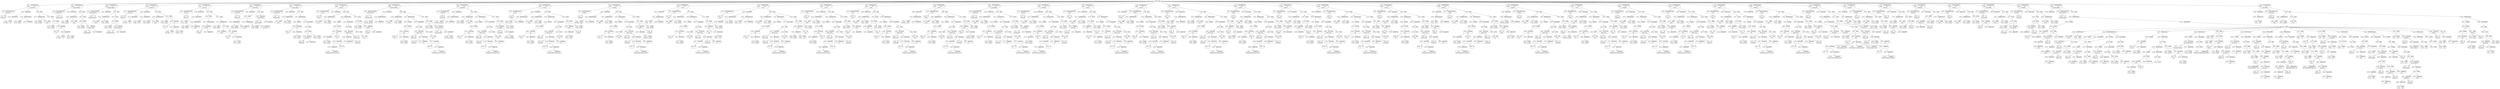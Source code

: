 digraph ast {
node [shape=none];
301188 [label=<<TABLE border='1' cellspacing='0' cellpadding='10' style='rounded' ><TR><TD border='0'>301188</TD><TD border='0'><B>ReturnValueFunction</B></TD></TR><HR/><TR><TD border='0' cellpadding='5' colspan='2'>get_query_var</TD></TR></TABLE>>];
301188 -> 301187 [weight=2];
301189 [label=<<TABLE border='1' cellspacing='0' cellpadding='10' style='rounded' ><TR><TD border='0'>301189</TD><TD border='0'><B>Variable</B></TD></TR><HR/><TR><TD border='0' cellpadding='5'>(1173, 6030)</TD><TD border='0' cellpadding='5'>var</TD></TR></TABLE>>];
301190 [label=<<TABLE border='1' cellspacing='0' cellpadding='10' style='rounded' ><TR><TD border='0'>301190</TD><TD border='0'><B>ValueParameter</B></TD></TR></TABLE>>];
301190 -> 301189 [weight=2];
301191 [label=<<TABLE border='1' cellspacing='0' cellpadding='10' style='rounded' ><TR><TD border='0'>301191</TD><TD border='0'><B>Variable</B></TD></TR><HR/><TR><TD border='0' cellpadding='5'>(0, 3730)</TD><TD border='0' cellpadding='5'>default</TD></TR></TABLE>>];
301187 [label=<<TABLE border='1' cellspacing='0' cellpadding='10' style='rounded' ><TR><TD border='0'>301187</TD><TD border='0'><B>Id</B></TD></TR><HR/><TR><TD border='0' cellpadding='5' colspan='2'>get_query_var</TD></TR></TABLE>>];
301196 [label=<<TABLE border='1' cellspacing='0' cellpadding='10' style='rounded' ><TR><TD border='0'>301196</TD><TD border='0'><B>Variable</B></TD></TR><HR/><TR><TD border='0' cellpadding='5'>(0, 815)</TD><TD border='0' cellpadding='5'>wp_query</TD></TR></TABLE>>];
301197 [label=<<TABLE border='1' cellspacing='0' cellpadding='10' style='rounded' ><TR><TD border='0'>301197</TD><TD border='0'><B>VariableStatement</B></TD></TR></TABLE>>];
301197 -> 301195 [weight=2];
301197 -> 301196 [weight=2];
301198 [label=<<TABLE border='1' cellspacing='0' cellpadding='10' style='rounded' ><TR><TD border='0'>301198</TD><TD border='0'><B>Variable</B></TD></TR><HR/><TR><TD border='0' cellpadding='5'>(0, 815)</TD><TD border='0' cellpadding='5'>wp_query</TD></TR></TABLE>>];
301199 [label=<<TABLE border='1' cellspacing='0' cellpadding='10' style='rounded' ><TR><TD border='0'>301199</TD><TD border='0'><B>Id</B></TD></TR><HR/><TR><TD border='0' cellpadding='5' colspan='2'>get</TD></TR></TABLE>>];
301192 [label=<<TABLE border='1' cellspacing='0' cellpadding='10' style='rounded' ><TR><TD border='0'>301192</TD><TD border='0'><B>StringLiteral</B></TD></TR><HR/><TR><TD border='0' cellpadding='5' colspan='2'></TD></TR></TABLE>>];
301193 [label=<<TABLE border='1' cellspacing='0' cellpadding='10' style='rounded' ><TR><TD border='0'>301193</TD><TD border='0'><B>OptValueParameter</B></TD></TR></TABLE>>];
301193 -> 301191 [weight=2];
301193 -> 301192 [weight=2];
301194 [label=<<TABLE border='1' cellspacing='0' cellpadding='10' style='rounded' ><TR><TD border='0'>301194</TD><TD border='0'><B>ParameterList</B></TD></TR></TABLE>>];
301194 -> 301190 [weight=2];
301194 -> 301193 [weight=2];
301195 [label=<<TABLE border='1' cellspacing='0' cellpadding='10' style='rounded' ><TR><TD border='0'>301195</TD><TD border='0'><B>Global</B></TD></TR><HR/><TR><TD border='0' cellpadding='5' colspan='2'>global</TD></TR></TABLE>>];
301204 [label=<<TABLE border='1' cellspacing='0' cellpadding='10' style='rounded' ><TR><TD border='0'>301204</TD><TD border='0'><B>BinOP</B></TD></TR><HR/><TR><TD border='0' cellpadding='5' colspan='2'>-&gt;</TD></TR></TABLE>>];
301204 -> 301198 [weight=2];
301204 -> 301203 [weight=2];
301205 [label=<<TABLE border='1' cellspacing='0' cellpadding='10' style='rounded' ><TR><TD border='0'>301205</TD><TD border='0'><B>Return</B></TD></TR></TABLE>>];
301205 -> 301204 [weight=2];
301206 [label=<<TABLE border='1' cellspacing='0' cellpadding='10' style='rounded' ><TR><TD border='0'>301206</TD><TD border='0'><B>Block</B></TD></TR></TABLE>>];
301206 -> 301197 [weight=2];
301206 -> 301205 [weight=2];
301207 [label=<<TABLE border='1' cellspacing='0' cellpadding='10' style='rounded' ><TR><TD border='0'>301207</TD><TD border='0'><B>FunctionStatement</B></TD></TR><HR/><TR><TD border='0' cellpadding='5'>Scope</TD><TD border='0' cellpadding='5'>1173</TD></TR><HR/><TR><TD border='0' cellpadding='5' colspan='2'>get_query_var</TD></TR></TABLE>>];
301207 -> 301188 [weight=2];
301207 -> 301194 [weight=2];
301207 -> 301206 [weight=2];
301200 [label=<<TABLE border='1' cellspacing='0' cellpadding='10' style='rounded' ><TR><TD border='0'>301200</TD><TD border='0'><B>Variable</B></TD></TR><HR/><TR><TD border='0' cellpadding='5'>(1173, 6030)</TD><TD border='0' cellpadding='5'>var</TD></TR></TABLE>>];
301201 [label=<<TABLE border='1' cellspacing='0' cellpadding='10' style='rounded' ><TR><TD border='0'>301201</TD><TD border='0'><B>Variable</B></TD></TR><HR/><TR><TD border='0' cellpadding='5'>(0, 3730)</TD><TD border='0' cellpadding='5'>default</TD></TR></TABLE>>];
301202 [label=<<TABLE border='1' cellspacing='0' cellpadding='10' style='rounded' ><TR><TD border='0'>301202</TD><TD border='0'><B>ArgumentList</B></TD></TR></TABLE>>];
301202 -> 301200 [weight=2];
301202 -> 301201 [weight=2];
301203 [label=<<TABLE border='1' cellspacing='0' cellpadding='10' style='rounded' ><TR><TD border='0'>301203</TD><TD border='0'><B>MethodCall</B></TD></TR><HR/><TR><TD border='0' cellpadding='5' colspan='2'>get</TD></TR></TABLE>>];
301203 -> 301199 [weight=2];
301203 -> 301202 [weight=2];
301212 [label=<<TABLE border='1' cellspacing='0' cellpadding='10' style='rounded' ><TR><TD border='0'>301212</TD><TD border='0'><B>Variable</B></TD></TR><HR/><TR><TD border='0' cellpadding='5'>(0, 815)</TD><TD border='0' cellpadding='5'>wp_query</TD></TR></TABLE>>];
301213 [label=<<TABLE border='1' cellspacing='0' cellpadding='10' style='rounded' ><TR><TD border='0'>301213</TD><TD border='0'><B>VariableStatement</B></TD></TR></TABLE>>];
301213 -> 301211 [weight=2];
301213 -> 301212 [weight=2];
301214 [label=<<TABLE border='1' cellspacing='0' cellpadding='10' style='rounded' ><TR><TD border='0'>301214</TD><TD border='0'><B>Variable</B></TD></TR><HR/><TR><TD border='0' cellpadding='5'>(0, 815)</TD><TD border='0' cellpadding='5'>wp_query</TD></TR></TABLE>>];
301215 [label=<<TABLE border='1' cellspacing='0' cellpadding='10' style='rounded' ><TR><TD border='0'>301215</TD><TD border='0'><B>Id</B></TD></TR><HR/><TR><TD border='0' cellpadding='5' colspan='2'>get_queried_object</TD></TR></TABLE>>];
301208 [label=<<TABLE border='1' cellspacing='0' cellpadding='10' style='rounded' ><TR><TD border='0'>301208</TD><TD border='0'><B>Id</B></TD></TR><HR/><TR><TD border='0' cellpadding='5' colspan='2'>get_queried_object</TD></TR></TABLE>>];
301209 [label=<<TABLE border='1' cellspacing='0' cellpadding='10' style='rounded' ><TR><TD border='0'>301209</TD><TD border='0'><B>ReturnValueFunction</B></TD></TR><HR/><TR><TD border='0' cellpadding='5' colspan='2'>get_queried_object</TD></TR></TABLE>>];
301209 -> 301208 [weight=2];
301210 [label=<<TABLE border='1' cellspacing='0' cellpadding='10' style='rounded' ><TR><TD border='0'>301210</TD><TD border='0'><B>ParameterList</B></TD></TR></TABLE>>];
301211 [label=<<TABLE border='1' cellspacing='0' cellpadding='10' style='rounded' ><TR><TD border='0'>301211</TD><TD border='0'><B>Global</B></TD></TR><HR/><TR><TD border='0' cellpadding='5' colspan='2'>global</TD></TR></TABLE>>];
301220 [label=<<TABLE border='1' cellspacing='0' cellpadding='10' style='rounded' ><TR><TD border='0'>301220</TD><TD border='0'><B>Block</B></TD></TR></TABLE>>];
301220 -> 301213 [weight=2];
301220 -> 301219 [weight=2];
301221 [label=<<TABLE border='1' cellspacing='0' cellpadding='10' style='rounded' ><TR><TD border='0'>301221</TD><TD border='0'><B>FunctionStatement</B></TD></TR><HR/><TR><TD border='0' cellpadding='5'>Scope</TD><TD border='0' cellpadding='5'>1174</TD></TR><HR/><TR><TD border='0' cellpadding='5' colspan='2'>get_queried_object</TD></TR></TABLE>>];
301221 -> 301209 [weight=2];
301221 -> 301210 [weight=2];
301221 -> 301220 [weight=2];
301222 [label=<<TABLE border='1' cellspacing='0' cellpadding='10' style='rounded' ><TR><TD border='0'>301222</TD><TD border='0'><B>Id</B></TD></TR><HR/><TR><TD border='0' cellpadding='5' colspan='2'>get_queried_object_id</TD></TR></TABLE>>];
301223 [label=<<TABLE border='1' cellspacing='0' cellpadding='10' style='rounded' ><TR><TD border='0'>301223</TD><TD border='0'><B>ReturnValueFunction</B></TD></TR><HR/><TR><TD border='0' cellpadding='5' colspan='2'>get_queried_object_id</TD></TR></TABLE>>];
301223 -> 301222 [weight=2];
301216 [label=<<TABLE border='1' cellspacing='0' cellpadding='10' style='rounded' ><TR><TD border='0'>301216</TD><TD border='0'><B>ArgumentList</B></TD></TR></TABLE>>];
301217 [label=<<TABLE border='1' cellspacing='0' cellpadding='10' style='rounded' ><TR><TD border='0'>301217</TD><TD border='0'><B>MethodCall</B></TD></TR><HR/><TR><TD border='0' cellpadding='5' colspan='2'>get_queried_object</TD></TR></TABLE>>];
301217 -> 301215 [weight=2];
301217 -> 301216 [weight=2];
301218 [label=<<TABLE border='1' cellspacing='0' cellpadding='10' style='rounded' ><TR><TD border='0'>301218</TD><TD border='0'><B>BinOP</B></TD></TR><HR/><TR><TD border='0' cellpadding='5' colspan='2'>-&gt;</TD></TR></TABLE>>];
301218 -> 301214 [weight=2];
301218 -> 301217 [weight=2];
301219 [label=<<TABLE border='1' cellspacing='0' cellpadding='10' style='rounded' ><TR><TD border='0'>301219</TD><TD border='0'><B>Return</B></TD></TR></TABLE>>];
301219 -> 301218 [weight=2];
301228 [label=<<TABLE border='1' cellspacing='0' cellpadding='10' style='rounded' ><TR><TD border='0'>301228</TD><TD border='0'><B>Variable</B></TD></TR><HR/><TR><TD border='0' cellpadding='5'>(0, 815)</TD><TD border='0' cellpadding='5'>wp_query</TD></TR></TABLE>>];
301229 [label=<<TABLE border='1' cellspacing='0' cellpadding='10' style='rounded' ><TR><TD border='0'>301229</TD><TD border='0'><B>Id</B></TD></TR><HR/><TR><TD border='0' cellpadding='5' colspan='2'>get_queried_object_id</TD></TR></TABLE>>];
301230 [label=<<TABLE border='1' cellspacing='0' cellpadding='10' style='rounded' ><TR><TD border='0'>301230</TD><TD border='0'><B>ArgumentList</B></TD></TR></TABLE>>];
301231 [label=<<TABLE border='1' cellspacing='0' cellpadding='10' style='rounded' ><TR><TD border='0'>301231</TD><TD border='0'><B>MethodCall</B></TD></TR><HR/><TR><TD border='0' cellpadding='5' colspan='2'>get_queried_object_id</TD></TR></TABLE>>];
301231 -> 301229 [weight=2];
301231 -> 301230 [weight=2];
301224 [label=<<TABLE border='1' cellspacing='0' cellpadding='10' style='rounded' ><TR><TD border='0'>301224</TD><TD border='0'><B>ParameterList</B></TD></TR></TABLE>>];
301225 [label=<<TABLE border='1' cellspacing='0' cellpadding='10' style='rounded' ><TR><TD border='0'>301225</TD><TD border='0'><B>Global</B></TD></TR><HR/><TR><TD border='0' cellpadding='5' colspan='2'>global</TD></TR></TABLE>>];
301226 [label=<<TABLE border='1' cellspacing='0' cellpadding='10' style='rounded' ><TR><TD border='0'>301226</TD><TD border='0'><B>Variable</B></TD></TR><HR/><TR><TD border='0' cellpadding='5'>(0, 815)</TD><TD border='0' cellpadding='5'>wp_query</TD></TR></TABLE>>];
301227 [label=<<TABLE border='1' cellspacing='0' cellpadding='10' style='rounded' ><TR><TD border='0'>301227</TD><TD border='0'><B>VariableStatement</B></TD></TR></TABLE>>];
301227 -> 301225 [weight=2];
301227 -> 301226 [weight=2];
301236 [label=<<TABLE border='1' cellspacing='0' cellpadding='10' style='rounded' ><TR><TD border='0'>301236</TD><TD border='0'><B>Id</B></TD></TR><HR/><TR><TD border='0' cellpadding='5' colspan='2'>set_query_var</TD></TR></TABLE>>];
301237 [label=<<TABLE border='1' cellspacing='0' cellpadding='10' style='rounded' ><TR><TD border='0'>301237</TD><TD border='0'><B>ReturnValueFunction</B></TD></TR><HR/><TR><TD border='0' cellpadding='5' colspan='2'>set_query_var</TD></TR></TABLE>>];
301237 -> 301236 [weight=2];
301238 [label=<<TABLE border='1' cellspacing='0' cellpadding='10' style='rounded' ><TR><TD border='0'>301238</TD><TD border='0'><B>Variable</B></TD></TR><HR/><TR><TD border='0' cellpadding='5'>(1176, 6031)</TD><TD border='0' cellpadding='5'>var</TD></TR></TABLE>>];
301239 [label=<<TABLE border='1' cellspacing='0' cellpadding='10' style='rounded' ><TR><TD border='0'>301239</TD><TD border='0'><B>ValueParameter</B></TD></TR></TABLE>>];
301239 -> 301238 [weight=2];
301232 [label=<<TABLE border='1' cellspacing='0' cellpadding='10' style='rounded' ><TR><TD border='0'>301232</TD><TD border='0'><B>BinOP</B></TD></TR><HR/><TR><TD border='0' cellpadding='5' colspan='2'>-&gt;</TD></TR></TABLE>>];
301232 -> 301228 [weight=2];
301232 -> 301231 [weight=2];
301233 [label=<<TABLE border='1' cellspacing='0' cellpadding='10' style='rounded' ><TR><TD border='0'>301233</TD><TD border='0'><B>Return</B></TD></TR></TABLE>>];
301233 -> 301232 [weight=2];
301234 [label=<<TABLE border='1' cellspacing='0' cellpadding='10' style='rounded' ><TR><TD border='0'>301234</TD><TD border='0'><B>Block</B></TD></TR></TABLE>>];
301234 -> 301227 [weight=2];
301234 -> 301233 [weight=2];
301235 [label=<<TABLE border='1' cellspacing='0' cellpadding='10' style='rounded' ><TR><TD border='0'>301235</TD><TD border='0'><B>FunctionStatement</B></TD></TR><HR/><TR><TD border='0' cellpadding='5'>Scope</TD><TD border='0' cellpadding='5'>1175</TD></TR><HR/><TR><TD border='0' cellpadding='5' colspan='2'>get_queried_object_id</TD></TR></TABLE>>];
301235 -> 301223 [weight=2];
301235 -> 301224 [weight=2];
301235 -> 301234 [weight=2];
301244 [label=<<TABLE border='1' cellspacing='0' cellpadding='10' style='rounded' ><TR><TD border='0'>301244</TD><TD border='0'><B>Variable</B></TD></TR><HR/><TR><TD border='0' cellpadding='5'>(0, 815)</TD><TD border='0' cellpadding='5'>wp_query</TD></TR></TABLE>>];
301245 [label=<<TABLE border='1' cellspacing='0' cellpadding='10' style='rounded' ><TR><TD border='0'>301245</TD><TD border='0'><B>VariableStatement</B></TD></TR></TABLE>>];
301245 -> 301243 [weight=2];
301245 -> 301244 [weight=2];
301246 [label=<<TABLE border='1' cellspacing='0' cellpadding='10' style='rounded' ><TR><TD border='0'>301246</TD><TD border='0'><B>Variable</B></TD></TR><HR/><TR><TD border='0' cellpadding='5'>(0, 815)</TD><TD border='0' cellpadding='5'>wp_query</TD></TR></TABLE>>];
301247 [label=<<TABLE border='1' cellspacing='0' cellpadding='10' style='rounded' ><TR><TD border='0'>301247</TD><TD border='0'><B>Id</B></TD></TR><HR/><TR><TD border='0' cellpadding='5' colspan='2'>set</TD></TR></TABLE>>];
301240 [label=<<TABLE border='1' cellspacing='0' cellpadding='10' style='rounded' ><TR><TD border='0'>301240</TD><TD border='0'><B>Variable</B></TD></TR><HR/><TR><TD border='0' cellpadding='5'>(0, 3800)</TD><TD border='0' cellpadding='5'>value</TD></TR></TABLE>>];
301241 [label=<<TABLE border='1' cellspacing='0' cellpadding='10' style='rounded' ><TR><TD border='0'>301241</TD><TD border='0'><B>ValueParameter</B></TD></TR></TABLE>>];
301241 -> 301240 [weight=2];
301242 [label=<<TABLE border='1' cellspacing='0' cellpadding='10' style='rounded' ><TR><TD border='0'>301242</TD><TD border='0'><B>ParameterList</B></TD></TR></TABLE>>];
301242 -> 301239 [weight=2];
301242 -> 301241 [weight=2];
301243 [label=<<TABLE border='1' cellspacing='0' cellpadding='10' style='rounded' ><TR><TD border='0'>301243</TD><TD border='0'><B>Global</B></TD></TR><HR/><TR><TD border='0' cellpadding='5' colspan='2'>global</TD></TR></TABLE>>];
301252 [label=<<TABLE border='1' cellspacing='0' cellpadding='10' style='rounded' ><TR><TD border='0'>301252</TD><TD border='0'><B>BinOP</B></TD></TR><HR/><TR><TD border='0' cellpadding='5' colspan='2'>-&gt;</TD></TR></TABLE>>];
301252 -> 301246 [weight=2];
301252 -> 301251 [weight=2];
301253 [label=<<TABLE border='1' cellspacing='0' cellpadding='10' style='rounded' ><TR><TD border='0'>301253</TD><TD border='0'><B>Block</B></TD></TR></TABLE>>];
301253 -> 301245 [weight=2];
301253 -> 301252 [weight=2];
301254 [label=<<TABLE border='1' cellspacing='0' cellpadding='10' style='rounded' ><TR><TD border='0'>301254</TD><TD border='0'><B>FunctionStatement</B></TD></TR><HR/><TR><TD border='0' cellpadding='5'>Scope</TD><TD border='0' cellpadding='5'>1176</TD></TR><HR/><TR><TD border='0' cellpadding='5' colspan='2'>set_query_var</TD></TR></TABLE>>];
301254 -> 301237 [weight=2];
301254 -> 301242 [weight=2];
301254 -> 301253 [weight=2];
301255 [label=<<TABLE border='1' cellspacing='0' cellpadding='10' style='rounded' ><TR><TD border='0'>301255</TD><TD border='0'><B>Id</B></TD></TR><HR/><TR><TD border='0' cellpadding='5' colspan='2'>query_posts</TD></TR></TABLE>>];
301248 [label=<<TABLE border='1' cellspacing='0' cellpadding='10' style='rounded' ><TR><TD border='0'>301248</TD><TD border='0'><B>Variable</B></TD></TR><HR/><TR><TD border='0' cellpadding='5'>(1176, 6031)</TD><TD border='0' cellpadding='5'>var</TD></TR></TABLE>>];
301249 [label=<<TABLE border='1' cellspacing='0' cellpadding='10' style='rounded' ><TR><TD border='0'>301249</TD><TD border='0'><B>Variable</B></TD></TR><HR/><TR><TD border='0' cellpadding='5'>(0, 3800)</TD><TD border='0' cellpadding='5'>value</TD></TR></TABLE>>];
301250 [label=<<TABLE border='1' cellspacing='0' cellpadding='10' style='rounded' ><TR><TD border='0'>301250</TD><TD border='0'><B>ArgumentList</B></TD></TR></TABLE>>];
301250 -> 301248 [weight=2];
301250 -> 301249 [weight=2];
301251 [label=<<TABLE border='1' cellspacing='0' cellpadding='10' style='rounded' ><TR><TD border='0'>301251</TD><TD border='0'><B>MethodCall</B></TD></TR><HR/><TR><TD border='0' cellpadding='5' colspan='2'>set</TD></TR></TABLE>>];
301251 -> 301247 [weight=2];
301251 -> 301250 [weight=2];
301260 [label=<<TABLE border='1' cellspacing='0' cellpadding='10' style='rounded' ><TR><TD border='0'>301260</TD><TD border='0'><B>Variable</B></TD></TR><HR/><TR><TD border='0' cellpadding='5'>(0, 480)</TD><TD border='0' cellpadding='5'>GLOBALS</TD></TR></TABLE>>];
301261 [label=<<TABLE border='1' cellspacing='0' cellpadding='10' style='rounded' ><TR><TD border='0'>301261</TD><TD border='0'><B>StringLiteral</B></TD></TR><HR/><TR><TD border='0' cellpadding='5' colspan='2'>wp_query</TD></TR></TABLE>>];
301262 [label=<<TABLE border='1' cellspacing='0' cellpadding='10' style='rounded' ><TR><TD border='0'>301262</TD><TD border='0'><B>PostfixExpression</B></TD></TR></TABLE>>];
301262 -> 301260 [weight=2];
301262 -> 301261 [weight=2];
301263 [label=<<TABLE border='1' cellspacing='0' cellpadding='10' style='rounded' ><TR><TD border='0'>301263</TD><TD border='0'><B>BinOP</B></TD></TR><HR/><TR><TD border='0' cellpadding='5' colspan='2'>=</TD></TR></TABLE>>];
301263 -> 301262 [weight=2];
301263 -> 301267 [weight=2];
301256 [label=<<TABLE border='1' cellspacing='0' cellpadding='10' style='rounded' ><TR><TD border='0'>301256</TD><TD border='0'><B>ReturnValueFunction</B></TD></TR><HR/><TR><TD border='0' cellpadding='5' colspan='2'>query_posts</TD></TR></TABLE>>];
301256 -> 301255 [weight=2];
301257 [label=<<TABLE border='1' cellspacing='0' cellpadding='10' style='rounded' ><TR><TD border='0'>301257</TD><TD border='0'><B>Variable</B></TD></TR><HR/><TR><TD border='0' cellpadding='5'>(0, 1137)</TD><TD border='0' cellpadding='5'>query</TD></TR></TABLE>>];
301258 [label=<<TABLE border='1' cellspacing='0' cellpadding='10' style='rounded' ><TR><TD border='0'>301258</TD><TD border='0'><B>ValueParameter</B></TD></TR></TABLE>>];
301258 -> 301257 [weight=2];
301259 [label=<<TABLE border='1' cellspacing='0' cellpadding='10' style='rounded' ><TR><TD border='0'>301259</TD><TD border='0'><B>ParameterList</B></TD></TR></TABLE>>];
301259 -> 301258 [weight=2];
301268 [label=<<TABLE border='1' cellspacing='0' cellpadding='10' style='rounded' ><TR><TD border='0'>301268</TD><TD border='0'><B>Variable</B></TD></TR><HR/><TR><TD border='0' cellpadding='5'>(0, 480)</TD><TD border='0' cellpadding='5'>GLOBALS</TD></TR></TABLE>>];
301269 [label=<<TABLE border='1' cellspacing='0' cellpadding='10' style='rounded' ><TR><TD border='0'>301269</TD><TD border='0'><B>StringLiteral</B></TD></TR><HR/><TR><TD border='0' cellpadding='5' colspan='2'>wp_query</TD></TR></TABLE>>];
301270 [label=<<TABLE border='1' cellspacing='0' cellpadding='10' style='rounded' ><TR><TD border='0'>301270</TD><TD border='0'><B>Id</B></TD></TR><HR/><TR><TD border='0' cellpadding='5' colspan='2'>query</TD></TR></TABLE>>];
301271 [label=<<TABLE border='1' cellspacing='0' cellpadding='10' style='rounded' ><TR><TD border='0'>301271</TD><TD border='0'><B>Variable</B></TD></TR><HR/><TR><TD border='0' cellpadding='5'>(0, 1137)</TD><TD border='0' cellpadding='5'>query</TD></TR></TABLE>>];
301264 [label=<<TABLE border='1' cellspacing='0' cellpadding='10' style='rounded' ><TR><TD border='0'>301264</TD><TD border='0'><B>Id</B></TD></TR><HR/><TR><TD border='0' cellpadding='5' colspan='2'>WP_Query</TD></TR></TABLE>>];
301265 [label=<<TABLE border='1' cellspacing='0' cellpadding='10' style='rounded' ><TR><TD border='0'>301265</TD><TD border='0'><B>ArgumentList</B></TD></TR></TABLE>>];
301266 [label=<<TABLE border='1' cellspacing='0' cellpadding='10' style='rounded' ><TR><TD border='0'>301266</TD><TD border='0'><B>FunctionCall</B></TD></TR><HR/><TR><TD border='0' cellpadding='5' colspan='2'>WP_Query</TD></TR></TABLE>>];
301266 -> 301264 [weight=2];
301266 -> 301265 [weight=2];
301267 [label=<<TABLE border='1' cellspacing='0' cellpadding='10' style='rounded' ><TR><TD border='0'>301267</TD><TD border='0'><B>ClassInstanciation</B></TD></TR></TABLE>>];
301267 -> 301266 [weight=2];
301276 [label=<<TABLE border='1' cellspacing='0' cellpadding='10' style='rounded' ><TR><TD border='0'>301276</TD><TD border='0'><B>Return</B></TD></TR></TABLE>>];
301276 -> 301275 [weight=2];
301277 [label=<<TABLE border='1' cellspacing='0' cellpadding='10' style='rounded' ><TR><TD border='0'>301277</TD><TD border='0'><B>Block</B></TD></TR></TABLE>>];
301277 -> 301263 [weight=2];
301277 -> 301276 [weight=2];
301278 [label=<<TABLE border='1' cellspacing='0' cellpadding='10' style='rounded' ><TR><TD border='0'>301278</TD><TD border='0'><B>FunctionStatement</B></TD></TR><HR/><TR><TD border='0' cellpadding='5'>Scope</TD><TD border='0' cellpadding='5'>1177</TD></TR><HR/><TR><TD border='0' cellpadding='5' colspan='2'>query_posts</TD></TR></TABLE>>];
301278 -> 301256 [weight=2];
301278 -> 301259 [weight=2];
301278 -> 301277 [weight=2];
301279 [label=<<TABLE border='1' cellspacing='0' cellpadding='10' style='rounded' ><TR><TD border='0'>301279</TD><TD border='0'><B>Id</B></TD></TR><HR/><TR><TD border='0' cellpadding='5' colspan='2'>wp_reset_query</TD></TR></TABLE>>];
301272 [label=<<TABLE border='1' cellspacing='0' cellpadding='10' style='rounded' ><TR><TD border='0'>301272</TD><TD border='0'><B>ArgumentList</B></TD></TR></TABLE>>];
301272 -> 301271 [weight=2];
301273 [label=<<TABLE border='1' cellspacing='0' cellpadding='10' style='rounded' ><TR><TD border='0'>301273</TD><TD border='0'><B>MethodCall</B></TD></TR><HR/><TR><TD border='0' cellpadding='5' colspan='2'>query</TD></TR></TABLE>>];
301273 -> 301270 [weight=2];
301273 -> 301272 [weight=2];
301274 [label=<<TABLE border='1' cellspacing='0' cellpadding='10' style='rounded' ><TR><TD border='0'>301274</TD><TD border='0'><B>BinOP</B></TD></TR><HR/><TR><TD border='0' cellpadding='5' colspan='2'>-&gt;</TD></TR></TABLE>>];
301274 -> 301269 [weight=2];
301274 -> 301273 [weight=2];
301275 [label=<<TABLE border='1' cellspacing='0' cellpadding='10' style='rounded' ><TR><TD border='0'>301275</TD><TD border='0'><B>PostfixExpression</B></TD></TR></TABLE>>];
301275 -> 301268 [weight=2];
301275 -> 301274 [weight=2];
301284 [label=<<TABLE border='1' cellspacing='0' cellpadding='10' style='rounded' ><TR><TD border='0'>301284</TD><TD border='0'><B>PostfixExpression</B></TD></TR></TABLE>>];
301284 -> 301282 [weight=2];
301284 -> 301283 [weight=2];
301285 [label=<<TABLE border='1' cellspacing='0' cellpadding='10' style='rounded' ><TR><TD border='0'>301285</TD><TD border='0'><B>BinOP</B></TD></TR><HR/><TR><TD border='0' cellpadding='5' colspan='2'>=</TD></TR></TABLE>>];
301285 -> 301284 [weight=2];
301285 -> 301288 [weight=2];
301286 [label=<<TABLE border='1' cellspacing='0' cellpadding='10' style='rounded' ><TR><TD border='0'>301286</TD><TD border='0'><B>Variable</B></TD></TR><HR/><TR><TD border='0' cellpadding='5'>(0, 480)</TD><TD border='0' cellpadding='5'>GLOBALS</TD></TR></TABLE>>];
301287 [label=<<TABLE border='1' cellspacing='0' cellpadding='10' style='rounded' ><TR><TD border='0'>301287</TD><TD border='0'><B>StringLiteral</B></TD></TR><HR/><TR><TD border='0' cellpadding='5' colspan='2'>wp_the_query</TD></TR></TABLE>>];
301280 [label=<<TABLE border='1' cellspacing='0' cellpadding='10' style='rounded' ><TR><TD border='0'>301280</TD><TD border='0'><B>ReturnValueFunction</B></TD></TR><HR/><TR><TD border='0' cellpadding='5' colspan='2'>wp_reset_query</TD></TR></TABLE>>];
301280 -> 301279 [weight=2];
301281 [label=<<TABLE border='1' cellspacing='0' cellpadding='10' style='rounded' ><TR><TD border='0'>301281</TD><TD border='0'><B>ParameterList</B></TD></TR></TABLE>>];
301282 [label=<<TABLE border='1' cellspacing='0' cellpadding='10' style='rounded' ><TR><TD border='0'>301282</TD><TD border='0'><B>Variable</B></TD></TR><HR/><TR><TD border='0' cellpadding='5'>(0, 480)</TD><TD border='0' cellpadding='5'>GLOBALS</TD></TR></TABLE>>];
301283 [label=<<TABLE border='1' cellspacing='0' cellpadding='10' style='rounded' ><TR><TD border='0'>301283</TD><TD border='0'><B>StringLiteral</B></TD></TR><HR/><TR><TD border='0' cellpadding='5' colspan='2'>wp_query</TD></TR></TABLE>>];
301292 [label=<<TABLE border='1' cellspacing='0' cellpadding='10' style='rounded' ><TR><TD border='0'>301292</TD><TD border='0'><B>Block</B></TD></TR></TABLE>>];
301292 -> 301285 [weight=2];
301292 -> 301291 [weight=2];
301293 [label=<<TABLE border='1' cellspacing='0' cellpadding='10' style='rounded' ><TR><TD border='0'>301293</TD><TD border='0'><B>FunctionStatement</B></TD></TR><HR/><TR><TD border='0' cellpadding='5'>Scope</TD><TD border='0' cellpadding='5'>1178</TD></TR><HR/><TR><TD border='0' cellpadding='5' colspan='2'>wp_reset_query</TD></TR></TABLE>>];
301293 -> 301280 [weight=2];
301293 -> 301281 [weight=2];
301293 -> 301292 [weight=2];
301294 [label=<<TABLE border='1' cellspacing='0' cellpadding='10' style='rounded' ><TR><TD border='0'>301294</TD><TD border='0'><B>Id</B></TD></TR><HR/><TR><TD border='0' cellpadding='5' colspan='2'>wp_reset_postdata</TD></TR></TABLE>>];
301295 [label=<<TABLE border='1' cellspacing='0' cellpadding='10' style='rounded' ><TR><TD border='0'>301295</TD><TD border='0'><B>ReturnValueFunction</B></TD></TR><HR/><TR><TD border='0' cellpadding='5' colspan='2'>wp_reset_postdata</TD></TR></TABLE>>];
301295 -> 301294 [weight=2];
301288 [label=<<TABLE border='1' cellspacing='0' cellpadding='10' style='rounded' ><TR><TD border='0'>301288</TD><TD border='0'><B>PostfixExpression</B></TD></TR></TABLE>>];
301288 -> 301286 [weight=2];
301288 -> 301287 [weight=2];
301289 [label=<<TABLE border='1' cellspacing='0' cellpadding='10' style='rounded' ><TR><TD border='0'>301289</TD><TD border='0'><B>Id</B></TD></TR><HR/><TR><TD border='0' cellpadding='5' colspan='2'>wp_reset_postdata</TD></TR></TABLE>>];
301290 [label=<<TABLE border='1' cellspacing='0' cellpadding='10' style='rounded' ><TR><TD border='0'>301290</TD><TD border='0'><B>ArgumentList</B></TD></TR></TABLE>>];
301291 [label=<<TABLE border='1' cellspacing='0' cellpadding='10' style='rounded' ><TR><TD border='0'>301291</TD><TD border='0'><B>FunctionCall</B></TD></TR><HR/><TR><TD border='0' cellpadding='5' colspan='2'>wp_reset_postdata</TD></TR></TABLE>>];
301291 -> 301289 [weight=2];
301291 -> 301290 [weight=2];
301300 [label=<<TABLE border='1' cellspacing='0' cellpadding='10' style='rounded' ><TR><TD border='0'>301300</TD><TD border='0'><B>Id</B></TD></TR><HR/><TR><TD border='0' cellpadding='5' colspan='2'>isset</TD></TR></TABLE>>];
301301 [label=<<TABLE border='1' cellspacing='0' cellpadding='10' style='rounded' ><TR><TD border='0'>301301</TD><TD border='0'><B>Variable</B></TD></TR><HR/><TR><TD border='0' cellpadding='5'>(0, 815)</TD><TD border='0' cellpadding='5'>wp_query</TD></TR></TABLE>>];
301302 [label=<<TABLE border='1' cellspacing='0' cellpadding='10' style='rounded' ><TR><TD border='0'>301302</TD><TD border='0'><B>ArgumentList</B></TD></TR></TABLE>>];
301302 -> 301301 [weight=2];
301303 [label=<<TABLE border='1' cellspacing='0' cellpadding='10' style='rounded' ><TR><TD border='0'>301303</TD><TD border='0'><B>FunctionCall</B></TD></TR><HR/><TR><TD border='0' cellpadding='5' colspan='2'>isset</TD></TR></TABLE>>];
301303 -> 301300 [weight=2];
301303 -> 301302 [weight=2];
301296 [label=<<TABLE border='1' cellspacing='0' cellpadding='10' style='rounded' ><TR><TD border='0'>301296</TD><TD border='0'><B>ParameterList</B></TD></TR></TABLE>>];
301297 [label=<<TABLE border='1' cellspacing='0' cellpadding='10' style='rounded' ><TR><TD border='0'>301297</TD><TD border='0'><B>Global</B></TD></TR><HR/><TR><TD border='0' cellpadding='5' colspan='2'>global</TD></TR></TABLE>>];
301298 [label=<<TABLE border='1' cellspacing='0' cellpadding='10' style='rounded' ><TR><TD border='0'>301298</TD><TD border='0'><B>Variable</B></TD></TR><HR/><TR><TD border='0' cellpadding='5'>(0, 815)</TD><TD border='0' cellpadding='5'>wp_query</TD></TR></TABLE>>];
301299 [label=<<TABLE border='1' cellspacing='0' cellpadding='10' style='rounded' ><TR><TD border='0'>301299</TD><TD border='0'><B>VariableStatement</B></TD></TR></TABLE>>];
301299 -> 301297 [weight=2];
301299 -> 301298 [weight=2];
301308 [label=<<TABLE border='1' cellspacing='0' cellpadding='10' style='rounded' ><TR><TD border='0'>301308</TD><TD border='0'><B>MethodCall</B></TD></TR><HR/><TR><TD border='0' cellpadding='5' colspan='2'>reset_postdata</TD></TR></TABLE>>];
301308 -> 301306 [weight=2];
301308 -> 301307 [weight=2];
301309 [label=<<TABLE border='1' cellspacing='0' cellpadding='10' style='rounded' ><TR><TD border='0'>301309</TD><TD border='0'><B>BinOP</B></TD></TR><HR/><TR><TD border='0' cellpadding='5' colspan='2'>-&gt;</TD></TR></TABLE>>];
301309 -> 301305 [weight=2];
301309 -> 301308 [weight=2];
301310 [label=<<TABLE border='1' cellspacing='0' cellpadding='10' style='rounded' ><TR><TD border='0'>301310</TD><TD border='0'><B>Block</B></TD></TR></TABLE>>];
301310 -> 301309 [weight=2];
301311 [label=<<TABLE border='1' cellspacing='0' cellpadding='10' style='rounded' ><TR><TD border='0'>301311</TD><TD border='0'><B>IfThenStatement</B></TD></TR></TABLE>>];
301311 -> 301304 [weight=2];
301311 -> 301312 [weight=2];
301304 [label=<<TABLE border='1' cellspacing='0' cellpadding='10' style='rounded' ><TR><TD border='0'>301304</TD><TD border='0'><B>Condition</B></TD></TR></TABLE>>];
301304 -> 301303 [weight=2];
301305 [label=<<TABLE border='1' cellspacing='0' cellpadding='10' style='rounded' ><TR><TD border='0'>301305</TD><TD border='0'><B>Variable</B></TD></TR><HR/><TR><TD border='0' cellpadding='5'>(0, 815)</TD><TD border='0' cellpadding='5'>wp_query</TD></TR></TABLE>>];
301306 [label=<<TABLE border='1' cellspacing='0' cellpadding='10' style='rounded' ><TR><TD border='0'>301306</TD><TD border='0'><B>Id</B></TD></TR><HR/><TR><TD border='0' cellpadding='5' colspan='2'>reset_postdata</TD></TR></TABLE>>];
301307 [label=<<TABLE border='1' cellspacing='0' cellpadding='10' style='rounded' ><TR><TD border='0'>301307</TD><TD border='0'><B>ArgumentList</B></TD></TR></TABLE>>];
301316 [label=<<TABLE border='1' cellspacing='0' cellpadding='10' style='rounded' ><TR><TD border='0'>301316</TD><TD border='0'><B>ReturnValueFunction</B></TD></TR><HR/><TR><TD border='0' cellpadding='5' colspan='2'>is_archive</TD></TR></TABLE>>];
301316 -> 301315 [weight=2];
301317 [label=<<TABLE border='1' cellspacing='0' cellpadding='10' style='rounded' ><TR><TD border='0'>301317</TD><TD border='0'><B>ParameterList</B></TD></TR></TABLE>>];
301318 [label=<<TABLE border='1' cellspacing='0' cellpadding='10' style='rounded' ><TR><TD border='0'>301318</TD><TD border='0'><B>Global</B></TD></TR><HR/><TR><TD border='0' cellpadding='5' colspan='2'>global</TD></TR></TABLE>>];
301319 [label=<<TABLE border='1' cellspacing='0' cellpadding='10' style='rounded' ><TR><TD border='0'>301319</TD><TD border='0'><B>Variable</B></TD></TR><HR/><TR><TD border='0' cellpadding='5'>(0, 815)</TD><TD border='0' cellpadding='5'>wp_query</TD></TR></TABLE>>];
301312 [label=<<TABLE border='1' cellspacing='0' cellpadding='10' style='rounded' ><TR><TD border='0'>301312</TD><TD border='0'><B>StatementBody</B></TD></TR></TABLE>>];
301312 -> 301310 [weight=2];
301313 [label=<<TABLE border='1' cellspacing='0' cellpadding='10' style='rounded' ><TR><TD border='0'>301313</TD><TD border='0'><B>Block</B></TD></TR></TABLE>>];
301313 -> 301299 [weight=2];
301313 -> 301311 [weight=2];
301314 [label=<<TABLE border='1' cellspacing='0' cellpadding='10' style='rounded' ><TR><TD border='0'>301314</TD><TD border='0'><B>FunctionStatement</B></TD></TR><HR/><TR><TD border='0' cellpadding='5'>Scope</TD><TD border='0' cellpadding='5'>1179</TD></TR><HR/><TR><TD border='0' cellpadding='5' colspan='2'>wp_reset_postdata</TD></TR></TABLE>>];
301314 -> 301295 [weight=2];
301314 -> 301296 [weight=2];
301314 -> 301313 [weight=2];
301315 [label=<<TABLE border='1' cellspacing='0' cellpadding='10' style='rounded' ><TR><TD border='0'>301315</TD><TD border='0'><B>Id</B></TD></TR><HR/><TR><TD border='0' cellpadding='5' colspan='2'>is_archive</TD></TR></TABLE>>];
301324 [label=<<TABLE border='1' cellspacing='0' cellpadding='10' style='rounded' ><TR><TD border='0'>301324</TD><TD border='0'><B>ArgumentList</B></TD></TR></TABLE>>];
301324 -> 301323 [weight=2];
301325 [label=<<TABLE border='1' cellspacing='0' cellpadding='10' style='rounded' ><TR><TD border='0'>301325</TD><TD border='0'><B>FunctionCall</B></TD></TR><HR/><TR><TD border='0' cellpadding='5' colspan='2'>isset</TD></TR></TABLE>>];
301325 -> 301322 [weight=2];
301325 -> 301324 [weight=2];
301326 [label=<<TABLE border='1' cellspacing='0' cellpadding='10' style='rounded' ><TR><TD border='0'>301326</TD><TD border='0'><B>UnaryOP</B></TD></TR><HR/><TR><TD border='0' cellpadding='5' colspan='2'>!</TD></TR></TABLE>>];
301326 -> 301325 [weight=2];
301327 [label=<<TABLE border='1' cellspacing='0' cellpadding='10' style='rounded' ><TR><TD border='0'>301327</TD><TD border='0'><B>Condition</B></TD></TR></TABLE>>];
301327 -> 301326 [weight=2];
301320 [label=<<TABLE border='1' cellspacing='0' cellpadding='10' style='rounded' ><TR><TD border='0'>301320</TD><TD border='0'><B>VariableStatement</B></TD></TR></TABLE>>];
301320 -> 301318 [weight=2];
301320 -> 301319 [weight=2];
301322 [label=<<TABLE border='1' cellspacing='0' cellpadding='10' style='rounded' ><TR><TD border='0'>301322</TD><TD border='0'><B>Id</B></TD></TR><HR/><TR><TD border='0' cellpadding='5' colspan='2'>isset</TD></TR></TABLE>>];
301323 [label=<<TABLE border='1' cellspacing='0' cellpadding='10' style='rounded' ><TR><TD border='0'>301323</TD><TD border='0'><B>Variable</B></TD></TR><HR/><TR><TD border='0' cellpadding='5'>(0, 815)</TD><TD border='0' cellpadding='5'>wp_query</TD></TR></TABLE>>];
301332 [label=<<TABLE border='1' cellspacing='0' cellpadding='10' style='rounded' ><TR><TD border='0'>301332</TD><TD border='0'><B>ArgumentList</B></TD></TR></TABLE>>];
301332 -> 301331 [weight=2];
301333 [label=<<TABLE border='1' cellspacing='0' cellpadding='10' style='rounded' ><TR><TD border='0'>301333</TD><TD border='0'><B>FunctionCall</B></TD></TR><HR/><TR><TD border='0' cellpadding='5' colspan='2'>__</TD></TR></TABLE>>];
301333 -> 301330 [weight=2];
301333 -> 301332 [weight=2];
301334 [label=<<TABLE border='1' cellspacing='0' cellpadding='10' style='rounded' ><TR><TD border='0'>301334</TD><TD border='0'><B>StringLiteral</B></TD></TR><HR/><TR><TD border='0' cellpadding='5' colspan='2'>3.1.0</TD></TR></TABLE>>];
301335 [label=<<TABLE border='1' cellspacing='0' cellpadding='10' style='rounded' ><TR><TD border='0'>301335</TD><TD border='0'><B>ArgumentList</B></TD></TR></TABLE>>];
301335 -> 301329 [weight=2];
301335 -> 301333 [weight=2];
301335 -> 301334 [weight=2];
301328 [label=<<TABLE border='1' cellspacing='0' cellpadding='10' style='rounded' ><TR><TD border='0'>301328</TD><TD border='0'><B>Id</B></TD></TR><HR/><TR><TD border='0' cellpadding='5' colspan='2'>_doing_it_wrong</TD></TR></TABLE>>];
301329 [label=<<TABLE border='1' cellspacing='0' cellpadding='10' style='rounded' ><TR><TD border='0'>301329</TD><TD border='0'><B>Id</B></TD></TR><HR/><TR><TD border='0' cellpadding='5' colspan='2'>__FUNCTION__</TD></TR></TABLE>>];
301330 [label=<<TABLE border='1' cellspacing='0' cellpadding='10' style='rounded' ><TR><TD border='0'>301330</TD><TD border='0'><B>Id</B></TD></TR><HR/><TR><TD border='0' cellpadding='5' colspan='2'>__</TD></TR></TABLE>>];
301331 [label=<<TABLE border='1' cellspacing='0' cellpadding='10' style='rounded' ><TR><TD border='0'>301331</TD><TD border='0'><B>StringLiteral</B></TD></TR><HR/><TR><TD border='0' cellpadding='5' colspan='2'>Conditional query tags do not work be...</TD></TR></TABLE>>];
301340 [label=<<TABLE border='1' cellspacing='0' cellpadding='10' style='rounded' ><TR><TD border='0'>301340</TD><TD border='0'><B>IfThenStatement</B></TD></TR></TABLE>>];
301340 -> 301327 [weight=2];
301340 -> 301341 [weight=2];
301341 [label=<<TABLE border='1' cellspacing='0' cellpadding='10' style='rounded' ><TR><TD border='0'>301341</TD><TD border='0'><B>StatementBody</B></TD></TR></TABLE>>];
301341 -> 301339 [weight=2];
301342 [label=<<TABLE border='1' cellspacing='0' cellpadding='10' style='rounded' ><TR><TD border='0'>301342</TD><TD border='0'><B>Variable</B></TD></TR><HR/><TR><TD border='0' cellpadding='5'>(0, 815)</TD><TD border='0' cellpadding='5'>wp_query</TD></TR></TABLE>>];
301343 [label=<<TABLE border='1' cellspacing='0' cellpadding='10' style='rounded' ><TR><TD border='0'>301343</TD><TD border='0'><B>Id</B></TD></TR><HR/><TR><TD border='0' cellpadding='5' colspan='2'>is_archive</TD></TR></TABLE>>];
301336 [label=<<TABLE border='1' cellspacing='0' cellpadding='10' style='rounded' ><TR><TD border='0'>301336</TD><TD border='0'><B>FunctionCall</B></TD></TR><HR/><TR><TD border='0' cellpadding='5' colspan='2'>_doing_it_wrong</TD></TR></TABLE>>];
301336 -> 301328 [weight=2];
301336 -> 301335 [weight=2];
301337 [label=<<TABLE border='1' cellspacing='0' cellpadding='10' style='rounded' ><TR><TD border='0'>301337</TD><TD border='0'><B>False</B></TD></TR><HR/><TR><TD border='0' cellpadding='5' colspan='2'>false</TD></TR></TABLE>>];
301338 [label=<<TABLE border='1' cellspacing='0' cellpadding='10' style='rounded' ><TR><TD border='0'>301338</TD><TD border='0'><B>Return</B></TD></TR></TABLE>>];
301338 -> 301337 [weight=2];
301339 [label=<<TABLE border='1' cellspacing='0' cellpadding='10' style='rounded' ><TR><TD border='0'>301339</TD><TD border='0'><B>Block</B></TD></TR></TABLE>>];
301339 -> 301336 [weight=2];
301339 -> 301338 [weight=2];
301348 [label=<<TABLE border='1' cellspacing='0' cellpadding='10' style='rounded' ><TR><TD border='0'>301348</TD><TD border='0'><B>Block</B></TD></TR></TABLE>>];
301348 -> 301320 [weight=2];
301348 -> 301340 [weight=2];
301348 -> 301347 [weight=2];
301349 [label=<<TABLE border='1' cellspacing='0' cellpadding='10' style='rounded' ><TR><TD border='0'>301349</TD><TD border='0'><B>FunctionStatement</B></TD></TR><HR/><TR><TD border='0' cellpadding='5'>Scope</TD><TD border='0' cellpadding='5'>1180</TD></TR><HR/><TR><TD border='0' cellpadding='5' colspan='2'>is_archive</TD></TR></TABLE>>];
301349 -> 301316 [weight=2];
301349 -> 301317 [weight=2];
301349 -> 301348 [weight=2];
301350 [label=<<TABLE border='1' cellspacing='0' cellpadding='10' style='rounded' ><TR><TD border='0'>301350</TD><TD border='0'><B>Id</B></TD></TR><HR/><TR><TD border='0' cellpadding='5' colspan='2'>is_post_type_archive</TD></TR></TABLE>>];
301351 [label=<<TABLE border='1' cellspacing='0' cellpadding='10' style='rounded' ><TR><TD border='0'>301351</TD><TD border='0'><B>ReturnValueFunction</B></TD></TR><HR/><TR><TD border='0' cellpadding='5' colspan='2'>is_post_type_archive</TD></TR></TABLE>>];
301351 -> 301350 [weight=2];
301344 [label=<<TABLE border='1' cellspacing='0' cellpadding='10' style='rounded' ><TR><TD border='0'>301344</TD><TD border='0'><B>ArgumentList</B></TD></TR></TABLE>>];
301345 [label=<<TABLE border='1' cellspacing='0' cellpadding='10' style='rounded' ><TR><TD border='0'>301345</TD><TD border='0'><B>MethodCall</B></TD></TR><HR/><TR><TD border='0' cellpadding='5' colspan='2'>is_archive</TD></TR></TABLE>>];
301345 -> 301343 [weight=2];
301345 -> 301344 [weight=2];
301346 [label=<<TABLE border='1' cellspacing='0' cellpadding='10' style='rounded' ><TR><TD border='0'>301346</TD><TD border='0'><B>BinOP</B></TD></TR><HR/><TR><TD border='0' cellpadding='5' colspan='2'>-&gt;</TD></TR></TABLE>>];
301346 -> 301342 [weight=2];
301346 -> 301345 [weight=2];
301347 [label=<<TABLE border='1' cellspacing='0' cellpadding='10' style='rounded' ><TR><TD border='0'>301347</TD><TD border='0'><B>Return</B></TD></TR></TABLE>>];
301347 -> 301346 [weight=2];
301356 [label=<<TABLE border='1' cellspacing='0' cellpadding='10' style='rounded' ><TR><TD border='0'>301356</TD><TD border='0'><B>Global</B></TD></TR><HR/><TR><TD border='0' cellpadding='5' colspan='2'>global</TD></TR></TABLE>>];
301357 [label=<<TABLE border='1' cellspacing='0' cellpadding='10' style='rounded' ><TR><TD border='0'>301357</TD><TD border='0'><B>Variable</B></TD></TR><HR/><TR><TD border='0' cellpadding='5'>(0, 815)</TD><TD border='0' cellpadding='5'>wp_query</TD></TR></TABLE>>];
301358 [label=<<TABLE border='1' cellspacing='0' cellpadding='10' style='rounded' ><TR><TD border='0'>301358</TD><TD border='0'><B>VariableStatement</B></TD></TR></TABLE>>];
301358 -> 301356 [weight=2];
301358 -> 301357 [weight=2];
301352 [label=<<TABLE border='1' cellspacing='0' cellpadding='10' style='rounded' ><TR><TD border='0'>301352</TD><TD border='0'><B>Variable</B></TD></TR><HR/><TR><TD border='0' cellpadding='5'>(1181, 6032)</TD><TD border='0' cellpadding='5'>post_types</TD></TR></TABLE>>];
301353 [label=<<TABLE border='1' cellspacing='0' cellpadding='10' style='rounded' ><TR><TD border='0'>301353</TD><TD border='0'><B>StringLiteral</B></TD></TR><HR/><TR><TD border='0' cellpadding='5' colspan='2'></TD></TR></TABLE>>];
301354 [label=<<TABLE border='1' cellspacing='0' cellpadding='10' style='rounded' ><TR><TD border='0'>301354</TD><TD border='0'><B>OptValueParameter</B></TD></TR></TABLE>>];
301354 -> 301352 [weight=2];
301354 -> 301353 [weight=2];
301355 [label=<<TABLE border='1' cellspacing='0' cellpadding='10' style='rounded' ><TR><TD border='0'>301355</TD><TD border='0'><B>ParameterList</B></TD></TR></TABLE>>];
301355 -> 301354 [weight=2];
301364 [label=<<TABLE border='1' cellspacing='0' cellpadding='10' style='rounded' ><TR><TD border='0'>301364</TD><TD border='0'><B>UnaryOP</B></TD></TR><HR/><TR><TD border='0' cellpadding='5' colspan='2'>!</TD></TR></TABLE>>];
301364 -> 301363 [weight=2];
301365 [label=<<TABLE border='1' cellspacing='0' cellpadding='10' style='rounded' ><TR><TD border='0'>301365</TD><TD border='0'><B>Condition</B></TD></TR></TABLE>>];
301365 -> 301364 [weight=2];
301366 [label=<<TABLE border='1' cellspacing='0' cellpadding='10' style='rounded' ><TR><TD border='0'>301366</TD><TD border='0'><B>Id</B></TD></TR><HR/><TR><TD border='0' cellpadding='5' colspan='2'>_doing_it_wrong</TD></TR></TABLE>>];
301367 [label=<<TABLE border='1' cellspacing='0' cellpadding='10' style='rounded' ><TR><TD border='0'>301367</TD><TD border='0'><B>Id</B></TD></TR><HR/><TR><TD border='0' cellpadding='5' colspan='2'>__FUNCTION__</TD></TR></TABLE>>];
301360 [label=<<TABLE border='1' cellspacing='0' cellpadding='10' style='rounded' ><TR><TD border='0'>301360</TD><TD border='0'><B>Id</B></TD></TR><HR/><TR><TD border='0' cellpadding='5' colspan='2'>isset</TD></TR></TABLE>>];
301361 [label=<<TABLE border='1' cellspacing='0' cellpadding='10' style='rounded' ><TR><TD border='0'>301361</TD><TD border='0'><B>Variable</B></TD></TR><HR/><TR><TD border='0' cellpadding='5'>(0, 815)</TD><TD border='0' cellpadding='5'>wp_query</TD></TR></TABLE>>];
301362 [label=<<TABLE border='1' cellspacing='0' cellpadding='10' style='rounded' ><TR><TD border='0'>301362</TD><TD border='0'><B>ArgumentList</B></TD></TR></TABLE>>];
301362 -> 301361 [weight=2];
301363 [label=<<TABLE border='1' cellspacing='0' cellpadding='10' style='rounded' ><TR><TD border='0'>301363</TD><TD border='0'><B>FunctionCall</B></TD></TR><HR/><TR><TD border='0' cellpadding='5' colspan='2'>isset</TD></TR></TABLE>>];
301363 -> 301360 [weight=2];
301363 -> 301362 [weight=2];
301372 [label=<<TABLE border='1' cellspacing='0' cellpadding='10' style='rounded' ><TR><TD border='0'>301372</TD><TD border='0'><B>StringLiteral</B></TD></TR><HR/><TR><TD border='0' cellpadding='5' colspan='2'>3.1.0</TD></TR></TABLE>>];
301373 [label=<<TABLE border='1' cellspacing='0' cellpadding='10' style='rounded' ><TR><TD border='0'>301373</TD><TD border='0'><B>ArgumentList</B></TD></TR></TABLE>>];
301373 -> 301367 [weight=2];
301373 -> 301371 [weight=2];
301373 -> 301372 [weight=2];
301374 [label=<<TABLE border='1' cellspacing='0' cellpadding='10' style='rounded' ><TR><TD border='0'>301374</TD><TD border='0'><B>FunctionCall</B></TD></TR><HR/><TR><TD border='0' cellpadding='5' colspan='2'>_doing_it_wrong</TD></TR></TABLE>>];
301374 -> 301366 [weight=2];
301374 -> 301373 [weight=2];
301375 [label=<<TABLE border='1' cellspacing='0' cellpadding='10' style='rounded' ><TR><TD border='0'>301375</TD><TD border='0'><B>False</B></TD></TR><HR/><TR><TD border='0' cellpadding='5' colspan='2'>false</TD></TR></TABLE>>];
301368 [label=<<TABLE border='1' cellspacing='0' cellpadding='10' style='rounded' ><TR><TD border='0'>301368</TD><TD border='0'><B>Id</B></TD></TR><HR/><TR><TD border='0' cellpadding='5' colspan='2'>__</TD></TR></TABLE>>];
301369 [label=<<TABLE border='1' cellspacing='0' cellpadding='10' style='rounded' ><TR><TD border='0'>301369</TD><TD border='0'><B>StringLiteral</B></TD></TR><HR/><TR><TD border='0' cellpadding='5' colspan='2'>Conditional query tags do not work be...</TD></TR></TABLE>>];
301370 [label=<<TABLE border='1' cellspacing='0' cellpadding='10' style='rounded' ><TR><TD border='0'>301370</TD><TD border='0'><B>ArgumentList</B></TD></TR></TABLE>>];
301370 -> 301369 [weight=2];
301371 [label=<<TABLE border='1' cellspacing='0' cellpadding='10' style='rounded' ><TR><TD border='0'>301371</TD><TD border='0'><B>FunctionCall</B></TD></TR><HR/><TR><TD border='0' cellpadding='5' colspan='2'>__</TD></TR></TABLE>>];
301371 -> 301368 [weight=2];
301371 -> 301370 [weight=2];
301380 [label=<<TABLE border='1' cellspacing='0' cellpadding='10' style='rounded' ><TR><TD border='0'>301380</TD><TD border='0'><B>Variable</B></TD></TR><HR/><TR><TD border='0' cellpadding='5'>(0, 815)</TD><TD border='0' cellpadding='5'>wp_query</TD></TR></TABLE>>];
301381 [label=<<TABLE border='1' cellspacing='0' cellpadding='10' style='rounded' ><TR><TD border='0'>301381</TD><TD border='0'><B>Id</B></TD></TR><HR/><TR><TD border='0' cellpadding='5' colspan='2'>is_post_type_archive</TD></TR></TABLE>>];
301382 [label=<<TABLE border='1' cellspacing='0' cellpadding='10' style='rounded' ><TR><TD border='0'>301382</TD><TD border='0'><B>Variable</B></TD></TR><HR/><TR><TD border='0' cellpadding='5'>(1181, 6032)</TD><TD border='0' cellpadding='5'>post_types</TD></TR></TABLE>>];
301383 [label=<<TABLE border='1' cellspacing='0' cellpadding='10' style='rounded' ><TR><TD border='0'>301383</TD><TD border='0'><B>ArgumentList</B></TD></TR></TABLE>>];
301383 -> 301382 [weight=2];
301376 [label=<<TABLE border='1' cellspacing='0' cellpadding='10' style='rounded' ><TR><TD border='0'>301376</TD><TD border='0'><B>Return</B></TD></TR></TABLE>>];
301376 -> 301375 [weight=2];
301377 [label=<<TABLE border='1' cellspacing='0' cellpadding='10' style='rounded' ><TR><TD border='0'>301377</TD><TD border='0'><B>Block</B></TD></TR></TABLE>>];
301377 -> 301374 [weight=2];
301377 -> 301376 [weight=2];
301378 [label=<<TABLE border='1' cellspacing='0' cellpadding='10' style='rounded' ><TR><TD border='0'>301378</TD><TD border='0'><B>IfThenStatement</B></TD></TR></TABLE>>];
301378 -> 301365 [weight=2];
301378 -> 301379 [weight=2];
301379 [label=<<TABLE border='1' cellspacing='0' cellpadding='10' style='rounded' ><TR><TD border='0'>301379</TD><TD border='0'><B>StatementBody</B></TD></TR></TABLE>>];
301379 -> 301377 [weight=2];
301388 [label=<<TABLE border='1' cellspacing='0' cellpadding='10' style='rounded' ><TR><TD border='0'>301388</TD><TD border='0'><B>FunctionStatement</B></TD></TR><HR/><TR><TD border='0' cellpadding='5'>Scope</TD><TD border='0' cellpadding='5'>1181</TD></TR><HR/><TR><TD border='0' cellpadding='5' colspan='2'>is_post_type_archive</TD></TR></TABLE>>];
301388 -> 301351 [weight=2];
301388 -> 301355 [weight=2];
301388 -> 301387 [weight=2];
301389 [label=<<TABLE border='1' cellspacing='0' cellpadding='10' style='rounded' ><TR><TD border='0'>301389</TD><TD border='0'><B>Id</B></TD></TR><HR/><TR><TD border='0' cellpadding='5' colspan='2'>is_attachment</TD></TR></TABLE>>];
301390 [label=<<TABLE border='1' cellspacing='0' cellpadding='10' style='rounded' ><TR><TD border='0'>301390</TD><TD border='0'><B>ReturnValueFunction</B></TD></TR><HR/><TR><TD border='0' cellpadding='5' colspan='2'>is_attachment</TD></TR></TABLE>>];
301390 -> 301389 [weight=2];
301391 [label=<<TABLE border='1' cellspacing='0' cellpadding='10' style='rounded' ><TR><TD border='0'>301391</TD><TD border='0'><B>Variable</B></TD></TR><HR/><TR><TD border='0' cellpadding='5'>(1182, 6033)</TD><TD border='0' cellpadding='5'>attachment</TD></TR></TABLE>>];
301384 [label=<<TABLE border='1' cellspacing='0' cellpadding='10' style='rounded' ><TR><TD border='0'>301384</TD><TD border='0'><B>MethodCall</B></TD></TR><HR/><TR><TD border='0' cellpadding='5' colspan='2'>is_post_type_archive</TD></TR></TABLE>>];
301384 -> 301381 [weight=2];
301384 -> 301383 [weight=2];
301385 [label=<<TABLE border='1' cellspacing='0' cellpadding='10' style='rounded' ><TR><TD border='0'>301385</TD><TD border='0'><B>BinOP</B></TD></TR><HR/><TR><TD border='0' cellpadding='5' colspan='2'>-&gt;</TD></TR></TABLE>>];
301385 -> 301380 [weight=2];
301385 -> 301384 [weight=2];
301386 [label=<<TABLE border='1' cellspacing='0' cellpadding='10' style='rounded' ><TR><TD border='0'>301386</TD><TD border='0'><B>Return</B></TD></TR></TABLE>>];
301386 -> 301385 [weight=2];
301387 [label=<<TABLE border='1' cellspacing='0' cellpadding='10' style='rounded' ><TR><TD border='0'>301387</TD><TD border='0'><B>Block</B></TD></TR></TABLE>>];
301387 -> 301358 [weight=2];
301387 -> 301378 [weight=2];
301387 -> 301386 [weight=2];
301396 [label=<<TABLE border='1' cellspacing='0' cellpadding='10' style='rounded' ><TR><TD border='0'>301396</TD><TD border='0'><B>Variable</B></TD></TR><HR/><TR><TD border='0' cellpadding='5'>(0, 815)</TD><TD border='0' cellpadding='5'>wp_query</TD></TR></TABLE>>];
301397 [label=<<TABLE border='1' cellspacing='0' cellpadding='10' style='rounded' ><TR><TD border='0'>301397</TD><TD border='0'><B>VariableStatement</B></TD></TR></TABLE>>];
301397 -> 301395 [weight=2];
301397 -> 301396 [weight=2];
301399 [label=<<TABLE border='1' cellspacing='0' cellpadding='10' style='rounded' ><TR><TD border='0'>301399</TD><TD border='0'><B>Id</B></TD></TR><HR/><TR><TD border='0' cellpadding='5' colspan='2'>isset</TD></TR></TABLE>>];
301392 [label=<<TABLE border='1' cellspacing='0' cellpadding='10' style='rounded' ><TR><TD border='0'>301392</TD><TD border='0'><B>StringLiteral</B></TD></TR><HR/><TR><TD border='0' cellpadding='5' colspan='2'></TD></TR></TABLE>>];
301393 [label=<<TABLE border='1' cellspacing='0' cellpadding='10' style='rounded' ><TR><TD border='0'>301393</TD><TD border='0'><B>OptValueParameter</B></TD></TR></TABLE>>];
301393 -> 301391 [weight=2];
301393 -> 301392 [weight=2];
301394 [label=<<TABLE border='1' cellspacing='0' cellpadding='10' style='rounded' ><TR><TD border='0'>301394</TD><TD border='0'><B>ParameterList</B></TD></TR></TABLE>>];
301394 -> 301393 [weight=2];
301395 [label=<<TABLE border='1' cellspacing='0' cellpadding='10' style='rounded' ><TR><TD border='0'>301395</TD><TD border='0'><B>Global</B></TD></TR><HR/><TR><TD border='0' cellpadding='5' colspan='2'>global</TD></TR></TABLE>>];
301404 [label=<<TABLE border='1' cellspacing='0' cellpadding='10' style='rounded' ><TR><TD border='0'>301404</TD><TD border='0'><B>Condition</B></TD></TR></TABLE>>];
301404 -> 301403 [weight=2];
301405 [label=<<TABLE border='1' cellspacing='0' cellpadding='10' style='rounded' ><TR><TD border='0'>301405</TD><TD border='0'><B>Id</B></TD></TR><HR/><TR><TD border='0' cellpadding='5' colspan='2'>_doing_it_wrong</TD></TR></TABLE>>];
301406 [label=<<TABLE border='1' cellspacing='0' cellpadding='10' style='rounded' ><TR><TD border='0'>301406</TD><TD border='0'><B>Id</B></TD></TR><HR/><TR><TD border='0' cellpadding='5' colspan='2'>__FUNCTION__</TD></TR></TABLE>>];
301407 [label=<<TABLE border='1' cellspacing='0' cellpadding='10' style='rounded' ><TR><TD border='0'>301407</TD><TD border='0'><B>Id</B></TD></TR><HR/><TR><TD border='0' cellpadding='5' colspan='2'>__</TD></TR></TABLE>>];
301400 [label=<<TABLE border='1' cellspacing='0' cellpadding='10' style='rounded' ><TR><TD border='0'>301400</TD><TD border='0'><B>Variable</B></TD></TR><HR/><TR><TD border='0' cellpadding='5'>(0, 815)</TD><TD border='0' cellpadding='5'>wp_query</TD></TR></TABLE>>];
301401 [label=<<TABLE border='1' cellspacing='0' cellpadding='10' style='rounded' ><TR><TD border='0'>301401</TD><TD border='0'><B>ArgumentList</B></TD></TR></TABLE>>];
301401 -> 301400 [weight=2];
301402 [label=<<TABLE border='1' cellspacing='0' cellpadding='10' style='rounded' ><TR><TD border='0'>301402</TD><TD border='0'><B>FunctionCall</B></TD></TR><HR/><TR><TD border='0' cellpadding='5' colspan='2'>isset</TD></TR></TABLE>>];
301402 -> 301399 [weight=2];
301402 -> 301401 [weight=2];
301403 [label=<<TABLE border='1' cellspacing='0' cellpadding='10' style='rounded' ><TR><TD border='0'>301403</TD><TD border='0'><B>UnaryOP</B></TD></TR><HR/><TR><TD border='0' cellpadding='5' colspan='2'>!</TD></TR></TABLE>>];
301403 -> 301402 [weight=2];
301412 [label=<<TABLE border='1' cellspacing='0' cellpadding='10' style='rounded' ><TR><TD border='0'>301412</TD><TD border='0'><B>ArgumentList</B></TD></TR></TABLE>>];
301412 -> 301406 [weight=2];
301412 -> 301410 [weight=2];
301412 -> 301411 [weight=2];
301413 [label=<<TABLE border='1' cellspacing='0' cellpadding='10' style='rounded' ><TR><TD border='0'>301413</TD><TD border='0'><B>FunctionCall</B></TD></TR><HR/><TR><TD border='0' cellpadding='5' colspan='2'>_doing_it_wrong</TD></TR></TABLE>>];
301413 -> 301405 [weight=2];
301413 -> 301412 [weight=2];
301414 [label=<<TABLE border='1' cellspacing='0' cellpadding='10' style='rounded' ><TR><TD border='0'>301414</TD><TD border='0'><B>False</B></TD></TR><HR/><TR><TD border='0' cellpadding='5' colspan='2'>false</TD></TR></TABLE>>];
301415 [label=<<TABLE border='1' cellspacing='0' cellpadding='10' style='rounded' ><TR><TD border='0'>301415</TD><TD border='0'><B>Return</B></TD></TR></TABLE>>];
301415 -> 301414 [weight=2];
301408 [label=<<TABLE border='1' cellspacing='0' cellpadding='10' style='rounded' ><TR><TD border='0'>301408</TD><TD border='0'><B>StringLiteral</B></TD></TR><HR/><TR><TD border='0' cellpadding='5' colspan='2'>Conditional query tags do not work be...</TD></TR></TABLE>>];
301409 [label=<<TABLE border='1' cellspacing='0' cellpadding='10' style='rounded' ><TR><TD border='0'>301409</TD><TD border='0'><B>ArgumentList</B></TD></TR></TABLE>>];
301409 -> 301408 [weight=2];
301410 [label=<<TABLE border='1' cellspacing='0' cellpadding='10' style='rounded' ><TR><TD border='0'>301410</TD><TD border='0'><B>FunctionCall</B></TD></TR><HR/><TR><TD border='0' cellpadding='5' colspan='2'>__</TD></TR></TABLE>>];
301410 -> 301407 [weight=2];
301410 -> 301409 [weight=2];
301411 [label=<<TABLE border='1' cellspacing='0' cellpadding='10' style='rounded' ><TR><TD border='0'>301411</TD><TD border='0'><B>StringLiteral</B></TD></TR><HR/><TR><TD border='0' cellpadding='5' colspan='2'>3.1.0</TD></TR></TABLE>>];
301420 [label=<<TABLE border='1' cellspacing='0' cellpadding='10' style='rounded' ><TR><TD border='0'>301420</TD><TD border='0'><B>Id</B></TD></TR><HR/><TR><TD border='0' cellpadding='5' colspan='2'>is_attachment</TD></TR></TABLE>>];
301421 [label=<<TABLE border='1' cellspacing='0' cellpadding='10' style='rounded' ><TR><TD border='0'>301421</TD><TD border='0'><B>Variable</B></TD></TR><HR/><TR><TD border='0' cellpadding='5'>(1182, 6033)</TD><TD border='0' cellpadding='5'>attachment</TD></TR></TABLE>>];
301422 [label=<<TABLE border='1' cellspacing='0' cellpadding='10' style='rounded' ><TR><TD border='0'>301422</TD><TD border='0'><B>ArgumentList</B></TD></TR></TABLE>>];
301422 -> 301421 [weight=2];
301423 [label=<<TABLE border='1' cellspacing='0' cellpadding='10' style='rounded' ><TR><TD border='0'>301423</TD><TD border='0'><B>MethodCall</B></TD></TR><HR/><TR><TD border='0' cellpadding='5' colspan='2'>is_attachment</TD></TR></TABLE>>];
301423 -> 301420 [weight=2];
301423 -> 301422 [weight=2];
301416 [label=<<TABLE border='1' cellspacing='0' cellpadding='10' style='rounded' ><TR><TD border='0'>301416</TD><TD border='0'><B>Block</B></TD></TR></TABLE>>];
301416 -> 301413 [weight=2];
301416 -> 301415 [weight=2];
301417 [label=<<TABLE border='1' cellspacing='0' cellpadding='10' style='rounded' ><TR><TD border='0'>301417</TD><TD border='0'><B>IfThenStatement</B></TD></TR></TABLE>>];
301417 -> 301404 [weight=2];
301417 -> 301418 [weight=2];
301418 [label=<<TABLE border='1' cellspacing='0' cellpadding='10' style='rounded' ><TR><TD border='0'>301418</TD><TD border='0'><B>StatementBody</B></TD></TR></TABLE>>];
301418 -> 301416 [weight=2];
301419 [label=<<TABLE border='1' cellspacing='0' cellpadding='10' style='rounded' ><TR><TD border='0'>301419</TD><TD border='0'><B>Variable</B></TD></TR><HR/><TR><TD border='0' cellpadding='5'>(0, 815)</TD><TD border='0' cellpadding='5'>wp_query</TD></TR></TABLE>>];
301428 [label=<<TABLE border='1' cellspacing='0' cellpadding='10' style='rounded' ><TR><TD border='0'>301428</TD><TD border='0'><B>Id</B></TD></TR><HR/><TR><TD border='0' cellpadding='5' colspan='2'>is_author</TD></TR></TABLE>>];
301429 [label=<<TABLE border='1' cellspacing='0' cellpadding='10' style='rounded' ><TR><TD border='0'>301429</TD><TD border='0'><B>ReturnValueFunction</B></TD></TR><HR/><TR><TD border='0' cellpadding='5' colspan='2'>is_author</TD></TR></TABLE>>];
301429 -> 301428 [weight=2];
301430 [label=<<TABLE border='1' cellspacing='0' cellpadding='10' style='rounded' ><TR><TD border='0'>301430</TD><TD border='0'><B>Variable</B></TD></TR><HR/><TR><TD border='0' cellpadding='5'>(0, 2150)</TD><TD border='0' cellpadding='5'>author</TD></TR></TABLE>>];
301431 [label=<<TABLE border='1' cellspacing='0' cellpadding='10' style='rounded' ><TR><TD border='0'>301431</TD><TD border='0'><B>StringLiteral</B></TD></TR><HR/><TR><TD border='0' cellpadding='5' colspan='2'></TD></TR></TABLE>>];
301424 [label=<<TABLE border='1' cellspacing='0' cellpadding='10' style='rounded' ><TR><TD border='0'>301424</TD><TD border='0'><B>BinOP</B></TD></TR><HR/><TR><TD border='0' cellpadding='5' colspan='2'>-&gt;</TD></TR></TABLE>>];
301424 -> 301419 [weight=2];
301424 -> 301423 [weight=2];
301425 [label=<<TABLE border='1' cellspacing='0' cellpadding='10' style='rounded' ><TR><TD border='0'>301425</TD><TD border='0'><B>Return</B></TD></TR></TABLE>>];
301425 -> 301424 [weight=2];
301426 [label=<<TABLE border='1' cellspacing='0' cellpadding='10' style='rounded' ><TR><TD border='0'>301426</TD><TD border='0'><B>Block</B></TD></TR></TABLE>>];
301426 -> 301397 [weight=2];
301426 -> 301417 [weight=2];
301426 -> 301425 [weight=2];
301427 [label=<<TABLE border='1' cellspacing='0' cellpadding='10' style='rounded' ><TR><TD border='0'>301427</TD><TD border='0'><B>FunctionStatement</B></TD></TR><HR/><TR><TD border='0' cellpadding='5'>Scope</TD><TD border='0' cellpadding='5'>1182</TD></TR><HR/><TR><TD border='0' cellpadding='5' colspan='2'>is_attachment</TD></TR></TABLE>>];
301427 -> 301390 [weight=2];
301427 -> 301394 [weight=2];
301427 -> 301426 [weight=2];
301436 [label=<<TABLE border='1' cellspacing='0' cellpadding='10' style='rounded' ><TR><TD border='0'>301436</TD><TD border='0'><B>VariableStatement</B></TD></TR></TABLE>>];
301436 -> 301434 [weight=2];
301436 -> 301435 [weight=2];
301438 [label=<<TABLE border='1' cellspacing='0' cellpadding='10' style='rounded' ><TR><TD border='0'>301438</TD><TD border='0'><B>Id</B></TD></TR><HR/><TR><TD border='0' cellpadding='5' colspan='2'>isset</TD></TR></TABLE>>];
301439 [label=<<TABLE border='1' cellspacing='0' cellpadding='10' style='rounded' ><TR><TD border='0'>301439</TD><TD border='0'><B>Variable</B></TD></TR><HR/><TR><TD border='0' cellpadding='5'>(0, 815)</TD><TD border='0' cellpadding='5'>wp_query</TD></TR></TABLE>>];
301432 [label=<<TABLE border='1' cellspacing='0' cellpadding='10' style='rounded' ><TR><TD border='0'>301432</TD><TD border='0'><B>OptValueParameter</B></TD></TR></TABLE>>];
301432 -> 301430 [weight=2];
301432 -> 301431 [weight=2];
301433 [label=<<TABLE border='1' cellspacing='0' cellpadding='10' style='rounded' ><TR><TD border='0'>301433</TD><TD border='0'><B>ParameterList</B></TD></TR></TABLE>>];
301433 -> 301432 [weight=2];
301434 [label=<<TABLE border='1' cellspacing='0' cellpadding='10' style='rounded' ><TR><TD border='0'>301434</TD><TD border='0'><B>Global</B></TD></TR><HR/><TR><TD border='0' cellpadding='5' colspan='2'>global</TD></TR></TABLE>>];
301435 [label=<<TABLE border='1' cellspacing='0' cellpadding='10' style='rounded' ><TR><TD border='0'>301435</TD><TD border='0'><B>Variable</B></TD></TR><HR/><TR><TD border='0' cellpadding='5'>(0, 815)</TD><TD border='0' cellpadding='5'>wp_query</TD></TR></TABLE>>];
301444 [label=<<TABLE border='1' cellspacing='0' cellpadding='10' style='rounded' ><TR><TD border='0'>301444</TD><TD border='0'><B>Id</B></TD></TR><HR/><TR><TD border='0' cellpadding='5' colspan='2'>_doing_it_wrong</TD></TR></TABLE>>];
301445 [label=<<TABLE border='1' cellspacing='0' cellpadding='10' style='rounded' ><TR><TD border='0'>301445</TD><TD border='0'><B>Id</B></TD></TR><HR/><TR><TD border='0' cellpadding='5' colspan='2'>__FUNCTION__</TD></TR></TABLE>>];
301446 [label=<<TABLE border='1' cellspacing='0' cellpadding='10' style='rounded' ><TR><TD border='0'>301446</TD><TD border='0'><B>Id</B></TD></TR><HR/><TR><TD border='0' cellpadding='5' colspan='2'>__</TD></TR></TABLE>>];
301447 [label=<<TABLE border='1' cellspacing='0' cellpadding='10' style='rounded' ><TR><TD border='0'>301447</TD><TD border='0'><B>StringLiteral</B></TD></TR><HR/><TR><TD border='0' cellpadding='5' colspan='2'>Conditional query tags do not work be...</TD></TR></TABLE>>];
301440 [label=<<TABLE border='1' cellspacing='0' cellpadding='10' style='rounded' ><TR><TD border='0'>301440</TD><TD border='0'><B>ArgumentList</B></TD></TR></TABLE>>];
301440 -> 301439 [weight=2];
301441 [label=<<TABLE border='1' cellspacing='0' cellpadding='10' style='rounded' ><TR><TD border='0'>301441</TD><TD border='0'><B>FunctionCall</B></TD></TR><HR/><TR><TD border='0' cellpadding='5' colspan='2'>isset</TD></TR></TABLE>>];
301441 -> 301438 [weight=2];
301441 -> 301440 [weight=2];
301442 [label=<<TABLE border='1' cellspacing='0' cellpadding='10' style='rounded' ><TR><TD border='0'>301442</TD><TD border='0'><B>UnaryOP</B></TD></TR><HR/><TR><TD border='0' cellpadding='5' colspan='2'>!</TD></TR></TABLE>>];
301442 -> 301441 [weight=2];
301443 [label=<<TABLE border='1' cellspacing='0' cellpadding='10' style='rounded' ><TR><TD border='0'>301443</TD><TD border='0'><B>Condition</B></TD></TR></TABLE>>];
301443 -> 301442 [weight=2];
301452 [label=<<TABLE border='1' cellspacing='0' cellpadding='10' style='rounded' ><TR><TD border='0'>301452</TD><TD border='0'><B>FunctionCall</B></TD></TR><HR/><TR><TD border='0' cellpadding='5' colspan='2'>_doing_it_wrong</TD></TR></TABLE>>];
301452 -> 301444 [weight=2];
301452 -> 301451 [weight=2];
301453 [label=<<TABLE border='1' cellspacing='0' cellpadding='10' style='rounded' ><TR><TD border='0'>301453</TD><TD border='0'><B>False</B></TD></TR><HR/><TR><TD border='0' cellpadding='5' colspan='2'>false</TD></TR></TABLE>>];
301454 [label=<<TABLE border='1' cellspacing='0' cellpadding='10' style='rounded' ><TR><TD border='0'>301454</TD><TD border='0'><B>Return</B></TD></TR></TABLE>>];
301454 -> 301453 [weight=2];
301455 [label=<<TABLE border='1' cellspacing='0' cellpadding='10' style='rounded' ><TR><TD border='0'>301455</TD><TD border='0'><B>Block</B></TD></TR></TABLE>>];
301455 -> 301452 [weight=2];
301455 -> 301454 [weight=2];
301448 [label=<<TABLE border='1' cellspacing='0' cellpadding='10' style='rounded' ><TR><TD border='0'>301448</TD><TD border='0'><B>ArgumentList</B></TD></TR></TABLE>>];
301448 -> 301447 [weight=2];
301449 [label=<<TABLE border='1' cellspacing='0' cellpadding='10' style='rounded' ><TR><TD border='0'>301449</TD><TD border='0'><B>FunctionCall</B></TD></TR><HR/><TR><TD border='0' cellpadding='5' colspan='2'>__</TD></TR></TABLE>>];
301449 -> 301446 [weight=2];
301449 -> 301448 [weight=2];
301450 [label=<<TABLE border='1' cellspacing='0' cellpadding='10' style='rounded' ><TR><TD border='0'>301450</TD><TD border='0'><B>StringLiteral</B></TD></TR><HR/><TR><TD border='0' cellpadding='5' colspan='2'>3.1.0</TD></TR></TABLE>>];
301451 [label=<<TABLE border='1' cellspacing='0' cellpadding='10' style='rounded' ><TR><TD border='0'>301451</TD><TD border='0'><B>ArgumentList</B></TD></TR></TABLE>>];
301451 -> 301445 [weight=2];
301451 -> 301449 [weight=2];
301451 -> 301450 [weight=2];
301460 [label=<<TABLE border='1' cellspacing='0' cellpadding='10' style='rounded' ><TR><TD border='0'>301460</TD><TD border='0'><B>Variable</B></TD></TR><HR/><TR><TD border='0' cellpadding='5'>(0, 2150)</TD><TD border='0' cellpadding='5'>author</TD></TR></TABLE>>];
301461 [label=<<TABLE border='1' cellspacing='0' cellpadding='10' style='rounded' ><TR><TD border='0'>301461</TD><TD border='0'><B>ArgumentList</B></TD></TR></TABLE>>];
301461 -> 301460 [weight=2];
301462 [label=<<TABLE border='1' cellspacing='0' cellpadding='10' style='rounded' ><TR><TD border='0'>301462</TD><TD border='0'><B>MethodCall</B></TD></TR><HR/><TR><TD border='0' cellpadding='5' colspan='2'>is_author</TD></TR></TABLE>>];
301462 -> 301459 [weight=2];
301462 -> 301461 [weight=2];
301463 [label=<<TABLE border='1' cellspacing='0' cellpadding='10' style='rounded' ><TR><TD border='0'>301463</TD><TD border='0'><B>BinOP</B></TD></TR><HR/><TR><TD border='0' cellpadding='5' colspan='2'>-&gt;</TD></TR></TABLE>>];
301463 -> 301458 [weight=2];
301463 -> 301462 [weight=2];
301456 [label=<<TABLE border='1' cellspacing='0' cellpadding='10' style='rounded' ><TR><TD border='0'>301456</TD><TD border='0'><B>IfThenStatement</B></TD></TR></TABLE>>];
301456 -> 301443 [weight=2];
301456 -> 301457 [weight=2];
301457 [label=<<TABLE border='1' cellspacing='0' cellpadding='10' style='rounded' ><TR><TD border='0'>301457</TD><TD border='0'><B>StatementBody</B></TD></TR></TABLE>>];
301457 -> 301455 [weight=2];
301458 [label=<<TABLE border='1' cellspacing='0' cellpadding='10' style='rounded' ><TR><TD border='0'>301458</TD><TD border='0'><B>Variable</B></TD></TR><HR/><TR><TD border='0' cellpadding='5'>(0, 815)</TD><TD border='0' cellpadding='5'>wp_query</TD></TR></TABLE>>];
301459 [label=<<TABLE border='1' cellspacing='0' cellpadding='10' style='rounded' ><TR><TD border='0'>301459</TD><TD border='0'><B>Id</B></TD></TR><HR/><TR><TD border='0' cellpadding='5' colspan='2'>is_author</TD></TR></TABLE>>];
301468 [label=<<TABLE border='1' cellspacing='0' cellpadding='10' style='rounded' ><TR><TD border='0'>301468</TD><TD border='0'><B>ReturnValueFunction</B></TD></TR><HR/><TR><TD border='0' cellpadding='5' colspan='2'>is_category</TD></TR></TABLE>>];
301468 -> 301467 [weight=2];
301469 [label=<<TABLE border='1' cellspacing='0' cellpadding='10' style='rounded' ><TR><TD border='0'>301469</TD><TD border='0'><B>Variable</B></TD></TR><HR/><TR><TD border='0' cellpadding='5'>(1184, 6034)</TD><TD border='0' cellpadding='5'>category</TD></TR></TABLE>>];
301470 [label=<<TABLE border='1' cellspacing='0' cellpadding='10' style='rounded' ><TR><TD border='0'>301470</TD><TD border='0'><B>StringLiteral</B></TD></TR><HR/><TR><TD border='0' cellpadding='5' colspan='2'></TD></TR></TABLE>>];
301471 [label=<<TABLE border='1' cellspacing='0' cellpadding='10' style='rounded' ><TR><TD border='0'>301471</TD><TD border='0'><B>OptValueParameter</B></TD></TR></TABLE>>];
301471 -> 301469 [weight=2];
301471 -> 301470 [weight=2];
301464 [label=<<TABLE border='1' cellspacing='0' cellpadding='10' style='rounded' ><TR><TD border='0'>301464</TD><TD border='0'><B>Return</B></TD></TR></TABLE>>];
301464 -> 301463 [weight=2];
301465 [label=<<TABLE border='1' cellspacing='0' cellpadding='10' style='rounded' ><TR><TD border='0'>301465</TD><TD border='0'><B>Block</B></TD></TR></TABLE>>];
301465 -> 301436 [weight=2];
301465 -> 301456 [weight=2];
301465 -> 301464 [weight=2];
301466 [label=<<TABLE border='1' cellspacing='0' cellpadding='10' style='rounded' ><TR><TD border='0'>301466</TD><TD border='0'><B>FunctionStatement</B></TD></TR><HR/><TR><TD border='0' cellpadding='5'>Scope</TD><TD border='0' cellpadding='5'>1183</TD></TR><HR/><TR><TD border='0' cellpadding='5' colspan='2'>is_author</TD></TR></TABLE>>];
301466 -> 301429 [weight=2];
301466 -> 301433 [weight=2];
301466 -> 301465 [weight=2];
301467 [label=<<TABLE border='1' cellspacing='0' cellpadding='10' style='rounded' ><TR><TD border='0'>301467</TD><TD border='0'><B>Id</B></TD></TR><HR/><TR><TD border='0' cellpadding='5' colspan='2'>is_category</TD></TR></TABLE>>];
301477 [label=<<TABLE border='1' cellspacing='0' cellpadding='10' style='rounded' ><TR><TD border='0'>301477</TD><TD border='0'><B>Id</B></TD></TR><HR/><TR><TD border='0' cellpadding='5' colspan='2'>isset</TD></TR></TABLE>>];
301478 [label=<<TABLE border='1' cellspacing='0' cellpadding='10' style='rounded' ><TR><TD border='0'>301478</TD><TD border='0'><B>Variable</B></TD></TR><HR/><TR><TD border='0' cellpadding='5'>(0, 815)</TD><TD border='0' cellpadding='5'>wp_query</TD></TR></TABLE>>];
301479 [label=<<TABLE border='1' cellspacing='0' cellpadding='10' style='rounded' ><TR><TD border='0'>301479</TD><TD border='0'><B>ArgumentList</B></TD></TR></TABLE>>];
301479 -> 301478 [weight=2];
301472 [label=<<TABLE border='1' cellspacing='0' cellpadding='10' style='rounded' ><TR><TD border='0'>301472</TD><TD border='0'><B>ParameterList</B></TD></TR></TABLE>>];
301472 -> 301471 [weight=2];
301473 [label=<<TABLE border='1' cellspacing='0' cellpadding='10' style='rounded' ><TR><TD border='0'>301473</TD><TD border='0'><B>Global</B></TD></TR><HR/><TR><TD border='0' cellpadding='5' colspan='2'>global</TD></TR></TABLE>>];
301474 [label=<<TABLE border='1' cellspacing='0' cellpadding='10' style='rounded' ><TR><TD border='0'>301474</TD><TD border='0'><B>Variable</B></TD></TR><HR/><TR><TD border='0' cellpadding='5'>(0, 815)</TD><TD border='0' cellpadding='5'>wp_query</TD></TR></TABLE>>];
301475 [label=<<TABLE border='1' cellspacing='0' cellpadding='10' style='rounded' ><TR><TD border='0'>301475</TD><TD border='0'><B>VariableStatement</B></TD></TR></TABLE>>];
301475 -> 301473 [weight=2];
301475 -> 301474 [weight=2];
301484 [label=<<TABLE border='1' cellspacing='0' cellpadding='10' style='rounded' ><TR><TD border='0'>301484</TD><TD border='0'><B>Id</B></TD></TR><HR/><TR><TD border='0' cellpadding='5' colspan='2'>__FUNCTION__</TD></TR></TABLE>>];
301485 [label=<<TABLE border='1' cellspacing='0' cellpadding='10' style='rounded' ><TR><TD border='0'>301485</TD><TD border='0'><B>Id</B></TD></TR><HR/><TR><TD border='0' cellpadding='5' colspan='2'>__</TD></TR></TABLE>>];
301486 [label=<<TABLE border='1' cellspacing='0' cellpadding='10' style='rounded' ><TR><TD border='0'>301486</TD><TD border='0'><B>StringLiteral</B></TD></TR><HR/><TR><TD border='0' cellpadding='5' colspan='2'>Conditional query tags do not work be...</TD></TR></TABLE>>];
301487 [label=<<TABLE border='1' cellspacing='0' cellpadding='10' style='rounded' ><TR><TD border='0'>301487</TD><TD border='0'><B>ArgumentList</B></TD></TR></TABLE>>];
301487 -> 301486 [weight=2];
301480 [label=<<TABLE border='1' cellspacing='0' cellpadding='10' style='rounded' ><TR><TD border='0'>301480</TD><TD border='0'><B>FunctionCall</B></TD></TR><HR/><TR><TD border='0' cellpadding='5' colspan='2'>isset</TD></TR></TABLE>>];
301480 -> 301477 [weight=2];
301480 -> 301479 [weight=2];
301481 [label=<<TABLE border='1' cellspacing='0' cellpadding='10' style='rounded' ><TR><TD border='0'>301481</TD><TD border='0'><B>UnaryOP</B></TD></TR><HR/><TR><TD border='0' cellpadding='5' colspan='2'>!</TD></TR></TABLE>>];
301481 -> 301480 [weight=2];
301482 [label=<<TABLE border='1' cellspacing='0' cellpadding='10' style='rounded' ><TR><TD border='0'>301482</TD><TD border='0'><B>Condition</B></TD></TR></TABLE>>];
301482 -> 301481 [weight=2];
301483 [label=<<TABLE border='1' cellspacing='0' cellpadding='10' style='rounded' ><TR><TD border='0'>301483</TD><TD border='0'><B>Id</B></TD></TR><HR/><TR><TD border='0' cellpadding='5' colspan='2'>_doing_it_wrong</TD></TR></TABLE>>];
301492 [label=<<TABLE border='1' cellspacing='0' cellpadding='10' style='rounded' ><TR><TD border='0'>301492</TD><TD border='0'><B>False</B></TD></TR><HR/><TR><TD border='0' cellpadding='5' colspan='2'>false</TD></TR></TABLE>>];
301493 [label=<<TABLE border='1' cellspacing='0' cellpadding='10' style='rounded' ><TR><TD border='0'>301493</TD><TD border='0'><B>Return</B></TD></TR></TABLE>>];
301493 -> 301492 [weight=2];
301494 [label=<<TABLE border='1' cellspacing='0' cellpadding='10' style='rounded' ><TR><TD border='0'>301494</TD><TD border='0'><B>Block</B></TD></TR></TABLE>>];
301494 -> 301491 [weight=2];
301494 -> 301493 [weight=2];
301495 [label=<<TABLE border='1' cellspacing='0' cellpadding='10' style='rounded' ><TR><TD border='0'>301495</TD><TD border='0'><B>IfThenStatement</B></TD></TR></TABLE>>];
301495 -> 301482 [weight=2];
301495 -> 301496 [weight=2];
301488 [label=<<TABLE border='1' cellspacing='0' cellpadding='10' style='rounded' ><TR><TD border='0'>301488</TD><TD border='0'><B>FunctionCall</B></TD></TR><HR/><TR><TD border='0' cellpadding='5' colspan='2'>__</TD></TR></TABLE>>];
301488 -> 301485 [weight=2];
301488 -> 301487 [weight=2];
301489 [label=<<TABLE border='1' cellspacing='0' cellpadding='10' style='rounded' ><TR><TD border='0'>301489</TD><TD border='0'><B>StringLiteral</B></TD></TR><HR/><TR><TD border='0' cellpadding='5' colspan='2'>3.1.0</TD></TR></TABLE>>];
301490 [label=<<TABLE border='1' cellspacing='0' cellpadding='10' style='rounded' ><TR><TD border='0'>301490</TD><TD border='0'><B>ArgumentList</B></TD></TR></TABLE>>];
301490 -> 301484 [weight=2];
301490 -> 301488 [weight=2];
301490 -> 301489 [weight=2];
301491 [label=<<TABLE border='1' cellspacing='0' cellpadding='10' style='rounded' ><TR><TD border='0'>301491</TD><TD border='0'><B>FunctionCall</B></TD></TR><HR/><TR><TD border='0' cellpadding='5' colspan='2'>_doing_it_wrong</TD></TR></TABLE>>];
301491 -> 301483 [weight=2];
301491 -> 301490 [weight=2];
301500 [label=<<TABLE border='1' cellspacing='0' cellpadding='10' style='rounded' ><TR><TD border='0'>301500</TD><TD border='0'><B>ArgumentList</B></TD></TR></TABLE>>];
301500 -> 301499 [weight=2];
301501 [label=<<TABLE border='1' cellspacing='0' cellpadding='10' style='rounded' ><TR><TD border='0'>301501</TD><TD border='0'><B>MethodCall</B></TD></TR><HR/><TR><TD border='0' cellpadding='5' colspan='2'>is_category</TD></TR></TABLE>>];
301501 -> 301498 [weight=2];
301501 -> 301500 [weight=2];
301502 [label=<<TABLE border='1' cellspacing='0' cellpadding='10' style='rounded' ><TR><TD border='0'>301502</TD><TD border='0'><B>BinOP</B></TD></TR><HR/><TR><TD border='0' cellpadding='5' colspan='2'>-&gt;</TD></TR></TABLE>>];
301502 -> 301497 [weight=2];
301502 -> 301501 [weight=2];
301503 [label=<<TABLE border='1' cellspacing='0' cellpadding='10' style='rounded' ><TR><TD border='0'>301503</TD><TD border='0'><B>Return</B></TD></TR></TABLE>>];
301503 -> 301502 [weight=2];
301496 [label=<<TABLE border='1' cellspacing='0' cellpadding='10' style='rounded' ><TR><TD border='0'>301496</TD><TD border='0'><B>StatementBody</B></TD></TR></TABLE>>];
301496 -> 301494 [weight=2];
301497 [label=<<TABLE border='1' cellspacing='0' cellpadding='10' style='rounded' ><TR><TD border='0'>301497</TD><TD border='0'><B>Variable</B></TD></TR><HR/><TR><TD border='0' cellpadding='5'>(0, 815)</TD><TD border='0' cellpadding='5'>wp_query</TD></TR></TABLE>>];
301498 [label=<<TABLE border='1' cellspacing='0' cellpadding='10' style='rounded' ><TR><TD border='0'>301498</TD><TD border='0'><B>Id</B></TD></TR><HR/><TR><TD border='0' cellpadding='5' colspan='2'>is_category</TD></TR></TABLE>>];
301499 [label=<<TABLE border='1' cellspacing='0' cellpadding='10' style='rounded' ><TR><TD border='0'>301499</TD><TD border='0'><B>Variable</B></TD></TR><HR/><TR><TD border='0' cellpadding='5'>(1184, 6034)</TD><TD border='0' cellpadding='5'>category</TD></TR></TABLE>>];
301508 [label=<<TABLE border='1' cellspacing='0' cellpadding='10' style='rounded' ><TR><TD border='0'>301508</TD><TD border='0'><B>Variable</B></TD></TR><HR/><TR><TD border='0' cellpadding='5'>(0, 205)</TD><TD border='0' cellpadding='5'>tag</TD></TR></TABLE>>];
301509 [label=<<TABLE border='1' cellspacing='0' cellpadding='10' style='rounded' ><TR><TD border='0'>301509</TD><TD border='0'><B>StringLiteral</B></TD></TR><HR/><TR><TD border='0' cellpadding='5' colspan='2'></TD></TR></TABLE>>];
301510 [label=<<TABLE border='1' cellspacing='0' cellpadding='10' style='rounded' ><TR><TD border='0'>301510</TD><TD border='0'><B>OptValueParameter</B></TD></TR></TABLE>>];
301510 -> 301508 [weight=2];
301510 -> 301509 [weight=2];
301511 [label=<<TABLE border='1' cellspacing='0' cellpadding='10' style='rounded' ><TR><TD border='0'>301511</TD><TD border='0'><B>ParameterList</B></TD></TR></TABLE>>];
301511 -> 301510 [weight=2];
301504 [label=<<TABLE border='1' cellspacing='0' cellpadding='10' style='rounded' ><TR><TD border='0'>301504</TD><TD border='0'><B>Block</B></TD></TR></TABLE>>];
301504 -> 301475 [weight=2];
301504 -> 301495 [weight=2];
301504 -> 301503 [weight=2];
301505 [label=<<TABLE border='1' cellspacing='0' cellpadding='10' style='rounded' ><TR><TD border='0'>301505</TD><TD border='0'><B>FunctionStatement</B></TD></TR><HR/><TR><TD border='0' cellpadding='5'>Scope</TD><TD border='0' cellpadding='5'>1184</TD></TR><HR/><TR><TD border='0' cellpadding='5' colspan='2'>is_category</TD></TR></TABLE>>];
301505 -> 301468 [weight=2];
301505 -> 301472 [weight=2];
301505 -> 301504 [weight=2];
301506 [label=<<TABLE border='1' cellspacing='0' cellpadding='10' style='rounded' ><TR><TD border='0'>301506</TD><TD border='0'><B>Id</B></TD></TR><HR/><TR><TD border='0' cellpadding='5' colspan='2'>is_tag</TD></TR></TABLE>>];
301507 [label=<<TABLE border='1' cellspacing='0' cellpadding='10' style='rounded' ><TR><TD border='0'>301507</TD><TD border='0'><B>ReturnValueFunction</B></TD></TR><HR/><TR><TD border='0' cellpadding='5' colspan='2'>is_tag</TD></TR></TABLE>>];
301507 -> 301506 [weight=2];
301516 [label=<<TABLE border='1' cellspacing='0' cellpadding='10' style='rounded' ><TR><TD border='0'>301516</TD><TD border='0'><B>Id</B></TD></TR><HR/><TR><TD border='0' cellpadding='5' colspan='2'>isset</TD></TR></TABLE>>];
301517 [label=<<TABLE border='1' cellspacing='0' cellpadding='10' style='rounded' ><TR><TD border='0'>301517</TD><TD border='0'><B>Variable</B></TD></TR><HR/><TR><TD border='0' cellpadding='5'>(0, 815)</TD><TD border='0' cellpadding='5'>wp_query</TD></TR></TABLE>>];
301518 [label=<<TABLE border='1' cellspacing='0' cellpadding='10' style='rounded' ><TR><TD border='0'>301518</TD><TD border='0'><B>ArgumentList</B></TD></TR></TABLE>>];
301518 -> 301517 [weight=2];
301519 [label=<<TABLE border='1' cellspacing='0' cellpadding='10' style='rounded' ><TR><TD border='0'>301519</TD><TD border='0'><B>FunctionCall</B></TD></TR><HR/><TR><TD border='0' cellpadding='5' colspan='2'>isset</TD></TR></TABLE>>];
301519 -> 301516 [weight=2];
301519 -> 301518 [weight=2];
301512 [label=<<TABLE border='1' cellspacing='0' cellpadding='10' style='rounded' ><TR><TD border='0'>301512</TD><TD border='0'><B>Global</B></TD></TR><HR/><TR><TD border='0' cellpadding='5' colspan='2'>global</TD></TR></TABLE>>];
301513 [label=<<TABLE border='1' cellspacing='0' cellpadding='10' style='rounded' ><TR><TD border='0'>301513</TD><TD border='0'><B>Variable</B></TD></TR><HR/><TR><TD border='0' cellpadding='5'>(0, 815)</TD><TD border='0' cellpadding='5'>wp_query</TD></TR></TABLE>>];
301514 [label=<<TABLE border='1' cellspacing='0' cellpadding='10' style='rounded' ><TR><TD border='0'>301514</TD><TD border='0'><B>VariableStatement</B></TD></TR></TABLE>>];
301514 -> 301512 [weight=2];
301514 -> 301513 [weight=2];
301524 [label=<<TABLE border='1' cellspacing='0' cellpadding='10' style='rounded' ><TR><TD border='0'>301524</TD><TD border='0'><B>Id</B></TD></TR><HR/><TR><TD border='0' cellpadding='5' colspan='2'>__</TD></TR></TABLE>>];
301525 [label=<<TABLE border='1' cellspacing='0' cellpadding='10' style='rounded' ><TR><TD border='0'>301525</TD><TD border='0'><B>StringLiteral</B></TD></TR><HR/><TR><TD border='0' cellpadding='5' colspan='2'>Conditional query tags do not work be...</TD></TR></TABLE>>];
301526 [label=<<TABLE border='1' cellspacing='0' cellpadding='10' style='rounded' ><TR><TD border='0'>301526</TD><TD border='0'><B>ArgumentList</B></TD></TR></TABLE>>];
301526 -> 301525 [weight=2];
301527 [label=<<TABLE border='1' cellspacing='0' cellpadding='10' style='rounded' ><TR><TD border='0'>301527</TD><TD border='0'><B>FunctionCall</B></TD></TR><HR/><TR><TD border='0' cellpadding='5' colspan='2'>__</TD></TR></TABLE>>];
301527 -> 301524 [weight=2];
301527 -> 301526 [weight=2];
301520 [label=<<TABLE border='1' cellspacing='0' cellpadding='10' style='rounded' ><TR><TD border='0'>301520</TD><TD border='0'><B>UnaryOP</B></TD></TR><HR/><TR><TD border='0' cellpadding='5' colspan='2'>!</TD></TR></TABLE>>];
301520 -> 301519 [weight=2];
301521 [label=<<TABLE border='1' cellspacing='0' cellpadding='10' style='rounded' ><TR><TD border='0'>301521</TD><TD border='0'><B>Condition</B></TD></TR></TABLE>>];
301521 -> 301520 [weight=2];
301522 [label=<<TABLE border='1' cellspacing='0' cellpadding='10' style='rounded' ><TR><TD border='0'>301522</TD><TD border='0'><B>Id</B></TD></TR><HR/><TR><TD border='0' cellpadding='5' colspan='2'>_doing_it_wrong</TD></TR></TABLE>>];
301523 [label=<<TABLE border='1' cellspacing='0' cellpadding='10' style='rounded' ><TR><TD border='0'>301523</TD><TD border='0'><B>Id</B></TD></TR><HR/><TR><TD border='0' cellpadding='5' colspan='2'>__FUNCTION__</TD></TR></TABLE>>];
301532 [label=<<TABLE border='1' cellspacing='0' cellpadding='10' style='rounded' ><TR><TD border='0'>301532</TD><TD border='0'><B>Return</B></TD></TR></TABLE>>];
301532 -> 301531 [weight=2];
301533 [label=<<TABLE border='1' cellspacing='0' cellpadding='10' style='rounded' ><TR><TD border='0'>301533</TD><TD border='0'><B>Block</B></TD></TR></TABLE>>];
301533 -> 301530 [weight=2];
301533 -> 301532 [weight=2];
301534 [label=<<TABLE border='1' cellspacing='0' cellpadding='10' style='rounded' ><TR><TD border='0'>301534</TD><TD border='0'><B>IfThenStatement</B></TD></TR></TABLE>>];
301534 -> 301521 [weight=2];
301534 -> 301535 [weight=2];
301535 [label=<<TABLE border='1' cellspacing='0' cellpadding='10' style='rounded' ><TR><TD border='0'>301535</TD><TD border='0'><B>StatementBody</B></TD></TR></TABLE>>];
301535 -> 301533 [weight=2];
301528 [label=<<TABLE border='1' cellspacing='0' cellpadding='10' style='rounded' ><TR><TD border='0'>301528</TD><TD border='0'><B>StringLiteral</B></TD></TR><HR/><TR><TD border='0' cellpadding='5' colspan='2'>3.1.0</TD></TR></TABLE>>];
301529 [label=<<TABLE border='1' cellspacing='0' cellpadding='10' style='rounded' ><TR><TD border='0'>301529</TD><TD border='0'><B>ArgumentList</B></TD></TR></TABLE>>];
301529 -> 301523 [weight=2];
301529 -> 301527 [weight=2];
301529 -> 301528 [weight=2];
301530 [label=<<TABLE border='1' cellspacing='0' cellpadding='10' style='rounded' ><TR><TD border='0'>301530</TD><TD border='0'><B>FunctionCall</B></TD></TR><HR/><TR><TD border='0' cellpadding='5' colspan='2'>_doing_it_wrong</TD></TR></TABLE>>];
301530 -> 301522 [weight=2];
301530 -> 301529 [weight=2];
301531 [label=<<TABLE border='1' cellspacing='0' cellpadding='10' style='rounded' ><TR><TD border='0'>301531</TD><TD border='0'><B>False</B></TD></TR><HR/><TR><TD border='0' cellpadding='5' colspan='2'>false</TD></TR></TABLE>>];
301540 [label=<<TABLE border='1' cellspacing='0' cellpadding='10' style='rounded' ><TR><TD border='0'>301540</TD><TD border='0'><B>MethodCall</B></TD></TR><HR/><TR><TD border='0' cellpadding='5' colspan='2'>is_tag</TD></TR></TABLE>>];
301540 -> 301537 [weight=2];
301540 -> 301539 [weight=2];
301541 [label=<<TABLE border='1' cellspacing='0' cellpadding='10' style='rounded' ><TR><TD border='0'>301541</TD><TD border='0'><B>BinOP</B></TD></TR><HR/><TR><TD border='0' cellpadding='5' colspan='2'>-&gt;</TD></TR></TABLE>>];
301541 -> 301536 [weight=2];
301541 -> 301540 [weight=2];
301542 [label=<<TABLE border='1' cellspacing='0' cellpadding='10' style='rounded' ><TR><TD border='0'>301542</TD><TD border='0'><B>Return</B></TD></TR></TABLE>>];
301542 -> 301541 [weight=2];
301543 [label=<<TABLE border='1' cellspacing='0' cellpadding='10' style='rounded' ><TR><TD border='0'>301543</TD><TD border='0'><B>Block</B></TD></TR></TABLE>>];
301543 -> 301514 [weight=2];
301543 -> 301534 [weight=2];
301543 -> 301542 [weight=2];
301536 [label=<<TABLE border='1' cellspacing='0' cellpadding='10' style='rounded' ><TR><TD border='0'>301536</TD><TD border='0'><B>Variable</B></TD></TR><HR/><TR><TD border='0' cellpadding='5'>(0, 815)</TD><TD border='0' cellpadding='5'>wp_query</TD></TR></TABLE>>];
301537 [label=<<TABLE border='1' cellspacing='0' cellpadding='10' style='rounded' ><TR><TD border='0'>301537</TD><TD border='0'><B>Id</B></TD></TR><HR/><TR><TD border='0' cellpadding='5' colspan='2'>is_tag</TD></TR></TABLE>>];
301538 [label=<<TABLE border='1' cellspacing='0' cellpadding='10' style='rounded' ><TR><TD border='0'>301538</TD><TD border='0'><B>Variable</B></TD></TR><HR/><TR><TD border='0' cellpadding='5'>(0, 205)</TD><TD border='0' cellpadding='5'>tag</TD></TR></TABLE>>];
301539 [label=<<TABLE border='1' cellspacing='0' cellpadding='10' style='rounded' ><TR><TD border='0'>301539</TD><TD border='0'><B>ArgumentList</B></TD></TR></TABLE>>];
301539 -> 301538 [weight=2];
301548 [label=<<TABLE border='1' cellspacing='0' cellpadding='10' style='rounded' ><TR><TD border='0'>301548</TD><TD border='0'><B>StringLiteral</B></TD></TR><HR/><TR><TD border='0' cellpadding='5' colspan='2'></TD></TR></TABLE>>];
301549 [label=<<TABLE border='1' cellspacing='0' cellpadding='10' style='rounded' ><TR><TD border='0'>301549</TD><TD border='0'><B>OptValueParameter</B></TD></TR></TABLE>>];
301549 -> 301547 [weight=2];
301549 -> 301548 [weight=2];
301550 [label=<<TABLE border='1' cellspacing='0' cellpadding='10' style='rounded' ><TR><TD border='0'>301550</TD><TD border='0'><B>Variable</B></TD></TR><HR/><TR><TD border='0' cellpadding='5'>(0, 4615)</TD><TD border='0' cellpadding='5'>term</TD></TR></TABLE>>];
301551 [label=<<TABLE border='1' cellspacing='0' cellpadding='10' style='rounded' ><TR><TD border='0'>301551</TD><TD border='0'><B>StringLiteral</B></TD></TR><HR/><TR><TD border='0' cellpadding='5' colspan='2'></TD></TR></TABLE>>];
301544 [label=<<TABLE border='1' cellspacing='0' cellpadding='10' style='rounded' ><TR><TD border='0'>301544</TD><TD border='0'><B>FunctionStatement</B></TD></TR><HR/><TR><TD border='0' cellpadding='5'>Scope</TD><TD border='0' cellpadding='5'>1185</TD></TR><HR/><TR><TD border='0' cellpadding='5' colspan='2'>is_tag</TD></TR></TABLE>>];
301544 -> 301507 [weight=2];
301544 -> 301511 [weight=2];
301544 -> 301543 [weight=2];
301545 [label=<<TABLE border='1' cellspacing='0' cellpadding='10' style='rounded' ><TR><TD border='0'>301545</TD><TD border='0'><B>Id</B></TD></TR><HR/><TR><TD border='0' cellpadding='5' colspan='2'>is_tax</TD></TR></TABLE>>];
301546 [label=<<TABLE border='1' cellspacing='0' cellpadding='10' style='rounded' ><TR><TD border='0'>301546</TD><TD border='0'><B>ReturnValueFunction</B></TD></TR><HR/><TR><TD border='0' cellpadding='5' colspan='2'>is_tax</TD></TR></TABLE>>];
301546 -> 301545 [weight=2];
301547 [label=<<TABLE border='1' cellspacing='0' cellpadding='10' style='rounded' ><TR><TD border='0'>301547</TD><TD border='0'><B>Variable</B></TD></TR><HR/><TR><TD border='0' cellpadding='5'>(0, 118)</TD><TD border='0' cellpadding='5'>taxonomy</TD></TR></TABLE>>];
301556 [label=<<TABLE border='1' cellspacing='0' cellpadding='10' style='rounded' ><TR><TD border='0'>301556</TD><TD border='0'><B>VariableStatement</B></TD></TR></TABLE>>];
301556 -> 301554 [weight=2];
301556 -> 301555 [weight=2];
301558 [label=<<TABLE border='1' cellspacing='0' cellpadding='10' style='rounded' ><TR><TD border='0'>301558</TD><TD border='0'><B>Id</B></TD></TR><HR/><TR><TD border='0' cellpadding='5' colspan='2'>isset</TD></TR></TABLE>>];
301559 [label=<<TABLE border='1' cellspacing='0' cellpadding='10' style='rounded' ><TR><TD border='0'>301559</TD><TD border='0'><B>Variable</B></TD></TR><HR/><TR><TD border='0' cellpadding='5'>(0, 815)</TD><TD border='0' cellpadding='5'>wp_query</TD></TR></TABLE>>];
301552 [label=<<TABLE border='1' cellspacing='0' cellpadding='10' style='rounded' ><TR><TD border='0'>301552</TD><TD border='0'><B>OptValueParameter</B></TD></TR></TABLE>>];
301552 -> 301550 [weight=2];
301552 -> 301551 [weight=2];
301553 [label=<<TABLE border='1' cellspacing='0' cellpadding='10' style='rounded' ><TR><TD border='0'>301553</TD><TD border='0'><B>ParameterList</B></TD></TR></TABLE>>];
301553 -> 301549 [weight=2];
301553 -> 301552 [weight=2];
301554 [label=<<TABLE border='1' cellspacing='0' cellpadding='10' style='rounded' ><TR><TD border='0'>301554</TD><TD border='0'><B>Global</B></TD></TR><HR/><TR><TD border='0' cellpadding='5' colspan='2'>global</TD></TR></TABLE>>];
301555 [label=<<TABLE border='1' cellspacing='0' cellpadding='10' style='rounded' ><TR><TD border='0'>301555</TD><TD border='0'><B>Variable</B></TD></TR><HR/><TR><TD border='0' cellpadding='5'>(0, 815)</TD><TD border='0' cellpadding='5'>wp_query</TD></TR></TABLE>>];
301564 [label=<<TABLE border='1' cellspacing='0' cellpadding='10' style='rounded' ><TR><TD border='0'>301564</TD><TD border='0'><B>Id</B></TD></TR><HR/><TR><TD border='0' cellpadding='5' colspan='2'>_doing_it_wrong</TD></TR></TABLE>>];
301565 [label=<<TABLE border='1' cellspacing='0' cellpadding='10' style='rounded' ><TR><TD border='0'>301565</TD><TD border='0'><B>Id</B></TD></TR><HR/><TR><TD border='0' cellpadding='5' colspan='2'>__FUNCTION__</TD></TR></TABLE>>];
301566 [label=<<TABLE border='1' cellspacing='0' cellpadding='10' style='rounded' ><TR><TD border='0'>301566</TD><TD border='0'><B>Id</B></TD></TR><HR/><TR><TD border='0' cellpadding='5' colspan='2'>__</TD></TR></TABLE>>];
301567 [label=<<TABLE border='1' cellspacing='0' cellpadding='10' style='rounded' ><TR><TD border='0'>301567</TD><TD border='0'><B>StringLiteral</B></TD></TR><HR/><TR><TD border='0' cellpadding='5' colspan='2'>Conditional query tags do not work be...</TD></TR></TABLE>>];
301560 [label=<<TABLE border='1' cellspacing='0' cellpadding='10' style='rounded' ><TR><TD border='0'>301560</TD><TD border='0'><B>ArgumentList</B></TD></TR></TABLE>>];
301560 -> 301559 [weight=2];
301561 [label=<<TABLE border='1' cellspacing='0' cellpadding='10' style='rounded' ><TR><TD border='0'>301561</TD><TD border='0'><B>FunctionCall</B></TD></TR><HR/><TR><TD border='0' cellpadding='5' colspan='2'>isset</TD></TR></TABLE>>];
301561 -> 301558 [weight=2];
301561 -> 301560 [weight=2];
301562 [label=<<TABLE border='1' cellspacing='0' cellpadding='10' style='rounded' ><TR><TD border='0'>301562</TD><TD border='0'><B>UnaryOP</B></TD></TR><HR/><TR><TD border='0' cellpadding='5' colspan='2'>!</TD></TR></TABLE>>];
301562 -> 301561 [weight=2];
301563 [label=<<TABLE border='1' cellspacing='0' cellpadding='10' style='rounded' ><TR><TD border='0'>301563</TD><TD border='0'><B>Condition</B></TD></TR></TABLE>>];
301563 -> 301562 [weight=2];
301572 [label=<<TABLE border='1' cellspacing='0' cellpadding='10' style='rounded' ><TR><TD border='0'>301572</TD><TD border='0'><B>FunctionCall</B></TD></TR><HR/><TR><TD border='0' cellpadding='5' colspan='2'>_doing_it_wrong</TD></TR></TABLE>>];
301572 -> 301564 [weight=2];
301572 -> 301571 [weight=2];
301573 [label=<<TABLE border='1' cellspacing='0' cellpadding='10' style='rounded' ><TR><TD border='0'>301573</TD><TD border='0'><B>False</B></TD></TR><HR/><TR><TD border='0' cellpadding='5' colspan='2'>false</TD></TR></TABLE>>];
301574 [label=<<TABLE border='1' cellspacing='0' cellpadding='10' style='rounded' ><TR><TD border='0'>301574</TD><TD border='0'><B>Return</B></TD></TR></TABLE>>];
301574 -> 301573 [weight=2];
301575 [label=<<TABLE border='1' cellspacing='0' cellpadding='10' style='rounded' ><TR><TD border='0'>301575</TD><TD border='0'><B>Block</B></TD></TR></TABLE>>];
301575 -> 301572 [weight=2];
301575 -> 301574 [weight=2];
301568 [label=<<TABLE border='1' cellspacing='0' cellpadding='10' style='rounded' ><TR><TD border='0'>301568</TD><TD border='0'><B>ArgumentList</B></TD></TR></TABLE>>];
301568 -> 301567 [weight=2];
301569 [label=<<TABLE border='1' cellspacing='0' cellpadding='10' style='rounded' ><TR><TD border='0'>301569</TD><TD border='0'><B>FunctionCall</B></TD></TR><HR/><TR><TD border='0' cellpadding='5' colspan='2'>__</TD></TR></TABLE>>];
301569 -> 301566 [weight=2];
301569 -> 301568 [weight=2];
301570 [label=<<TABLE border='1' cellspacing='0' cellpadding='10' style='rounded' ><TR><TD border='0'>301570</TD><TD border='0'><B>StringLiteral</B></TD></TR><HR/><TR><TD border='0' cellpadding='5' colspan='2'>3.1.0</TD></TR></TABLE>>];
301571 [label=<<TABLE border='1' cellspacing='0' cellpadding='10' style='rounded' ><TR><TD border='0'>301571</TD><TD border='0'><B>ArgumentList</B></TD></TR></TABLE>>];
301571 -> 301565 [weight=2];
301571 -> 301569 [weight=2];
301571 -> 301570 [weight=2];
301580 [label=<<TABLE border='1' cellspacing='0' cellpadding='10' style='rounded' ><TR><TD border='0'>301580</TD><TD border='0'><B>Variable</B></TD></TR><HR/><TR><TD border='0' cellpadding='5'>(0, 118)</TD><TD border='0' cellpadding='5'>taxonomy</TD></TR></TABLE>>];
301581 [label=<<TABLE border='1' cellspacing='0' cellpadding='10' style='rounded' ><TR><TD border='0'>301581</TD><TD border='0'><B>Variable</B></TD></TR><HR/><TR><TD border='0' cellpadding='5'>(0, 4615)</TD><TD border='0' cellpadding='5'>term</TD></TR></TABLE>>];
301582 [label=<<TABLE border='1' cellspacing='0' cellpadding='10' style='rounded' ><TR><TD border='0'>301582</TD><TD border='0'><B>ArgumentList</B></TD></TR></TABLE>>];
301582 -> 301580 [weight=2];
301582 -> 301581 [weight=2];
301583 [label=<<TABLE border='1' cellspacing='0' cellpadding='10' style='rounded' ><TR><TD border='0'>301583</TD><TD border='0'><B>MethodCall</B></TD></TR><HR/><TR><TD border='0' cellpadding='5' colspan='2'>is_tax</TD></TR></TABLE>>];
301583 -> 301579 [weight=2];
301583 -> 301582 [weight=2];
301576 [label=<<TABLE border='1' cellspacing='0' cellpadding='10' style='rounded' ><TR><TD border='0'>301576</TD><TD border='0'><B>IfThenStatement</B></TD></TR></TABLE>>];
301576 -> 301563 [weight=2];
301576 -> 301577 [weight=2];
301577 [label=<<TABLE border='1' cellspacing='0' cellpadding='10' style='rounded' ><TR><TD border='0'>301577</TD><TD border='0'><B>StatementBody</B></TD></TR></TABLE>>];
301577 -> 301575 [weight=2];
301578 [label=<<TABLE border='1' cellspacing='0' cellpadding='10' style='rounded' ><TR><TD border='0'>301578</TD><TD border='0'><B>Variable</B></TD></TR><HR/><TR><TD border='0' cellpadding='5'>(0, 815)</TD><TD border='0' cellpadding='5'>wp_query</TD></TR></TABLE>>];
301579 [label=<<TABLE border='1' cellspacing='0' cellpadding='10' style='rounded' ><TR><TD border='0'>301579</TD><TD border='0'><B>Id</B></TD></TR><HR/><TR><TD border='0' cellpadding='5' colspan='2'>is_tax</TD></TR></TABLE>>];
301588 [label=<<TABLE border='1' cellspacing='0' cellpadding='10' style='rounded' ><TR><TD border='0'>301588</TD><TD border='0'><B>Id</B></TD></TR><HR/><TR><TD border='0' cellpadding='5' colspan='2'>is_date</TD></TR></TABLE>>];
301589 [label=<<TABLE border='1' cellspacing='0' cellpadding='10' style='rounded' ><TR><TD border='0'>301589</TD><TD border='0'><B>ReturnValueFunction</B></TD></TR><HR/><TR><TD border='0' cellpadding='5' colspan='2'>is_date</TD></TR></TABLE>>];
301589 -> 301588 [weight=2];
301590 [label=<<TABLE border='1' cellspacing='0' cellpadding='10' style='rounded' ><TR><TD border='0'>301590</TD><TD border='0'><B>ParameterList</B></TD></TR></TABLE>>];
301591 [label=<<TABLE border='1' cellspacing='0' cellpadding='10' style='rounded' ><TR><TD border='0'>301591</TD><TD border='0'><B>Global</B></TD></TR><HR/><TR><TD border='0' cellpadding='5' colspan='2'>global</TD></TR></TABLE>>];
301584 [label=<<TABLE border='1' cellspacing='0' cellpadding='10' style='rounded' ><TR><TD border='0'>301584</TD><TD border='0'><B>BinOP</B></TD></TR><HR/><TR><TD border='0' cellpadding='5' colspan='2'>-&gt;</TD></TR></TABLE>>];
301584 -> 301578 [weight=2];
301584 -> 301583 [weight=2];
301585 [label=<<TABLE border='1' cellspacing='0' cellpadding='10' style='rounded' ><TR><TD border='0'>301585</TD><TD border='0'><B>Return</B></TD></TR></TABLE>>];
301585 -> 301584 [weight=2];
301586 [label=<<TABLE border='1' cellspacing='0' cellpadding='10' style='rounded' ><TR><TD border='0'>301586</TD><TD border='0'><B>Block</B></TD></TR></TABLE>>];
301586 -> 301556 [weight=2];
301586 -> 301576 [weight=2];
301586 -> 301585 [weight=2];
301587 [label=<<TABLE border='1' cellspacing='0' cellpadding='10' style='rounded' ><TR><TD border='0'>301587</TD><TD border='0'><B>FunctionStatement</B></TD></TR><HR/><TR><TD border='0' cellpadding='5'>Scope</TD><TD border='0' cellpadding='5'>1186</TD></TR><HR/><TR><TD border='0' cellpadding='5' colspan='2'>is_tax</TD></TR></TABLE>>];
301587 -> 301546 [weight=2];
301587 -> 301553 [weight=2];
301587 -> 301586 [weight=2];
301596 [label=<<TABLE border='1' cellspacing='0' cellpadding='10' style='rounded' ><TR><TD border='0'>301596</TD><TD border='0'><B>Variable</B></TD></TR><HR/><TR><TD border='0' cellpadding='5'>(0, 815)</TD><TD border='0' cellpadding='5'>wp_query</TD></TR></TABLE>>];
301597 [label=<<TABLE border='1' cellspacing='0' cellpadding='10' style='rounded' ><TR><TD border='0'>301597</TD><TD border='0'><B>ArgumentList</B></TD></TR></TABLE>>];
301597 -> 301596 [weight=2];
301598 [label=<<TABLE border='1' cellspacing='0' cellpadding='10' style='rounded' ><TR><TD border='0'>301598</TD><TD border='0'><B>FunctionCall</B></TD></TR><HR/><TR><TD border='0' cellpadding='5' colspan='2'>isset</TD></TR></TABLE>>];
301598 -> 301595 [weight=2];
301598 -> 301597 [weight=2];
301599 [label=<<TABLE border='1' cellspacing='0' cellpadding='10' style='rounded' ><TR><TD border='0'>301599</TD><TD border='0'><B>UnaryOP</B></TD></TR><HR/><TR><TD border='0' cellpadding='5' colspan='2'>!</TD></TR></TABLE>>];
301599 -> 301598 [weight=2];
301592 [label=<<TABLE border='1' cellspacing='0' cellpadding='10' style='rounded' ><TR><TD border='0'>301592</TD><TD border='0'><B>Variable</B></TD></TR><HR/><TR><TD border='0' cellpadding='5'>(0, 815)</TD><TD border='0' cellpadding='5'>wp_query</TD></TR></TABLE>>];
301593 [label=<<TABLE border='1' cellspacing='0' cellpadding='10' style='rounded' ><TR><TD border='0'>301593</TD><TD border='0'><B>VariableStatement</B></TD></TR></TABLE>>];
301593 -> 301591 [weight=2];
301593 -> 301592 [weight=2];
301595 [label=<<TABLE border='1' cellspacing='0' cellpadding='10' style='rounded' ><TR><TD border='0'>301595</TD><TD border='0'><B>Id</B></TD></TR><HR/><TR><TD border='0' cellpadding='5' colspan='2'>isset</TD></TR></TABLE>>];
301604 [label=<<TABLE border='1' cellspacing='0' cellpadding='10' style='rounded' ><TR><TD border='0'>301604</TD><TD border='0'><B>StringLiteral</B></TD></TR><HR/><TR><TD border='0' cellpadding='5' colspan='2'>Conditional query tags do not work be...</TD></TR></TABLE>>];
301605 [label=<<TABLE border='1' cellspacing='0' cellpadding='10' style='rounded' ><TR><TD border='0'>301605</TD><TD border='0'><B>ArgumentList</B></TD></TR></TABLE>>];
301605 -> 301604 [weight=2];
301606 [label=<<TABLE border='1' cellspacing='0' cellpadding='10' style='rounded' ><TR><TD border='0'>301606</TD><TD border='0'><B>FunctionCall</B></TD></TR><HR/><TR><TD border='0' cellpadding='5' colspan='2'>__</TD></TR></TABLE>>];
301606 -> 301603 [weight=2];
301606 -> 301605 [weight=2];
301607 [label=<<TABLE border='1' cellspacing='0' cellpadding='10' style='rounded' ><TR><TD border='0'>301607</TD><TD border='0'><B>StringLiteral</B></TD></TR><HR/><TR><TD border='0' cellpadding='5' colspan='2'>3.1.0</TD></TR></TABLE>>];
301600 [label=<<TABLE border='1' cellspacing='0' cellpadding='10' style='rounded' ><TR><TD border='0'>301600</TD><TD border='0'><B>Condition</B></TD></TR></TABLE>>];
301600 -> 301599 [weight=2];
301601 [label=<<TABLE border='1' cellspacing='0' cellpadding='10' style='rounded' ><TR><TD border='0'>301601</TD><TD border='0'><B>Id</B></TD></TR><HR/><TR><TD border='0' cellpadding='5' colspan='2'>_doing_it_wrong</TD></TR></TABLE>>];
301602 [label=<<TABLE border='1' cellspacing='0' cellpadding='10' style='rounded' ><TR><TD border='0'>301602</TD><TD border='0'><B>Id</B></TD></TR><HR/><TR><TD border='0' cellpadding='5' colspan='2'>__FUNCTION__</TD></TR></TABLE>>];
301603 [label=<<TABLE border='1' cellspacing='0' cellpadding='10' style='rounded' ><TR><TD border='0'>301603</TD><TD border='0'><B>Id</B></TD></TR><HR/><TR><TD border='0' cellpadding='5' colspan='2'>__</TD></TR></TABLE>>];
301612 [label=<<TABLE border='1' cellspacing='0' cellpadding='10' style='rounded' ><TR><TD border='0'>301612</TD><TD border='0'><B>Block</B></TD></TR></TABLE>>];
301612 -> 301609 [weight=2];
301612 -> 301611 [weight=2];
301613 [label=<<TABLE border='1' cellspacing='0' cellpadding='10' style='rounded' ><TR><TD border='0'>301613</TD><TD border='0'><B>IfThenStatement</B></TD></TR></TABLE>>];
301613 -> 301600 [weight=2];
301613 -> 301614 [weight=2];
301614 [label=<<TABLE border='1' cellspacing='0' cellpadding='10' style='rounded' ><TR><TD border='0'>301614</TD><TD border='0'><B>StatementBody</B></TD></TR></TABLE>>];
301614 -> 301612 [weight=2];
301615 [label=<<TABLE border='1' cellspacing='0' cellpadding='10' style='rounded' ><TR><TD border='0'>301615</TD><TD border='0'><B>Variable</B></TD></TR><HR/><TR><TD border='0' cellpadding='5'>(0, 815)</TD><TD border='0' cellpadding='5'>wp_query</TD></TR></TABLE>>];
301608 [label=<<TABLE border='1' cellspacing='0' cellpadding='10' style='rounded' ><TR><TD border='0'>301608</TD><TD border='0'><B>ArgumentList</B></TD></TR></TABLE>>];
301608 -> 301602 [weight=2];
301608 -> 301606 [weight=2];
301608 -> 301607 [weight=2];
301609 [label=<<TABLE border='1' cellspacing='0' cellpadding='10' style='rounded' ><TR><TD border='0'>301609</TD><TD border='0'><B>FunctionCall</B></TD></TR><HR/><TR><TD border='0' cellpadding='5' colspan='2'>_doing_it_wrong</TD></TR></TABLE>>];
301609 -> 301601 [weight=2];
301609 -> 301608 [weight=2];
301610 [label=<<TABLE border='1' cellspacing='0' cellpadding='10' style='rounded' ><TR><TD border='0'>301610</TD><TD border='0'><B>False</B></TD></TR><HR/><TR><TD border='0' cellpadding='5' colspan='2'>false</TD></TR></TABLE>>];
301611 [label=<<TABLE border='1' cellspacing='0' cellpadding='10' style='rounded' ><TR><TD border='0'>301611</TD><TD border='0'><B>Return</B></TD></TR></TABLE>>];
301611 -> 301610 [weight=2];
301620 [label=<<TABLE border='1' cellspacing='0' cellpadding='10' style='rounded' ><TR><TD border='0'>301620</TD><TD border='0'><B>Return</B></TD></TR></TABLE>>];
301620 -> 301619 [weight=2];
301621 [label=<<TABLE border='1' cellspacing='0' cellpadding='10' style='rounded' ><TR><TD border='0'>301621</TD><TD border='0'><B>Block</B></TD></TR></TABLE>>];
301621 -> 301593 [weight=2];
301621 -> 301613 [weight=2];
301621 -> 301620 [weight=2];
301622 [label=<<TABLE border='1' cellspacing='0' cellpadding='10' style='rounded' ><TR><TD border='0'>301622</TD><TD border='0'><B>FunctionStatement</B></TD></TR><HR/><TR><TD border='0' cellpadding='5'>Scope</TD><TD border='0' cellpadding='5'>1187</TD></TR><HR/><TR><TD border='0' cellpadding='5' colspan='2'>is_date</TD></TR></TABLE>>];
301622 -> 301589 [weight=2];
301622 -> 301590 [weight=2];
301622 -> 301621 [weight=2];
301623 [label=<<TABLE border='1' cellspacing='0' cellpadding='10' style='rounded' ><TR><TD border='0'>301623</TD><TD border='0'><B>Id</B></TD></TR><HR/><TR><TD border='0' cellpadding='5' colspan='2'>is_day</TD></TR></TABLE>>];
301616 [label=<<TABLE border='1' cellspacing='0' cellpadding='10' style='rounded' ><TR><TD border='0'>301616</TD><TD border='0'><B>Id</B></TD></TR><HR/><TR><TD border='0' cellpadding='5' colspan='2'>is_date</TD></TR></TABLE>>];
301617 [label=<<TABLE border='1' cellspacing='0' cellpadding='10' style='rounded' ><TR><TD border='0'>301617</TD><TD border='0'><B>ArgumentList</B></TD></TR></TABLE>>];
301618 [label=<<TABLE border='1' cellspacing='0' cellpadding='10' style='rounded' ><TR><TD border='0'>301618</TD><TD border='0'><B>MethodCall</B></TD></TR><HR/><TR><TD border='0' cellpadding='5' colspan='2'>is_date</TD></TR></TABLE>>];
301618 -> 301616 [weight=2];
301618 -> 301617 [weight=2];
301619 [label=<<TABLE border='1' cellspacing='0' cellpadding='10' style='rounded' ><TR><TD border='0'>301619</TD><TD border='0'><B>BinOP</B></TD></TR><HR/><TR><TD border='0' cellpadding='5' colspan='2'>-&gt;</TD></TR></TABLE>>];
301619 -> 301615 [weight=2];
301619 -> 301618 [weight=2];
301628 [label=<<TABLE border='1' cellspacing='0' cellpadding='10' style='rounded' ><TR><TD border='0'>301628</TD><TD border='0'><B>VariableStatement</B></TD></TR></TABLE>>];
301628 -> 301626 [weight=2];
301628 -> 301627 [weight=2];
301630 [label=<<TABLE border='1' cellspacing='0' cellpadding='10' style='rounded' ><TR><TD border='0'>301630</TD><TD border='0'><B>Id</B></TD></TR><HR/><TR><TD border='0' cellpadding='5' colspan='2'>isset</TD></TR></TABLE>>];
301631 [label=<<TABLE border='1' cellspacing='0' cellpadding='10' style='rounded' ><TR><TD border='0'>301631</TD><TD border='0'><B>Variable</B></TD></TR><HR/><TR><TD border='0' cellpadding='5'>(0, 815)</TD><TD border='0' cellpadding='5'>wp_query</TD></TR></TABLE>>];
301624 [label=<<TABLE border='1' cellspacing='0' cellpadding='10' style='rounded' ><TR><TD border='0'>301624</TD><TD border='0'><B>ReturnValueFunction</B></TD></TR><HR/><TR><TD border='0' cellpadding='5' colspan='2'>is_day</TD></TR></TABLE>>];
301624 -> 301623 [weight=2];
301625 [label=<<TABLE border='1' cellspacing='0' cellpadding='10' style='rounded' ><TR><TD border='0'>301625</TD><TD border='0'><B>ParameterList</B></TD></TR></TABLE>>];
301626 [label=<<TABLE border='1' cellspacing='0' cellpadding='10' style='rounded' ><TR><TD border='0'>301626</TD><TD border='0'><B>Global</B></TD></TR><HR/><TR><TD border='0' cellpadding='5' colspan='2'>global</TD></TR></TABLE>>];
301627 [label=<<TABLE border='1' cellspacing='0' cellpadding='10' style='rounded' ><TR><TD border='0'>301627</TD><TD border='0'><B>Variable</B></TD></TR><HR/><TR><TD border='0' cellpadding='5'>(0, 815)</TD><TD border='0' cellpadding='5'>wp_query</TD></TR></TABLE>>];
301636 [label=<<TABLE border='1' cellspacing='0' cellpadding='10' style='rounded' ><TR><TD border='0'>301636</TD><TD border='0'><B>Id</B></TD></TR><HR/><TR><TD border='0' cellpadding='5' colspan='2'>_doing_it_wrong</TD></TR></TABLE>>];
301637 [label=<<TABLE border='1' cellspacing='0' cellpadding='10' style='rounded' ><TR><TD border='0'>301637</TD><TD border='0'><B>Id</B></TD></TR><HR/><TR><TD border='0' cellpadding='5' colspan='2'>__FUNCTION__</TD></TR></TABLE>>];
301638 [label=<<TABLE border='1' cellspacing='0' cellpadding='10' style='rounded' ><TR><TD border='0'>301638</TD><TD border='0'><B>Id</B></TD></TR><HR/><TR><TD border='0' cellpadding='5' colspan='2'>__</TD></TR></TABLE>>];
301639 [label=<<TABLE border='1' cellspacing='0' cellpadding='10' style='rounded' ><TR><TD border='0'>301639</TD><TD border='0'><B>StringLiteral</B></TD></TR><HR/><TR><TD border='0' cellpadding='5' colspan='2'>Conditional query tags do not work be...</TD></TR></TABLE>>];
301632 [label=<<TABLE border='1' cellspacing='0' cellpadding='10' style='rounded' ><TR><TD border='0'>301632</TD><TD border='0'><B>ArgumentList</B></TD></TR></TABLE>>];
301632 -> 301631 [weight=2];
301633 [label=<<TABLE border='1' cellspacing='0' cellpadding='10' style='rounded' ><TR><TD border='0'>301633</TD><TD border='0'><B>FunctionCall</B></TD></TR><HR/><TR><TD border='0' cellpadding='5' colspan='2'>isset</TD></TR></TABLE>>];
301633 -> 301630 [weight=2];
301633 -> 301632 [weight=2];
301634 [label=<<TABLE border='1' cellspacing='0' cellpadding='10' style='rounded' ><TR><TD border='0'>301634</TD><TD border='0'><B>UnaryOP</B></TD></TR><HR/><TR><TD border='0' cellpadding='5' colspan='2'>!</TD></TR></TABLE>>];
301634 -> 301633 [weight=2];
301635 [label=<<TABLE border='1' cellspacing='0' cellpadding='10' style='rounded' ><TR><TD border='0'>301635</TD><TD border='0'><B>Condition</B></TD></TR></TABLE>>];
301635 -> 301634 [weight=2];
301644 [label=<<TABLE border='1' cellspacing='0' cellpadding='10' style='rounded' ><TR><TD border='0'>301644</TD><TD border='0'><B>FunctionCall</B></TD></TR><HR/><TR><TD border='0' cellpadding='5' colspan='2'>_doing_it_wrong</TD></TR></TABLE>>];
301644 -> 301636 [weight=2];
301644 -> 301643 [weight=2];
301645 [label=<<TABLE border='1' cellspacing='0' cellpadding='10' style='rounded' ><TR><TD border='0'>301645</TD><TD border='0'><B>False</B></TD></TR><HR/><TR><TD border='0' cellpadding='5' colspan='2'>false</TD></TR></TABLE>>];
301646 [label=<<TABLE border='1' cellspacing='0' cellpadding='10' style='rounded' ><TR><TD border='0'>301646</TD><TD border='0'><B>Return</B></TD></TR></TABLE>>];
301646 -> 301645 [weight=2];
301647 [label=<<TABLE border='1' cellspacing='0' cellpadding='10' style='rounded' ><TR><TD border='0'>301647</TD><TD border='0'><B>Block</B></TD></TR></TABLE>>];
301647 -> 301644 [weight=2];
301647 -> 301646 [weight=2];
301640 [label=<<TABLE border='1' cellspacing='0' cellpadding='10' style='rounded' ><TR><TD border='0'>301640</TD><TD border='0'><B>ArgumentList</B></TD></TR></TABLE>>];
301640 -> 301639 [weight=2];
301641 [label=<<TABLE border='1' cellspacing='0' cellpadding='10' style='rounded' ><TR><TD border='0'>301641</TD><TD border='0'><B>FunctionCall</B></TD></TR><HR/><TR><TD border='0' cellpadding='5' colspan='2'>__</TD></TR></TABLE>>];
301641 -> 301638 [weight=2];
301641 -> 301640 [weight=2];
301642 [label=<<TABLE border='1' cellspacing='0' cellpadding='10' style='rounded' ><TR><TD border='0'>301642</TD><TD border='0'><B>StringLiteral</B></TD></TR><HR/><TR><TD border='0' cellpadding='5' colspan='2'>3.1.0</TD></TR></TABLE>>];
301643 [label=<<TABLE border='1' cellspacing='0' cellpadding='10' style='rounded' ><TR><TD border='0'>301643</TD><TD border='0'><B>ArgumentList</B></TD></TR></TABLE>>];
301643 -> 301637 [weight=2];
301643 -> 301641 [weight=2];
301643 -> 301642 [weight=2];
301652 [label=<<TABLE border='1' cellspacing='0' cellpadding='10' style='rounded' ><TR><TD border='0'>301652</TD><TD border='0'><B>ArgumentList</B></TD></TR></TABLE>>];
301653 [label=<<TABLE border='1' cellspacing='0' cellpadding='10' style='rounded' ><TR><TD border='0'>301653</TD><TD border='0'><B>MethodCall</B></TD></TR><HR/><TR><TD border='0' cellpadding='5' colspan='2'>is_day</TD></TR></TABLE>>];
301653 -> 301651 [weight=2];
301653 -> 301652 [weight=2];
301654 [label=<<TABLE border='1' cellspacing='0' cellpadding='10' style='rounded' ><TR><TD border='0'>301654</TD><TD border='0'><B>BinOP</B></TD></TR><HR/><TR><TD border='0' cellpadding='5' colspan='2'>-&gt;</TD></TR></TABLE>>];
301654 -> 301650 [weight=2];
301654 -> 301653 [weight=2];
301655 [label=<<TABLE border='1' cellspacing='0' cellpadding='10' style='rounded' ><TR><TD border='0'>301655</TD><TD border='0'><B>Return</B></TD></TR></TABLE>>];
301655 -> 301654 [weight=2];
301648 [label=<<TABLE border='1' cellspacing='0' cellpadding='10' style='rounded' ><TR><TD border='0'>301648</TD><TD border='0'><B>IfThenStatement</B></TD></TR></TABLE>>];
301648 -> 301635 [weight=2];
301648 -> 301649 [weight=2];
301649 [label=<<TABLE border='1' cellspacing='0' cellpadding='10' style='rounded' ><TR><TD border='0'>301649</TD><TD border='0'><B>StatementBody</B></TD></TR></TABLE>>];
301649 -> 301647 [weight=2];
301650 [label=<<TABLE border='1' cellspacing='0' cellpadding='10' style='rounded' ><TR><TD border='0'>301650</TD><TD border='0'><B>Variable</B></TD></TR><HR/><TR><TD border='0' cellpadding='5'>(0, 815)</TD><TD border='0' cellpadding='5'>wp_query</TD></TR></TABLE>>];
301651 [label=<<TABLE border='1' cellspacing='0' cellpadding='10' style='rounded' ><TR><TD border='0'>301651</TD><TD border='0'><B>Id</B></TD></TR><HR/><TR><TD border='0' cellpadding='5' colspan='2'>is_day</TD></TR></TABLE>>];
301660 [label=<<TABLE border='1' cellspacing='0' cellpadding='10' style='rounded' ><TR><TD border='0'>301660</TD><TD border='0'><B>Variable</B></TD></TR><HR/><TR><TD border='0' cellpadding='5'>(1189, 6035)</TD><TD border='0' cellpadding='5'>feeds</TD></TR></TABLE>>];
301661 [label=<<TABLE border='1' cellspacing='0' cellpadding='10' style='rounded' ><TR><TD border='0'>301661</TD><TD border='0'><B>StringLiteral</B></TD></TR><HR/><TR><TD border='0' cellpadding='5' colspan='2'></TD></TR></TABLE>>];
301662 [label=<<TABLE border='1' cellspacing='0' cellpadding='10' style='rounded' ><TR><TD border='0'>301662</TD><TD border='0'><B>OptValueParameter</B></TD></TR></TABLE>>];
301662 -> 301660 [weight=2];
301662 -> 301661 [weight=2];
301663 [label=<<TABLE border='1' cellspacing='0' cellpadding='10' style='rounded' ><TR><TD border='0'>301663</TD><TD border='0'><B>ParameterList</B></TD></TR></TABLE>>];
301663 -> 301662 [weight=2];
301656 [label=<<TABLE border='1' cellspacing='0' cellpadding='10' style='rounded' ><TR><TD border='0'>301656</TD><TD border='0'><B>Block</B></TD></TR></TABLE>>];
301656 -> 301628 [weight=2];
301656 -> 301648 [weight=2];
301656 -> 301655 [weight=2];
301657 [label=<<TABLE border='1' cellspacing='0' cellpadding='10' style='rounded' ><TR><TD border='0'>301657</TD><TD border='0'><B>FunctionStatement</B></TD></TR><HR/><TR><TD border='0' cellpadding='5'>Scope</TD><TD border='0' cellpadding='5'>1188</TD></TR><HR/><TR><TD border='0' cellpadding='5' colspan='2'>is_day</TD></TR></TABLE>>];
301657 -> 301624 [weight=2];
301657 -> 301625 [weight=2];
301657 -> 301656 [weight=2];
301658 [label=<<TABLE border='1' cellspacing='0' cellpadding='10' style='rounded' ><TR><TD border='0'>301658</TD><TD border='0'><B>Id</B></TD></TR><HR/><TR><TD border='0' cellpadding='5' colspan='2'>is_feed</TD></TR></TABLE>>];
301659 [label=<<TABLE border='1' cellspacing='0' cellpadding='10' style='rounded' ><TR><TD border='0'>301659</TD><TD border='0'><B>ReturnValueFunction</B></TD></TR><HR/><TR><TD border='0' cellpadding='5' colspan='2'>is_feed</TD></TR></TABLE>>];
301659 -> 301658 [weight=2];
301668 [label=<<TABLE border='1' cellspacing='0' cellpadding='10' style='rounded' ><TR><TD border='0'>301668</TD><TD border='0'><B>Id</B></TD></TR><HR/><TR><TD border='0' cellpadding='5' colspan='2'>isset</TD></TR></TABLE>>];
301669 [label=<<TABLE border='1' cellspacing='0' cellpadding='10' style='rounded' ><TR><TD border='0'>301669</TD><TD border='0'><B>Variable</B></TD></TR><HR/><TR><TD border='0' cellpadding='5'>(0, 815)</TD><TD border='0' cellpadding='5'>wp_query</TD></TR></TABLE>>];
301670 [label=<<TABLE border='1' cellspacing='0' cellpadding='10' style='rounded' ><TR><TD border='0'>301670</TD><TD border='0'><B>ArgumentList</B></TD></TR></TABLE>>];
301670 -> 301669 [weight=2];
301671 [label=<<TABLE border='1' cellspacing='0' cellpadding='10' style='rounded' ><TR><TD border='0'>301671</TD><TD border='0'><B>FunctionCall</B></TD></TR><HR/><TR><TD border='0' cellpadding='5' colspan='2'>isset</TD></TR></TABLE>>];
301671 -> 301668 [weight=2];
301671 -> 301670 [weight=2];
301664 [label=<<TABLE border='1' cellspacing='0' cellpadding='10' style='rounded' ><TR><TD border='0'>301664</TD><TD border='0'><B>Global</B></TD></TR><HR/><TR><TD border='0' cellpadding='5' colspan='2'>global</TD></TR></TABLE>>];
301665 [label=<<TABLE border='1' cellspacing='0' cellpadding='10' style='rounded' ><TR><TD border='0'>301665</TD><TD border='0'><B>Variable</B></TD></TR><HR/><TR><TD border='0' cellpadding='5'>(0, 815)</TD><TD border='0' cellpadding='5'>wp_query</TD></TR></TABLE>>];
301666 [label=<<TABLE border='1' cellspacing='0' cellpadding='10' style='rounded' ><TR><TD border='0'>301666</TD><TD border='0'><B>VariableStatement</B></TD></TR></TABLE>>];
301666 -> 301664 [weight=2];
301666 -> 301665 [weight=2];
301676 [label=<<TABLE border='1' cellspacing='0' cellpadding='10' style='rounded' ><TR><TD border='0'>301676</TD><TD border='0'><B>Id</B></TD></TR><HR/><TR><TD border='0' cellpadding='5' colspan='2'>__</TD></TR></TABLE>>];
301677 [label=<<TABLE border='1' cellspacing='0' cellpadding='10' style='rounded' ><TR><TD border='0'>301677</TD><TD border='0'><B>StringLiteral</B></TD></TR><HR/><TR><TD border='0' cellpadding='5' colspan='2'>Conditional query tags do not work be...</TD></TR></TABLE>>];
301678 [label=<<TABLE border='1' cellspacing='0' cellpadding='10' style='rounded' ><TR><TD border='0'>301678</TD><TD border='0'><B>ArgumentList</B></TD></TR></TABLE>>];
301678 -> 301677 [weight=2];
301679 [label=<<TABLE border='1' cellspacing='0' cellpadding='10' style='rounded' ><TR><TD border='0'>301679</TD><TD border='0'><B>FunctionCall</B></TD></TR><HR/><TR><TD border='0' cellpadding='5' colspan='2'>__</TD></TR></TABLE>>];
301679 -> 301676 [weight=2];
301679 -> 301678 [weight=2];
301672 [label=<<TABLE border='1' cellspacing='0' cellpadding='10' style='rounded' ><TR><TD border='0'>301672</TD><TD border='0'><B>UnaryOP</B></TD></TR><HR/><TR><TD border='0' cellpadding='5' colspan='2'>!</TD></TR></TABLE>>];
301672 -> 301671 [weight=2];
301673 [label=<<TABLE border='1' cellspacing='0' cellpadding='10' style='rounded' ><TR><TD border='0'>301673</TD><TD border='0'><B>Condition</B></TD></TR></TABLE>>];
301673 -> 301672 [weight=2];
301674 [label=<<TABLE border='1' cellspacing='0' cellpadding='10' style='rounded' ><TR><TD border='0'>301674</TD><TD border='0'><B>Id</B></TD></TR><HR/><TR><TD border='0' cellpadding='5' colspan='2'>_doing_it_wrong</TD></TR></TABLE>>];
301675 [label=<<TABLE border='1' cellspacing='0' cellpadding='10' style='rounded' ><TR><TD border='0'>301675</TD><TD border='0'><B>Id</B></TD></TR><HR/><TR><TD border='0' cellpadding='5' colspan='2'>__FUNCTION__</TD></TR></TABLE>>];
301684 [label=<<TABLE border='1' cellspacing='0' cellpadding='10' style='rounded' ><TR><TD border='0'>301684</TD><TD border='0'><B>Return</B></TD></TR></TABLE>>];
301684 -> 301683 [weight=2];
301685 [label=<<TABLE border='1' cellspacing='0' cellpadding='10' style='rounded' ><TR><TD border='0'>301685</TD><TD border='0'><B>Block</B></TD></TR></TABLE>>];
301685 -> 301682 [weight=2];
301685 -> 301684 [weight=2];
301686 [label=<<TABLE border='1' cellspacing='0' cellpadding='10' style='rounded' ><TR><TD border='0'>301686</TD><TD border='0'><B>IfThenStatement</B></TD></TR></TABLE>>];
301686 -> 301673 [weight=2];
301686 -> 301687 [weight=2];
301687 [label=<<TABLE border='1' cellspacing='0' cellpadding='10' style='rounded' ><TR><TD border='0'>301687</TD><TD border='0'><B>StatementBody</B></TD></TR></TABLE>>];
301687 -> 301685 [weight=2];
301680 [label=<<TABLE border='1' cellspacing='0' cellpadding='10' style='rounded' ><TR><TD border='0'>301680</TD><TD border='0'><B>StringLiteral</B></TD></TR><HR/><TR><TD border='0' cellpadding='5' colspan='2'>3.1.0</TD></TR></TABLE>>];
301681 [label=<<TABLE border='1' cellspacing='0' cellpadding='10' style='rounded' ><TR><TD border='0'>301681</TD><TD border='0'><B>ArgumentList</B></TD></TR></TABLE>>];
301681 -> 301675 [weight=2];
301681 -> 301679 [weight=2];
301681 -> 301680 [weight=2];
301682 [label=<<TABLE border='1' cellspacing='0' cellpadding='10' style='rounded' ><TR><TD border='0'>301682</TD><TD border='0'><B>FunctionCall</B></TD></TR><HR/><TR><TD border='0' cellpadding='5' colspan='2'>_doing_it_wrong</TD></TR></TABLE>>];
301682 -> 301674 [weight=2];
301682 -> 301681 [weight=2];
301683 [label=<<TABLE border='1' cellspacing='0' cellpadding='10' style='rounded' ><TR><TD border='0'>301683</TD><TD border='0'><B>False</B></TD></TR><HR/><TR><TD border='0' cellpadding='5' colspan='2'>false</TD></TR></TABLE>>];
301692 [label=<<TABLE border='1' cellspacing='0' cellpadding='10' style='rounded' ><TR><TD border='0'>301692</TD><TD border='0'><B>MethodCall</B></TD></TR><HR/><TR><TD border='0' cellpadding='5' colspan='2'>is_feed</TD></TR></TABLE>>];
301692 -> 301689 [weight=2];
301692 -> 301691 [weight=2];
301693 [label=<<TABLE border='1' cellspacing='0' cellpadding='10' style='rounded' ><TR><TD border='0'>301693</TD><TD border='0'><B>BinOP</B></TD></TR><HR/><TR><TD border='0' cellpadding='5' colspan='2'>-&gt;</TD></TR></TABLE>>];
301693 -> 301688 [weight=2];
301693 -> 301692 [weight=2];
301694 [label=<<TABLE border='1' cellspacing='0' cellpadding='10' style='rounded' ><TR><TD border='0'>301694</TD><TD border='0'><B>Return</B></TD></TR></TABLE>>];
301694 -> 301693 [weight=2];
301695 [label=<<TABLE border='1' cellspacing='0' cellpadding='10' style='rounded' ><TR><TD border='0'>301695</TD><TD border='0'><B>Block</B></TD></TR></TABLE>>];
301695 -> 301666 [weight=2];
301695 -> 301686 [weight=2];
301695 -> 301694 [weight=2];
301688 [label=<<TABLE border='1' cellspacing='0' cellpadding='10' style='rounded' ><TR><TD border='0'>301688</TD><TD border='0'><B>Variable</B></TD></TR><HR/><TR><TD border='0' cellpadding='5'>(0, 815)</TD><TD border='0' cellpadding='5'>wp_query</TD></TR></TABLE>>];
301689 [label=<<TABLE border='1' cellspacing='0' cellpadding='10' style='rounded' ><TR><TD border='0'>301689</TD><TD border='0'><B>Id</B></TD></TR><HR/><TR><TD border='0' cellpadding='5' colspan='2'>is_feed</TD></TR></TABLE>>];
301690 [label=<<TABLE border='1' cellspacing='0' cellpadding='10' style='rounded' ><TR><TD border='0'>301690</TD><TD border='0'><B>Variable</B></TD></TR><HR/><TR><TD border='0' cellpadding='5'>(1189, 6035)</TD><TD border='0' cellpadding='5'>feeds</TD></TR></TABLE>>];
301691 [label=<<TABLE border='1' cellspacing='0' cellpadding='10' style='rounded' ><TR><TD border='0'>301691</TD><TD border='0'><B>ArgumentList</B></TD></TR></TABLE>>];
301691 -> 301690 [weight=2];
301700 [label=<<TABLE border='1' cellspacing='0' cellpadding='10' style='rounded' ><TR><TD border='0'>301700</TD><TD border='0'><B>Global</B></TD></TR><HR/><TR><TD border='0' cellpadding='5' colspan='2'>global</TD></TR></TABLE>>];
301701 [label=<<TABLE border='1' cellspacing='0' cellpadding='10' style='rounded' ><TR><TD border='0'>301701</TD><TD border='0'><B>Variable</B></TD></TR><HR/><TR><TD border='0' cellpadding='5'>(0, 815)</TD><TD border='0' cellpadding='5'>wp_query</TD></TR></TABLE>>];
301702 [label=<<TABLE border='1' cellspacing='0' cellpadding='10' style='rounded' ><TR><TD border='0'>301702</TD><TD border='0'><B>VariableStatement</B></TD></TR></TABLE>>];
301702 -> 301700 [weight=2];
301702 -> 301701 [weight=2];
301696 [label=<<TABLE border='1' cellspacing='0' cellpadding='10' style='rounded' ><TR><TD border='0'>301696</TD><TD border='0'><B>FunctionStatement</B></TD></TR><HR/><TR><TD border='0' cellpadding='5'>Scope</TD><TD border='0' cellpadding='5'>1189</TD></TR><HR/><TR><TD border='0' cellpadding='5' colspan='2'>is_feed</TD></TR></TABLE>>];
301696 -> 301659 [weight=2];
301696 -> 301663 [weight=2];
301696 -> 301695 [weight=2];
301697 [label=<<TABLE border='1' cellspacing='0' cellpadding='10' style='rounded' ><TR><TD border='0'>301697</TD><TD border='0'><B>Id</B></TD></TR><HR/><TR><TD border='0' cellpadding='5' colspan='2'>is_comment_feed</TD></TR></TABLE>>];
301698 [label=<<TABLE border='1' cellspacing='0' cellpadding='10' style='rounded' ><TR><TD border='0'>301698</TD><TD border='0'><B>ReturnValueFunction</B></TD></TR><HR/><TR><TD border='0' cellpadding='5' colspan='2'>is_comment_feed</TD></TR></TABLE>>];
301698 -> 301697 [weight=2];
301699 [label=<<TABLE border='1' cellspacing='0' cellpadding='10' style='rounded' ><TR><TD border='0'>301699</TD><TD border='0'><B>ParameterList</B></TD></TR></TABLE>>];
301708 [label=<<TABLE border='1' cellspacing='0' cellpadding='10' style='rounded' ><TR><TD border='0'>301708</TD><TD border='0'><B>UnaryOP</B></TD></TR><HR/><TR><TD border='0' cellpadding='5' colspan='2'>!</TD></TR></TABLE>>];
301708 -> 301707 [weight=2];
301709 [label=<<TABLE border='1' cellspacing='0' cellpadding='10' style='rounded' ><TR><TD border='0'>301709</TD><TD border='0'><B>Condition</B></TD></TR></TABLE>>];
301709 -> 301708 [weight=2];
301710 [label=<<TABLE border='1' cellspacing='0' cellpadding='10' style='rounded' ><TR><TD border='0'>301710</TD><TD border='0'><B>Id</B></TD></TR><HR/><TR><TD border='0' cellpadding='5' colspan='2'>_doing_it_wrong</TD></TR></TABLE>>];
301711 [label=<<TABLE border='1' cellspacing='0' cellpadding='10' style='rounded' ><TR><TD border='0'>301711</TD><TD border='0'><B>Id</B></TD></TR><HR/><TR><TD border='0' cellpadding='5' colspan='2'>__FUNCTION__</TD></TR></TABLE>>];
301704 [label=<<TABLE border='1' cellspacing='0' cellpadding='10' style='rounded' ><TR><TD border='0'>301704</TD><TD border='0'><B>Id</B></TD></TR><HR/><TR><TD border='0' cellpadding='5' colspan='2'>isset</TD></TR></TABLE>>];
301705 [label=<<TABLE border='1' cellspacing='0' cellpadding='10' style='rounded' ><TR><TD border='0'>301705</TD><TD border='0'><B>Variable</B></TD></TR><HR/><TR><TD border='0' cellpadding='5'>(0, 815)</TD><TD border='0' cellpadding='5'>wp_query</TD></TR></TABLE>>];
301706 [label=<<TABLE border='1' cellspacing='0' cellpadding='10' style='rounded' ><TR><TD border='0'>301706</TD><TD border='0'><B>ArgumentList</B></TD></TR></TABLE>>];
301706 -> 301705 [weight=2];
301707 [label=<<TABLE border='1' cellspacing='0' cellpadding='10' style='rounded' ><TR><TD border='0'>301707</TD><TD border='0'><B>FunctionCall</B></TD></TR><HR/><TR><TD border='0' cellpadding='5' colspan='2'>isset</TD></TR></TABLE>>];
301707 -> 301704 [weight=2];
301707 -> 301706 [weight=2];
301716 [label=<<TABLE border='1' cellspacing='0' cellpadding='10' style='rounded' ><TR><TD border='0'>301716</TD><TD border='0'><B>StringLiteral</B></TD></TR><HR/><TR><TD border='0' cellpadding='5' colspan='2'>3.1.0</TD></TR></TABLE>>];
301717 [label=<<TABLE border='1' cellspacing='0' cellpadding='10' style='rounded' ><TR><TD border='0'>301717</TD><TD border='0'><B>ArgumentList</B></TD></TR></TABLE>>];
301717 -> 301711 [weight=2];
301717 -> 301715 [weight=2];
301717 -> 301716 [weight=2];
301718 [label=<<TABLE border='1' cellspacing='0' cellpadding='10' style='rounded' ><TR><TD border='0'>301718</TD><TD border='0'><B>FunctionCall</B></TD></TR><HR/><TR><TD border='0' cellpadding='5' colspan='2'>_doing_it_wrong</TD></TR></TABLE>>];
301718 -> 301710 [weight=2];
301718 -> 301717 [weight=2];
301719 [label=<<TABLE border='1' cellspacing='0' cellpadding='10' style='rounded' ><TR><TD border='0'>301719</TD><TD border='0'><B>False</B></TD></TR><HR/><TR><TD border='0' cellpadding='5' colspan='2'>false</TD></TR></TABLE>>];
301712 [label=<<TABLE border='1' cellspacing='0' cellpadding='10' style='rounded' ><TR><TD border='0'>301712</TD><TD border='0'><B>Id</B></TD></TR><HR/><TR><TD border='0' cellpadding='5' colspan='2'>__</TD></TR></TABLE>>];
301713 [label=<<TABLE border='1' cellspacing='0' cellpadding='10' style='rounded' ><TR><TD border='0'>301713</TD><TD border='0'><B>StringLiteral</B></TD></TR><HR/><TR><TD border='0' cellpadding='5' colspan='2'>Conditional query tags do not work be...</TD></TR></TABLE>>];
301714 [label=<<TABLE border='1' cellspacing='0' cellpadding='10' style='rounded' ><TR><TD border='0'>301714</TD><TD border='0'><B>ArgumentList</B></TD></TR></TABLE>>];
301714 -> 301713 [weight=2];
301715 [label=<<TABLE border='1' cellspacing='0' cellpadding='10' style='rounded' ><TR><TD border='0'>301715</TD><TD border='0'><B>FunctionCall</B></TD></TR><HR/><TR><TD border='0' cellpadding='5' colspan='2'>__</TD></TR></TABLE>>];
301715 -> 301712 [weight=2];
301715 -> 301714 [weight=2];
301724 [label=<<TABLE border='1' cellspacing='0' cellpadding='10' style='rounded' ><TR><TD border='0'>301724</TD><TD border='0'><B>Variable</B></TD></TR><HR/><TR><TD border='0' cellpadding='5'>(0, 815)</TD><TD border='0' cellpadding='5'>wp_query</TD></TR></TABLE>>];
301725 [label=<<TABLE border='1' cellspacing='0' cellpadding='10' style='rounded' ><TR><TD border='0'>301725</TD><TD border='0'><B>Id</B></TD></TR><HR/><TR><TD border='0' cellpadding='5' colspan='2'>is_comment_feed</TD></TR></TABLE>>];
301726 [label=<<TABLE border='1' cellspacing='0' cellpadding='10' style='rounded' ><TR><TD border='0'>301726</TD><TD border='0'><B>ArgumentList</B></TD></TR></TABLE>>];
301727 [label=<<TABLE border='1' cellspacing='0' cellpadding='10' style='rounded' ><TR><TD border='0'>301727</TD><TD border='0'><B>MethodCall</B></TD></TR><HR/><TR><TD border='0' cellpadding='5' colspan='2'>is_comment_feed</TD></TR></TABLE>>];
301727 -> 301725 [weight=2];
301727 -> 301726 [weight=2];
301720 [label=<<TABLE border='1' cellspacing='0' cellpadding='10' style='rounded' ><TR><TD border='0'>301720</TD><TD border='0'><B>Return</B></TD></TR></TABLE>>];
301720 -> 301719 [weight=2];
301721 [label=<<TABLE border='1' cellspacing='0' cellpadding='10' style='rounded' ><TR><TD border='0'>301721</TD><TD border='0'><B>Block</B></TD></TR></TABLE>>];
301721 -> 301718 [weight=2];
301721 -> 301720 [weight=2];
301722 [label=<<TABLE border='1' cellspacing='0' cellpadding='10' style='rounded' ><TR><TD border='0'>301722</TD><TD border='0'><B>IfThenStatement</B></TD></TR></TABLE>>];
301722 -> 301709 [weight=2];
301722 -> 301723 [weight=2];
301723 [label=<<TABLE border='1' cellspacing='0' cellpadding='10' style='rounded' ><TR><TD border='0'>301723</TD><TD border='0'><B>StatementBody</B></TD></TR></TABLE>>];
301723 -> 301721 [weight=2];
301732 [label=<<TABLE border='1' cellspacing='0' cellpadding='10' style='rounded' ><TR><TD border='0'>301732</TD><TD border='0'><B>Id</B></TD></TR><HR/><TR><TD border='0' cellpadding='5' colspan='2'>is_front_page</TD></TR></TABLE>>];
301733 [label=<<TABLE border='1' cellspacing='0' cellpadding='10' style='rounded' ><TR><TD border='0'>301733</TD><TD border='0'><B>ReturnValueFunction</B></TD></TR><HR/><TR><TD border='0' cellpadding='5' colspan='2'>is_front_page</TD></TR></TABLE>>];
301733 -> 301732 [weight=2];
301734 [label=<<TABLE border='1' cellspacing='0' cellpadding='10' style='rounded' ><TR><TD border='0'>301734</TD><TD border='0'><B>ParameterList</B></TD></TR></TABLE>>];
301735 [label=<<TABLE border='1' cellspacing='0' cellpadding='10' style='rounded' ><TR><TD border='0'>301735</TD><TD border='0'><B>Global</B></TD></TR><HR/><TR><TD border='0' cellpadding='5' colspan='2'>global</TD></TR></TABLE>>];
301728 [label=<<TABLE border='1' cellspacing='0' cellpadding='10' style='rounded' ><TR><TD border='0'>301728</TD><TD border='0'><B>BinOP</B></TD></TR><HR/><TR><TD border='0' cellpadding='5' colspan='2'>-&gt;</TD></TR></TABLE>>];
301728 -> 301724 [weight=2];
301728 -> 301727 [weight=2];
301729 [label=<<TABLE border='1' cellspacing='0' cellpadding='10' style='rounded' ><TR><TD border='0'>301729</TD><TD border='0'><B>Return</B></TD></TR></TABLE>>];
301729 -> 301728 [weight=2];
301730 [label=<<TABLE border='1' cellspacing='0' cellpadding='10' style='rounded' ><TR><TD border='0'>301730</TD><TD border='0'><B>Block</B></TD></TR></TABLE>>];
301730 -> 301702 [weight=2];
301730 -> 301722 [weight=2];
301730 -> 301729 [weight=2];
301731 [label=<<TABLE border='1' cellspacing='0' cellpadding='10' style='rounded' ><TR><TD border='0'>301731</TD><TD border='0'><B>FunctionStatement</B></TD></TR><HR/><TR><TD border='0' cellpadding='5'>Scope</TD><TD border='0' cellpadding='5'>1190</TD></TR><HR/><TR><TD border='0' cellpadding='5' colspan='2'>is_comment_feed</TD></TR></TABLE>>];
301731 -> 301698 [weight=2];
301731 -> 301699 [weight=2];
301731 -> 301730 [weight=2];
301740 [label=<<TABLE border='1' cellspacing='0' cellpadding='10' style='rounded' ><TR><TD border='0'>301740</TD><TD border='0'><B>Variable</B></TD></TR><HR/><TR><TD border='0' cellpadding='5'>(0, 815)</TD><TD border='0' cellpadding='5'>wp_query</TD></TR></TABLE>>];
301741 [label=<<TABLE border='1' cellspacing='0' cellpadding='10' style='rounded' ><TR><TD border='0'>301741</TD><TD border='0'><B>ArgumentList</B></TD></TR></TABLE>>];
301741 -> 301740 [weight=2];
301742 [label=<<TABLE border='1' cellspacing='0' cellpadding='10' style='rounded' ><TR><TD border='0'>301742</TD><TD border='0'><B>FunctionCall</B></TD></TR><HR/><TR><TD border='0' cellpadding='5' colspan='2'>isset</TD></TR></TABLE>>];
301742 -> 301739 [weight=2];
301742 -> 301741 [weight=2];
301743 [label=<<TABLE border='1' cellspacing='0' cellpadding='10' style='rounded' ><TR><TD border='0'>301743</TD><TD border='0'><B>UnaryOP</B></TD></TR><HR/><TR><TD border='0' cellpadding='5' colspan='2'>!</TD></TR></TABLE>>];
301743 -> 301742 [weight=2];
301736 [label=<<TABLE border='1' cellspacing='0' cellpadding='10' style='rounded' ><TR><TD border='0'>301736</TD><TD border='0'><B>Variable</B></TD></TR><HR/><TR><TD border='0' cellpadding='5'>(0, 815)</TD><TD border='0' cellpadding='5'>wp_query</TD></TR></TABLE>>];
301737 [label=<<TABLE border='1' cellspacing='0' cellpadding='10' style='rounded' ><TR><TD border='0'>301737</TD><TD border='0'><B>VariableStatement</B></TD></TR></TABLE>>];
301737 -> 301735 [weight=2];
301737 -> 301736 [weight=2];
301739 [label=<<TABLE border='1' cellspacing='0' cellpadding='10' style='rounded' ><TR><TD border='0'>301739</TD><TD border='0'><B>Id</B></TD></TR><HR/><TR><TD border='0' cellpadding='5' colspan='2'>isset</TD></TR></TABLE>>];
301748 [label=<<TABLE border='1' cellspacing='0' cellpadding='10' style='rounded' ><TR><TD border='0'>301748</TD><TD border='0'><B>StringLiteral</B></TD></TR><HR/><TR><TD border='0' cellpadding='5' colspan='2'>Conditional query tags do not work be...</TD></TR></TABLE>>];
301749 [label=<<TABLE border='1' cellspacing='0' cellpadding='10' style='rounded' ><TR><TD border='0'>301749</TD><TD border='0'><B>ArgumentList</B></TD></TR></TABLE>>];
301749 -> 301748 [weight=2];
301750 [label=<<TABLE border='1' cellspacing='0' cellpadding='10' style='rounded' ><TR><TD border='0'>301750</TD><TD border='0'><B>FunctionCall</B></TD></TR><HR/><TR><TD border='0' cellpadding='5' colspan='2'>__</TD></TR></TABLE>>];
301750 -> 301747 [weight=2];
301750 -> 301749 [weight=2];
301751 [label=<<TABLE border='1' cellspacing='0' cellpadding='10' style='rounded' ><TR><TD border='0'>301751</TD><TD border='0'><B>StringLiteral</B></TD></TR><HR/><TR><TD border='0' cellpadding='5' colspan='2'>3.1.0</TD></TR></TABLE>>];
301744 [label=<<TABLE border='1' cellspacing='0' cellpadding='10' style='rounded' ><TR><TD border='0'>301744</TD><TD border='0'><B>Condition</B></TD></TR></TABLE>>];
301744 -> 301743 [weight=2];
301745 [label=<<TABLE border='1' cellspacing='0' cellpadding='10' style='rounded' ><TR><TD border='0'>301745</TD><TD border='0'><B>Id</B></TD></TR><HR/><TR><TD border='0' cellpadding='5' colspan='2'>_doing_it_wrong</TD></TR></TABLE>>];
301746 [label=<<TABLE border='1' cellspacing='0' cellpadding='10' style='rounded' ><TR><TD border='0'>301746</TD><TD border='0'><B>Id</B></TD></TR><HR/><TR><TD border='0' cellpadding='5' colspan='2'>__FUNCTION__</TD></TR></TABLE>>];
301747 [label=<<TABLE border='1' cellspacing='0' cellpadding='10' style='rounded' ><TR><TD border='0'>301747</TD><TD border='0'><B>Id</B></TD></TR><HR/><TR><TD border='0' cellpadding='5' colspan='2'>__</TD></TR></TABLE>>];
301756 [label=<<TABLE border='1' cellspacing='0' cellpadding='10' style='rounded' ><TR><TD border='0'>301756</TD><TD border='0'><B>Block</B></TD></TR></TABLE>>];
301756 -> 301753 [weight=2];
301756 -> 301755 [weight=2];
301757 [label=<<TABLE border='1' cellspacing='0' cellpadding='10' style='rounded' ><TR><TD border='0'>301757</TD><TD border='0'><B>IfThenStatement</B></TD></TR></TABLE>>];
301757 -> 301744 [weight=2];
301757 -> 301758 [weight=2];
301758 [label=<<TABLE border='1' cellspacing='0' cellpadding='10' style='rounded' ><TR><TD border='0'>301758</TD><TD border='0'><B>StatementBody</B></TD></TR></TABLE>>];
301758 -> 301756 [weight=2];
301759 [label=<<TABLE border='1' cellspacing='0' cellpadding='10' style='rounded' ><TR><TD border='0'>301759</TD><TD border='0'><B>Variable</B></TD></TR><HR/><TR><TD border='0' cellpadding='5'>(0, 815)</TD><TD border='0' cellpadding='5'>wp_query</TD></TR></TABLE>>];
301752 [label=<<TABLE border='1' cellspacing='0' cellpadding='10' style='rounded' ><TR><TD border='0'>301752</TD><TD border='0'><B>ArgumentList</B></TD></TR></TABLE>>];
301752 -> 301746 [weight=2];
301752 -> 301750 [weight=2];
301752 -> 301751 [weight=2];
301753 [label=<<TABLE border='1' cellspacing='0' cellpadding='10' style='rounded' ><TR><TD border='0'>301753</TD><TD border='0'><B>FunctionCall</B></TD></TR><HR/><TR><TD border='0' cellpadding='5' colspan='2'>_doing_it_wrong</TD></TR></TABLE>>];
301753 -> 301745 [weight=2];
301753 -> 301752 [weight=2];
301754 [label=<<TABLE border='1' cellspacing='0' cellpadding='10' style='rounded' ><TR><TD border='0'>301754</TD><TD border='0'><B>False</B></TD></TR><HR/><TR><TD border='0' cellpadding='5' colspan='2'>false</TD></TR></TABLE>>];
301755 [label=<<TABLE border='1' cellspacing='0' cellpadding='10' style='rounded' ><TR><TD border='0'>301755</TD><TD border='0'><B>Return</B></TD></TR></TABLE>>];
301755 -> 301754 [weight=2];
301764 [label=<<TABLE border='1' cellspacing='0' cellpadding='10' style='rounded' ><TR><TD border='0'>301764</TD><TD border='0'><B>Return</B></TD></TR></TABLE>>];
301764 -> 301763 [weight=2];
301765 [label=<<TABLE border='1' cellspacing='0' cellpadding='10' style='rounded' ><TR><TD border='0'>301765</TD><TD border='0'><B>Block</B></TD></TR></TABLE>>];
301765 -> 301737 [weight=2];
301765 -> 301757 [weight=2];
301765 -> 301764 [weight=2];
301766 [label=<<TABLE border='1' cellspacing='0' cellpadding='10' style='rounded' ><TR><TD border='0'>301766</TD><TD border='0'><B>FunctionStatement</B></TD></TR><HR/><TR><TD border='0' cellpadding='5'>Scope</TD><TD border='0' cellpadding='5'>1191</TD></TR><HR/><TR><TD border='0' cellpadding='5' colspan='2'>is_front_page</TD></TR></TABLE>>];
301766 -> 301733 [weight=2];
301766 -> 301734 [weight=2];
301766 -> 301765 [weight=2];
301767 [label=<<TABLE border='1' cellspacing='0' cellpadding='10' style='rounded' ><TR><TD border='0'>301767</TD><TD border='0'><B>Id</B></TD></TR><HR/><TR><TD border='0' cellpadding='5' colspan='2'>is_home</TD></TR></TABLE>>];
301760 [label=<<TABLE border='1' cellspacing='0' cellpadding='10' style='rounded' ><TR><TD border='0'>301760</TD><TD border='0'><B>Id</B></TD></TR><HR/><TR><TD border='0' cellpadding='5' colspan='2'>is_front_page</TD></TR></TABLE>>];
301761 [label=<<TABLE border='1' cellspacing='0' cellpadding='10' style='rounded' ><TR><TD border='0'>301761</TD><TD border='0'><B>ArgumentList</B></TD></TR></TABLE>>];
301762 [label=<<TABLE border='1' cellspacing='0' cellpadding='10' style='rounded' ><TR><TD border='0'>301762</TD><TD border='0'><B>MethodCall</B></TD></TR><HR/><TR><TD border='0' cellpadding='5' colspan='2'>is_front_page</TD></TR></TABLE>>];
301762 -> 301760 [weight=2];
301762 -> 301761 [weight=2];
301763 [label=<<TABLE border='1' cellspacing='0' cellpadding='10' style='rounded' ><TR><TD border='0'>301763</TD><TD border='0'><B>BinOP</B></TD></TR><HR/><TR><TD border='0' cellpadding='5' colspan='2'>-&gt;</TD></TR></TABLE>>];
301763 -> 301759 [weight=2];
301763 -> 301762 [weight=2];
301772 [label=<<TABLE border='1' cellspacing='0' cellpadding='10' style='rounded' ><TR><TD border='0'>301772</TD><TD border='0'><B>VariableStatement</B></TD></TR></TABLE>>];
301772 -> 301770 [weight=2];
301772 -> 301771 [weight=2];
301774 [label=<<TABLE border='1' cellspacing='0' cellpadding='10' style='rounded' ><TR><TD border='0'>301774</TD><TD border='0'><B>Id</B></TD></TR><HR/><TR><TD border='0' cellpadding='5' colspan='2'>isset</TD></TR></TABLE>>];
301775 [label=<<TABLE border='1' cellspacing='0' cellpadding='10' style='rounded' ><TR><TD border='0'>301775</TD><TD border='0'><B>Variable</B></TD></TR><HR/><TR><TD border='0' cellpadding='5'>(0, 815)</TD><TD border='0' cellpadding='5'>wp_query</TD></TR></TABLE>>];
301768 [label=<<TABLE border='1' cellspacing='0' cellpadding='10' style='rounded' ><TR><TD border='0'>301768</TD><TD border='0'><B>ReturnValueFunction</B></TD></TR><HR/><TR><TD border='0' cellpadding='5' colspan='2'>is_home</TD></TR></TABLE>>];
301768 -> 301767 [weight=2];
301769 [label=<<TABLE border='1' cellspacing='0' cellpadding='10' style='rounded' ><TR><TD border='0'>301769</TD><TD border='0'><B>ParameterList</B></TD></TR></TABLE>>];
301770 [label=<<TABLE border='1' cellspacing='0' cellpadding='10' style='rounded' ><TR><TD border='0'>301770</TD><TD border='0'><B>Global</B></TD></TR><HR/><TR><TD border='0' cellpadding='5' colspan='2'>global</TD></TR></TABLE>>];
301771 [label=<<TABLE border='1' cellspacing='0' cellpadding='10' style='rounded' ><TR><TD border='0'>301771</TD><TD border='0'><B>Variable</B></TD></TR><HR/><TR><TD border='0' cellpadding='5'>(0, 815)</TD><TD border='0' cellpadding='5'>wp_query</TD></TR></TABLE>>];
301780 [label=<<TABLE border='1' cellspacing='0' cellpadding='10' style='rounded' ><TR><TD border='0'>301780</TD><TD border='0'><B>Id</B></TD></TR><HR/><TR><TD border='0' cellpadding='5' colspan='2'>_doing_it_wrong</TD></TR></TABLE>>];
301781 [label=<<TABLE border='1' cellspacing='0' cellpadding='10' style='rounded' ><TR><TD border='0'>301781</TD><TD border='0'><B>Id</B></TD></TR><HR/><TR><TD border='0' cellpadding='5' colspan='2'>__FUNCTION__</TD></TR></TABLE>>];
301782 [label=<<TABLE border='1' cellspacing='0' cellpadding='10' style='rounded' ><TR><TD border='0'>301782</TD><TD border='0'><B>Id</B></TD></TR><HR/><TR><TD border='0' cellpadding='5' colspan='2'>__</TD></TR></TABLE>>];
301783 [label=<<TABLE border='1' cellspacing='0' cellpadding='10' style='rounded' ><TR><TD border='0'>301783</TD><TD border='0'><B>StringLiteral</B></TD></TR><HR/><TR><TD border='0' cellpadding='5' colspan='2'>Conditional query tags do not work be...</TD></TR></TABLE>>];
301776 [label=<<TABLE border='1' cellspacing='0' cellpadding='10' style='rounded' ><TR><TD border='0'>301776</TD><TD border='0'><B>ArgumentList</B></TD></TR></TABLE>>];
301776 -> 301775 [weight=2];
301777 [label=<<TABLE border='1' cellspacing='0' cellpadding='10' style='rounded' ><TR><TD border='0'>301777</TD><TD border='0'><B>FunctionCall</B></TD></TR><HR/><TR><TD border='0' cellpadding='5' colspan='2'>isset</TD></TR></TABLE>>];
301777 -> 301774 [weight=2];
301777 -> 301776 [weight=2];
301778 [label=<<TABLE border='1' cellspacing='0' cellpadding='10' style='rounded' ><TR><TD border='0'>301778</TD><TD border='0'><B>UnaryOP</B></TD></TR><HR/><TR><TD border='0' cellpadding='5' colspan='2'>!</TD></TR></TABLE>>];
301778 -> 301777 [weight=2];
301779 [label=<<TABLE border='1' cellspacing='0' cellpadding='10' style='rounded' ><TR><TD border='0'>301779</TD><TD border='0'><B>Condition</B></TD></TR></TABLE>>];
301779 -> 301778 [weight=2];
301788 [label=<<TABLE border='1' cellspacing='0' cellpadding='10' style='rounded' ><TR><TD border='0'>301788</TD><TD border='0'><B>FunctionCall</B></TD></TR><HR/><TR><TD border='0' cellpadding='5' colspan='2'>_doing_it_wrong</TD></TR></TABLE>>];
301788 -> 301780 [weight=2];
301788 -> 301787 [weight=2];
301789 [label=<<TABLE border='1' cellspacing='0' cellpadding='10' style='rounded' ><TR><TD border='0'>301789</TD><TD border='0'><B>False</B></TD></TR><HR/><TR><TD border='0' cellpadding='5' colspan='2'>false</TD></TR></TABLE>>];
301790 [label=<<TABLE border='1' cellspacing='0' cellpadding='10' style='rounded' ><TR><TD border='0'>301790</TD><TD border='0'><B>Return</B></TD></TR></TABLE>>];
301790 -> 301789 [weight=2];
301791 [label=<<TABLE border='1' cellspacing='0' cellpadding='10' style='rounded' ><TR><TD border='0'>301791</TD><TD border='0'><B>Block</B></TD></TR></TABLE>>];
301791 -> 301788 [weight=2];
301791 -> 301790 [weight=2];
301784 [label=<<TABLE border='1' cellspacing='0' cellpadding='10' style='rounded' ><TR><TD border='0'>301784</TD><TD border='0'><B>ArgumentList</B></TD></TR></TABLE>>];
301784 -> 301783 [weight=2];
301785 [label=<<TABLE border='1' cellspacing='0' cellpadding='10' style='rounded' ><TR><TD border='0'>301785</TD><TD border='0'><B>FunctionCall</B></TD></TR><HR/><TR><TD border='0' cellpadding='5' colspan='2'>__</TD></TR></TABLE>>];
301785 -> 301782 [weight=2];
301785 -> 301784 [weight=2];
301786 [label=<<TABLE border='1' cellspacing='0' cellpadding='10' style='rounded' ><TR><TD border='0'>301786</TD><TD border='0'><B>StringLiteral</B></TD></TR><HR/><TR><TD border='0' cellpadding='5' colspan='2'>3.1.0</TD></TR></TABLE>>];
301787 [label=<<TABLE border='1' cellspacing='0' cellpadding='10' style='rounded' ><TR><TD border='0'>301787</TD><TD border='0'><B>ArgumentList</B></TD></TR></TABLE>>];
301787 -> 301781 [weight=2];
301787 -> 301785 [weight=2];
301787 -> 301786 [weight=2];
301796 [label=<<TABLE border='1' cellspacing='0' cellpadding='10' style='rounded' ><TR><TD border='0'>301796</TD><TD border='0'><B>ArgumentList</B></TD></TR></TABLE>>];
301797 [label=<<TABLE border='1' cellspacing='0' cellpadding='10' style='rounded' ><TR><TD border='0'>301797</TD><TD border='0'><B>MethodCall</B></TD></TR><HR/><TR><TD border='0' cellpadding='5' colspan='2'>is_home</TD></TR></TABLE>>];
301797 -> 301795 [weight=2];
301797 -> 301796 [weight=2];
301798 [label=<<TABLE border='1' cellspacing='0' cellpadding='10' style='rounded' ><TR><TD border='0'>301798</TD><TD border='0'><B>BinOP</B></TD></TR><HR/><TR><TD border='0' cellpadding='5' colspan='2'>-&gt;</TD></TR></TABLE>>];
301798 -> 301794 [weight=2];
301798 -> 301797 [weight=2];
301799 [label=<<TABLE border='1' cellspacing='0' cellpadding='10' style='rounded' ><TR><TD border='0'>301799</TD><TD border='0'><B>Return</B></TD></TR></TABLE>>];
301799 -> 301798 [weight=2];
301792 [label=<<TABLE border='1' cellspacing='0' cellpadding='10' style='rounded' ><TR><TD border='0'>301792</TD><TD border='0'><B>IfThenStatement</B></TD></TR></TABLE>>];
301792 -> 301779 [weight=2];
301792 -> 301793 [weight=2];
301793 [label=<<TABLE border='1' cellspacing='0' cellpadding='10' style='rounded' ><TR><TD border='0'>301793</TD><TD border='0'><B>StatementBody</B></TD></TR></TABLE>>];
301793 -> 301791 [weight=2];
301794 [label=<<TABLE border='1' cellspacing='0' cellpadding='10' style='rounded' ><TR><TD border='0'>301794</TD><TD border='0'><B>Variable</B></TD></TR><HR/><TR><TD border='0' cellpadding='5'>(0, 815)</TD><TD border='0' cellpadding='5'>wp_query</TD></TR></TABLE>>];
301795 [label=<<TABLE border='1' cellspacing='0' cellpadding='10' style='rounded' ><TR><TD border='0'>301795</TD><TD border='0'><B>Id</B></TD></TR><HR/><TR><TD border='0' cellpadding='5' colspan='2'>is_home</TD></TR></TABLE>>];
301804 [label=<<TABLE border='1' cellspacing='0' cellpadding='10' style='rounded' ><TR><TD border='0'>301804</TD><TD border='0'><B>ParameterList</B></TD></TR></TABLE>>];
301805 [label=<<TABLE border='1' cellspacing='0' cellpadding='10' style='rounded' ><TR><TD border='0'>301805</TD><TD border='0'><B>Global</B></TD></TR><HR/><TR><TD border='0' cellpadding='5' colspan='2'>global</TD></TR></TABLE>>];
301806 [label=<<TABLE border='1' cellspacing='0' cellpadding='10' style='rounded' ><TR><TD border='0'>301806</TD><TD border='0'><B>Variable</B></TD></TR><HR/><TR><TD border='0' cellpadding='5'>(0, 815)</TD><TD border='0' cellpadding='5'>wp_query</TD></TR></TABLE>>];
301807 [label=<<TABLE border='1' cellspacing='0' cellpadding='10' style='rounded' ><TR><TD border='0'>301807</TD><TD border='0'><B>VariableStatement</B></TD></TR></TABLE>>];
301807 -> 301805 [weight=2];
301807 -> 301806 [weight=2];
301800 [label=<<TABLE border='1' cellspacing='0' cellpadding='10' style='rounded' ><TR><TD border='0'>301800</TD><TD border='0'><B>Block</B></TD></TR></TABLE>>];
301800 -> 301772 [weight=2];
301800 -> 301792 [weight=2];
301800 -> 301799 [weight=2];
301801 [label=<<TABLE border='1' cellspacing='0' cellpadding='10' style='rounded' ><TR><TD border='0'>301801</TD><TD border='0'><B>FunctionStatement</B></TD></TR><HR/><TR><TD border='0' cellpadding='5'>Scope</TD><TD border='0' cellpadding='5'>1192</TD></TR><HR/><TR><TD border='0' cellpadding='5' colspan='2'>is_home</TD></TR></TABLE>>];
301801 -> 301768 [weight=2];
301801 -> 301769 [weight=2];
301801 -> 301800 [weight=2];
301802 [label=<<TABLE border='1' cellspacing='0' cellpadding='10' style='rounded' ><TR><TD border='0'>301802</TD><TD border='0'><B>Id</B></TD></TR><HR/><TR><TD border='0' cellpadding='5' colspan='2'>is_month</TD></TR></TABLE>>];
301803 [label=<<TABLE border='1' cellspacing='0' cellpadding='10' style='rounded' ><TR><TD border='0'>301803</TD><TD border='0'><B>ReturnValueFunction</B></TD></TR><HR/><TR><TD border='0' cellpadding='5' colspan='2'>is_month</TD></TR></TABLE>>];
301803 -> 301802 [weight=2];
301812 [label=<<TABLE border='1' cellspacing='0' cellpadding='10' style='rounded' ><TR><TD border='0'>301812</TD><TD border='0'><B>FunctionCall</B></TD></TR><HR/><TR><TD border='0' cellpadding='5' colspan='2'>isset</TD></TR></TABLE>>];
301812 -> 301809 [weight=2];
301812 -> 301811 [weight=2];
301813 [label=<<TABLE border='1' cellspacing='0' cellpadding='10' style='rounded' ><TR><TD border='0'>301813</TD><TD border='0'><B>UnaryOP</B></TD></TR><HR/><TR><TD border='0' cellpadding='5' colspan='2'>!</TD></TR></TABLE>>];
301813 -> 301812 [weight=2];
301814 [label=<<TABLE border='1' cellspacing='0' cellpadding='10' style='rounded' ><TR><TD border='0'>301814</TD><TD border='0'><B>Condition</B></TD></TR></TABLE>>];
301814 -> 301813 [weight=2];
301815 [label=<<TABLE border='1' cellspacing='0' cellpadding='10' style='rounded' ><TR><TD border='0'>301815</TD><TD border='0'><B>Id</B></TD></TR><HR/><TR><TD border='0' cellpadding='5' colspan='2'>_doing_it_wrong</TD></TR></TABLE>>];
301809 [label=<<TABLE border='1' cellspacing='0' cellpadding='10' style='rounded' ><TR><TD border='0'>301809</TD><TD border='0'><B>Id</B></TD></TR><HR/><TR><TD border='0' cellpadding='5' colspan='2'>isset</TD></TR></TABLE>>];
301810 [label=<<TABLE border='1' cellspacing='0' cellpadding='10' style='rounded' ><TR><TD border='0'>301810</TD><TD border='0'><B>Variable</B></TD></TR><HR/><TR><TD border='0' cellpadding='5'>(0, 815)</TD><TD border='0' cellpadding='5'>wp_query</TD></TR></TABLE>>];
301811 [label=<<TABLE border='1' cellspacing='0' cellpadding='10' style='rounded' ><TR><TD border='0'>301811</TD><TD border='0'><B>ArgumentList</B></TD></TR></TABLE>>];
301811 -> 301810 [weight=2];
301820 [label=<<TABLE border='1' cellspacing='0' cellpadding='10' style='rounded' ><TR><TD border='0'>301820</TD><TD border='0'><B>FunctionCall</B></TD></TR><HR/><TR><TD border='0' cellpadding='5' colspan='2'>__</TD></TR></TABLE>>];
301820 -> 301817 [weight=2];
301820 -> 301819 [weight=2];
301821 [label=<<TABLE border='1' cellspacing='0' cellpadding='10' style='rounded' ><TR><TD border='0'>301821</TD><TD border='0'><B>StringLiteral</B></TD></TR><HR/><TR><TD border='0' cellpadding='5' colspan='2'>3.1.0</TD></TR></TABLE>>];
301822 [label=<<TABLE border='1' cellspacing='0' cellpadding='10' style='rounded' ><TR><TD border='0'>301822</TD><TD border='0'><B>ArgumentList</B></TD></TR></TABLE>>];
301822 -> 301816 [weight=2];
301822 -> 301820 [weight=2];
301822 -> 301821 [weight=2];
301823 [label=<<TABLE border='1' cellspacing='0' cellpadding='10' style='rounded' ><TR><TD border='0'>301823</TD><TD border='0'><B>FunctionCall</B></TD></TR><HR/><TR><TD border='0' cellpadding='5' colspan='2'>_doing_it_wrong</TD></TR></TABLE>>];
301823 -> 301815 [weight=2];
301823 -> 301822 [weight=2];
301816 [label=<<TABLE border='1' cellspacing='0' cellpadding='10' style='rounded' ><TR><TD border='0'>301816</TD><TD border='0'><B>Id</B></TD></TR><HR/><TR><TD border='0' cellpadding='5' colspan='2'>__FUNCTION__</TD></TR></TABLE>>];
301817 [label=<<TABLE border='1' cellspacing='0' cellpadding='10' style='rounded' ><TR><TD border='0'>301817</TD><TD border='0'><B>Id</B></TD></TR><HR/><TR><TD border='0' cellpadding='5' colspan='2'>__</TD></TR></TABLE>>];
301818 [label=<<TABLE border='1' cellspacing='0' cellpadding='10' style='rounded' ><TR><TD border='0'>301818</TD><TD border='0'><B>StringLiteral</B></TD></TR><HR/><TR><TD border='0' cellpadding='5' colspan='2'>Conditional query tags do not work be...</TD></TR></TABLE>>];
301819 [label=<<TABLE border='1' cellspacing='0' cellpadding='10' style='rounded' ><TR><TD border='0'>301819</TD><TD border='0'><B>ArgumentList</B></TD></TR></TABLE>>];
301819 -> 301818 [weight=2];
301828 [label=<<TABLE border='1' cellspacing='0' cellpadding='10' style='rounded' ><TR><TD border='0'>301828</TD><TD border='0'><B>StatementBody</B></TD></TR></TABLE>>];
301828 -> 301826 [weight=2];
301829 [label=<<TABLE border='1' cellspacing='0' cellpadding='10' style='rounded' ><TR><TD border='0'>301829</TD><TD border='0'><B>Variable</B></TD></TR><HR/><TR><TD border='0' cellpadding='5'>(0, 815)</TD><TD border='0' cellpadding='5'>wp_query</TD></TR></TABLE>>];
301830 [label=<<TABLE border='1' cellspacing='0' cellpadding='10' style='rounded' ><TR><TD border='0'>301830</TD><TD border='0'><B>Id</B></TD></TR><HR/><TR><TD border='0' cellpadding='5' colspan='2'>is_month</TD></TR></TABLE>>];
301831 [label=<<TABLE border='1' cellspacing='0' cellpadding='10' style='rounded' ><TR><TD border='0'>301831</TD><TD border='0'><B>ArgumentList</B></TD></TR></TABLE>>];
301824 [label=<<TABLE border='1' cellspacing='0' cellpadding='10' style='rounded' ><TR><TD border='0'>301824</TD><TD border='0'><B>False</B></TD></TR><HR/><TR><TD border='0' cellpadding='5' colspan='2'>false</TD></TR></TABLE>>];
301825 [label=<<TABLE border='1' cellspacing='0' cellpadding='10' style='rounded' ><TR><TD border='0'>301825</TD><TD border='0'><B>Return</B></TD></TR></TABLE>>];
301825 -> 301824 [weight=2];
301826 [label=<<TABLE border='1' cellspacing='0' cellpadding='10' style='rounded' ><TR><TD border='0'>301826</TD><TD border='0'><B>Block</B></TD></TR></TABLE>>];
301826 -> 301823 [weight=2];
301826 -> 301825 [weight=2];
301827 [label=<<TABLE border='1' cellspacing='0' cellpadding='10' style='rounded' ><TR><TD border='0'>301827</TD><TD border='0'><B>IfThenStatement</B></TD></TR></TABLE>>];
301827 -> 301814 [weight=2];
301827 -> 301828 [weight=2];
301836 [label=<<TABLE border='1' cellspacing='0' cellpadding='10' style='rounded' ><TR><TD border='0'>301836</TD><TD border='0'><B>FunctionStatement</B></TD></TR><HR/><TR><TD border='0' cellpadding='5'>Scope</TD><TD border='0' cellpadding='5'>1193</TD></TR><HR/><TR><TD border='0' cellpadding='5' colspan='2'>is_month</TD></TR></TABLE>>];
301836 -> 301803 [weight=2];
301836 -> 301804 [weight=2];
301836 -> 301835 [weight=2];
301837 [label=<<TABLE border='1' cellspacing='0' cellpadding='10' style='rounded' ><TR><TD border='0'>301837</TD><TD border='0'><B>Id</B></TD></TR><HR/><TR><TD border='0' cellpadding='5' colspan='2'>is_page</TD></TR></TABLE>>];
301838 [label=<<TABLE border='1' cellspacing='0' cellpadding='10' style='rounded' ><TR><TD border='0'>301838</TD><TD border='0'><B>ReturnValueFunction</B></TD></TR><HR/><TR><TD border='0' cellpadding='5' colspan='2'>is_page</TD></TR></TABLE>>];
301838 -> 301837 [weight=2];
301839 [label=<<TABLE border='1' cellspacing='0' cellpadding='10' style='rounded' ><TR><TD border='0'>301839</TD><TD border='0'><B>Variable</B></TD></TR><HR/><TR><TD border='0' cellpadding='5'>(0, 2511)</TD><TD border='0' cellpadding='5'>page</TD></TR></TABLE>>];
301832 [label=<<TABLE border='1' cellspacing='0' cellpadding='10' style='rounded' ><TR><TD border='0'>301832</TD><TD border='0'><B>MethodCall</B></TD></TR><HR/><TR><TD border='0' cellpadding='5' colspan='2'>is_month</TD></TR></TABLE>>];
301832 -> 301830 [weight=2];
301832 -> 301831 [weight=2];
301833 [label=<<TABLE border='1' cellspacing='0' cellpadding='10' style='rounded' ><TR><TD border='0'>301833</TD><TD border='0'><B>BinOP</B></TD></TR><HR/><TR><TD border='0' cellpadding='5' colspan='2'>-&gt;</TD></TR></TABLE>>];
301833 -> 301829 [weight=2];
301833 -> 301832 [weight=2];
301834 [label=<<TABLE border='1' cellspacing='0' cellpadding='10' style='rounded' ><TR><TD border='0'>301834</TD><TD border='0'><B>Return</B></TD></TR></TABLE>>];
301834 -> 301833 [weight=2];
301835 [label=<<TABLE border='1' cellspacing='0' cellpadding='10' style='rounded' ><TR><TD border='0'>301835</TD><TD border='0'><B>Block</B></TD></TR></TABLE>>];
301835 -> 301807 [weight=2];
301835 -> 301827 [weight=2];
301835 -> 301834 [weight=2];
301844 [label=<<TABLE border='1' cellspacing='0' cellpadding='10' style='rounded' ><TR><TD border='0'>301844</TD><TD border='0'><B>Variable</B></TD></TR><HR/><TR><TD border='0' cellpadding='5'>(0, 815)</TD><TD border='0' cellpadding='5'>wp_query</TD></TR></TABLE>>];
301845 [label=<<TABLE border='1' cellspacing='0' cellpadding='10' style='rounded' ><TR><TD border='0'>301845</TD><TD border='0'><B>VariableStatement</B></TD></TR></TABLE>>];
301845 -> 301843 [weight=2];
301845 -> 301844 [weight=2];
301847 [label=<<TABLE border='1' cellspacing='0' cellpadding='10' style='rounded' ><TR><TD border='0'>301847</TD><TD border='0'><B>Id</B></TD></TR><HR/><TR><TD border='0' cellpadding='5' colspan='2'>isset</TD></TR></TABLE>>];
301840 [label=<<TABLE border='1' cellspacing='0' cellpadding='10' style='rounded' ><TR><TD border='0'>301840</TD><TD border='0'><B>StringLiteral</B></TD></TR><HR/><TR><TD border='0' cellpadding='5' colspan='2'></TD></TR></TABLE>>];
301841 [label=<<TABLE border='1' cellspacing='0' cellpadding='10' style='rounded' ><TR><TD border='0'>301841</TD><TD border='0'><B>OptValueParameter</B></TD></TR></TABLE>>];
301841 -> 301839 [weight=2];
301841 -> 301840 [weight=2];
301842 [label=<<TABLE border='1' cellspacing='0' cellpadding='10' style='rounded' ><TR><TD border='0'>301842</TD><TD border='0'><B>ParameterList</B></TD></TR></TABLE>>];
301842 -> 301841 [weight=2];
301843 [label=<<TABLE border='1' cellspacing='0' cellpadding='10' style='rounded' ><TR><TD border='0'>301843</TD><TD border='0'><B>Global</B></TD></TR><HR/><TR><TD border='0' cellpadding='5' colspan='2'>global</TD></TR></TABLE>>];
301852 [label=<<TABLE border='1' cellspacing='0' cellpadding='10' style='rounded' ><TR><TD border='0'>301852</TD><TD border='0'><B>Condition</B></TD></TR></TABLE>>];
301852 -> 301851 [weight=2];
301853 [label=<<TABLE border='1' cellspacing='0' cellpadding='10' style='rounded' ><TR><TD border='0'>301853</TD><TD border='0'><B>Id</B></TD></TR><HR/><TR><TD border='0' cellpadding='5' colspan='2'>_doing_it_wrong</TD></TR></TABLE>>];
301854 [label=<<TABLE border='1' cellspacing='0' cellpadding='10' style='rounded' ><TR><TD border='0'>301854</TD><TD border='0'><B>Id</B></TD></TR><HR/><TR><TD border='0' cellpadding='5' colspan='2'>__FUNCTION__</TD></TR></TABLE>>];
301855 [label=<<TABLE border='1' cellspacing='0' cellpadding='10' style='rounded' ><TR><TD border='0'>301855</TD><TD border='0'><B>Id</B></TD></TR><HR/><TR><TD border='0' cellpadding='5' colspan='2'>__</TD></TR></TABLE>>];
301848 [label=<<TABLE border='1' cellspacing='0' cellpadding='10' style='rounded' ><TR><TD border='0'>301848</TD><TD border='0'><B>Variable</B></TD></TR><HR/><TR><TD border='0' cellpadding='5'>(0, 815)</TD><TD border='0' cellpadding='5'>wp_query</TD></TR></TABLE>>];
301849 [label=<<TABLE border='1' cellspacing='0' cellpadding='10' style='rounded' ><TR><TD border='0'>301849</TD><TD border='0'><B>ArgumentList</B></TD></TR></TABLE>>];
301849 -> 301848 [weight=2];
301850 [label=<<TABLE border='1' cellspacing='0' cellpadding='10' style='rounded' ><TR><TD border='0'>301850</TD><TD border='0'><B>FunctionCall</B></TD></TR><HR/><TR><TD border='0' cellpadding='5' colspan='2'>isset</TD></TR></TABLE>>];
301850 -> 301847 [weight=2];
301850 -> 301849 [weight=2];
301851 [label=<<TABLE border='1' cellspacing='0' cellpadding='10' style='rounded' ><TR><TD border='0'>301851</TD><TD border='0'><B>UnaryOP</B></TD></TR><HR/><TR><TD border='0' cellpadding='5' colspan='2'>!</TD></TR></TABLE>>];
301851 -> 301850 [weight=2];
301860 [label=<<TABLE border='1' cellspacing='0' cellpadding='10' style='rounded' ><TR><TD border='0'>301860</TD><TD border='0'><B>ArgumentList</B></TD></TR></TABLE>>];
301860 -> 301854 [weight=2];
301860 -> 301858 [weight=2];
301860 -> 301859 [weight=2];
301861 [label=<<TABLE border='1' cellspacing='0' cellpadding='10' style='rounded' ><TR><TD border='0'>301861</TD><TD border='0'><B>FunctionCall</B></TD></TR><HR/><TR><TD border='0' cellpadding='5' colspan='2'>_doing_it_wrong</TD></TR></TABLE>>];
301861 -> 301853 [weight=2];
301861 -> 301860 [weight=2];
301862 [label=<<TABLE border='1' cellspacing='0' cellpadding='10' style='rounded' ><TR><TD border='0'>301862</TD><TD border='0'><B>False</B></TD></TR><HR/><TR><TD border='0' cellpadding='5' colspan='2'>false</TD></TR></TABLE>>];
301863 [label=<<TABLE border='1' cellspacing='0' cellpadding='10' style='rounded' ><TR><TD border='0'>301863</TD><TD border='0'><B>Return</B></TD></TR></TABLE>>];
301863 -> 301862 [weight=2];
301856 [label=<<TABLE border='1' cellspacing='0' cellpadding='10' style='rounded' ><TR><TD border='0'>301856</TD><TD border='0'><B>StringLiteral</B></TD></TR><HR/><TR><TD border='0' cellpadding='5' colspan='2'>Conditional query tags do not work be...</TD></TR></TABLE>>];
301857 [label=<<TABLE border='1' cellspacing='0' cellpadding='10' style='rounded' ><TR><TD border='0'>301857</TD><TD border='0'><B>ArgumentList</B></TD></TR></TABLE>>];
301857 -> 301856 [weight=2];
301858 [label=<<TABLE border='1' cellspacing='0' cellpadding='10' style='rounded' ><TR><TD border='0'>301858</TD><TD border='0'><B>FunctionCall</B></TD></TR><HR/><TR><TD border='0' cellpadding='5' colspan='2'>__</TD></TR></TABLE>>];
301858 -> 301855 [weight=2];
301858 -> 301857 [weight=2];
301859 [label=<<TABLE border='1' cellspacing='0' cellpadding='10' style='rounded' ><TR><TD border='0'>301859</TD><TD border='0'><B>StringLiteral</B></TD></TR><HR/><TR><TD border='0' cellpadding='5' colspan='2'>3.1.0</TD></TR></TABLE>>];
301868 [label=<<TABLE border='1' cellspacing='0' cellpadding='10' style='rounded' ><TR><TD border='0'>301868</TD><TD border='0'><B>Id</B></TD></TR><HR/><TR><TD border='0' cellpadding='5' colspan='2'>is_page</TD></TR></TABLE>>];
301869 [label=<<TABLE border='1' cellspacing='0' cellpadding='10' style='rounded' ><TR><TD border='0'>301869</TD><TD border='0'><B>Variable</B></TD></TR><HR/><TR><TD border='0' cellpadding='5'>(0, 2511)</TD><TD border='0' cellpadding='5'>page</TD></TR></TABLE>>];
301870 [label=<<TABLE border='1' cellspacing='0' cellpadding='10' style='rounded' ><TR><TD border='0'>301870</TD><TD border='0'><B>ArgumentList</B></TD></TR></TABLE>>];
301870 -> 301869 [weight=2];
301871 [label=<<TABLE border='1' cellspacing='0' cellpadding='10' style='rounded' ><TR><TD border='0'>301871</TD><TD border='0'><B>MethodCall</B></TD></TR><HR/><TR><TD border='0' cellpadding='5' colspan='2'>is_page</TD></TR></TABLE>>];
301871 -> 301868 [weight=2];
301871 -> 301870 [weight=2];
301864 [label=<<TABLE border='1' cellspacing='0' cellpadding='10' style='rounded' ><TR><TD border='0'>301864</TD><TD border='0'><B>Block</B></TD></TR></TABLE>>];
301864 -> 301861 [weight=2];
301864 -> 301863 [weight=2];
301865 [label=<<TABLE border='1' cellspacing='0' cellpadding='10' style='rounded' ><TR><TD border='0'>301865</TD><TD border='0'><B>IfThenStatement</B></TD></TR></TABLE>>];
301865 -> 301852 [weight=2];
301865 -> 301866 [weight=2];
301866 [label=<<TABLE border='1' cellspacing='0' cellpadding='10' style='rounded' ><TR><TD border='0'>301866</TD><TD border='0'><B>StatementBody</B></TD></TR></TABLE>>];
301866 -> 301864 [weight=2];
301867 [label=<<TABLE border='1' cellspacing='0' cellpadding='10' style='rounded' ><TR><TD border='0'>301867</TD><TD border='0'><B>Variable</B></TD></TR><HR/><TR><TD border='0' cellpadding='5'>(0, 815)</TD><TD border='0' cellpadding='5'>wp_query</TD></TR></TABLE>>];
301876 [label=<<TABLE border='1' cellspacing='0' cellpadding='10' style='rounded' ><TR><TD border='0'>301876</TD><TD border='0'><B>Id</B></TD></TR><HR/><TR><TD border='0' cellpadding='5' colspan='2'>is_paged</TD></TR></TABLE>>];
301877 [label=<<TABLE border='1' cellspacing='0' cellpadding='10' style='rounded' ><TR><TD border='0'>301877</TD><TD border='0'><B>ReturnValueFunction</B></TD></TR><HR/><TR><TD border='0' cellpadding='5' colspan='2'>is_paged</TD></TR></TABLE>>];
301877 -> 301876 [weight=2];
301878 [label=<<TABLE border='1' cellspacing='0' cellpadding='10' style='rounded' ><TR><TD border='0'>301878</TD><TD border='0'><B>ParameterList</B></TD></TR></TABLE>>];
301879 [label=<<TABLE border='1' cellspacing='0' cellpadding='10' style='rounded' ><TR><TD border='0'>301879</TD><TD border='0'><B>Global</B></TD></TR><HR/><TR><TD border='0' cellpadding='5' colspan='2'>global</TD></TR></TABLE>>];
301872 [label=<<TABLE border='1' cellspacing='0' cellpadding='10' style='rounded' ><TR><TD border='0'>301872</TD><TD border='0'><B>BinOP</B></TD></TR><HR/><TR><TD border='0' cellpadding='5' colspan='2'>-&gt;</TD></TR></TABLE>>];
301872 -> 301867 [weight=2];
301872 -> 301871 [weight=2];
301873 [label=<<TABLE border='1' cellspacing='0' cellpadding='10' style='rounded' ><TR><TD border='0'>301873</TD><TD border='0'><B>Return</B></TD></TR></TABLE>>];
301873 -> 301872 [weight=2];
301874 [label=<<TABLE border='1' cellspacing='0' cellpadding='10' style='rounded' ><TR><TD border='0'>301874</TD><TD border='0'><B>Block</B></TD></TR></TABLE>>];
301874 -> 301845 [weight=2];
301874 -> 301865 [weight=2];
301874 -> 301873 [weight=2];
301875 [label=<<TABLE border='1' cellspacing='0' cellpadding='10' style='rounded' ><TR><TD border='0'>301875</TD><TD border='0'><B>FunctionStatement</B></TD></TR><HR/><TR><TD border='0' cellpadding='5'>Scope</TD><TD border='0' cellpadding='5'>1194</TD></TR><HR/><TR><TD border='0' cellpadding='5' colspan='2'>is_page</TD></TR></TABLE>>];
301875 -> 301838 [weight=2];
301875 -> 301842 [weight=2];
301875 -> 301874 [weight=2];
301884 [label=<<TABLE border='1' cellspacing='0' cellpadding='10' style='rounded' ><TR><TD border='0'>301884</TD><TD border='0'><B>Variable</B></TD></TR><HR/><TR><TD border='0' cellpadding='5'>(0, 815)</TD><TD border='0' cellpadding='5'>wp_query</TD></TR></TABLE>>];
301885 [label=<<TABLE border='1' cellspacing='0' cellpadding='10' style='rounded' ><TR><TD border='0'>301885</TD><TD border='0'><B>ArgumentList</B></TD></TR></TABLE>>];
301885 -> 301884 [weight=2];
301886 [label=<<TABLE border='1' cellspacing='0' cellpadding='10' style='rounded' ><TR><TD border='0'>301886</TD><TD border='0'><B>FunctionCall</B></TD></TR><HR/><TR><TD border='0' cellpadding='5' colspan='2'>isset</TD></TR></TABLE>>];
301886 -> 301883 [weight=2];
301886 -> 301885 [weight=2];
301887 [label=<<TABLE border='1' cellspacing='0' cellpadding='10' style='rounded' ><TR><TD border='0'>301887</TD><TD border='0'><B>UnaryOP</B></TD></TR><HR/><TR><TD border='0' cellpadding='5' colspan='2'>!</TD></TR></TABLE>>];
301887 -> 301886 [weight=2];
301880 [label=<<TABLE border='1' cellspacing='0' cellpadding='10' style='rounded' ><TR><TD border='0'>301880</TD><TD border='0'><B>Variable</B></TD></TR><HR/><TR><TD border='0' cellpadding='5'>(0, 815)</TD><TD border='0' cellpadding='5'>wp_query</TD></TR></TABLE>>];
301881 [label=<<TABLE border='1' cellspacing='0' cellpadding='10' style='rounded' ><TR><TD border='0'>301881</TD><TD border='0'><B>VariableStatement</B></TD></TR></TABLE>>];
301881 -> 301879 [weight=2];
301881 -> 301880 [weight=2];
301883 [label=<<TABLE border='1' cellspacing='0' cellpadding='10' style='rounded' ><TR><TD border='0'>301883</TD><TD border='0'><B>Id</B></TD></TR><HR/><TR><TD border='0' cellpadding='5' colspan='2'>isset</TD></TR></TABLE>>];
301892 [label=<<TABLE border='1' cellspacing='0' cellpadding='10' style='rounded' ><TR><TD border='0'>301892</TD><TD border='0'><B>StringLiteral</B></TD></TR><HR/><TR><TD border='0' cellpadding='5' colspan='2'>Conditional query tags do not work be...</TD></TR></TABLE>>];
301893 [label=<<TABLE border='1' cellspacing='0' cellpadding='10' style='rounded' ><TR><TD border='0'>301893</TD><TD border='0'><B>ArgumentList</B></TD></TR></TABLE>>];
301893 -> 301892 [weight=2];
301894 [label=<<TABLE border='1' cellspacing='0' cellpadding='10' style='rounded' ><TR><TD border='0'>301894</TD><TD border='0'><B>FunctionCall</B></TD></TR><HR/><TR><TD border='0' cellpadding='5' colspan='2'>__</TD></TR></TABLE>>];
301894 -> 301891 [weight=2];
301894 -> 301893 [weight=2];
301895 [label=<<TABLE border='1' cellspacing='0' cellpadding='10' style='rounded' ><TR><TD border='0'>301895</TD><TD border='0'><B>StringLiteral</B></TD></TR><HR/><TR><TD border='0' cellpadding='5' colspan='2'>3.1.0</TD></TR></TABLE>>];
301888 [label=<<TABLE border='1' cellspacing='0' cellpadding='10' style='rounded' ><TR><TD border='0'>301888</TD><TD border='0'><B>Condition</B></TD></TR></TABLE>>];
301888 -> 301887 [weight=2];
301889 [label=<<TABLE border='1' cellspacing='0' cellpadding='10' style='rounded' ><TR><TD border='0'>301889</TD><TD border='0'><B>Id</B></TD></TR><HR/><TR><TD border='0' cellpadding='5' colspan='2'>_doing_it_wrong</TD></TR></TABLE>>];
301890 [label=<<TABLE border='1' cellspacing='0' cellpadding='10' style='rounded' ><TR><TD border='0'>301890</TD><TD border='0'><B>Id</B></TD></TR><HR/><TR><TD border='0' cellpadding='5' colspan='2'>__FUNCTION__</TD></TR></TABLE>>];
301891 [label=<<TABLE border='1' cellspacing='0' cellpadding='10' style='rounded' ><TR><TD border='0'>301891</TD><TD border='0'><B>Id</B></TD></TR><HR/><TR><TD border='0' cellpadding='5' colspan='2'>__</TD></TR></TABLE>>];
301900 [label=<<TABLE border='1' cellspacing='0' cellpadding='10' style='rounded' ><TR><TD border='0'>301900</TD><TD border='0'><B>Block</B></TD></TR></TABLE>>];
301900 -> 301897 [weight=2];
301900 -> 301899 [weight=2];
301901 [label=<<TABLE border='1' cellspacing='0' cellpadding='10' style='rounded' ><TR><TD border='0'>301901</TD><TD border='0'><B>IfThenStatement</B></TD></TR></TABLE>>];
301901 -> 301888 [weight=2];
301901 -> 301902 [weight=2];
301902 [label=<<TABLE border='1' cellspacing='0' cellpadding='10' style='rounded' ><TR><TD border='0'>301902</TD><TD border='0'><B>StatementBody</B></TD></TR></TABLE>>];
301902 -> 301900 [weight=2];
301903 [label=<<TABLE border='1' cellspacing='0' cellpadding='10' style='rounded' ><TR><TD border='0'>301903</TD><TD border='0'><B>Variable</B></TD></TR><HR/><TR><TD border='0' cellpadding='5'>(0, 815)</TD><TD border='0' cellpadding='5'>wp_query</TD></TR></TABLE>>];
301896 [label=<<TABLE border='1' cellspacing='0' cellpadding='10' style='rounded' ><TR><TD border='0'>301896</TD><TD border='0'><B>ArgumentList</B></TD></TR></TABLE>>];
301896 -> 301890 [weight=2];
301896 -> 301894 [weight=2];
301896 -> 301895 [weight=2];
301897 [label=<<TABLE border='1' cellspacing='0' cellpadding='10' style='rounded' ><TR><TD border='0'>301897</TD><TD border='0'><B>FunctionCall</B></TD></TR><HR/><TR><TD border='0' cellpadding='5' colspan='2'>_doing_it_wrong</TD></TR></TABLE>>];
301897 -> 301889 [weight=2];
301897 -> 301896 [weight=2];
301898 [label=<<TABLE border='1' cellspacing='0' cellpadding='10' style='rounded' ><TR><TD border='0'>301898</TD><TD border='0'><B>False</B></TD></TR><HR/><TR><TD border='0' cellpadding='5' colspan='2'>false</TD></TR></TABLE>>];
301899 [label=<<TABLE border='1' cellspacing='0' cellpadding='10' style='rounded' ><TR><TD border='0'>301899</TD><TD border='0'><B>Return</B></TD></TR></TABLE>>];
301899 -> 301898 [weight=2];
301908 [label=<<TABLE border='1' cellspacing='0' cellpadding='10' style='rounded' ><TR><TD border='0'>301908</TD><TD border='0'><B>Return</B></TD></TR></TABLE>>];
301908 -> 301907 [weight=2];
301909 [label=<<TABLE border='1' cellspacing='0' cellpadding='10' style='rounded' ><TR><TD border='0'>301909</TD><TD border='0'><B>Block</B></TD></TR></TABLE>>];
301909 -> 301881 [weight=2];
301909 -> 301901 [weight=2];
301909 -> 301908 [weight=2];
301910 [label=<<TABLE border='1' cellspacing='0' cellpadding='10' style='rounded' ><TR><TD border='0'>301910</TD><TD border='0'><B>FunctionStatement</B></TD></TR><HR/><TR><TD border='0' cellpadding='5'>Scope</TD><TD border='0' cellpadding='5'>1195</TD></TR><HR/><TR><TD border='0' cellpadding='5' colspan='2'>is_paged</TD></TR></TABLE>>];
301910 -> 301877 [weight=2];
301910 -> 301878 [weight=2];
301910 -> 301909 [weight=2];
301911 [label=<<TABLE border='1' cellspacing='0' cellpadding='10' style='rounded' ><TR><TD border='0'>301911</TD><TD border='0'><B>Id</B></TD></TR><HR/><TR><TD border='0' cellpadding='5' colspan='2'>is_preview</TD></TR></TABLE>>];
301904 [label=<<TABLE border='1' cellspacing='0' cellpadding='10' style='rounded' ><TR><TD border='0'>301904</TD><TD border='0'><B>Id</B></TD></TR><HR/><TR><TD border='0' cellpadding='5' colspan='2'>is_paged</TD></TR></TABLE>>];
301905 [label=<<TABLE border='1' cellspacing='0' cellpadding='10' style='rounded' ><TR><TD border='0'>301905</TD><TD border='0'><B>ArgumentList</B></TD></TR></TABLE>>];
301906 [label=<<TABLE border='1' cellspacing='0' cellpadding='10' style='rounded' ><TR><TD border='0'>301906</TD><TD border='0'><B>MethodCall</B></TD></TR><HR/><TR><TD border='0' cellpadding='5' colspan='2'>is_paged</TD></TR></TABLE>>];
301906 -> 301904 [weight=2];
301906 -> 301905 [weight=2];
301907 [label=<<TABLE border='1' cellspacing='0' cellpadding='10' style='rounded' ><TR><TD border='0'>301907</TD><TD border='0'><B>BinOP</B></TD></TR><HR/><TR><TD border='0' cellpadding='5' colspan='2'>-&gt;</TD></TR></TABLE>>];
301907 -> 301903 [weight=2];
301907 -> 301906 [weight=2];
301916 [label=<<TABLE border='1' cellspacing='0' cellpadding='10' style='rounded' ><TR><TD border='0'>301916</TD><TD border='0'><B>VariableStatement</B></TD></TR></TABLE>>];
301916 -> 301914 [weight=2];
301916 -> 301915 [weight=2];
301918 [label=<<TABLE border='1' cellspacing='0' cellpadding='10' style='rounded' ><TR><TD border='0'>301918</TD><TD border='0'><B>Id</B></TD></TR><HR/><TR><TD border='0' cellpadding='5' colspan='2'>isset</TD></TR></TABLE>>];
301919 [label=<<TABLE border='1' cellspacing='0' cellpadding='10' style='rounded' ><TR><TD border='0'>301919</TD><TD border='0'><B>Variable</B></TD></TR><HR/><TR><TD border='0' cellpadding='5'>(0, 815)</TD><TD border='0' cellpadding='5'>wp_query</TD></TR></TABLE>>];
301912 [label=<<TABLE border='1' cellspacing='0' cellpadding='10' style='rounded' ><TR><TD border='0'>301912</TD><TD border='0'><B>ReturnValueFunction</B></TD></TR><HR/><TR><TD border='0' cellpadding='5' colspan='2'>is_preview</TD></TR></TABLE>>];
301912 -> 301911 [weight=2];
301913 [label=<<TABLE border='1' cellspacing='0' cellpadding='10' style='rounded' ><TR><TD border='0'>301913</TD><TD border='0'><B>ParameterList</B></TD></TR></TABLE>>];
301914 [label=<<TABLE border='1' cellspacing='0' cellpadding='10' style='rounded' ><TR><TD border='0'>301914</TD><TD border='0'><B>Global</B></TD></TR><HR/><TR><TD border='0' cellpadding='5' colspan='2'>global</TD></TR></TABLE>>];
301915 [label=<<TABLE border='1' cellspacing='0' cellpadding='10' style='rounded' ><TR><TD border='0'>301915</TD><TD border='0'><B>Variable</B></TD></TR><HR/><TR><TD border='0' cellpadding='5'>(0, 815)</TD><TD border='0' cellpadding='5'>wp_query</TD></TR></TABLE>>];
301924 [label=<<TABLE border='1' cellspacing='0' cellpadding='10' style='rounded' ><TR><TD border='0'>301924</TD><TD border='0'><B>Id</B></TD></TR><HR/><TR><TD border='0' cellpadding='5' colspan='2'>_doing_it_wrong</TD></TR></TABLE>>];
301925 [label=<<TABLE border='1' cellspacing='0' cellpadding='10' style='rounded' ><TR><TD border='0'>301925</TD><TD border='0'><B>Id</B></TD></TR><HR/><TR><TD border='0' cellpadding='5' colspan='2'>__FUNCTION__</TD></TR></TABLE>>];
301926 [label=<<TABLE border='1' cellspacing='0' cellpadding='10' style='rounded' ><TR><TD border='0'>301926</TD><TD border='0'><B>Id</B></TD></TR><HR/><TR><TD border='0' cellpadding='5' colspan='2'>__</TD></TR></TABLE>>];
301927 [label=<<TABLE border='1' cellspacing='0' cellpadding='10' style='rounded' ><TR><TD border='0'>301927</TD><TD border='0'><B>StringLiteral</B></TD></TR><HR/><TR><TD border='0' cellpadding='5' colspan='2'>Conditional query tags do not work be...</TD></TR></TABLE>>];
301920 [label=<<TABLE border='1' cellspacing='0' cellpadding='10' style='rounded' ><TR><TD border='0'>301920</TD><TD border='0'><B>ArgumentList</B></TD></TR></TABLE>>];
301920 -> 301919 [weight=2];
301921 [label=<<TABLE border='1' cellspacing='0' cellpadding='10' style='rounded' ><TR><TD border='0'>301921</TD><TD border='0'><B>FunctionCall</B></TD></TR><HR/><TR><TD border='0' cellpadding='5' colspan='2'>isset</TD></TR></TABLE>>];
301921 -> 301918 [weight=2];
301921 -> 301920 [weight=2];
301922 [label=<<TABLE border='1' cellspacing='0' cellpadding='10' style='rounded' ><TR><TD border='0'>301922</TD><TD border='0'><B>UnaryOP</B></TD></TR><HR/><TR><TD border='0' cellpadding='5' colspan='2'>!</TD></TR></TABLE>>];
301922 -> 301921 [weight=2];
301923 [label=<<TABLE border='1' cellspacing='0' cellpadding='10' style='rounded' ><TR><TD border='0'>301923</TD><TD border='0'><B>Condition</B></TD></TR></TABLE>>];
301923 -> 301922 [weight=2];
301932 [label=<<TABLE border='1' cellspacing='0' cellpadding='10' style='rounded' ><TR><TD border='0'>301932</TD><TD border='0'><B>FunctionCall</B></TD></TR><HR/><TR><TD border='0' cellpadding='5' colspan='2'>_doing_it_wrong</TD></TR></TABLE>>];
301932 -> 301924 [weight=2];
301932 -> 301931 [weight=2];
301933 [label=<<TABLE border='1' cellspacing='0' cellpadding='10' style='rounded' ><TR><TD border='0'>301933</TD><TD border='0'><B>False</B></TD></TR><HR/><TR><TD border='0' cellpadding='5' colspan='2'>false</TD></TR></TABLE>>];
301934 [label=<<TABLE border='1' cellspacing='0' cellpadding='10' style='rounded' ><TR><TD border='0'>301934</TD><TD border='0'><B>Return</B></TD></TR></TABLE>>];
301934 -> 301933 [weight=2];
301935 [label=<<TABLE border='1' cellspacing='0' cellpadding='10' style='rounded' ><TR><TD border='0'>301935</TD><TD border='0'><B>Block</B></TD></TR></TABLE>>];
301935 -> 301932 [weight=2];
301935 -> 301934 [weight=2];
301928 [label=<<TABLE border='1' cellspacing='0' cellpadding='10' style='rounded' ><TR><TD border='0'>301928</TD><TD border='0'><B>ArgumentList</B></TD></TR></TABLE>>];
301928 -> 301927 [weight=2];
301929 [label=<<TABLE border='1' cellspacing='0' cellpadding='10' style='rounded' ><TR><TD border='0'>301929</TD><TD border='0'><B>FunctionCall</B></TD></TR><HR/><TR><TD border='0' cellpadding='5' colspan='2'>__</TD></TR></TABLE>>];
301929 -> 301926 [weight=2];
301929 -> 301928 [weight=2];
301930 [label=<<TABLE border='1' cellspacing='0' cellpadding='10' style='rounded' ><TR><TD border='0'>301930</TD><TD border='0'><B>StringLiteral</B></TD></TR><HR/><TR><TD border='0' cellpadding='5' colspan='2'>3.1.0</TD></TR></TABLE>>];
301931 [label=<<TABLE border='1' cellspacing='0' cellpadding='10' style='rounded' ><TR><TD border='0'>301931</TD><TD border='0'><B>ArgumentList</B></TD></TR></TABLE>>];
301931 -> 301925 [weight=2];
301931 -> 301929 [weight=2];
301931 -> 301930 [weight=2];
301940 [label=<<TABLE border='1' cellspacing='0' cellpadding='10' style='rounded' ><TR><TD border='0'>301940</TD><TD border='0'><B>ArgumentList</B></TD></TR></TABLE>>];
301941 [label=<<TABLE border='1' cellspacing='0' cellpadding='10' style='rounded' ><TR><TD border='0'>301941</TD><TD border='0'><B>MethodCall</B></TD></TR><HR/><TR><TD border='0' cellpadding='5' colspan='2'>is_preview</TD></TR></TABLE>>];
301941 -> 301939 [weight=2];
301941 -> 301940 [weight=2];
301942 [label=<<TABLE border='1' cellspacing='0' cellpadding='10' style='rounded' ><TR><TD border='0'>301942</TD><TD border='0'><B>BinOP</B></TD></TR><HR/><TR><TD border='0' cellpadding='5' colspan='2'>-&gt;</TD></TR></TABLE>>];
301942 -> 301938 [weight=2];
301942 -> 301941 [weight=2];
301943 [label=<<TABLE border='1' cellspacing='0' cellpadding='10' style='rounded' ><TR><TD border='0'>301943</TD><TD border='0'><B>Return</B></TD></TR></TABLE>>];
301943 -> 301942 [weight=2];
301936 [label=<<TABLE border='1' cellspacing='0' cellpadding='10' style='rounded' ><TR><TD border='0'>301936</TD><TD border='0'><B>IfThenStatement</B></TD></TR></TABLE>>];
301936 -> 301923 [weight=2];
301936 -> 301937 [weight=2];
301937 [label=<<TABLE border='1' cellspacing='0' cellpadding='10' style='rounded' ><TR><TD border='0'>301937</TD><TD border='0'><B>StatementBody</B></TD></TR></TABLE>>];
301937 -> 301935 [weight=2];
301938 [label=<<TABLE border='1' cellspacing='0' cellpadding='10' style='rounded' ><TR><TD border='0'>301938</TD><TD border='0'><B>Variable</B></TD></TR><HR/><TR><TD border='0' cellpadding='5'>(0, 815)</TD><TD border='0' cellpadding='5'>wp_query</TD></TR></TABLE>>];
301939 [label=<<TABLE border='1' cellspacing='0' cellpadding='10' style='rounded' ><TR><TD border='0'>301939</TD><TD border='0'><B>Id</B></TD></TR><HR/><TR><TD border='0' cellpadding='5' colspan='2'>is_preview</TD></TR></TABLE>>];
301948 [label=<<TABLE border='1' cellspacing='0' cellpadding='10' style='rounded' ><TR><TD border='0'>301948</TD><TD border='0'><B>ParameterList</B></TD></TR></TABLE>>];
301949 [label=<<TABLE border='1' cellspacing='0' cellpadding='10' style='rounded' ><TR><TD border='0'>301949</TD><TD border='0'><B>Global</B></TD></TR><HR/><TR><TD border='0' cellpadding='5' colspan='2'>global</TD></TR></TABLE>>];
301950 [label=<<TABLE border='1' cellspacing='0' cellpadding='10' style='rounded' ><TR><TD border='0'>301950</TD><TD border='0'><B>Variable</B></TD></TR><HR/><TR><TD border='0' cellpadding='5'>(0, 815)</TD><TD border='0' cellpadding='5'>wp_query</TD></TR></TABLE>>];
301951 [label=<<TABLE border='1' cellspacing='0' cellpadding='10' style='rounded' ><TR><TD border='0'>301951</TD><TD border='0'><B>VariableStatement</B></TD></TR></TABLE>>];
301951 -> 301949 [weight=2];
301951 -> 301950 [weight=2];
301944 [label=<<TABLE border='1' cellspacing='0' cellpadding='10' style='rounded' ><TR><TD border='0'>301944</TD><TD border='0'><B>Block</B></TD></TR></TABLE>>];
301944 -> 301916 [weight=2];
301944 -> 301936 [weight=2];
301944 -> 301943 [weight=2];
301945 [label=<<TABLE border='1' cellspacing='0' cellpadding='10' style='rounded' ><TR><TD border='0'>301945</TD><TD border='0'><B>FunctionStatement</B></TD></TR><HR/><TR><TD border='0' cellpadding='5'>Scope</TD><TD border='0' cellpadding='5'>1196</TD></TR><HR/><TR><TD border='0' cellpadding='5' colspan='2'>is_preview</TD></TR></TABLE>>];
301945 -> 301912 [weight=2];
301945 -> 301913 [weight=2];
301945 -> 301944 [weight=2];
301946 [label=<<TABLE border='1' cellspacing='0' cellpadding='10' style='rounded' ><TR><TD border='0'>301946</TD><TD border='0'><B>Id</B></TD></TR><HR/><TR><TD border='0' cellpadding='5' colspan='2'>is_robots</TD></TR></TABLE>>];
301947 [label=<<TABLE border='1' cellspacing='0' cellpadding='10' style='rounded' ><TR><TD border='0'>301947</TD><TD border='0'><B>ReturnValueFunction</B></TD></TR><HR/><TR><TD border='0' cellpadding='5' colspan='2'>is_robots</TD></TR></TABLE>>];
301947 -> 301946 [weight=2];
301956 [label=<<TABLE border='1' cellspacing='0' cellpadding='10' style='rounded' ><TR><TD border='0'>301956</TD><TD border='0'><B>FunctionCall</B></TD></TR><HR/><TR><TD border='0' cellpadding='5' colspan='2'>isset</TD></TR></TABLE>>];
301956 -> 301953 [weight=2];
301956 -> 301955 [weight=2];
301957 [label=<<TABLE border='1' cellspacing='0' cellpadding='10' style='rounded' ><TR><TD border='0'>301957</TD><TD border='0'><B>UnaryOP</B></TD></TR><HR/><TR><TD border='0' cellpadding='5' colspan='2'>!</TD></TR></TABLE>>];
301957 -> 301956 [weight=2];
301958 [label=<<TABLE border='1' cellspacing='0' cellpadding='10' style='rounded' ><TR><TD border='0'>301958</TD><TD border='0'><B>Condition</B></TD></TR></TABLE>>];
301958 -> 301957 [weight=2];
301959 [label=<<TABLE border='1' cellspacing='0' cellpadding='10' style='rounded' ><TR><TD border='0'>301959</TD><TD border='0'><B>Id</B></TD></TR><HR/><TR><TD border='0' cellpadding='5' colspan='2'>_doing_it_wrong</TD></TR></TABLE>>];
301953 [label=<<TABLE border='1' cellspacing='0' cellpadding='10' style='rounded' ><TR><TD border='0'>301953</TD><TD border='0'><B>Id</B></TD></TR><HR/><TR><TD border='0' cellpadding='5' colspan='2'>isset</TD></TR></TABLE>>];
301954 [label=<<TABLE border='1' cellspacing='0' cellpadding='10' style='rounded' ><TR><TD border='0'>301954</TD><TD border='0'><B>Variable</B></TD></TR><HR/><TR><TD border='0' cellpadding='5'>(0, 815)</TD><TD border='0' cellpadding='5'>wp_query</TD></TR></TABLE>>];
301955 [label=<<TABLE border='1' cellspacing='0' cellpadding='10' style='rounded' ><TR><TD border='0'>301955</TD><TD border='0'><B>ArgumentList</B></TD></TR></TABLE>>];
301955 -> 301954 [weight=2];
301964 [label=<<TABLE border='1' cellspacing='0' cellpadding='10' style='rounded' ><TR><TD border='0'>301964</TD><TD border='0'><B>FunctionCall</B></TD></TR><HR/><TR><TD border='0' cellpadding='5' colspan='2'>__</TD></TR></TABLE>>];
301964 -> 301961 [weight=2];
301964 -> 301963 [weight=2];
301965 [label=<<TABLE border='1' cellspacing='0' cellpadding='10' style='rounded' ><TR><TD border='0'>301965</TD><TD border='0'><B>StringLiteral</B></TD></TR><HR/><TR><TD border='0' cellpadding='5' colspan='2'>3.1.0</TD></TR></TABLE>>];
301966 [label=<<TABLE border='1' cellspacing='0' cellpadding='10' style='rounded' ><TR><TD border='0'>301966</TD><TD border='0'><B>ArgumentList</B></TD></TR></TABLE>>];
301966 -> 301960 [weight=2];
301966 -> 301964 [weight=2];
301966 -> 301965 [weight=2];
301967 [label=<<TABLE border='1' cellspacing='0' cellpadding='10' style='rounded' ><TR><TD border='0'>301967</TD><TD border='0'><B>FunctionCall</B></TD></TR><HR/><TR><TD border='0' cellpadding='5' colspan='2'>_doing_it_wrong</TD></TR></TABLE>>];
301967 -> 301959 [weight=2];
301967 -> 301966 [weight=2];
301960 [label=<<TABLE border='1' cellspacing='0' cellpadding='10' style='rounded' ><TR><TD border='0'>301960</TD><TD border='0'><B>Id</B></TD></TR><HR/><TR><TD border='0' cellpadding='5' colspan='2'>__FUNCTION__</TD></TR></TABLE>>];
301961 [label=<<TABLE border='1' cellspacing='0' cellpadding='10' style='rounded' ><TR><TD border='0'>301961</TD><TD border='0'><B>Id</B></TD></TR><HR/><TR><TD border='0' cellpadding='5' colspan='2'>__</TD></TR></TABLE>>];
301962 [label=<<TABLE border='1' cellspacing='0' cellpadding='10' style='rounded' ><TR><TD border='0'>301962</TD><TD border='0'><B>StringLiteral</B></TD></TR><HR/><TR><TD border='0' cellpadding='5' colspan='2'>Conditional query tags do not work be...</TD></TR></TABLE>>];
301963 [label=<<TABLE border='1' cellspacing='0' cellpadding='10' style='rounded' ><TR><TD border='0'>301963</TD><TD border='0'><B>ArgumentList</B></TD></TR></TABLE>>];
301963 -> 301962 [weight=2];
301972 [label=<<TABLE border='1' cellspacing='0' cellpadding='10' style='rounded' ><TR><TD border='0'>301972</TD><TD border='0'><B>StatementBody</B></TD></TR></TABLE>>];
301972 -> 301970 [weight=2];
301973 [label=<<TABLE border='1' cellspacing='0' cellpadding='10' style='rounded' ><TR><TD border='0'>301973</TD><TD border='0'><B>Variable</B></TD></TR><HR/><TR><TD border='0' cellpadding='5'>(0, 815)</TD><TD border='0' cellpadding='5'>wp_query</TD></TR></TABLE>>];
301974 [label=<<TABLE border='1' cellspacing='0' cellpadding='10' style='rounded' ><TR><TD border='0'>301974</TD><TD border='0'><B>Id</B></TD></TR><HR/><TR><TD border='0' cellpadding='5' colspan='2'>is_robots</TD></TR></TABLE>>];
301975 [label=<<TABLE border='1' cellspacing='0' cellpadding='10' style='rounded' ><TR><TD border='0'>301975</TD><TD border='0'><B>ArgumentList</B></TD></TR></TABLE>>];
301968 [label=<<TABLE border='1' cellspacing='0' cellpadding='10' style='rounded' ><TR><TD border='0'>301968</TD><TD border='0'><B>False</B></TD></TR><HR/><TR><TD border='0' cellpadding='5' colspan='2'>false</TD></TR></TABLE>>];
301969 [label=<<TABLE border='1' cellspacing='0' cellpadding='10' style='rounded' ><TR><TD border='0'>301969</TD><TD border='0'><B>Return</B></TD></TR></TABLE>>];
301969 -> 301968 [weight=2];
301970 [label=<<TABLE border='1' cellspacing='0' cellpadding='10' style='rounded' ><TR><TD border='0'>301970</TD><TD border='0'><B>Block</B></TD></TR></TABLE>>];
301970 -> 301967 [weight=2];
301970 -> 301969 [weight=2];
301971 [label=<<TABLE border='1' cellspacing='0' cellpadding='10' style='rounded' ><TR><TD border='0'>301971</TD><TD border='0'><B>IfThenStatement</B></TD></TR></TABLE>>];
301971 -> 301958 [weight=2];
301971 -> 301972 [weight=2];
301980 [label=<<TABLE border='1' cellspacing='0' cellpadding='10' style='rounded' ><TR><TD border='0'>301980</TD><TD border='0'><B>FunctionStatement</B></TD></TR><HR/><TR><TD border='0' cellpadding='5'>Scope</TD><TD border='0' cellpadding='5'>1197</TD></TR><HR/><TR><TD border='0' cellpadding='5' colspan='2'>is_robots</TD></TR></TABLE>>];
301980 -> 301947 [weight=2];
301980 -> 301948 [weight=2];
301980 -> 301979 [weight=2];
301981 [label=<<TABLE border='1' cellspacing='0' cellpadding='10' style='rounded' ><TR><TD border='0'>301981</TD><TD border='0'><B>Id</B></TD></TR><HR/><TR><TD border='0' cellpadding='5' colspan='2'>is_search</TD></TR></TABLE>>];
301982 [label=<<TABLE border='1' cellspacing='0' cellpadding='10' style='rounded' ><TR><TD border='0'>301982</TD><TD border='0'><B>ReturnValueFunction</B></TD></TR><HR/><TR><TD border='0' cellpadding='5' colspan='2'>is_search</TD></TR></TABLE>>];
301982 -> 301981 [weight=2];
301983 [label=<<TABLE border='1' cellspacing='0' cellpadding='10' style='rounded' ><TR><TD border='0'>301983</TD><TD border='0'><B>ParameterList</B></TD></TR></TABLE>>];
301976 [label=<<TABLE border='1' cellspacing='0' cellpadding='10' style='rounded' ><TR><TD border='0'>301976</TD><TD border='0'><B>MethodCall</B></TD></TR><HR/><TR><TD border='0' cellpadding='5' colspan='2'>is_robots</TD></TR></TABLE>>];
301976 -> 301974 [weight=2];
301976 -> 301975 [weight=2];
301977 [label=<<TABLE border='1' cellspacing='0' cellpadding='10' style='rounded' ><TR><TD border='0'>301977</TD><TD border='0'><B>BinOP</B></TD></TR><HR/><TR><TD border='0' cellpadding='5' colspan='2'>-&gt;</TD></TR></TABLE>>];
301977 -> 301973 [weight=2];
301977 -> 301976 [weight=2];
301978 [label=<<TABLE border='1' cellspacing='0' cellpadding='10' style='rounded' ><TR><TD border='0'>301978</TD><TD border='0'><B>Return</B></TD></TR></TABLE>>];
301978 -> 301977 [weight=2];
301979 [label=<<TABLE border='1' cellspacing='0' cellpadding='10' style='rounded' ><TR><TD border='0'>301979</TD><TD border='0'><B>Block</B></TD></TR></TABLE>>];
301979 -> 301951 [weight=2];
301979 -> 301971 [weight=2];
301979 -> 301978 [weight=2];
301988 [label=<<TABLE border='1' cellspacing='0' cellpadding='10' style='rounded' ><TR><TD border='0'>301988</TD><TD border='0'><B>Id</B></TD></TR><HR/><TR><TD border='0' cellpadding='5' colspan='2'>isset</TD></TR></TABLE>>];
301989 [label=<<TABLE border='1' cellspacing='0' cellpadding='10' style='rounded' ><TR><TD border='0'>301989</TD><TD border='0'><B>Variable</B></TD></TR><HR/><TR><TD border='0' cellpadding='5'>(0, 815)</TD><TD border='0' cellpadding='5'>wp_query</TD></TR></TABLE>>];
301990 [label=<<TABLE border='1' cellspacing='0' cellpadding='10' style='rounded' ><TR><TD border='0'>301990</TD><TD border='0'><B>ArgumentList</B></TD></TR></TABLE>>];
301990 -> 301989 [weight=2];
301991 [label=<<TABLE border='1' cellspacing='0' cellpadding='10' style='rounded' ><TR><TD border='0'>301991</TD><TD border='0'><B>FunctionCall</B></TD></TR><HR/><TR><TD border='0' cellpadding='5' colspan='2'>isset</TD></TR></TABLE>>];
301991 -> 301988 [weight=2];
301991 -> 301990 [weight=2];
301984 [label=<<TABLE border='1' cellspacing='0' cellpadding='10' style='rounded' ><TR><TD border='0'>301984</TD><TD border='0'><B>Global</B></TD></TR><HR/><TR><TD border='0' cellpadding='5' colspan='2'>global</TD></TR></TABLE>>];
301985 [label=<<TABLE border='1' cellspacing='0' cellpadding='10' style='rounded' ><TR><TD border='0'>301985</TD><TD border='0'><B>Variable</B></TD></TR><HR/><TR><TD border='0' cellpadding='5'>(0, 815)</TD><TD border='0' cellpadding='5'>wp_query</TD></TR></TABLE>>];
301986 [label=<<TABLE border='1' cellspacing='0' cellpadding='10' style='rounded' ><TR><TD border='0'>301986</TD><TD border='0'><B>VariableStatement</B></TD></TR></TABLE>>];
301986 -> 301984 [weight=2];
301986 -> 301985 [weight=2];
301996 [label=<<TABLE border='1' cellspacing='0' cellpadding='10' style='rounded' ><TR><TD border='0'>301996</TD><TD border='0'><B>Id</B></TD></TR><HR/><TR><TD border='0' cellpadding='5' colspan='2'>__</TD></TR></TABLE>>];
301997 [label=<<TABLE border='1' cellspacing='0' cellpadding='10' style='rounded' ><TR><TD border='0'>301997</TD><TD border='0'><B>StringLiteral</B></TD></TR><HR/><TR><TD border='0' cellpadding='5' colspan='2'>Conditional query tags do not work be...</TD></TR></TABLE>>];
301998 [label=<<TABLE border='1' cellspacing='0' cellpadding='10' style='rounded' ><TR><TD border='0'>301998</TD><TD border='0'><B>ArgumentList</B></TD></TR></TABLE>>];
301998 -> 301997 [weight=2];
301999 [label=<<TABLE border='1' cellspacing='0' cellpadding='10' style='rounded' ><TR><TD border='0'>301999</TD><TD border='0'><B>FunctionCall</B></TD></TR><HR/><TR><TD border='0' cellpadding='5' colspan='2'>__</TD></TR></TABLE>>];
301999 -> 301996 [weight=2];
301999 -> 301998 [weight=2];
301992 [label=<<TABLE border='1' cellspacing='0' cellpadding='10' style='rounded' ><TR><TD border='0'>301992</TD><TD border='0'><B>UnaryOP</B></TD></TR><HR/><TR><TD border='0' cellpadding='5' colspan='2'>!</TD></TR></TABLE>>];
301992 -> 301991 [weight=2];
301993 [label=<<TABLE border='1' cellspacing='0' cellpadding='10' style='rounded' ><TR><TD border='0'>301993</TD><TD border='0'><B>Condition</B></TD></TR></TABLE>>];
301993 -> 301992 [weight=2];
301994 [label=<<TABLE border='1' cellspacing='0' cellpadding='10' style='rounded' ><TR><TD border='0'>301994</TD><TD border='0'><B>Id</B></TD></TR><HR/><TR><TD border='0' cellpadding='5' colspan='2'>_doing_it_wrong</TD></TR></TABLE>>];
301995 [label=<<TABLE border='1' cellspacing='0' cellpadding='10' style='rounded' ><TR><TD border='0'>301995</TD><TD border='0'><B>Id</B></TD></TR><HR/><TR><TD border='0' cellpadding='5' colspan='2'>__FUNCTION__</TD></TR></TABLE>>];
302004 [label=<<TABLE border='1' cellspacing='0' cellpadding='10' style='rounded' ><TR><TD border='0'>302004</TD><TD border='0'><B>Return</B></TD></TR></TABLE>>];
302004 -> 302003 [weight=2];
302005 [label=<<TABLE border='1' cellspacing='0' cellpadding='10' style='rounded' ><TR><TD border='0'>302005</TD><TD border='0'><B>Block</B></TD></TR></TABLE>>];
302005 -> 302002 [weight=2];
302005 -> 302004 [weight=2];
302006 [label=<<TABLE border='1' cellspacing='0' cellpadding='10' style='rounded' ><TR><TD border='0'>302006</TD><TD border='0'><B>IfThenStatement</B></TD></TR></TABLE>>];
302006 -> 301993 [weight=2];
302006 -> 302007 [weight=2];
302007 [label=<<TABLE border='1' cellspacing='0' cellpadding='10' style='rounded' ><TR><TD border='0'>302007</TD><TD border='0'><B>StatementBody</B></TD></TR></TABLE>>];
302007 -> 302005 [weight=2];
302000 [label=<<TABLE border='1' cellspacing='0' cellpadding='10' style='rounded' ><TR><TD border='0'>302000</TD><TD border='0'><B>StringLiteral</B></TD></TR><HR/><TR><TD border='0' cellpadding='5' colspan='2'>3.1.0</TD></TR></TABLE>>];
302001 [label=<<TABLE border='1' cellspacing='0' cellpadding='10' style='rounded' ><TR><TD border='0'>302001</TD><TD border='0'><B>ArgumentList</B></TD></TR></TABLE>>];
302001 -> 301995 [weight=2];
302001 -> 301999 [weight=2];
302001 -> 302000 [weight=2];
302002 [label=<<TABLE border='1' cellspacing='0' cellpadding='10' style='rounded' ><TR><TD border='0'>302002</TD><TD border='0'><B>FunctionCall</B></TD></TR><HR/><TR><TD border='0' cellpadding='5' colspan='2'>_doing_it_wrong</TD></TR></TABLE>>];
302002 -> 301994 [weight=2];
302002 -> 302001 [weight=2];
302003 [label=<<TABLE border='1' cellspacing='0' cellpadding='10' style='rounded' ><TR><TD border='0'>302003</TD><TD border='0'><B>False</B></TD></TR><HR/><TR><TD border='0' cellpadding='5' colspan='2'>false</TD></TR></TABLE>>];
302012 [label=<<TABLE border='1' cellspacing='0' cellpadding='10' style='rounded' ><TR><TD border='0'>302012</TD><TD border='0'><B>BinOP</B></TD></TR><HR/><TR><TD border='0' cellpadding='5' colspan='2'>-&gt;</TD></TR></TABLE>>];
302012 -> 302008 [weight=2];
302012 -> 302011 [weight=2];
302013 [label=<<TABLE border='1' cellspacing='0' cellpadding='10' style='rounded' ><TR><TD border='0'>302013</TD><TD border='0'><B>Return</B></TD></TR></TABLE>>];
302013 -> 302012 [weight=2];
302014 [label=<<TABLE border='1' cellspacing='0' cellpadding='10' style='rounded' ><TR><TD border='0'>302014</TD><TD border='0'><B>Block</B></TD></TR></TABLE>>];
302014 -> 301986 [weight=2];
302014 -> 302006 [weight=2];
302014 -> 302013 [weight=2];
302015 [label=<<TABLE border='1' cellspacing='0' cellpadding='10' style='rounded' ><TR><TD border='0'>302015</TD><TD border='0'><B>FunctionStatement</B></TD></TR><HR/><TR><TD border='0' cellpadding='5'>Scope</TD><TD border='0' cellpadding='5'>1198</TD></TR><HR/><TR><TD border='0' cellpadding='5' colspan='2'>is_search</TD></TR></TABLE>>];
302015 -> 301982 [weight=2];
302015 -> 301983 [weight=2];
302015 -> 302014 [weight=2];
302008 [label=<<TABLE border='1' cellspacing='0' cellpadding='10' style='rounded' ><TR><TD border='0'>302008</TD><TD border='0'><B>Variable</B></TD></TR><HR/><TR><TD border='0' cellpadding='5'>(0, 815)</TD><TD border='0' cellpadding='5'>wp_query</TD></TR></TABLE>>];
302009 [label=<<TABLE border='1' cellspacing='0' cellpadding='10' style='rounded' ><TR><TD border='0'>302009</TD><TD border='0'><B>Id</B></TD></TR><HR/><TR><TD border='0' cellpadding='5' colspan='2'>is_search</TD></TR></TABLE>>];
302010 [label=<<TABLE border='1' cellspacing='0' cellpadding='10' style='rounded' ><TR><TD border='0'>302010</TD><TD border='0'><B>ArgumentList</B></TD></TR></TABLE>>];
302011 [label=<<TABLE border='1' cellspacing='0' cellpadding='10' style='rounded' ><TR><TD border='0'>302011</TD><TD border='0'><B>MethodCall</B></TD></TR><HR/><TR><TD border='0' cellpadding='5' colspan='2'>is_search</TD></TR></TABLE>>];
302011 -> 302009 [weight=2];
302011 -> 302010 [weight=2];
302020 [label=<<TABLE border='1' cellspacing='0' cellpadding='10' style='rounded' ><TR><TD border='0'>302020</TD><TD border='0'><B>OptValueParameter</B></TD></TR></TABLE>>];
302020 -> 302018 [weight=2];
302020 -> 302019 [weight=2];
302021 [label=<<TABLE border='1' cellspacing='0' cellpadding='10' style='rounded' ><TR><TD border='0'>302021</TD><TD border='0'><B>ParameterList</B></TD></TR></TABLE>>];
302021 -> 302020 [weight=2];
302022 [label=<<TABLE border='1' cellspacing='0' cellpadding='10' style='rounded' ><TR><TD border='0'>302022</TD><TD border='0'><B>Global</B></TD></TR><HR/><TR><TD border='0' cellpadding='5' colspan='2'>global</TD></TR></TABLE>>];
302023 [label=<<TABLE border='1' cellspacing='0' cellpadding='10' style='rounded' ><TR><TD border='0'>302023</TD><TD border='0'><B>Variable</B></TD></TR><HR/><TR><TD border='0' cellpadding='5'>(0, 815)</TD><TD border='0' cellpadding='5'>wp_query</TD></TR></TABLE>>];
302016 [label=<<TABLE border='1' cellspacing='0' cellpadding='10' style='rounded' ><TR><TD border='0'>302016</TD><TD border='0'><B>Id</B></TD></TR><HR/><TR><TD border='0' cellpadding='5' colspan='2'>is_single</TD></TR></TABLE>>];
302017 [label=<<TABLE border='1' cellspacing='0' cellpadding='10' style='rounded' ><TR><TD border='0'>302017</TD><TD border='0'><B>ReturnValueFunction</B></TD></TR><HR/><TR><TD border='0' cellpadding='5' colspan='2'>is_single</TD></TR></TABLE>>];
302017 -> 302016 [weight=2];
302018 [label=<<TABLE border='1' cellspacing='0' cellpadding='10' style='rounded' ><TR><TD border='0'>302018</TD><TD border='0'><B>Variable</B></TD></TR><HR/><TR><TD border='0' cellpadding='5'>(0, 197)</TD><TD border='0' cellpadding='5'>post</TD></TR></TABLE>>];
302019 [label=<<TABLE border='1' cellspacing='0' cellpadding='10' style='rounded' ><TR><TD border='0'>302019</TD><TD border='0'><B>StringLiteral</B></TD></TR><HR/><TR><TD border='0' cellpadding='5' colspan='2'></TD></TR></TABLE>>];
302028 [label=<<TABLE border='1' cellspacing='0' cellpadding='10' style='rounded' ><TR><TD border='0'>302028</TD><TD border='0'><B>ArgumentList</B></TD></TR></TABLE>>];
302028 -> 302027 [weight=2];
302029 [label=<<TABLE border='1' cellspacing='0' cellpadding='10' style='rounded' ><TR><TD border='0'>302029</TD><TD border='0'><B>FunctionCall</B></TD></TR><HR/><TR><TD border='0' cellpadding='5' colspan='2'>isset</TD></TR></TABLE>>];
302029 -> 302026 [weight=2];
302029 -> 302028 [weight=2];
302030 [label=<<TABLE border='1' cellspacing='0' cellpadding='10' style='rounded' ><TR><TD border='0'>302030</TD><TD border='0'><B>UnaryOP</B></TD></TR><HR/><TR><TD border='0' cellpadding='5' colspan='2'>!</TD></TR></TABLE>>];
302030 -> 302029 [weight=2];
302031 [label=<<TABLE border='1' cellspacing='0' cellpadding='10' style='rounded' ><TR><TD border='0'>302031</TD><TD border='0'><B>Condition</B></TD></TR></TABLE>>];
302031 -> 302030 [weight=2];
302024 [label=<<TABLE border='1' cellspacing='0' cellpadding='10' style='rounded' ><TR><TD border='0'>302024</TD><TD border='0'><B>VariableStatement</B></TD></TR></TABLE>>];
302024 -> 302022 [weight=2];
302024 -> 302023 [weight=2];
302026 [label=<<TABLE border='1' cellspacing='0' cellpadding='10' style='rounded' ><TR><TD border='0'>302026</TD><TD border='0'><B>Id</B></TD></TR><HR/><TR><TD border='0' cellpadding='5' colspan='2'>isset</TD></TR></TABLE>>];
302027 [label=<<TABLE border='1' cellspacing='0' cellpadding='10' style='rounded' ><TR><TD border='0'>302027</TD><TD border='0'><B>Variable</B></TD></TR><HR/><TR><TD border='0' cellpadding='5'>(0, 815)</TD><TD border='0' cellpadding='5'>wp_query</TD></TR></TABLE>>];
302036 [label=<<TABLE border='1' cellspacing='0' cellpadding='10' style='rounded' ><TR><TD border='0'>302036</TD><TD border='0'><B>ArgumentList</B></TD></TR></TABLE>>];
302036 -> 302035 [weight=2];
302037 [label=<<TABLE border='1' cellspacing='0' cellpadding='10' style='rounded' ><TR><TD border='0'>302037</TD><TD border='0'><B>FunctionCall</B></TD></TR><HR/><TR><TD border='0' cellpadding='5' colspan='2'>__</TD></TR></TABLE>>];
302037 -> 302034 [weight=2];
302037 -> 302036 [weight=2];
302038 [label=<<TABLE border='1' cellspacing='0' cellpadding='10' style='rounded' ><TR><TD border='0'>302038</TD><TD border='0'><B>StringLiteral</B></TD></TR><HR/><TR><TD border='0' cellpadding='5' colspan='2'>3.1.0</TD></TR></TABLE>>];
302039 [label=<<TABLE border='1' cellspacing='0' cellpadding='10' style='rounded' ><TR><TD border='0'>302039</TD><TD border='0'><B>ArgumentList</B></TD></TR></TABLE>>];
302039 -> 302033 [weight=2];
302039 -> 302037 [weight=2];
302039 -> 302038 [weight=2];
302032 [label=<<TABLE border='1' cellspacing='0' cellpadding='10' style='rounded' ><TR><TD border='0'>302032</TD><TD border='0'><B>Id</B></TD></TR><HR/><TR><TD border='0' cellpadding='5' colspan='2'>_doing_it_wrong</TD></TR></TABLE>>];
302033 [label=<<TABLE border='1' cellspacing='0' cellpadding='10' style='rounded' ><TR><TD border='0'>302033</TD><TD border='0'><B>Id</B></TD></TR><HR/><TR><TD border='0' cellpadding='5' colspan='2'>__FUNCTION__</TD></TR></TABLE>>];
302034 [label=<<TABLE border='1' cellspacing='0' cellpadding='10' style='rounded' ><TR><TD border='0'>302034</TD><TD border='0'><B>Id</B></TD></TR><HR/><TR><TD border='0' cellpadding='5' colspan='2'>__</TD></TR></TABLE>>];
302035 [label=<<TABLE border='1' cellspacing='0' cellpadding='10' style='rounded' ><TR><TD border='0'>302035</TD><TD border='0'><B>StringLiteral</B></TD></TR><HR/><TR><TD border='0' cellpadding='5' colspan='2'>Conditional query tags do not work be...</TD></TR></TABLE>>];
302044 [label=<<TABLE border='1' cellspacing='0' cellpadding='10' style='rounded' ><TR><TD border='0'>302044</TD><TD border='0'><B>IfThenStatement</B></TD></TR></TABLE>>];
302044 -> 302031 [weight=2];
302044 -> 302045 [weight=2];
302045 [label=<<TABLE border='1' cellspacing='0' cellpadding='10' style='rounded' ><TR><TD border='0'>302045</TD><TD border='0'><B>StatementBody</B></TD></TR></TABLE>>];
302045 -> 302043 [weight=2];
302046 [label=<<TABLE border='1' cellspacing='0' cellpadding='10' style='rounded' ><TR><TD border='0'>302046</TD><TD border='0'><B>Variable</B></TD></TR><HR/><TR><TD border='0' cellpadding='5'>(0, 815)</TD><TD border='0' cellpadding='5'>wp_query</TD></TR></TABLE>>];
302047 [label=<<TABLE border='1' cellspacing='0' cellpadding='10' style='rounded' ><TR><TD border='0'>302047</TD><TD border='0'><B>Id</B></TD></TR><HR/><TR><TD border='0' cellpadding='5' colspan='2'>is_single</TD></TR></TABLE>>];
302040 [label=<<TABLE border='1' cellspacing='0' cellpadding='10' style='rounded' ><TR><TD border='0'>302040</TD><TD border='0'><B>FunctionCall</B></TD></TR><HR/><TR><TD border='0' cellpadding='5' colspan='2'>_doing_it_wrong</TD></TR></TABLE>>];
302040 -> 302032 [weight=2];
302040 -> 302039 [weight=2];
302041 [label=<<TABLE border='1' cellspacing='0' cellpadding='10' style='rounded' ><TR><TD border='0'>302041</TD><TD border='0'><B>False</B></TD></TR><HR/><TR><TD border='0' cellpadding='5' colspan='2'>false</TD></TR></TABLE>>];
302042 [label=<<TABLE border='1' cellspacing='0' cellpadding='10' style='rounded' ><TR><TD border='0'>302042</TD><TD border='0'><B>Return</B></TD></TR></TABLE>>];
302042 -> 302041 [weight=2];
302043 [label=<<TABLE border='1' cellspacing='0' cellpadding='10' style='rounded' ><TR><TD border='0'>302043</TD><TD border='0'><B>Block</B></TD></TR></TABLE>>];
302043 -> 302040 [weight=2];
302043 -> 302042 [weight=2];
302052 [label=<<TABLE border='1' cellspacing='0' cellpadding='10' style='rounded' ><TR><TD border='0'>302052</TD><TD border='0'><B>Return</B></TD></TR></TABLE>>];
302052 -> 302051 [weight=2];
302053 [label=<<TABLE border='1' cellspacing='0' cellpadding='10' style='rounded' ><TR><TD border='0'>302053</TD><TD border='0'><B>Block</B></TD></TR></TABLE>>];
302053 -> 302024 [weight=2];
302053 -> 302044 [weight=2];
302053 -> 302052 [weight=2];
302054 [label=<<TABLE border='1' cellspacing='0' cellpadding='10' style='rounded' ><TR><TD border='0'>302054</TD><TD border='0'><B>FunctionStatement</B></TD></TR><HR/><TR><TD border='0' cellpadding='5'>Scope</TD><TD border='0' cellpadding='5'>1199</TD></TR><HR/><TR><TD border='0' cellpadding='5' colspan='2'>is_single</TD></TR></TABLE>>];
302054 -> 302017 [weight=2];
302054 -> 302021 [weight=2];
302054 -> 302053 [weight=2];
302055 [label=<<TABLE border='1' cellspacing='0' cellpadding='10' style='rounded' ><TR><TD border='0'>302055</TD><TD border='0'><B>Id</B></TD></TR><HR/><TR><TD border='0' cellpadding='5' colspan='2'>is_singular</TD></TR></TABLE>>];
302048 [label=<<TABLE border='1' cellspacing='0' cellpadding='10' style='rounded' ><TR><TD border='0'>302048</TD><TD border='0'><B>Variable</B></TD></TR><HR/><TR><TD border='0' cellpadding='5'>(0, 197)</TD><TD border='0' cellpadding='5'>post</TD></TR></TABLE>>];
302049 [label=<<TABLE border='1' cellspacing='0' cellpadding='10' style='rounded' ><TR><TD border='0'>302049</TD><TD border='0'><B>ArgumentList</B></TD></TR></TABLE>>];
302049 -> 302048 [weight=2];
302050 [label=<<TABLE border='1' cellspacing='0' cellpadding='10' style='rounded' ><TR><TD border='0'>302050</TD><TD border='0'><B>MethodCall</B></TD></TR><HR/><TR><TD border='0' cellpadding='5' colspan='2'>is_single</TD></TR></TABLE>>];
302050 -> 302047 [weight=2];
302050 -> 302049 [weight=2];
302051 [label=<<TABLE border='1' cellspacing='0' cellpadding='10' style='rounded' ><TR><TD border='0'>302051</TD><TD border='0'><B>BinOP</B></TD></TR><HR/><TR><TD border='0' cellpadding='5' colspan='2'>-&gt;</TD></TR></TABLE>>];
302051 -> 302046 [weight=2];
302051 -> 302050 [weight=2];
302060 [label=<<TABLE border='1' cellspacing='0' cellpadding='10' style='rounded' ><TR><TD border='0'>302060</TD><TD border='0'><B>ParameterList</B></TD></TR></TABLE>>];
302060 -> 302059 [weight=2];
302061 [label=<<TABLE border='1' cellspacing='0' cellpadding='10' style='rounded' ><TR><TD border='0'>302061</TD><TD border='0'><B>Global</B></TD></TR><HR/><TR><TD border='0' cellpadding='5' colspan='2'>global</TD></TR></TABLE>>];
302062 [label=<<TABLE border='1' cellspacing='0' cellpadding='10' style='rounded' ><TR><TD border='0'>302062</TD><TD border='0'><B>Variable</B></TD></TR><HR/><TR><TD border='0' cellpadding='5'>(0, 815)</TD><TD border='0' cellpadding='5'>wp_query</TD></TR></TABLE>>];
302063 [label=<<TABLE border='1' cellspacing='0' cellpadding='10' style='rounded' ><TR><TD border='0'>302063</TD><TD border='0'><B>VariableStatement</B></TD></TR></TABLE>>];
302063 -> 302061 [weight=2];
302063 -> 302062 [weight=2];
302056 [label=<<TABLE border='1' cellspacing='0' cellpadding='10' style='rounded' ><TR><TD border='0'>302056</TD><TD border='0'><B>ReturnValueFunction</B></TD></TR><HR/><TR><TD border='0' cellpadding='5' colspan='2'>is_singular</TD></TR></TABLE>>];
302056 -> 302055 [weight=2];
302057 [label=<<TABLE border='1' cellspacing='0' cellpadding='10' style='rounded' ><TR><TD border='0'>302057</TD><TD border='0'><B>Variable</B></TD></TR><HR/><TR><TD border='0' cellpadding='5'>(1200, 6036)</TD><TD border='0' cellpadding='5'>post_types</TD></TR></TABLE>>];
302058 [label=<<TABLE border='1' cellspacing='0' cellpadding='10' style='rounded' ><TR><TD border='0'>302058</TD><TD border='0'><B>StringLiteral</B></TD></TR><HR/><TR><TD border='0' cellpadding='5' colspan='2'></TD></TR></TABLE>>];
302059 [label=<<TABLE border='1' cellspacing='0' cellpadding='10' style='rounded' ><TR><TD border='0'>302059</TD><TD border='0'><B>OptValueParameter</B></TD></TR></TABLE>>];
302059 -> 302057 [weight=2];
302059 -> 302058 [weight=2];
302068 [label=<<TABLE border='1' cellspacing='0' cellpadding='10' style='rounded' ><TR><TD border='0'>302068</TD><TD border='0'><B>FunctionCall</B></TD></TR><HR/><TR><TD border='0' cellpadding='5' colspan='2'>isset</TD></TR></TABLE>>];
302068 -> 302065 [weight=2];
302068 -> 302067 [weight=2];
302069 [label=<<TABLE border='1' cellspacing='0' cellpadding='10' style='rounded' ><TR><TD border='0'>302069</TD><TD border='0'><B>UnaryOP</B></TD></TR><HR/><TR><TD border='0' cellpadding='5' colspan='2'>!</TD></TR></TABLE>>];
302069 -> 302068 [weight=2];
302070 [label=<<TABLE border='1' cellspacing='0' cellpadding='10' style='rounded' ><TR><TD border='0'>302070</TD><TD border='0'><B>Condition</B></TD></TR></TABLE>>];
302070 -> 302069 [weight=2];
302071 [label=<<TABLE border='1' cellspacing='0' cellpadding='10' style='rounded' ><TR><TD border='0'>302071</TD><TD border='0'><B>Id</B></TD></TR><HR/><TR><TD border='0' cellpadding='5' colspan='2'>_doing_it_wrong</TD></TR></TABLE>>];
302065 [label=<<TABLE border='1' cellspacing='0' cellpadding='10' style='rounded' ><TR><TD border='0'>302065</TD><TD border='0'><B>Id</B></TD></TR><HR/><TR><TD border='0' cellpadding='5' colspan='2'>isset</TD></TR></TABLE>>];
302066 [label=<<TABLE border='1' cellspacing='0' cellpadding='10' style='rounded' ><TR><TD border='0'>302066</TD><TD border='0'><B>Variable</B></TD></TR><HR/><TR><TD border='0' cellpadding='5'>(0, 815)</TD><TD border='0' cellpadding='5'>wp_query</TD></TR></TABLE>>];
302067 [label=<<TABLE border='1' cellspacing='0' cellpadding='10' style='rounded' ><TR><TD border='0'>302067</TD><TD border='0'><B>ArgumentList</B></TD></TR></TABLE>>];
302067 -> 302066 [weight=2];
302076 [label=<<TABLE border='1' cellspacing='0' cellpadding='10' style='rounded' ><TR><TD border='0'>302076</TD><TD border='0'><B>FunctionCall</B></TD></TR><HR/><TR><TD border='0' cellpadding='5' colspan='2'>__</TD></TR></TABLE>>];
302076 -> 302073 [weight=2];
302076 -> 302075 [weight=2];
302077 [label=<<TABLE border='1' cellspacing='0' cellpadding='10' style='rounded' ><TR><TD border='0'>302077</TD><TD border='0'><B>StringLiteral</B></TD></TR><HR/><TR><TD border='0' cellpadding='5' colspan='2'>3.1.0</TD></TR></TABLE>>];
302078 [label=<<TABLE border='1' cellspacing='0' cellpadding='10' style='rounded' ><TR><TD border='0'>302078</TD><TD border='0'><B>ArgumentList</B></TD></TR></TABLE>>];
302078 -> 302072 [weight=2];
302078 -> 302076 [weight=2];
302078 -> 302077 [weight=2];
302079 [label=<<TABLE border='1' cellspacing='0' cellpadding='10' style='rounded' ><TR><TD border='0'>302079</TD><TD border='0'><B>FunctionCall</B></TD></TR><HR/><TR><TD border='0' cellpadding='5' colspan='2'>_doing_it_wrong</TD></TR></TABLE>>];
302079 -> 302071 [weight=2];
302079 -> 302078 [weight=2];
302072 [label=<<TABLE border='1' cellspacing='0' cellpadding='10' style='rounded' ><TR><TD border='0'>302072</TD><TD border='0'><B>Id</B></TD></TR><HR/><TR><TD border='0' cellpadding='5' colspan='2'>__FUNCTION__</TD></TR></TABLE>>];
302073 [label=<<TABLE border='1' cellspacing='0' cellpadding='10' style='rounded' ><TR><TD border='0'>302073</TD><TD border='0'><B>Id</B></TD></TR><HR/><TR><TD border='0' cellpadding='5' colspan='2'>__</TD></TR></TABLE>>];
302074 [label=<<TABLE border='1' cellspacing='0' cellpadding='10' style='rounded' ><TR><TD border='0'>302074</TD><TD border='0'><B>StringLiteral</B></TD></TR><HR/><TR><TD border='0' cellpadding='5' colspan='2'>Conditional query tags do not work be...</TD></TR></TABLE>>];
302075 [label=<<TABLE border='1' cellspacing='0' cellpadding='10' style='rounded' ><TR><TD border='0'>302075</TD><TD border='0'><B>ArgumentList</B></TD></TR></TABLE>>];
302075 -> 302074 [weight=2];
302084 [label=<<TABLE border='1' cellspacing='0' cellpadding='10' style='rounded' ><TR><TD border='0'>302084</TD><TD border='0'><B>StatementBody</B></TD></TR></TABLE>>];
302084 -> 302082 [weight=2];
302085 [label=<<TABLE border='1' cellspacing='0' cellpadding='10' style='rounded' ><TR><TD border='0'>302085</TD><TD border='0'><B>Variable</B></TD></TR><HR/><TR><TD border='0' cellpadding='5'>(0, 815)</TD><TD border='0' cellpadding='5'>wp_query</TD></TR></TABLE>>];
302086 [label=<<TABLE border='1' cellspacing='0' cellpadding='10' style='rounded' ><TR><TD border='0'>302086</TD><TD border='0'><B>Id</B></TD></TR><HR/><TR><TD border='0' cellpadding='5' colspan='2'>is_singular</TD></TR></TABLE>>];
302087 [label=<<TABLE border='1' cellspacing='0' cellpadding='10' style='rounded' ><TR><TD border='0'>302087</TD><TD border='0'><B>Variable</B></TD></TR><HR/><TR><TD border='0' cellpadding='5'>(1200, 6036)</TD><TD border='0' cellpadding='5'>post_types</TD></TR></TABLE>>];
302080 [label=<<TABLE border='1' cellspacing='0' cellpadding='10' style='rounded' ><TR><TD border='0'>302080</TD><TD border='0'><B>False</B></TD></TR><HR/><TR><TD border='0' cellpadding='5' colspan='2'>false</TD></TR></TABLE>>];
302081 [label=<<TABLE border='1' cellspacing='0' cellpadding='10' style='rounded' ><TR><TD border='0'>302081</TD><TD border='0'><B>Return</B></TD></TR></TABLE>>];
302081 -> 302080 [weight=2];
302082 [label=<<TABLE border='1' cellspacing='0' cellpadding='10' style='rounded' ><TR><TD border='0'>302082</TD><TD border='0'><B>Block</B></TD></TR></TABLE>>];
302082 -> 302079 [weight=2];
302082 -> 302081 [weight=2];
302083 [label=<<TABLE border='1' cellspacing='0' cellpadding='10' style='rounded' ><TR><TD border='0'>302083</TD><TD border='0'><B>IfThenStatement</B></TD></TR></TABLE>>];
302083 -> 302070 [weight=2];
302083 -> 302084 [weight=2];
302092 [label=<<TABLE border='1' cellspacing='0' cellpadding='10' style='rounded' ><TR><TD border='0'>302092</TD><TD border='0'><B>Block</B></TD></TR></TABLE>>];
302092 -> 302063 [weight=2];
302092 -> 302083 [weight=2];
302092 -> 302091 [weight=2];
302093 [label=<<TABLE border='1' cellspacing='0' cellpadding='10' style='rounded' ><TR><TD border='0'>302093</TD><TD border='0'><B>FunctionStatement</B></TD></TR><HR/><TR><TD border='0' cellpadding='5'>Scope</TD><TD border='0' cellpadding='5'>1200</TD></TR><HR/><TR><TD border='0' cellpadding='5' colspan='2'>is_singular</TD></TR></TABLE>>];
302093 -> 302056 [weight=2];
302093 -> 302060 [weight=2];
302093 -> 302092 [weight=2];
302094 [label=<<TABLE border='1' cellspacing='0' cellpadding='10' style='rounded' ><TR><TD border='0'>302094</TD><TD border='0'><B>Id</B></TD></TR><HR/><TR><TD border='0' cellpadding='5' colspan='2'>is_time</TD></TR></TABLE>>];
302095 [label=<<TABLE border='1' cellspacing='0' cellpadding='10' style='rounded' ><TR><TD border='0'>302095</TD><TD border='0'><B>ReturnValueFunction</B></TD></TR><HR/><TR><TD border='0' cellpadding='5' colspan='2'>is_time</TD></TR></TABLE>>];
302095 -> 302094 [weight=2];
302088 [label=<<TABLE border='1' cellspacing='0' cellpadding='10' style='rounded' ><TR><TD border='0'>302088</TD><TD border='0'><B>ArgumentList</B></TD></TR></TABLE>>];
302088 -> 302087 [weight=2];
302089 [label=<<TABLE border='1' cellspacing='0' cellpadding='10' style='rounded' ><TR><TD border='0'>302089</TD><TD border='0'><B>MethodCall</B></TD></TR><HR/><TR><TD border='0' cellpadding='5' colspan='2'>is_singular</TD></TR></TABLE>>];
302089 -> 302086 [weight=2];
302089 -> 302088 [weight=2];
302090 [label=<<TABLE border='1' cellspacing='0' cellpadding='10' style='rounded' ><TR><TD border='0'>302090</TD><TD border='0'><B>BinOP</B></TD></TR><HR/><TR><TD border='0' cellpadding='5' colspan='2'>-&gt;</TD></TR></TABLE>>];
302090 -> 302085 [weight=2];
302090 -> 302089 [weight=2];
302091 [label=<<TABLE border='1' cellspacing='0' cellpadding='10' style='rounded' ><TR><TD border='0'>302091</TD><TD border='0'><B>Return</B></TD></TR></TABLE>>];
302091 -> 302090 [weight=2];
302101 [label=<<TABLE border='1' cellspacing='0' cellpadding='10' style='rounded' ><TR><TD border='0'>302101</TD><TD border='0'><B>Id</B></TD></TR><HR/><TR><TD border='0' cellpadding='5' colspan='2'>isset</TD></TR></TABLE>>];
302102 [label=<<TABLE border='1' cellspacing='0' cellpadding='10' style='rounded' ><TR><TD border='0'>302102</TD><TD border='0'><B>Variable</B></TD></TR><HR/><TR><TD border='0' cellpadding='5'>(0, 815)</TD><TD border='0' cellpadding='5'>wp_query</TD></TR></TABLE>>];
302103 [label=<<TABLE border='1' cellspacing='0' cellpadding='10' style='rounded' ><TR><TD border='0'>302103</TD><TD border='0'><B>ArgumentList</B></TD></TR></TABLE>>];
302103 -> 302102 [weight=2];
302096 [label=<<TABLE border='1' cellspacing='0' cellpadding='10' style='rounded' ><TR><TD border='0'>302096</TD><TD border='0'><B>ParameterList</B></TD></TR></TABLE>>];
302097 [label=<<TABLE border='1' cellspacing='0' cellpadding='10' style='rounded' ><TR><TD border='0'>302097</TD><TD border='0'><B>Global</B></TD></TR><HR/><TR><TD border='0' cellpadding='5' colspan='2'>global</TD></TR></TABLE>>];
302098 [label=<<TABLE border='1' cellspacing='0' cellpadding='10' style='rounded' ><TR><TD border='0'>302098</TD><TD border='0'><B>Variable</B></TD></TR><HR/><TR><TD border='0' cellpadding='5'>(0, 815)</TD><TD border='0' cellpadding='5'>wp_query</TD></TR></TABLE>>];
302099 [label=<<TABLE border='1' cellspacing='0' cellpadding='10' style='rounded' ><TR><TD border='0'>302099</TD><TD border='0'><B>VariableStatement</B></TD></TR></TABLE>>];
302099 -> 302097 [weight=2];
302099 -> 302098 [weight=2];
302108 [label=<<TABLE border='1' cellspacing='0' cellpadding='10' style='rounded' ><TR><TD border='0'>302108</TD><TD border='0'><B>Id</B></TD></TR><HR/><TR><TD border='0' cellpadding='5' colspan='2'>__FUNCTION__</TD></TR></TABLE>>];
302109 [label=<<TABLE border='1' cellspacing='0' cellpadding='10' style='rounded' ><TR><TD border='0'>302109</TD><TD border='0'><B>Id</B></TD></TR><HR/><TR><TD border='0' cellpadding='5' colspan='2'>__</TD></TR></TABLE>>];
302110 [label=<<TABLE border='1' cellspacing='0' cellpadding='10' style='rounded' ><TR><TD border='0'>302110</TD><TD border='0'><B>StringLiteral</B></TD></TR><HR/><TR><TD border='0' cellpadding='5' colspan='2'>Conditional query tags do not work be...</TD></TR></TABLE>>];
302111 [label=<<TABLE border='1' cellspacing='0' cellpadding='10' style='rounded' ><TR><TD border='0'>302111</TD><TD border='0'><B>ArgumentList</B></TD></TR></TABLE>>];
302111 -> 302110 [weight=2];
302104 [label=<<TABLE border='1' cellspacing='0' cellpadding='10' style='rounded' ><TR><TD border='0'>302104</TD><TD border='0'><B>FunctionCall</B></TD></TR><HR/><TR><TD border='0' cellpadding='5' colspan='2'>isset</TD></TR></TABLE>>];
302104 -> 302101 [weight=2];
302104 -> 302103 [weight=2];
302105 [label=<<TABLE border='1' cellspacing='0' cellpadding='10' style='rounded' ><TR><TD border='0'>302105</TD><TD border='0'><B>UnaryOP</B></TD></TR><HR/><TR><TD border='0' cellpadding='5' colspan='2'>!</TD></TR></TABLE>>];
302105 -> 302104 [weight=2];
302106 [label=<<TABLE border='1' cellspacing='0' cellpadding='10' style='rounded' ><TR><TD border='0'>302106</TD><TD border='0'><B>Condition</B></TD></TR></TABLE>>];
302106 -> 302105 [weight=2];
302107 [label=<<TABLE border='1' cellspacing='0' cellpadding='10' style='rounded' ><TR><TD border='0'>302107</TD><TD border='0'><B>Id</B></TD></TR><HR/><TR><TD border='0' cellpadding='5' colspan='2'>_doing_it_wrong</TD></TR></TABLE>>];
302116 [label=<<TABLE border='1' cellspacing='0' cellpadding='10' style='rounded' ><TR><TD border='0'>302116</TD><TD border='0'><B>False</B></TD></TR><HR/><TR><TD border='0' cellpadding='5' colspan='2'>false</TD></TR></TABLE>>];
302117 [label=<<TABLE border='1' cellspacing='0' cellpadding='10' style='rounded' ><TR><TD border='0'>302117</TD><TD border='0'><B>Return</B></TD></TR></TABLE>>];
302117 -> 302116 [weight=2];
302118 [label=<<TABLE border='1' cellspacing='0' cellpadding='10' style='rounded' ><TR><TD border='0'>302118</TD><TD border='0'><B>Block</B></TD></TR></TABLE>>];
302118 -> 302115 [weight=2];
302118 -> 302117 [weight=2];
302119 [label=<<TABLE border='1' cellspacing='0' cellpadding='10' style='rounded' ><TR><TD border='0'>302119</TD><TD border='0'><B>IfThenStatement</B></TD></TR></TABLE>>];
302119 -> 302106 [weight=2];
302119 -> 302120 [weight=2];
302112 [label=<<TABLE border='1' cellspacing='0' cellpadding='10' style='rounded' ><TR><TD border='0'>302112</TD><TD border='0'><B>FunctionCall</B></TD></TR><HR/><TR><TD border='0' cellpadding='5' colspan='2'>__</TD></TR></TABLE>>];
302112 -> 302109 [weight=2];
302112 -> 302111 [weight=2];
302113 [label=<<TABLE border='1' cellspacing='0' cellpadding='10' style='rounded' ><TR><TD border='0'>302113</TD><TD border='0'><B>StringLiteral</B></TD></TR><HR/><TR><TD border='0' cellpadding='5' colspan='2'>3.1.0</TD></TR></TABLE>>];
302114 [label=<<TABLE border='1' cellspacing='0' cellpadding='10' style='rounded' ><TR><TD border='0'>302114</TD><TD border='0'><B>ArgumentList</B></TD></TR></TABLE>>];
302114 -> 302108 [weight=2];
302114 -> 302112 [weight=2];
302114 -> 302113 [weight=2];
302115 [label=<<TABLE border='1' cellspacing='0' cellpadding='10' style='rounded' ><TR><TD border='0'>302115</TD><TD border='0'><B>FunctionCall</B></TD></TR><HR/><TR><TD border='0' cellpadding='5' colspan='2'>_doing_it_wrong</TD></TR></TABLE>>];
302115 -> 302107 [weight=2];
302115 -> 302114 [weight=2];
302124 [label=<<TABLE border='1' cellspacing='0' cellpadding='10' style='rounded' ><TR><TD border='0'>302124</TD><TD border='0'><B>MethodCall</B></TD></TR><HR/><TR><TD border='0' cellpadding='5' colspan='2'>is_time</TD></TR></TABLE>>];
302124 -> 302122 [weight=2];
302124 -> 302123 [weight=2];
302125 [label=<<TABLE border='1' cellspacing='0' cellpadding='10' style='rounded' ><TR><TD border='0'>302125</TD><TD border='0'><B>BinOP</B></TD></TR><HR/><TR><TD border='0' cellpadding='5' colspan='2'>-&gt;</TD></TR></TABLE>>];
302125 -> 302121 [weight=2];
302125 -> 302124 [weight=2];
302126 [label=<<TABLE border='1' cellspacing='0' cellpadding='10' style='rounded' ><TR><TD border='0'>302126</TD><TD border='0'><B>Return</B></TD></TR></TABLE>>];
302126 -> 302125 [weight=2];
302127 [label=<<TABLE border='1' cellspacing='0' cellpadding='10' style='rounded' ><TR><TD border='0'>302127</TD><TD border='0'><B>Block</B></TD></TR></TABLE>>];
302127 -> 302099 [weight=2];
302127 -> 302119 [weight=2];
302127 -> 302126 [weight=2];
302120 [label=<<TABLE border='1' cellspacing='0' cellpadding='10' style='rounded' ><TR><TD border='0'>302120</TD><TD border='0'><B>StatementBody</B></TD></TR></TABLE>>];
302120 -> 302118 [weight=2];
302121 [label=<<TABLE border='1' cellspacing='0' cellpadding='10' style='rounded' ><TR><TD border='0'>302121</TD><TD border='0'><B>Variable</B></TD></TR><HR/><TR><TD border='0' cellpadding='5'>(0, 815)</TD><TD border='0' cellpadding='5'>wp_query</TD></TR></TABLE>>];
302122 [label=<<TABLE border='1' cellspacing='0' cellpadding='10' style='rounded' ><TR><TD border='0'>302122</TD><TD border='0'><B>Id</B></TD></TR><HR/><TR><TD border='0' cellpadding='5' colspan='2'>is_time</TD></TR></TABLE>>];
302123 [label=<<TABLE border='1' cellspacing='0' cellpadding='10' style='rounded' ><TR><TD border='0'>302123</TD><TD border='0'><B>ArgumentList</B></TD></TR></TABLE>>];
302132 [label=<<TABLE border='1' cellspacing='0' cellpadding='10' style='rounded' ><TR><TD border='0'>302132</TD><TD border='0'><B>Global</B></TD></TR><HR/><TR><TD border='0' cellpadding='5' colspan='2'>global</TD></TR></TABLE>>];
302133 [label=<<TABLE border='1' cellspacing='0' cellpadding='10' style='rounded' ><TR><TD border='0'>302133</TD><TD border='0'><B>Variable</B></TD></TR><HR/><TR><TD border='0' cellpadding='5'>(0, 815)</TD><TD border='0' cellpadding='5'>wp_query</TD></TR></TABLE>>];
302134 [label=<<TABLE border='1' cellspacing='0' cellpadding='10' style='rounded' ><TR><TD border='0'>302134</TD><TD border='0'><B>VariableStatement</B></TD></TR></TABLE>>];
302134 -> 302132 [weight=2];
302134 -> 302133 [weight=2];
302128 [label=<<TABLE border='1' cellspacing='0' cellpadding='10' style='rounded' ><TR><TD border='0'>302128</TD><TD border='0'><B>FunctionStatement</B></TD></TR><HR/><TR><TD border='0' cellpadding='5'>Scope</TD><TD border='0' cellpadding='5'>1201</TD></TR><HR/><TR><TD border='0' cellpadding='5' colspan='2'>is_time</TD></TR></TABLE>>];
302128 -> 302095 [weight=2];
302128 -> 302096 [weight=2];
302128 -> 302127 [weight=2];
302129 [label=<<TABLE border='1' cellspacing='0' cellpadding='10' style='rounded' ><TR><TD border='0'>302129</TD><TD border='0'><B>Id</B></TD></TR><HR/><TR><TD border='0' cellpadding='5' colspan='2'>is_trackback</TD></TR></TABLE>>];
302130 [label=<<TABLE border='1' cellspacing='0' cellpadding='10' style='rounded' ><TR><TD border='0'>302130</TD><TD border='0'><B>ReturnValueFunction</B></TD></TR><HR/><TR><TD border='0' cellpadding='5' colspan='2'>is_trackback</TD></TR></TABLE>>];
302130 -> 302129 [weight=2];
302131 [label=<<TABLE border='1' cellspacing='0' cellpadding='10' style='rounded' ><TR><TD border='0'>302131</TD><TD border='0'><B>ParameterList</B></TD></TR></TABLE>>];
302140 [label=<<TABLE border='1' cellspacing='0' cellpadding='10' style='rounded' ><TR><TD border='0'>302140</TD><TD border='0'><B>UnaryOP</B></TD></TR><HR/><TR><TD border='0' cellpadding='5' colspan='2'>!</TD></TR></TABLE>>];
302140 -> 302139 [weight=2];
302141 [label=<<TABLE border='1' cellspacing='0' cellpadding='10' style='rounded' ><TR><TD border='0'>302141</TD><TD border='0'><B>Condition</B></TD></TR></TABLE>>];
302141 -> 302140 [weight=2];
302142 [label=<<TABLE border='1' cellspacing='0' cellpadding='10' style='rounded' ><TR><TD border='0'>302142</TD><TD border='0'><B>Id</B></TD></TR><HR/><TR><TD border='0' cellpadding='5' colspan='2'>_doing_it_wrong</TD></TR></TABLE>>];
302143 [label=<<TABLE border='1' cellspacing='0' cellpadding='10' style='rounded' ><TR><TD border='0'>302143</TD><TD border='0'><B>Id</B></TD></TR><HR/><TR><TD border='0' cellpadding='5' colspan='2'>__FUNCTION__</TD></TR></TABLE>>];
302136 [label=<<TABLE border='1' cellspacing='0' cellpadding='10' style='rounded' ><TR><TD border='0'>302136</TD><TD border='0'><B>Id</B></TD></TR><HR/><TR><TD border='0' cellpadding='5' colspan='2'>isset</TD></TR></TABLE>>];
302137 [label=<<TABLE border='1' cellspacing='0' cellpadding='10' style='rounded' ><TR><TD border='0'>302137</TD><TD border='0'><B>Variable</B></TD></TR><HR/><TR><TD border='0' cellpadding='5'>(0, 815)</TD><TD border='0' cellpadding='5'>wp_query</TD></TR></TABLE>>];
302138 [label=<<TABLE border='1' cellspacing='0' cellpadding='10' style='rounded' ><TR><TD border='0'>302138</TD><TD border='0'><B>ArgumentList</B></TD></TR></TABLE>>];
302138 -> 302137 [weight=2];
302139 [label=<<TABLE border='1' cellspacing='0' cellpadding='10' style='rounded' ><TR><TD border='0'>302139</TD><TD border='0'><B>FunctionCall</B></TD></TR><HR/><TR><TD border='0' cellpadding='5' colspan='2'>isset</TD></TR></TABLE>>];
302139 -> 302136 [weight=2];
302139 -> 302138 [weight=2];
302148 [label=<<TABLE border='1' cellspacing='0' cellpadding='10' style='rounded' ><TR><TD border='0'>302148</TD><TD border='0'><B>StringLiteral</B></TD></TR><HR/><TR><TD border='0' cellpadding='5' colspan='2'>3.1.0</TD></TR></TABLE>>];
302149 [label=<<TABLE border='1' cellspacing='0' cellpadding='10' style='rounded' ><TR><TD border='0'>302149</TD><TD border='0'><B>ArgumentList</B></TD></TR></TABLE>>];
302149 -> 302143 [weight=2];
302149 -> 302147 [weight=2];
302149 -> 302148 [weight=2];
302150 [label=<<TABLE border='1' cellspacing='0' cellpadding='10' style='rounded' ><TR><TD border='0'>302150</TD><TD border='0'><B>FunctionCall</B></TD></TR><HR/><TR><TD border='0' cellpadding='5' colspan='2'>_doing_it_wrong</TD></TR></TABLE>>];
302150 -> 302142 [weight=2];
302150 -> 302149 [weight=2];
302151 [label=<<TABLE border='1' cellspacing='0' cellpadding='10' style='rounded' ><TR><TD border='0'>302151</TD><TD border='0'><B>False</B></TD></TR><HR/><TR><TD border='0' cellpadding='5' colspan='2'>false</TD></TR></TABLE>>];
302144 [label=<<TABLE border='1' cellspacing='0' cellpadding='10' style='rounded' ><TR><TD border='0'>302144</TD><TD border='0'><B>Id</B></TD></TR><HR/><TR><TD border='0' cellpadding='5' colspan='2'>__</TD></TR></TABLE>>];
302145 [label=<<TABLE border='1' cellspacing='0' cellpadding='10' style='rounded' ><TR><TD border='0'>302145</TD><TD border='0'><B>StringLiteral</B></TD></TR><HR/><TR><TD border='0' cellpadding='5' colspan='2'>Conditional query tags do not work be...</TD></TR></TABLE>>];
302146 [label=<<TABLE border='1' cellspacing='0' cellpadding='10' style='rounded' ><TR><TD border='0'>302146</TD><TD border='0'><B>ArgumentList</B></TD></TR></TABLE>>];
302146 -> 302145 [weight=2];
302147 [label=<<TABLE border='1' cellspacing='0' cellpadding='10' style='rounded' ><TR><TD border='0'>302147</TD><TD border='0'><B>FunctionCall</B></TD></TR><HR/><TR><TD border='0' cellpadding='5' colspan='2'>__</TD></TR></TABLE>>];
302147 -> 302144 [weight=2];
302147 -> 302146 [weight=2];
302156 [label=<<TABLE border='1' cellspacing='0' cellpadding='10' style='rounded' ><TR><TD border='0'>302156</TD><TD border='0'><B>Variable</B></TD></TR><HR/><TR><TD border='0' cellpadding='5'>(0, 815)</TD><TD border='0' cellpadding='5'>wp_query</TD></TR></TABLE>>];
302157 [label=<<TABLE border='1' cellspacing='0' cellpadding='10' style='rounded' ><TR><TD border='0'>302157</TD><TD border='0'><B>Id</B></TD></TR><HR/><TR><TD border='0' cellpadding='5' colspan='2'>is_trackback</TD></TR></TABLE>>];
302158 [label=<<TABLE border='1' cellspacing='0' cellpadding='10' style='rounded' ><TR><TD border='0'>302158</TD><TD border='0'><B>ArgumentList</B></TD></TR></TABLE>>];
302159 [label=<<TABLE border='1' cellspacing='0' cellpadding='10' style='rounded' ><TR><TD border='0'>302159</TD><TD border='0'><B>MethodCall</B></TD></TR><HR/><TR><TD border='0' cellpadding='5' colspan='2'>is_trackback</TD></TR></TABLE>>];
302159 -> 302157 [weight=2];
302159 -> 302158 [weight=2];
302152 [label=<<TABLE border='1' cellspacing='0' cellpadding='10' style='rounded' ><TR><TD border='0'>302152</TD><TD border='0'><B>Return</B></TD></TR></TABLE>>];
302152 -> 302151 [weight=2];
302153 [label=<<TABLE border='1' cellspacing='0' cellpadding='10' style='rounded' ><TR><TD border='0'>302153</TD><TD border='0'><B>Block</B></TD></TR></TABLE>>];
302153 -> 302150 [weight=2];
302153 -> 302152 [weight=2];
302154 [label=<<TABLE border='1' cellspacing='0' cellpadding='10' style='rounded' ><TR><TD border='0'>302154</TD><TD border='0'><B>IfThenStatement</B></TD></TR></TABLE>>];
302154 -> 302141 [weight=2];
302154 -> 302155 [weight=2];
302155 [label=<<TABLE border='1' cellspacing='0' cellpadding='10' style='rounded' ><TR><TD border='0'>302155</TD><TD border='0'><B>StatementBody</B></TD></TR></TABLE>>];
302155 -> 302153 [weight=2];
302164 [label=<<TABLE border='1' cellspacing='0' cellpadding='10' style='rounded' ><TR><TD border='0'>302164</TD><TD border='0'><B>Id</B></TD></TR><HR/><TR><TD border='0' cellpadding='5' colspan='2'>is_year</TD></TR></TABLE>>];
302165 [label=<<TABLE border='1' cellspacing='0' cellpadding='10' style='rounded' ><TR><TD border='0'>302165</TD><TD border='0'><B>ReturnValueFunction</B></TD></TR><HR/><TR><TD border='0' cellpadding='5' colspan='2'>is_year</TD></TR></TABLE>>];
302165 -> 302164 [weight=2];
302166 [label=<<TABLE border='1' cellspacing='0' cellpadding='10' style='rounded' ><TR><TD border='0'>302166</TD><TD border='0'><B>ParameterList</B></TD></TR></TABLE>>];
302167 [label=<<TABLE border='1' cellspacing='0' cellpadding='10' style='rounded' ><TR><TD border='0'>302167</TD><TD border='0'><B>Global</B></TD></TR><HR/><TR><TD border='0' cellpadding='5' colspan='2'>global</TD></TR></TABLE>>];
302160 [label=<<TABLE border='1' cellspacing='0' cellpadding='10' style='rounded' ><TR><TD border='0'>302160</TD><TD border='0'><B>BinOP</B></TD></TR><HR/><TR><TD border='0' cellpadding='5' colspan='2'>-&gt;</TD></TR></TABLE>>];
302160 -> 302156 [weight=2];
302160 -> 302159 [weight=2];
302161 [label=<<TABLE border='1' cellspacing='0' cellpadding='10' style='rounded' ><TR><TD border='0'>302161</TD><TD border='0'><B>Return</B></TD></TR></TABLE>>];
302161 -> 302160 [weight=2];
302162 [label=<<TABLE border='1' cellspacing='0' cellpadding='10' style='rounded' ><TR><TD border='0'>302162</TD><TD border='0'><B>Block</B></TD></TR></TABLE>>];
302162 -> 302134 [weight=2];
302162 -> 302154 [weight=2];
302162 -> 302161 [weight=2];
302163 [label=<<TABLE border='1' cellspacing='0' cellpadding='10' style='rounded' ><TR><TD border='0'>302163</TD><TD border='0'><B>FunctionStatement</B></TD></TR><HR/><TR><TD border='0' cellpadding='5'>Scope</TD><TD border='0' cellpadding='5'>1202</TD></TR><HR/><TR><TD border='0' cellpadding='5' colspan='2'>is_trackback</TD></TR></TABLE>>];
302163 -> 302130 [weight=2];
302163 -> 302131 [weight=2];
302163 -> 302162 [weight=2];
302172 [label=<<TABLE border='1' cellspacing='0' cellpadding='10' style='rounded' ><TR><TD border='0'>302172</TD><TD border='0'><B>Variable</B></TD></TR><HR/><TR><TD border='0' cellpadding='5'>(0, 815)</TD><TD border='0' cellpadding='5'>wp_query</TD></TR></TABLE>>];
302173 [label=<<TABLE border='1' cellspacing='0' cellpadding='10' style='rounded' ><TR><TD border='0'>302173</TD><TD border='0'><B>ArgumentList</B></TD></TR></TABLE>>];
302173 -> 302172 [weight=2];
302174 [label=<<TABLE border='1' cellspacing='0' cellpadding='10' style='rounded' ><TR><TD border='0'>302174</TD><TD border='0'><B>FunctionCall</B></TD></TR><HR/><TR><TD border='0' cellpadding='5' colspan='2'>isset</TD></TR></TABLE>>];
302174 -> 302171 [weight=2];
302174 -> 302173 [weight=2];
302175 [label=<<TABLE border='1' cellspacing='0' cellpadding='10' style='rounded' ><TR><TD border='0'>302175</TD><TD border='0'><B>UnaryOP</B></TD></TR><HR/><TR><TD border='0' cellpadding='5' colspan='2'>!</TD></TR></TABLE>>];
302175 -> 302174 [weight=2];
302168 [label=<<TABLE border='1' cellspacing='0' cellpadding='10' style='rounded' ><TR><TD border='0'>302168</TD><TD border='0'><B>Variable</B></TD></TR><HR/><TR><TD border='0' cellpadding='5'>(0, 815)</TD><TD border='0' cellpadding='5'>wp_query</TD></TR></TABLE>>];
302169 [label=<<TABLE border='1' cellspacing='0' cellpadding='10' style='rounded' ><TR><TD border='0'>302169</TD><TD border='0'><B>VariableStatement</B></TD></TR></TABLE>>];
302169 -> 302167 [weight=2];
302169 -> 302168 [weight=2];
302171 [label=<<TABLE border='1' cellspacing='0' cellpadding='10' style='rounded' ><TR><TD border='0'>302171</TD><TD border='0'><B>Id</B></TD></TR><HR/><TR><TD border='0' cellpadding='5' colspan='2'>isset</TD></TR></TABLE>>];
302180 [label=<<TABLE border='1' cellspacing='0' cellpadding='10' style='rounded' ><TR><TD border='0'>302180</TD><TD border='0'><B>StringLiteral</B></TD></TR><HR/><TR><TD border='0' cellpadding='5' colspan='2'>Conditional query tags do not work be...</TD></TR></TABLE>>];
302181 [label=<<TABLE border='1' cellspacing='0' cellpadding='10' style='rounded' ><TR><TD border='0'>302181</TD><TD border='0'><B>ArgumentList</B></TD></TR></TABLE>>];
302181 -> 302180 [weight=2];
302182 [label=<<TABLE border='1' cellspacing='0' cellpadding='10' style='rounded' ><TR><TD border='0'>302182</TD><TD border='0'><B>FunctionCall</B></TD></TR><HR/><TR><TD border='0' cellpadding='5' colspan='2'>__</TD></TR></TABLE>>];
302182 -> 302179 [weight=2];
302182 -> 302181 [weight=2];
302183 [label=<<TABLE border='1' cellspacing='0' cellpadding='10' style='rounded' ><TR><TD border='0'>302183</TD><TD border='0'><B>StringLiteral</B></TD></TR><HR/><TR><TD border='0' cellpadding='5' colspan='2'>3.1.0</TD></TR></TABLE>>];
302176 [label=<<TABLE border='1' cellspacing='0' cellpadding='10' style='rounded' ><TR><TD border='0'>302176</TD><TD border='0'><B>Condition</B></TD></TR></TABLE>>];
302176 -> 302175 [weight=2];
302177 [label=<<TABLE border='1' cellspacing='0' cellpadding='10' style='rounded' ><TR><TD border='0'>302177</TD><TD border='0'><B>Id</B></TD></TR><HR/><TR><TD border='0' cellpadding='5' colspan='2'>_doing_it_wrong</TD></TR></TABLE>>];
302178 [label=<<TABLE border='1' cellspacing='0' cellpadding='10' style='rounded' ><TR><TD border='0'>302178</TD><TD border='0'><B>Id</B></TD></TR><HR/><TR><TD border='0' cellpadding='5' colspan='2'>__FUNCTION__</TD></TR></TABLE>>];
302179 [label=<<TABLE border='1' cellspacing='0' cellpadding='10' style='rounded' ><TR><TD border='0'>302179</TD><TD border='0'><B>Id</B></TD></TR><HR/><TR><TD border='0' cellpadding='5' colspan='2'>__</TD></TR></TABLE>>];
302188 [label=<<TABLE border='1' cellspacing='0' cellpadding='10' style='rounded' ><TR><TD border='0'>302188</TD><TD border='0'><B>Block</B></TD></TR></TABLE>>];
302188 -> 302185 [weight=2];
302188 -> 302187 [weight=2];
302189 [label=<<TABLE border='1' cellspacing='0' cellpadding='10' style='rounded' ><TR><TD border='0'>302189</TD><TD border='0'><B>IfThenStatement</B></TD></TR></TABLE>>];
302189 -> 302176 [weight=2];
302189 -> 302190 [weight=2];
302190 [label=<<TABLE border='1' cellspacing='0' cellpadding='10' style='rounded' ><TR><TD border='0'>302190</TD><TD border='0'><B>StatementBody</B></TD></TR></TABLE>>];
302190 -> 302188 [weight=2];
302191 [label=<<TABLE border='1' cellspacing='0' cellpadding='10' style='rounded' ><TR><TD border='0'>302191</TD><TD border='0'><B>Variable</B></TD></TR><HR/><TR><TD border='0' cellpadding='5'>(0, 815)</TD><TD border='0' cellpadding='5'>wp_query</TD></TR></TABLE>>];
302184 [label=<<TABLE border='1' cellspacing='0' cellpadding='10' style='rounded' ><TR><TD border='0'>302184</TD><TD border='0'><B>ArgumentList</B></TD></TR></TABLE>>];
302184 -> 302178 [weight=2];
302184 -> 302182 [weight=2];
302184 -> 302183 [weight=2];
302185 [label=<<TABLE border='1' cellspacing='0' cellpadding='10' style='rounded' ><TR><TD border='0'>302185</TD><TD border='0'><B>FunctionCall</B></TD></TR><HR/><TR><TD border='0' cellpadding='5' colspan='2'>_doing_it_wrong</TD></TR></TABLE>>];
302185 -> 302177 [weight=2];
302185 -> 302184 [weight=2];
302186 [label=<<TABLE border='1' cellspacing='0' cellpadding='10' style='rounded' ><TR><TD border='0'>302186</TD><TD border='0'><B>False</B></TD></TR><HR/><TR><TD border='0' cellpadding='5' colspan='2'>false</TD></TR></TABLE>>];
302187 [label=<<TABLE border='1' cellspacing='0' cellpadding='10' style='rounded' ><TR><TD border='0'>302187</TD><TD border='0'><B>Return</B></TD></TR></TABLE>>];
302187 -> 302186 [weight=2];
302196 [label=<<TABLE border='1' cellspacing='0' cellpadding='10' style='rounded' ><TR><TD border='0'>302196</TD><TD border='0'><B>Return</B></TD></TR></TABLE>>];
302196 -> 302195 [weight=2];
302197 [label=<<TABLE border='1' cellspacing='0' cellpadding='10' style='rounded' ><TR><TD border='0'>302197</TD><TD border='0'><B>Block</B></TD></TR></TABLE>>];
302197 -> 302169 [weight=2];
302197 -> 302189 [weight=2];
302197 -> 302196 [weight=2];
302198 [label=<<TABLE border='1' cellspacing='0' cellpadding='10' style='rounded' ><TR><TD border='0'>302198</TD><TD border='0'><B>FunctionStatement</B></TD></TR><HR/><TR><TD border='0' cellpadding='5'>Scope</TD><TD border='0' cellpadding='5'>1203</TD></TR><HR/><TR><TD border='0' cellpadding='5' colspan='2'>is_year</TD></TR></TABLE>>];
302198 -> 302165 [weight=2];
302198 -> 302166 [weight=2];
302198 -> 302197 [weight=2];
302199 [label=<<TABLE border='1' cellspacing='0' cellpadding='10' style='rounded' ><TR><TD border='0'>302199</TD><TD border='0'><B>Id</B></TD></TR><HR/><TR><TD border='0' cellpadding='5' colspan='2'>is_404</TD></TR></TABLE>>];
302192 [label=<<TABLE border='1' cellspacing='0' cellpadding='10' style='rounded' ><TR><TD border='0'>302192</TD><TD border='0'><B>Id</B></TD></TR><HR/><TR><TD border='0' cellpadding='5' colspan='2'>is_year</TD></TR></TABLE>>];
302193 [label=<<TABLE border='1' cellspacing='0' cellpadding='10' style='rounded' ><TR><TD border='0'>302193</TD><TD border='0'><B>ArgumentList</B></TD></TR></TABLE>>];
302194 [label=<<TABLE border='1' cellspacing='0' cellpadding='10' style='rounded' ><TR><TD border='0'>302194</TD><TD border='0'><B>MethodCall</B></TD></TR><HR/><TR><TD border='0' cellpadding='5' colspan='2'>is_year</TD></TR></TABLE>>];
302194 -> 302192 [weight=2];
302194 -> 302193 [weight=2];
302195 [label=<<TABLE border='1' cellspacing='0' cellpadding='10' style='rounded' ><TR><TD border='0'>302195</TD><TD border='0'><B>BinOP</B></TD></TR><HR/><TR><TD border='0' cellpadding='5' colspan='2'>-&gt;</TD></TR></TABLE>>];
302195 -> 302191 [weight=2];
302195 -> 302194 [weight=2];
302204 [label=<<TABLE border='1' cellspacing='0' cellpadding='10' style='rounded' ><TR><TD border='0'>302204</TD><TD border='0'><B>VariableStatement</B></TD></TR></TABLE>>];
302204 -> 302202 [weight=2];
302204 -> 302203 [weight=2];
302206 [label=<<TABLE border='1' cellspacing='0' cellpadding='10' style='rounded' ><TR><TD border='0'>302206</TD><TD border='0'><B>Id</B></TD></TR><HR/><TR><TD border='0' cellpadding='5' colspan='2'>isset</TD></TR></TABLE>>];
302207 [label=<<TABLE border='1' cellspacing='0' cellpadding='10' style='rounded' ><TR><TD border='0'>302207</TD><TD border='0'><B>Variable</B></TD></TR><HR/><TR><TD border='0' cellpadding='5'>(0, 815)</TD><TD border='0' cellpadding='5'>wp_query</TD></TR></TABLE>>];
302200 [label=<<TABLE border='1' cellspacing='0' cellpadding='10' style='rounded' ><TR><TD border='0'>302200</TD><TD border='0'><B>ReturnValueFunction</B></TD></TR><HR/><TR><TD border='0' cellpadding='5' colspan='2'>is_404</TD></TR></TABLE>>];
302200 -> 302199 [weight=2];
302201 [label=<<TABLE border='1' cellspacing='0' cellpadding='10' style='rounded' ><TR><TD border='0'>302201</TD><TD border='0'><B>ParameterList</B></TD></TR></TABLE>>];
302202 [label=<<TABLE border='1' cellspacing='0' cellpadding='10' style='rounded' ><TR><TD border='0'>302202</TD><TD border='0'><B>Global</B></TD></TR><HR/><TR><TD border='0' cellpadding='5' colspan='2'>global</TD></TR></TABLE>>];
302203 [label=<<TABLE border='1' cellspacing='0' cellpadding='10' style='rounded' ><TR><TD border='0'>302203</TD><TD border='0'><B>Variable</B></TD></TR><HR/><TR><TD border='0' cellpadding='5'>(0, 815)</TD><TD border='0' cellpadding='5'>wp_query</TD></TR></TABLE>>];
302212 [label=<<TABLE border='1' cellspacing='0' cellpadding='10' style='rounded' ><TR><TD border='0'>302212</TD><TD border='0'><B>Id</B></TD></TR><HR/><TR><TD border='0' cellpadding='5' colspan='2'>_doing_it_wrong</TD></TR></TABLE>>];
302213 [label=<<TABLE border='1' cellspacing='0' cellpadding='10' style='rounded' ><TR><TD border='0'>302213</TD><TD border='0'><B>Id</B></TD></TR><HR/><TR><TD border='0' cellpadding='5' colspan='2'>__FUNCTION__</TD></TR></TABLE>>];
302214 [label=<<TABLE border='1' cellspacing='0' cellpadding='10' style='rounded' ><TR><TD border='0'>302214</TD><TD border='0'><B>Id</B></TD></TR><HR/><TR><TD border='0' cellpadding='5' colspan='2'>__</TD></TR></TABLE>>];
302215 [label=<<TABLE border='1' cellspacing='0' cellpadding='10' style='rounded' ><TR><TD border='0'>302215</TD><TD border='0'><B>StringLiteral</B></TD></TR><HR/><TR><TD border='0' cellpadding='5' colspan='2'>Conditional query tags do not work be...</TD></TR></TABLE>>];
302208 [label=<<TABLE border='1' cellspacing='0' cellpadding='10' style='rounded' ><TR><TD border='0'>302208</TD><TD border='0'><B>ArgumentList</B></TD></TR></TABLE>>];
302208 -> 302207 [weight=2];
302209 [label=<<TABLE border='1' cellspacing='0' cellpadding='10' style='rounded' ><TR><TD border='0'>302209</TD><TD border='0'><B>FunctionCall</B></TD></TR><HR/><TR><TD border='0' cellpadding='5' colspan='2'>isset</TD></TR></TABLE>>];
302209 -> 302206 [weight=2];
302209 -> 302208 [weight=2];
302210 [label=<<TABLE border='1' cellspacing='0' cellpadding='10' style='rounded' ><TR><TD border='0'>302210</TD><TD border='0'><B>UnaryOP</B></TD></TR><HR/><TR><TD border='0' cellpadding='5' colspan='2'>!</TD></TR></TABLE>>];
302210 -> 302209 [weight=2];
302211 [label=<<TABLE border='1' cellspacing='0' cellpadding='10' style='rounded' ><TR><TD border='0'>302211</TD><TD border='0'><B>Condition</B></TD></TR></TABLE>>];
302211 -> 302210 [weight=2];
302220 [label=<<TABLE border='1' cellspacing='0' cellpadding='10' style='rounded' ><TR><TD border='0'>302220</TD><TD border='0'><B>FunctionCall</B></TD></TR><HR/><TR><TD border='0' cellpadding='5' colspan='2'>_doing_it_wrong</TD></TR></TABLE>>];
302220 -> 302212 [weight=2];
302220 -> 302219 [weight=2];
302221 [label=<<TABLE border='1' cellspacing='0' cellpadding='10' style='rounded' ><TR><TD border='0'>302221</TD><TD border='0'><B>False</B></TD></TR><HR/><TR><TD border='0' cellpadding='5' colspan='2'>false</TD></TR></TABLE>>];
302222 [label=<<TABLE border='1' cellspacing='0' cellpadding='10' style='rounded' ><TR><TD border='0'>302222</TD><TD border='0'><B>Return</B></TD></TR></TABLE>>];
302222 -> 302221 [weight=2];
302223 [label=<<TABLE border='1' cellspacing='0' cellpadding='10' style='rounded' ><TR><TD border='0'>302223</TD><TD border='0'><B>Block</B></TD></TR></TABLE>>];
302223 -> 302220 [weight=2];
302223 -> 302222 [weight=2];
302216 [label=<<TABLE border='1' cellspacing='0' cellpadding='10' style='rounded' ><TR><TD border='0'>302216</TD><TD border='0'><B>ArgumentList</B></TD></TR></TABLE>>];
302216 -> 302215 [weight=2];
302217 [label=<<TABLE border='1' cellspacing='0' cellpadding='10' style='rounded' ><TR><TD border='0'>302217</TD><TD border='0'><B>FunctionCall</B></TD></TR><HR/><TR><TD border='0' cellpadding='5' colspan='2'>__</TD></TR></TABLE>>];
302217 -> 302214 [weight=2];
302217 -> 302216 [weight=2];
302218 [label=<<TABLE border='1' cellspacing='0' cellpadding='10' style='rounded' ><TR><TD border='0'>302218</TD><TD border='0'><B>StringLiteral</B></TD></TR><HR/><TR><TD border='0' cellpadding='5' colspan='2'>3.1.0</TD></TR></TABLE>>];
302219 [label=<<TABLE border='1' cellspacing='0' cellpadding='10' style='rounded' ><TR><TD border='0'>302219</TD><TD border='0'><B>ArgumentList</B></TD></TR></TABLE>>];
302219 -> 302213 [weight=2];
302219 -> 302217 [weight=2];
302219 -> 302218 [weight=2];
302228 [label=<<TABLE border='1' cellspacing='0' cellpadding='10' style='rounded' ><TR><TD border='0'>302228</TD><TD border='0'><B>ArgumentList</B></TD></TR></TABLE>>];
302229 [label=<<TABLE border='1' cellspacing='0' cellpadding='10' style='rounded' ><TR><TD border='0'>302229</TD><TD border='0'><B>MethodCall</B></TD></TR><HR/><TR><TD border='0' cellpadding='5' colspan='2'>is_404</TD></TR></TABLE>>];
302229 -> 302227 [weight=2];
302229 -> 302228 [weight=2];
302230 [label=<<TABLE border='1' cellspacing='0' cellpadding='10' style='rounded' ><TR><TD border='0'>302230</TD><TD border='0'><B>BinOP</B></TD></TR><HR/><TR><TD border='0' cellpadding='5' colspan='2'>-&gt;</TD></TR></TABLE>>];
302230 -> 302226 [weight=2];
302230 -> 302229 [weight=2];
302231 [label=<<TABLE border='1' cellspacing='0' cellpadding='10' style='rounded' ><TR><TD border='0'>302231</TD><TD border='0'><B>Return</B></TD></TR></TABLE>>];
302231 -> 302230 [weight=2];
302224 [label=<<TABLE border='1' cellspacing='0' cellpadding='10' style='rounded' ><TR><TD border='0'>302224</TD><TD border='0'><B>IfThenStatement</B></TD></TR></TABLE>>];
302224 -> 302211 [weight=2];
302224 -> 302225 [weight=2];
302225 [label=<<TABLE border='1' cellspacing='0' cellpadding='10' style='rounded' ><TR><TD border='0'>302225</TD><TD border='0'><B>StatementBody</B></TD></TR></TABLE>>];
302225 -> 302223 [weight=2];
302226 [label=<<TABLE border='1' cellspacing='0' cellpadding='10' style='rounded' ><TR><TD border='0'>302226</TD><TD border='0'><B>Variable</B></TD></TR><HR/><TR><TD border='0' cellpadding='5'>(0, 815)</TD><TD border='0' cellpadding='5'>wp_query</TD></TR></TABLE>>];
302227 [label=<<TABLE border='1' cellspacing='0' cellpadding='10' style='rounded' ><TR><TD border='0'>302227</TD><TD border='0'><B>Id</B></TD></TR><HR/><TR><TD border='0' cellpadding='5' colspan='2'>is_404</TD></TR></TABLE>>];
302236 [label=<<TABLE border='1' cellspacing='0' cellpadding='10' style='rounded' ><TR><TD border='0'>302236</TD><TD border='0'><B>ParameterList</B></TD></TR></TABLE>>];
302237 [label=<<TABLE border='1' cellspacing='0' cellpadding='10' style='rounded' ><TR><TD border='0'>302237</TD><TD border='0'><B>Global</B></TD></TR><HR/><TR><TD border='0' cellpadding='5' colspan='2'>global</TD></TR></TABLE>>];
302238 [label=<<TABLE border='1' cellspacing='0' cellpadding='10' style='rounded' ><TR><TD border='0'>302238</TD><TD border='0'><B>Variable</B></TD></TR><HR/><TR><TD border='0' cellpadding='5'>(0, 815)</TD><TD border='0' cellpadding='5'>wp_query</TD></TR></TABLE>>];
302239 [label=<<TABLE border='1' cellspacing='0' cellpadding='10' style='rounded' ><TR><TD border='0'>302239</TD><TD border='0'><B>VariableStatement</B></TD></TR></TABLE>>];
302239 -> 302237 [weight=2];
302239 -> 302238 [weight=2];
302232 [label=<<TABLE border='1' cellspacing='0' cellpadding='10' style='rounded' ><TR><TD border='0'>302232</TD><TD border='0'><B>Block</B></TD></TR></TABLE>>];
302232 -> 302204 [weight=2];
302232 -> 302224 [weight=2];
302232 -> 302231 [weight=2];
302233 [label=<<TABLE border='1' cellspacing='0' cellpadding='10' style='rounded' ><TR><TD border='0'>302233</TD><TD border='0'><B>FunctionStatement</B></TD></TR><HR/><TR><TD border='0' cellpadding='5'>Scope</TD><TD border='0' cellpadding='5'>1204</TD></TR><HR/><TR><TD border='0' cellpadding='5' colspan='2'>is_404</TD></TR></TABLE>>];
302233 -> 302200 [weight=2];
302233 -> 302201 [weight=2];
302233 -> 302232 [weight=2];
302234 [label=<<TABLE border='1' cellspacing='0' cellpadding='10' style='rounded' ><TR><TD border='0'>302234</TD><TD border='0'><B>Id</B></TD></TR><HR/><TR><TD border='0' cellpadding='5' colspan='2'>is_embed</TD></TR></TABLE>>];
302235 [label=<<TABLE border='1' cellspacing='0' cellpadding='10' style='rounded' ><TR><TD border='0'>302235</TD><TD border='0'><B>ReturnValueFunction</B></TD></TR><HR/><TR><TD border='0' cellpadding='5' colspan='2'>is_embed</TD></TR></TABLE>>];
302235 -> 302234 [weight=2];
302244 [label=<<TABLE border='1' cellspacing='0' cellpadding='10' style='rounded' ><TR><TD border='0'>302244</TD><TD border='0'><B>FunctionCall</B></TD></TR><HR/><TR><TD border='0' cellpadding='5' colspan='2'>isset</TD></TR></TABLE>>];
302244 -> 302241 [weight=2];
302244 -> 302243 [weight=2];
302245 [label=<<TABLE border='1' cellspacing='0' cellpadding='10' style='rounded' ><TR><TD border='0'>302245</TD><TD border='0'><B>UnaryOP</B></TD></TR><HR/><TR><TD border='0' cellpadding='5' colspan='2'>!</TD></TR></TABLE>>];
302245 -> 302244 [weight=2];
302246 [label=<<TABLE border='1' cellspacing='0' cellpadding='10' style='rounded' ><TR><TD border='0'>302246</TD><TD border='0'><B>Condition</B></TD></TR></TABLE>>];
302246 -> 302245 [weight=2];
302247 [label=<<TABLE border='1' cellspacing='0' cellpadding='10' style='rounded' ><TR><TD border='0'>302247</TD><TD border='0'><B>Id</B></TD></TR><HR/><TR><TD border='0' cellpadding='5' colspan='2'>_doing_it_wrong</TD></TR></TABLE>>];
302241 [label=<<TABLE border='1' cellspacing='0' cellpadding='10' style='rounded' ><TR><TD border='0'>302241</TD><TD border='0'><B>Id</B></TD></TR><HR/><TR><TD border='0' cellpadding='5' colspan='2'>isset</TD></TR></TABLE>>];
302242 [label=<<TABLE border='1' cellspacing='0' cellpadding='10' style='rounded' ><TR><TD border='0'>302242</TD><TD border='0'><B>Variable</B></TD></TR><HR/><TR><TD border='0' cellpadding='5'>(0, 815)</TD><TD border='0' cellpadding='5'>wp_query</TD></TR></TABLE>>];
302243 [label=<<TABLE border='1' cellspacing='0' cellpadding='10' style='rounded' ><TR><TD border='0'>302243</TD><TD border='0'><B>ArgumentList</B></TD></TR></TABLE>>];
302243 -> 302242 [weight=2];
302252 [label=<<TABLE border='1' cellspacing='0' cellpadding='10' style='rounded' ><TR><TD border='0'>302252</TD><TD border='0'><B>FunctionCall</B></TD></TR><HR/><TR><TD border='0' cellpadding='5' colspan='2'>__</TD></TR></TABLE>>];
302252 -> 302249 [weight=2];
302252 -> 302251 [weight=2];
302253 [label=<<TABLE border='1' cellspacing='0' cellpadding='10' style='rounded' ><TR><TD border='0'>302253</TD><TD border='0'><B>StringLiteral</B></TD></TR><HR/><TR><TD border='0' cellpadding='5' colspan='2'>3.1.0</TD></TR></TABLE>>];
302254 [label=<<TABLE border='1' cellspacing='0' cellpadding='10' style='rounded' ><TR><TD border='0'>302254</TD><TD border='0'><B>ArgumentList</B></TD></TR></TABLE>>];
302254 -> 302248 [weight=2];
302254 -> 302252 [weight=2];
302254 -> 302253 [weight=2];
302255 [label=<<TABLE border='1' cellspacing='0' cellpadding='10' style='rounded' ><TR><TD border='0'>302255</TD><TD border='0'><B>FunctionCall</B></TD></TR><HR/><TR><TD border='0' cellpadding='5' colspan='2'>_doing_it_wrong</TD></TR></TABLE>>];
302255 -> 302247 [weight=2];
302255 -> 302254 [weight=2];
302248 [label=<<TABLE border='1' cellspacing='0' cellpadding='10' style='rounded' ><TR><TD border='0'>302248</TD><TD border='0'><B>Id</B></TD></TR><HR/><TR><TD border='0' cellpadding='5' colspan='2'>__FUNCTION__</TD></TR></TABLE>>];
302249 [label=<<TABLE border='1' cellspacing='0' cellpadding='10' style='rounded' ><TR><TD border='0'>302249</TD><TD border='0'><B>Id</B></TD></TR><HR/><TR><TD border='0' cellpadding='5' colspan='2'>__</TD></TR></TABLE>>];
302250 [label=<<TABLE border='1' cellspacing='0' cellpadding='10' style='rounded' ><TR><TD border='0'>302250</TD><TD border='0'><B>StringLiteral</B></TD></TR><HR/><TR><TD border='0' cellpadding='5' colspan='2'>Conditional query tags do not work be...</TD></TR></TABLE>>];
302251 [label=<<TABLE border='1' cellspacing='0' cellpadding='10' style='rounded' ><TR><TD border='0'>302251</TD><TD border='0'><B>ArgumentList</B></TD></TR></TABLE>>];
302251 -> 302250 [weight=2];
302260 [label=<<TABLE border='1' cellspacing='0' cellpadding='10' style='rounded' ><TR><TD border='0'>302260</TD><TD border='0'><B>StatementBody</B></TD></TR></TABLE>>];
302260 -> 302258 [weight=2];
302261 [label=<<TABLE border='1' cellspacing='0' cellpadding='10' style='rounded' ><TR><TD border='0'>302261</TD><TD border='0'><B>Variable</B></TD></TR><HR/><TR><TD border='0' cellpadding='5'>(0, 815)</TD><TD border='0' cellpadding='5'>wp_query</TD></TR></TABLE>>];
302262 [label=<<TABLE border='1' cellspacing='0' cellpadding='10' style='rounded' ><TR><TD border='0'>302262</TD><TD border='0'><B>Id</B></TD></TR><HR/><TR><TD border='0' cellpadding='5' colspan='2'>is_embed</TD></TR></TABLE>>];
302263 [label=<<TABLE border='1' cellspacing='0' cellpadding='10' style='rounded' ><TR><TD border='0'>302263</TD><TD border='0'><B>ArgumentList</B></TD></TR></TABLE>>];
302256 [label=<<TABLE border='1' cellspacing='0' cellpadding='10' style='rounded' ><TR><TD border='0'>302256</TD><TD border='0'><B>False</B></TD></TR><HR/><TR><TD border='0' cellpadding='5' colspan='2'>false</TD></TR></TABLE>>];
302257 [label=<<TABLE border='1' cellspacing='0' cellpadding='10' style='rounded' ><TR><TD border='0'>302257</TD><TD border='0'><B>Return</B></TD></TR></TABLE>>];
302257 -> 302256 [weight=2];
302258 [label=<<TABLE border='1' cellspacing='0' cellpadding='10' style='rounded' ><TR><TD border='0'>302258</TD><TD border='0'><B>Block</B></TD></TR></TABLE>>];
302258 -> 302255 [weight=2];
302258 -> 302257 [weight=2];
302259 [label=<<TABLE border='1' cellspacing='0' cellpadding='10' style='rounded' ><TR><TD border='0'>302259</TD><TD border='0'><B>IfThenStatement</B></TD></TR></TABLE>>];
302259 -> 302246 [weight=2];
302259 -> 302260 [weight=2];
302268 [label=<<TABLE border='1' cellspacing='0' cellpadding='10' style='rounded' ><TR><TD border='0'>302268</TD><TD border='0'><B>FunctionStatement</B></TD></TR><HR/><TR><TD border='0' cellpadding='5'>Scope</TD><TD border='0' cellpadding='5'>1205</TD></TR><HR/><TR><TD border='0' cellpadding='5' colspan='2'>is_embed</TD></TR></TABLE>>];
302268 -> 302235 [weight=2];
302268 -> 302236 [weight=2];
302268 -> 302267 [weight=2];
302269 [label=<<TABLE border='1' cellspacing='0' cellpadding='10' style='rounded' ><TR><TD border='0'>302269</TD><TD border='0'><B>Id</B></TD></TR><HR/><TR><TD border='0' cellpadding='5' colspan='2'>is_main_query</TD></TR></TABLE>>];
302270 [label=<<TABLE border='1' cellspacing='0' cellpadding='10' style='rounded' ><TR><TD border='0'>302270</TD><TD border='0'><B>ReturnValueFunction</B></TD></TR><HR/><TR><TD border='0' cellpadding='5' colspan='2'>is_main_query</TD></TR></TABLE>>];
302270 -> 302269 [weight=2];
302271 [label=<<TABLE border='1' cellspacing='0' cellpadding='10' style='rounded' ><TR><TD border='0'>302271</TD><TD border='0'><B>ParameterList</B></TD></TR></TABLE>>];
302264 [label=<<TABLE border='1' cellspacing='0' cellpadding='10' style='rounded' ><TR><TD border='0'>302264</TD><TD border='0'><B>MethodCall</B></TD></TR><HR/><TR><TD border='0' cellpadding='5' colspan='2'>is_embed</TD></TR></TABLE>>];
302264 -> 302262 [weight=2];
302264 -> 302263 [weight=2];
302265 [label=<<TABLE border='1' cellspacing='0' cellpadding='10' style='rounded' ><TR><TD border='0'>302265</TD><TD border='0'><B>BinOP</B></TD></TR><HR/><TR><TD border='0' cellpadding='5' colspan='2'>-&gt;</TD></TR></TABLE>>];
302265 -> 302261 [weight=2];
302265 -> 302264 [weight=2];
302266 [label=<<TABLE border='1' cellspacing='0' cellpadding='10' style='rounded' ><TR><TD border='0'>302266</TD><TD border='0'><B>Return</B></TD></TR></TABLE>>];
302266 -> 302265 [weight=2];
302267 [label=<<TABLE border='1' cellspacing='0' cellpadding='10' style='rounded' ><TR><TD border='0'>302267</TD><TD border='0'><B>Block</B></TD></TR></TABLE>>];
302267 -> 302239 [weight=2];
302267 -> 302259 [weight=2];
302267 -> 302266 [weight=2];
302276 [label=<<TABLE border='1' cellspacing='0' cellpadding='10' style='rounded' ><TR><TD border='0'>302276</TD><TD border='0'><B>FunctionCall</B></TD></TR><HR/><TR><TD border='0' cellpadding='5' colspan='2'>current_filter</TD></TR></TABLE>>];
302276 -> 302274 [weight=2];
302276 -> 302275 [weight=2];
302277 [label=<<TABLE border='1' cellspacing='0' cellpadding='10' style='rounded' ><TR><TD border='0'>302277</TD><TD border='0'><B>Condition</B></TD></TR></TABLE>>];
302277 -> 302273 [weight=2];
302278 [label=<<TABLE border='1' cellspacing='0' cellpadding='10' style='rounded' ><TR><TD border='0'>302278</TD><TD border='0'><B>Variable</B></TD></TR><HR/><TR><TD border='0' cellpadding='5'>(0, 116)</TD><TD border='0' cellpadding='5'>message</TD></TR></TABLE>>];
302279 [label=<<TABLE border='1' cellspacing='0' cellpadding='10' style='rounded' ><TR><TD border='0'>302279</TD><TD border='0'><B>BinOP</B></TD></TR><HR/><TR><TD border='0' cellpadding='5' colspan='2'>=</TD></TR></TABLE>>];
302279 -> 302278 [weight=2];
302279 -> 302293 [weight=2];
302272 [label=<<TABLE border='1' cellspacing='0' cellpadding='10' style='rounded' ><TR><TD border='0'>302272</TD><TD border='0'><B>StringLiteral</B></TD></TR><HR/><TR><TD border='0' cellpadding='5' colspan='2'>pre_get_posts</TD></TR></TABLE>>];
302273 [label=<<TABLE border='1' cellspacing='0' cellpadding='10' style='rounded' ><TR><TD border='0'>302273</TD><TD border='0'><B>RelOP</B></TD></TR><HR/><TR><TD border='0' cellpadding='5' colspan='2'>===</TD></TR></TABLE>>];
302273 -> 302272 [weight=2];
302273 -> 302276 [weight=2];
302274 [label=<<TABLE border='1' cellspacing='0' cellpadding='10' style='rounded' ><TR><TD border='0'>302274</TD><TD border='0'><B>Id</B></TD></TR><HR/><TR><TD border='0' cellpadding='5' colspan='2'>current_filter</TD></TR></TABLE>>];
302275 [label=<<TABLE border='1' cellspacing='0' cellpadding='10' style='rounded' ><TR><TD border='0'>302275</TD><TD border='0'><B>ArgumentList</B></TD></TR></TABLE>>];
302284 [label=<<TABLE border='1' cellspacing='0' cellpadding='10' style='rounded' ><TR><TD border='0'>302284</TD><TD border='0'><B>FunctionCall</B></TD></TR><HR/><TR><TD border='0' cellpadding='5' colspan='2'>__</TD></TR></TABLE>>];
302284 -> 302281 [weight=2];
302284 -> 302283 [weight=2];
302285 [label=<<TABLE border='1' cellspacing='0' cellpadding='10' style='rounded' ><TR><TD border='0'>302285</TD><TD border='0'><B>StringLiteral</B></TD></TR><HR/><TR><TD border='0' cellpadding='5' colspan='2'>&lt;code&gt;pre_get_posts&lt;code&gt;</TD></TR></TABLE>>];
302286 [label=<<TABLE border='1' cellspacing='0' cellpadding='10' style='rounded' ><TR><TD border='0'>302286</TD><TD border='0'><B>StringLiteral</B></TD></TR><HR/><TR><TD border='0' cellpadding='5' colspan='2'>&lt;code&gt;WP_Query-&gt;is_main_query()&lt;code&gt;</TD></TR></TABLE>>];
302287 [label=<<TABLE border='1' cellspacing='0' cellpadding='10' style='rounded' ><TR><TD border='0'>302287</TD><TD border='0'><B>StringLiteral</B></TD></TR><HR/><TR><TD border='0' cellpadding='5' colspan='2'>&lt;code&gt;is_main_query()&lt;code&gt;</TD></TR></TABLE>>];
302280 [label=<<TABLE border='1' cellspacing='0' cellpadding='10' style='rounded' ><TR><TD border='0'>302280</TD><TD border='0'><B>Id</B></TD></TR><HR/><TR><TD border='0' cellpadding='5' colspan='2'>sprintf</TD></TR></TABLE>>];
302281 [label=<<TABLE border='1' cellspacing='0' cellpadding='10' style='rounded' ><TR><TD border='0'>302281</TD><TD border='0'><B>Id</B></TD></TR><HR/><TR><TD border='0' cellpadding='5' colspan='2'>__</TD></TR></TABLE>>];
302282 [label=<<TABLE border='1' cellspacing='0' cellpadding='10' style='rounded' ><TR><TD border='0'>302282</TD><TD border='0'><B>StringLiteral</B></TD></TR><HR/><TR><TD border='0' cellpadding='5' colspan='2'>In %1$s, use the %2$s method, not the...</TD></TR></TABLE>>];
302283 [label=<<TABLE border='1' cellspacing='0' cellpadding='10' style='rounded' ><TR><TD border='0'>302283</TD><TD border='0'><B>ArgumentList</B></TD></TR></TABLE>>];
302283 -> 302282 [weight=2];
302292 [label=<<TABLE border='1' cellspacing='0' cellpadding='10' style='rounded' ><TR><TD border='0'>302292</TD><TD border='0'><B>ArgumentList</B></TD></TR></TABLE>>];
302292 -> 302284 [weight=2];
302292 -> 302285 [weight=2];
302292 -> 302286 [weight=2];
302292 -> 302287 [weight=2];
302292 -> 302291 [weight=2];
302293 [label=<<TABLE border='1' cellspacing='0' cellpadding='10' style='rounded' ><TR><TD border='0'>302293</TD><TD border='0'><B>FunctionCall</B></TD></TR><HR/><TR><TD border='0' cellpadding='5' colspan='2'>sprintf</TD></TR></TABLE>>];
302293 -> 302280 [weight=2];
302293 -> 302292 [weight=2];
302294 [label=<<TABLE border='1' cellspacing='0' cellpadding='10' style='rounded' ><TR><TD border='0'>302294</TD><TD border='0'><B>Id</B></TD></TR><HR/><TR><TD border='0' cellpadding='5' colspan='2'>_doing_it_wrong</TD></TR></TABLE>>];
302295 [label=<<TABLE border='1' cellspacing='0' cellpadding='10' style='rounded' ><TR><TD border='0'>302295</TD><TD border='0'><B>Id</B></TD></TR><HR/><TR><TD border='0' cellpadding='5' colspan='2'>__FUNCTION__</TD></TR></TABLE>>];
302288 [label=<<TABLE border='1' cellspacing='0' cellpadding='10' style='rounded' ><TR><TD border='0'>302288</TD><TD border='0'><B>Id</B></TD></TR><HR/><TR><TD border='0' cellpadding='5' colspan='2'>__</TD></TR></TABLE>>];
302289 [label=<<TABLE border='1' cellspacing='0' cellpadding='10' style='rounded' ><TR><TD border='0'>302289</TD><TD border='0'><B>StringLiteral</B></TD></TR><HR/><TR><TD border='0' cellpadding='5' colspan='2'>https:codex.wordpress.orgFunction_...</TD></TR></TABLE>>];
302290 [label=<<TABLE border='1' cellspacing='0' cellpadding='10' style='rounded' ><TR><TD border='0'>302290</TD><TD border='0'><B>ArgumentList</B></TD></TR></TABLE>>];
302290 -> 302289 [weight=2];
302291 [label=<<TABLE border='1' cellspacing='0' cellpadding='10' style='rounded' ><TR><TD border='0'>302291</TD><TD border='0'><B>FunctionCall</B></TD></TR><HR/><TR><TD border='0' cellpadding='5' colspan='2'>__</TD></TR></TABLE>>];
302291 -> 302288 [weight=2];
302291 -> 302290 [weight=2];
302300 [label=<<TABLE border='1' cellspacing='0' cellpadding='10' style='rounded' ><TR><TD border='0'>302300</TD><TD border='0'><B>Block</B></TD></TR></TABLE>>];
302300 -> 302279 [weight=2];
302300 -> 302299 [weight=2];
302301 [label=<<TABLE border='1' cellspacing='0' cellpadding='10' style='rounded' ><TR><TD border='0'>302301</TD><TD border='0'><B>IfThenStatement</B></TD></TR></TABLE>>];
302301 -> 302277 [weight=2];
302301 -> 302302 [weight=2];
302302 [label=<<TABLE border='1' cellspacing='0' cellpadding='10' style='rounded' ><TR><TD border='0'>302302</TD><TD border='0'><B>StatementBody</B></TD></TR></TABLE>>];
302302 -> 302300 [weight=2];
302303 [label=<<TABLE border='1' cellspacing='0' cellpadding='10' style='rounded' ><TR><TD border='0'>302303</TD><TD border='0'><B>Global</B></TD></TR><HR/><TR><TD border='0' cellpadding='5' colspan='2'>global</TD></TR></TABLE>>];
302296 [label=<<TABLE border='1' cellspacing='0' cellpadding='10' style='rounded' ><TR><TD border='0'>302296</TD><TD border='0'><B>Variable</B></TD></TR><HR/><TR><TD border='0' cellpadding='5'>(0, 116)</TD><TD border='0' cellpadding='5'>message</TD></TR></TABLE>>];
302297 [label=<<TABLE border='1' cellspacing='0' cellpadding='10' style='rounded' ><TR><TD border='0'>302297</TD><TD border='0'><B>StringLiteral</B></TD></TR><HR/><TR><TD border='0' cellpadding='5' colspan='2'>3.7.0</TD></TR></TABLE>>];
302298 [label=<<TABLE border='1' cellspacing='0' cellpadding='10' style='rounded' ><TR><TD border='0'>302298</TD><TD border='0'><B>ArgumentList</B></TD></TR></TABLE>>];
302298 -> 302295 [weight=2];
302298 -> 302296 [weight=2];
302298 -> 302297 [weight=2];
302299 [label=<<TABLE border='1' cellspacing='0' cellpadding='10' style='rounded' ><TR><TD border='0'>302299</TD><TD border='0'><B>FunctionCall</B></TD></TR><HR/><TR><TD border='0' cellpadding='5' colspan='2'>_doing_it_wrong</TD></TR></TABLE>>];
302299 -> 302294 [weight=2];
302299 -> 302298 [weight=2];
302308 [label=<<TABLE border='1' cellspacing='0' cellpadding='10' style='rounded' ><TR><TD border='0'>302308</TD><TD border='0'><B>ArgumentList</B></TD></TR></TABLE>>];
302309 [label=<<TABLE border='1' cellspacing='0' cellpadding='10' style='rounded' ><TR><TD border='0'>302309</TD><TD border='0'><B>MethodCall</B></TD></TR><HR/><TR><TD border='0' cellpadding='5' colspan='2'>is_main_query</TD></TR></TABLE>>];
302309 -> 302307 [weight=2];
302309 -> 302308 [weight=2];
302310 [label=<<TABLE border='1' cellspacing='0' cellpadding='10' style='rounded' ><TR><TD border='0'>302310</TD><TD border='0'><B>BinOP</B></TD></TR><HR/><TR><TD border='0' cellpadding='5' colspan='2'>-&gt;</TD></TR></TABLE>>];
302310 -> 302306 [weight=2];
302310 -> 302309 [weight=2];
302311 [label=<<TABLE border='1' cellspacing='0' cellpadding='10' style='rounded' ><TR><TD border='0'>302311</TD><TD border='0'><B>Return</B></TD></TR></TABLE>>];
302311 -> 302310 [weight=2];
302304 [label=<<TABLE border='1' cellspacing='0' cellpadding='10' style='rounded' ><TR><TD border='0'>302304</TD><TD border='0'><B>Variable</B></TD></TR><HR/><TR><TD border='0' cellpadding='5'>(0, 815)</TD><TD border='0' cellpadding='5'>wp_query</TD></TR></TABLE>>];
302305 [label=<<TABLE border='1' cellspacing='0' cellpadding='10' style='rounded' ><TR><TD border='0'>302305</TD><TD border='0'><B>VariableStatement</B></TD></TR></TABLE>>];
302305 -> 302303 [weight=2];
302305 -> 302304 [weight=2];
302306 [label=<<TABLE border='1' cellspacing='0' cellpadding='10' style='rounded' ><TR><TD border='0'>302306</TD><TD border='0'><B>Variable</B></TD></TR><HR/><TR><TD border='0' cellpadding='5'>(0, 815)</TD><TD border='0' cellpadding='5'>wp_query</TD></TR></TABLE>>];
302307 [label=<<TABLE border='1' cellspacing='0' cellpadding='10' style='rounded' ><TR><TD border='0'>302307</TD><TD border='0'><B>Id</B></TD></TR><HR/><TR><TD border='0' cellpadding='5' colspan='2'>is_main_query</TD></TR></TABLE>>];
302316 [label=<<TABLE border='1' cellspacing='0' cellpadding='10' style='rounded' ><TR><TD border='0'>302316</TD><TD border='0'><B>ParameterList</B></TD></TR></TABLE>>];
302317 [label=<<TABLE border='1' cellspacing='0' cellpadding='10' style='rounded' ><TR><TD border='0'>302317</TD><TD border='0'><B>Global</B></TD></TR><HR/><TR><TD border='0' cellpadding='5' colspan='2'>global</TD></TR></TABLE>>];
302318 [label=<<TABLE border='1' cellspacing='0' cellpadding='10' style='rounded' ><TR><TD border='0'>302318</TD><TD border='0'><B>Variable</B></TD></TR><HR/><TR><TD border='0' cellpadding='5'>(0, 815)</TD><TD border='0' cellpadding='5'>wp_query</TD></TR></TABLE>>];
302319 [label=<<TABLE border='1' cellspacing='0' cellpadding='10' style='rounded' ><TR><TD border='0'>302319</TD><TD border='0'><B>VariableStatement</B></TD></TR></TABLE>>];
302319 -> 302317 [weight=2];
302319 -> 302318 [weight=2];
302312 [label=<<TABLE border='1' cellspacing='0' cellpadding='10' style='rounded' ><TR><TD border='0'>302312</TD><TD border='0'><B>Block</B></TD></TR></TABLE>>];
302312 -> 302301 [weight=2];
302312 -> 302305 [weight=2];
302312 -> 302311 [weight=2];
302313 [label=<<TABLE border='1' cellspacing='0' cellpadding='10' style='rounded' ><TR><TD border='0'>302313</TD><TD border='0'><B>FunctionStatement</B></TD></TR><HR/><TR><TD border='0' cellpadding='5'>Scope</TD><TD border='0' cellpadding='5'>1206</TD></TR><HR/><TR><TD border='0' cellpadding='5' colspan='2'>is_main_query</TD></TR></TABLE>>];
302313 -> 302270 [weight=2];
302313 -> 302271 [weight=2];
302313 -> 302312 [weight=2];
302314 [label=<<TABLE border='1' cellspacing='0' cellpadding='10' style='rounded' ><TR><TD border='0'>302314</TD><TD border='0'><B>Id</B></TD></TR><HR/><TR><TD border='0' cellpadding='5' colspan='2'>have_posts</TD></TR></TABLE>>];
302315 [label=<<TABLE border='1' cellspacing='0' cellpadding='10' style='rounded' ><TR><TD border='0'>302315</TD><TD border='0'><B>ReturnValueFunction</B></TD></TR><HR/><TR><TD border='0' cellpadding='5' colspan='2'>have_posts</TD></TR></TABLE>>];
302315 -> 302314 [weight=2];
302324 [label=<<TABLE border='1' cellspacing='0' cellpadding='10' style='rounded' ><TR><TD border='0'>302324</TD><TD border='0'><B>BinOP</B></TD></TR><HR/><TR><TD border='0' cellpadding='5' colspan='2'>-&gt;</TD></TR></TABLE>>];
302324 -> 302320 [weight=2];
302324 -> 302323 [weight=2];
302325 [label=<<TABLE border='1' cellspacing='0' cellpadding='10' style='rounded' ><TR><TD border='0'>302325</TD><TD border='0'><B>Return</B></TD></TR></TABLE>>];
302325 -> 302324 [weight=2];
302326 [label=<<TABLE border='1' cellspacing='0' cellpadding='10' style='rounded' ><TR><TD border='0'>302326</TD><TD border='0'><B>Block</B></TD></TR></TABLE>>];
302326 -> 302319 [weight=2];
302326 -> 302325 [weight=2];
302327 [label=<<TABLE border='1' cellspacing='0' cellpadding='10' style='rounded' ><TR><TD border='0'>302327</TD><TD border='0'><B>FunctionStatement</B></TD></TR><HR/><TR><TD border='0' cellpadding='5'>Scope</TD><TD border='0' cellpadding='5'>1207</TD></TR><HR/><TR><TD border='0' cellpadding='5' colspan='2'>have_posts</TD></TR></TABLE>>];
302327 -> 302315 [weight=2];
302327 -> 302316 [weight=2];
302327 -> 302326 [weight=2];
302320 [label=<<TABLE border='1' cellspacing='0' cellpadding='10' style='rounded' ><TR><TD border='0'>302320</TD><TD border='0'><B>Variable</B></TD></TR><HR/><TR><TD border='0' cellpadding='5'>(0, 815)</TD><TD border='0' cellpadding='5'>wp_query</TD></TR></TABLE>>];
302321 [label=<<TABLE border='1' cellspacing='0' cellpadding='10' style='rounded' ><TR><TD border='0'>302321</TD><TD border='0'><B>Id</B></TD></TR><HR/><TR><TD border='0' cellpadding='5' colspan='2'>have_posts</TD></TR></TABLE>>];
302322 [label=<<TABLE border='1' cellspacing='0' cellpadding='10' style='rounded' ><TR><TD border='0'>302322</TD><TD border='0'><B>ArgumentList</B></TD></TR></TABLE>>];
302323 [label=<<TABLE border='1' cellspacing='0' cellpadding='10' style='rounded' ><TR><TD border='0'>302323</TD><TD border='0'><B>MethodCall</B></TD></TR><HR/><TR><TD border='0' cellpadding='5' colspan='2'>have_posts</TD></TR></TABLE>>];
302323 -> 302321 [weight=2];
302323 -> 302322 [weight=2];
302332 [label=<<TABLE border='1' cellspacing='0' cellpadding='10' style='rounded' ><TR><TD border='0'>302332</TD><TD border='0'><B>Variable</B></TD></TR><HR/><TR><TD border='0' cellpadding='5'>(0, 815)</TD><TD border='0' cellpadding='5'>wp_query</TD></TR></TABLE>>];
302333 [label=<<TABLE border='1' cellspacing='0' cellpadding='10' style='rounded' ><TR><TD border='0'>302333</TD><TD border='0'><B>VariableStatement</B></TD></TR></TABLE>>];
302333 -> 302331 [weight=2];
302333 -> 302332 [weight=2];
302334 [label=<<TABLE border='1' cellspacing='0' cellpadding='10' style='rounded' ><TR><TD border='0'>302334</TD><TD border='0'><B>Variable</B></TD></TR><HR/><TR><TD border='0' cellpadding='5'>(0, 815)</TD><TD border='0' cellpadding='5'>wp_query</TD></TR></TABLE>>];
302335 [label=<<TABLE border='1' cellspacing='0' cellpadding='10' style='rounded' ><TR><TD border='0'>302335</TD><TD border='0'><B>Id</B></TD></TR><HR/><TR><TD border='0' cellpadding='5' colspan='2'>in_the_loop</TD></TR></TABLE>>];
302328 [label=<<TABLE border='1' cellspacing='0' cellpadding='10' style='rounded' ><TR><TD border='0'>302328</TD><TD border='0'><B>Id</B></TD></TR><HR/><TR><TD border='0' cellpadding='5' colspan='2'>in_the_loop</TD></TR></TABLE>>];
302329 [label=<<TABLE border='1' cellspacing='0' cellpadding='10' style='rounded' ><TR><TD border='0'>302329</TD><TD border='0'><B>ReturnValueFunction</B></TD></TR><HR/><TR><TD border='0' cellpadding='5' colspan='2'>in_the_loop</TD></TR></TABLE>>];
302329 -> 302328 [weight=2];
302330 [label=<<TABLE border='1' cellspacing='0' cellpadding='10' style='rounded' ><TR><TD border='0'>302330</TD><TD border='0'><B>ParameterList</B></TD></TR></TABLE>>];
302331 [label=<<TABLE border='1' cellspacing='0' cellpadding='10' style='rounded' ><TR><TD border='0'>302331</TD><TD border='0'><B>Global</B></TD></TR><HR/><TR><TD border='0' cellpadding='5' colspan='2'>global</TD></TR></TABLE>>];
302340 [label=<<TABLE border='1' cellspacing='0' cellpadding='10' style='rounded' ><TR><TD border='0'>302340</TD><TD border='0'><B>Id</B></TD></TR><HR/><TR><TD border='0' cellpadding='5' colspan='2'>rewind_posts</TD></TR></TABLE>>];
302341 [label=<<TABLE border='1' cellspacing='0' cellpadding='10' style='rounded' ><TR><TD border='0'>302341</TD><TD border='0'><B>ReturnValueFunction</B></TD></TR><HR/><TR><TD border='0' cellpadding='5' colspan='2'>rewind_posts</TD></TR></TABLE>>];
302341 -> 302340 [weight=2];
302342 [label=<<TABLE border='1' cellspacing='0' cellpadding='10' style='rounded' ><TR><TD border='0'>302342</TD><TD border='0'><B>ParameterList</B></TD></TR></TABLE>>];
302343 [label=<<TABLE border='1' cellspacing='0' cellpadding='10' style='rounded' ><TR><TD border='0'>302343</TD><TD border='0'><B>Global</B></TD></TR><HR/><TR><TD border='0' cellpadding='5' colspan='2'>global</TD></TR></TABLE>>];
302336 [label=<<TABLE border='1' cellspacing='0' cellpadding='10' style='rounded' ><TR><TD border='0'>302336</TD><TD border='0'><B>BinOP</B></TD></TR><HR/><TR><TD border='0' cellpadding='5' colspan='2'>-&gt;</TD></TR></TABLE>>];
302336 -> 302334 [weight=2];
302336 -> 302335 [weight=2];
302337 [label=<<TABLE border='1' cellspacing='0' cellpadding='10' style='rounded' ><TR><TD border='0'>302337</TD><TD border='0'><B>Return</B></TD></TR></TABLE>>];
302337 -> 302336 [weight=2];
302338 [label=<<TABLE border='1' cellspacing='0' cellpadding='10' style='rounded' ><TR><TD border='0'>302338</TD><TD border='0'><B>Block</B></TD></TR></TABLE>>];
302338 -> 302333 [weight=2];
302338 -> 302337 [weight=2];
302339 [label=<<TABLE border='1' cellspacing='0' cellpadding='10' style='rounded' ><TR><TD border='0'>302339</TD><TD border='0'><B>FunctionStatement</B></TD></TR><HR/><TR><TD border='0' cellpadding='5'>Scope</TD><TD border='0' cellpadding='5'>1208</TD></TR><HR/><TR><TD border='0' cellpadding='5' colspan='2'>in_the_loop</TD></TR></TABLE>>];
302339 -> 302329 [weight=2];
302339 -> 302330 [weight=2];
302339 -> 302338 [weight=2];
302348 [label=<<TABLE border='1' cellspacing='0' cellpadding='10' style='rounded' ><TR><TD border='0'>302348</TD><TD border='0'><B>ArgumentList</B></TD></TR></TABLE>>];
302349 [label=<<TABLE border='1' cellspacing='0' cellpadding='10' style='rounded' ><TR><TD border='0'>302349</TD><TD border='0'><B>MethodCall</B></TD></TR><HR/><TR><TD border='0' cellpadding='5' colspan='2'>rewind_posts</TD></TR></TABLE>>];
302349 -> 302347 [weight=2];
302349 -> 302348 [weight=2];
302350 [label=<<TABLE border='1' cellspacing='0' cellpadding='10' style='rounded' ><TR><TD border='0'>302350</TD><TD border='0'><B>BinOP</B></TD></TR><HR/><TR><TD border='0' cellpadding='5' colspan='2'>-&gt;</TD></TR></TABLE>>];
302350 -> 302346 [weight=2];
302350 -> 302349 [weight=2];
302351 [label=<<TABLE border='1' cellspacing='0' cellpadding='10' style='rounded' ><TR><TD border='0'>302351</TD><TD border='0'><B>Block</B></TD></TR></TABLE>>];
302351 -> 302345 [weight=2];
302351 -> 302350 [weight=2];
302344 [label=<<TABLE border='1' cellspacing='0' cellpadding='10' style='rounded' ><TR><TD border='0'>302344</TD><TD border='0'><B>Variable</B></TD></TR><HR/><TR><TD border='0' cellpadding='5'>(0, 815)</TD><TD border='0' cellpadding='5'>wp_query</TD></TR></TABLE>>];
302345 [label=<<TABLE border='1' cellspacing='0' cellpadding='10' style='rounded' ><TR><TD border='0'>302345</TD><TD border='0'><B>VariableStatement</B></TD></TR></TABLE>>];
302345 -> 302343 [weight=2];
302345 -> 302344 [weight=2];
302346 [label=<<TABLE border='1' cellspacing='0' cellpadding='10' style='rounded' ><TR><TD border='0'>302346</TD><TD border='0'><B>Variable</B></TD></TR><HR/><TR><TD border='0' cellpadding='5'>(0, 815)</TD><TD border='0' cellpadding='5'>wp_query</TD></TR></TABLE>>];
302347 [label=<<TABLE border='1' cellspacing='0' cellpadding='10' style='rounded' ><TR><TD border='0'>302347</TD><TD border='0'><B>Id</B></TD></TR><HR/><TR><TD border='0' cellpadding='5' colspan='2'>rewind_posts</TD></TR></TABLE>>];
302356 [label=<<TABLE border='1' cellspacing='0' cellpadding='10' style='rounded' ><TR><TD border='0'>302356</TD><TD border='0'><B>Global</B></TD></TR><HR/><TR><TD border='0' cellpadding='5' colspan='2'>global</TD></TR></TABLE>>];
302357 [label=<<TABLE border='1' cellspacing='0' cellpadding='10' style='rounded' ><TR><TD border='0'>302357</TD><TD border='0'><B>Variable</B></TD></TR><HR/><TR><TD border='0' cellpadding='5'>(0, 815)</TD><TD border='0' cellpadding='5'>wp_query</TD></TR></TABLE>>];
302358 [label=<<TABLE border='1' cellspacing='0' cellpadding='10' style='rounded' ><TR><TD border='0'>302358</TD><TD border='0'><B>VariableStatement</B></TD></TR></TABLE>>];
302358 -> 302356 [weight=2];
302358 -> 302357 [weight=2];
302359 [label=<<TABLE border='1' cellspacing='0' cellpadding='10' style='rounded' ><TR><TD border='0'>302359</TD><TD border='0'><B>Variable</B></TD></TR><HR/><TR><TD border='0' cellpadding='5'>(0, 815)</TD><TD border='0' cellpadding='5'>wp_query</TD></TR></TABLE>>];
302352 [label=<<TABLE border='1' cellspacing='0' cellpadding='10' style='rounded' ><TR><TD border='0'>302352</TD><TD border='0'><B>FunctionStatement</B></TD></TR><HR/><TR><TD border='0' cellpadding='5'>Scope</TD><TD border='0' cellpadding='5'>1209</TD></TR><HR/><TR><TD border='0' cellpadding='5' colspan='2'>rewind_posts</TD></TR></TABLE>>];
302352 -> 302341 [weight=2];
302352 -> 302342 [weight=2];
302352 -> 302351 [weight=2];
302353 [label=<<TABLE border='1' cellspacing='0' cellpadding='10' style='rounded' ><TR><TD border='0'>302353</TD><TD border='0'><B>Id</B></TD></TR><HR/><TR><TD border='0' cellpadding='5' colspan='2'>the_post</TD></TR></TABLE>>];
302354 [label=<<TABLE border='1' cellspacing='0' cellpadding='10' style='rounded' ><TR><TD border='0'>302354</TD><TD border='0'><B>ReturnValueFunction</B></TD></TR><HR/><TR><TD border='0' cellpadding='5' colspan='2'>the_post</TD></TR></TABLE>>];
302354 -> 302353 [weight=2];
302355 [label=<<TABLE border='1' cellspacing='0' cellpadding='10' style='rounded' ><TR><TD border='0'>302355</TD><TD border='0'><B>ParameterList</B></TD></TR></TABLE>>];
302364 [label=<<TABLE border='1' cellspacing='0' cellpadding='10' style='rounded' ><TR><TD border='0'>302364</TD><TD border='0'><B>Block</B></TD></TR></TABLE>>];
302364 -> 302358 [weight=2];
302364 -> 302363 [weight=2];
302365 [label=<<TABLE border='1' cellspacing='0' cellpadding='10' style='rounded' ><TR><TD border='0'>302365</TD><TD border='0'><B>FunctionStatement</B></TD></TR><HR/><TR><TD border='0' cellpadding='5'>Scope</TD><TD border='0' cellpadding='5'>1210</TD></TR><HR/><TR><TD border='0' cellpadding='5' colspan='2'>the_post</TD></TR></TABLE>>];
302365 -> 302354 [weight=2];
302365 -> 302355 [weight=2];
302365 -> 302364 [weight=2];
302366 [label=<<TABLE border='1' cellspacing='0' cellpadding='10' style='rounded' ><TR><TD border='0'>302366</TD><TD border='0'><B>Id</B></TD></TR><HR/><TR><TD border='0' cellpadding='5' colspan='2'>have_comments</TD></TR></TABLE>>];
302367 [label=<<TABLE border='1' cellspacing='0' cellpadding='10' style='rounded' ><TR><TD border='0'>302367</TD><TD border='0'><B>ReturnValueFunction</B></TD></TR><HR/><TR><TD border='0' cellpadding='5' colspan='2'>have_comments</TD></TR></TABLE>>];
302367 -> 302366 [weight=2];
302360 [label=<<TABLE border='1' cellspacing='0' cellpadding='10' style='rounded' ><TR><TD border='0'>302360</TD><TD border='0'><B>Id</B></TD></TR><HR/><TR><TD border='0' cellpadding='5' colspan='2'>the_post</TD></TR></TABLE>>];
302361 [label=<<TABLE border='1' cellspacing='0' cellpadding='10' style='rounded' ><TR><TD border='0'>302361</TD><TD border='0'><B>ArgumentList</B></TD></TR></TABLE>>];
302362 [label=<<TABLE border='1' cellspacing='0' cellpadding='10' style='rounded' ><TR><TD border='0'>302362</TD><TD border='0'><B>MethodCall</B></TD></TR><HR/><TR><TD border='0' cellpadding='5' colspan='2'>the_post</TD></TR></TABLE>>];
302362 -> 302360 [weight=2];
302362 -> 302361 [weight=2];
302363 [label=<<TABLE border='1' cellspacing='0' cellpadding='10' style='rounded' ><TR><TD border='0'>302363</TD><TD border='0'><B>BinOP</B></TD></TR><HR/><TR><TD border='0' cellpadding='5' colspan='2'>-&gt;</TD></TR></TABLE>>];
302363 -> 302359 [weight=2];
302363 -> 302362 [weight=2];
302372 [label=<<TABLE border='1' cellspacing='0' cellpadding='10' style='rounded' ><TR><TD border='0'>302372</TD><TD border='0'><B>Variable</B></TD></TR><HR/><TR><TD border='0' cellpadding='5'>(0, 815)</TD><TD border='0' cellpadding='5'>wp_query</TD></TR></TABLE>>];
302373 [label=<<TABLE border='1' cellspacing='0' cellpadding='10' style='rounded' ><TR><TD border='0'>302373</TD><TD border='0'><B>Id</B></TD></TR><HR/><TR><TD border='0' cellpadding='5' colspan='2'>have_comments</TD></TR></TABLE>>];
302374 [label=<<TABLE border='1' cellspacing='0' cellpadding='10' style='rounded' ><TR><TD border='0'>302374</TD><TD border='0'><B>ArgumentList</B></TD></TR></TABLE>>];
302375 [label=<<TABLE border='1' cellspacing='0' cellpadding='10' style='rounded' ><TR><TD border='0'>302375</TD><TD border='0'><B>MethodCall</B></TD></TR><HR/><TR><TD border='0' cellpadding='5' colspan='2'>have_comments</TD></TR></TABLE>>];
302375 -> 302373 [weight=2];
302375 -> 302374 [weight=2];
302368 [label=<<TABLE border='1' cellspacing='0' cellpadding='10' style='rounded' ><TR><TD border='0'>302368</TD><TD border='0'><B>ParameterList</B></TD></TR></TABLE>>];
302369 [label=<<TABLE border='1' cellspacing='0' cellpadding='10' style='rounded' ><TR><TD border='0'>302369</TD><TD border='0'><B>Global</B></TD></TR><HR/><TR><TD border='0' cellpadding='5' colspan='2'>global</TD></TR></TABLE>>];
302370 [label=<<TABLE border='1' cellspacing='0' cellpadding='10' style='rounded' ><TR><TD border='0'>302370</TD><TD border='0'><B>Variable</B></TD></TR><HR/><TR><TD border='0' cellpadding='5'>(0, 815)</TD><TD border='0' cellpadding='5'>wp_query</TD></TR></TABLE>>];
302371 [label=<<TABLE border='1' cellspacing='0' cellpadding='10' style='rounded' ><TR><TD border='0'>302371</TD><TD border='0'><B>VariableStatement</B></TD></TR></TABLE>>];
302371 -> 302369 [weight=2];
302371 -> 302370 [weight=2];
302380 [label=<<TABLE border='1' cellspacing='0' cellpadding='10' style='rounded' ><TR><TD border='0'>302380</TD><TD border='0'><B>Id</B></TD></TR><HR/><TR><TD border='0' cellpadding='5' colspan='2'>the_comment</TD></TR></TABLE>>];
302381 [label=<<TABLE border='1' cellspacing='0' cellpadding='10' style='rounded' ><TR><TD border='0'>302381</TD><TD border='0'><B>ReturnValueFunction</B></TD></TR><HR/><TR><TD border='0' cellpadding='5' colspan='2'>the_comment</TD></TR></TABLE>>];
302381 -> 302380 [weight=2];
302382 [label=<<TABLE border='1' cellspacing='0' cellpadding='10' style='rounded' ><TR><TD border='0'>302382</TD><TD border='0'><B>ParameterList</B></TD></TR></TABLE>>];
302383 [label=<<TABLE border='1' cellspacing='0' cellpadding='10' style='rounded' ><TR><TD border='0'>302383</TD><TD border='0'><B>Global</B></TD></TR><HR/><TR><TD border='0' cellpadding='5' colspan='2'>global</TD></TR></TABLE>>];
302376 [label=<<TABLE border='1' cellspacing='0' cellpadding='10' style='rounded' ><TR><TD border='0'>302376</TD><TD border='0'><B>BinOP</B></TD></TR><HR/><TR><TD border='0' cellpadding='5' colspan='2'>-&gt;</TD></TR></TABLE>>];
302376 -> 302372 [weight=2];
302376 -> 302375 [weight=2];
302377 [label=<<TABLE border='1' cellspacing='0' cellpadding='10' style='rounded' ><TR><TD border='0'>302377</TD><TD border='0'><B>Return</B></TD></TR></TABLE>>];
302377 -> 302376 [weight=2];
302378 [label=<<TABLE border='1' cellspacing='0' cellpadding='10' style='rounded' ><TR><TD border='0'>302378</TD><TD border='0'><B>Block</B></TD></TR></TABLE>>];
302378 -> 302371 [weight=2];
302378 -> 302377 [weight=2];
302379 [label=<<TABLE border='1' cellspacing='0' cellpadding='10' style='rounded' ><TR><TD border='0'>302379</TD><TD border='0'><B>FunctionStatement</B></TD></TR><HR/><TR><TD border='0' cellpadding='5'>Scope</TD><TD border='0' cellpadding='5'>1211</TD></TR><HR/><TR><TD border='0' cellpadding='5' colspan='2'>have_comments</TD></TR></TABLE>>];
302379 -> 302367 [weight=2];
302379 -> 302368 [weight=2];
302379 -> 302378 [weight=2];
302388 [label=<<TABLE border='1' cellspacing='0' cellpadding='10' style='rounded' ><TR><TD border='0'>302388</TD><TD border='0'><B>ArgumentList</B></TD></TR></TABLE>>];
302389 [label=<<TABLE border='1' cellspacing='0' cellpadding='10' style='rounded' ><TR><TD border='0'>302389</TD><TD border='0'><B>MethodCall</B></TD></TR><HR/><TR><TD border='0' cellpadding='5' colspan='2'>the_comment</TD></TR></TABLE>>];
302389 -> 302387 [weight=2];
302389 -> 302388 [weight=2];
302390 [label=<<TABLE border='1' cellspacing='0' cellpadding='10' style='rounded' ><TR><TD border='0'>302390</TD><TD border='0'><B>BinOP</B></TD></TR><HR/><TR><TD border='0' cellpadding='5' colspan='2'>-&gt;</TD></TR></TABLE>>];
302390 -> 302386 [weight=2];
302390 -> 302389 [weight=2];
302391 [label=<<TABLE border='1' cellspacing='0' cellpadding='10' style='rounded' ><TR><TD border='0'>302391</TD><TD border='0'><B>Return</B></TD></TR></TABLE>>];
302391 -> 302390 [weight=2];
302384 [label=<<TABLE border='1' cellspacing='0' cellpadding='10' style='rounded' ><TR><TD border='0'>302384</TD><TD border='0'><B>Variable</B></TD></TR><HR/><TR><TD border='0' cellpadding='5'>(0, 815)</TD><TD border='0' cellpadding='5'>wp_query</TD></TR></TABLE>>];
302385 [label=<<TABLE border='1' cellspacing='0' cellpadding='10' style='rounded' ><TR><TD border='0'>302385</TD><TD border='0'><B>VariableStatement</B></TD></TR></TABLE>>];
302385 -> 302383 [weight=2];
302385 -> 302384 [weight=2];
302386 [label=<<TABLE border='1' cellspacing='0' cellpadding='10' style='rounded' ><TR><TD border='0'>302386</TD><TD border='0'><B>Variable</B></TD></TR><HR/><TR><TD border='0' cellpadding='5'>(0, 815)</TD><TD border='0' cellpadding='5'>wp_query</TD></TR></TABLE>>];
302387 [label=<<TABLE border='1' cellspacing='0' cellpadding='10' style='rounded' ><TR><TD border='0'>302387</TD><TD border='0'><B>Id</B></TD></TR><HR/><TR><TD border='0' cellpadding='5' colspan='2'>the_comment</TD></TR></TABLE>>];
302396 [label=<<TABLE border='1' cellspacing='0' cellpadding='10' style='rounded' ><TR><TD border='0'>302396</TD><TD border='0'><B>ParameterList</B></TD></TR></TABLE>>];
302397 [label=<<TABLE border='1' cellspacing='0' cellpadding='10' style='rounded' ><TR><TD border='0'>302397</TD><TD border='0'><B>Id</B></TD></TR><HR/><TR><TD border='0' cellpadding='5' colspan='2'>is_404</TD></TR></TABLE>>];
302398 [label=<<TABLE border='1' cellspacing='0' cellpadding='10' style='rounded' ><TR><TD border='0'>302398</TD><TD border='0'><B>ArgumentList</B></TD></TR></TABLE>>];
302399 [label=<<TABLE border='1' cellspacing='0' cellpadding='10' style='rounded' ><TR><TD border='0'>302399</TD><TD border='0'><B>FunctionCall</B></TD></TR><HR/><TR><TD border='0' cellpadding='5' colspan='2'>is_404</TD></TR></TABLE>>];
302399 -> 302397 [weight=2];
302399 -> 302398 [weight=2];
302392 [label=<<TABLE border='1' cellspacing='0' cellpadding='10' style='rounded' ><TR><TD border='0'>302392</TD><TD border='0'><B>Block</B></TD></TR></TABLE>>];
302392 -> 302385 [weight=2];
302392 -> 302391 [weight=2];
302393 [label=<<TABLE border='1' cellspacing='0' cellpadding='10' style='rounded' ><TR><TD border='0'>302393</TD><TD border='0'><B>FunctionStatement</B></TD></TR><HR/><TR><TD border='0' cellpadding='5'>Scope</TD><TD border='0' cellpadding='5'>1212</TD></TR><HR/><TR><TD border='0' cellpadding='5' colspan='2'>the_comment</TD></TR></TABLE>>];
302393 -> 302381 [weight=2];
302393 -> 302382 [weight=2];
302393 -> 302392 [weight=2];
302394 [label=<<TABLE border='1' cellspacing='0' cellpadding='10' style='rounded' ><TR><TD border='0'>302394</TD><TD border='0'><B>Id</B></TD></TR><HR/><TR><TD border='0' cellpadding='5' colspan='2'>wp_old_slug_redirect</TD></TR></TABLE>>];
302395 [label=<<TABLE border='1' cellspacing='0' cellpadding='10' style='rounded' ><TR><TD border='0'>302395</TD><TD border='0'><B>ReturnValueFunction</B></TD></TR><HR/><TR><TD border='0' cellpadding='5' colspan='2'>wp_old_slug_redirect</TD></TR></TABLE>>];
302395 -> 302394 [weight=2];
302404 [label=<<TABLE border='1' cellspacing='0' cellpadding='10' style='rounded' ><TR><TD border='0'>302404</TD><TD border='0'><B>StringLiteral</B></TD></TR><HR/><TR><TD border='0' cellpadding='5' colspan='2'>name</TD></TR></TABLE>>];
302405 [label=<<TABLE border='1' cellspacing='0' cellpadding='10' style='rounded' ><TR><TD border='0'>302405</TD><TD border='0'><B>ArgumentList</B></TD></TR></TABLE>>];
302405 -> 302404 [weight=2];
302406 [label=<<TABLE border='1' cellspacing='0' cellpadding='10' style='rounded' ><TR><TD border='0'>302406</TD><TD border='0'><B>FunctionCall</B></TD></TR><HR/><TR><TD border='0' cellpadding='5' colspan='2'>get_query_var</TD></TR></TABLE>>];
302406 -> 302403 [weight=2];
302406 -> 302405 [weight=2];
302407 [label=<<TABLE border='1' cellspacing='0' cellpadding='10' style='rounded' ><TR><TD border='0'>302407</TD><TD border='0'><B>Condition</B></TD></TR></TABLE>>];
302407 -> 302400 [weight=2];
302400 [label=<<TABLE border='1' cellspacing='0' cellpadding='10' style='rounded' ><TR><TD border='0'>302400</TD><TD border='0'><B>LogicOP</B></TD></TR><HR/><TR><TD border='0' cellpadding='5' colspan='2'>&amp;&amp;</TD></TR></TABLE>>];
302400 -> 302399 [weight=2];
302400 -> 302402 [weight=2];
302401 [label=<<TABLE border='1' cellspacing='0' cellpadding='10' style='rounded' ><TR><TD border='0'>302401</TD><TD border='0'><B>StringLiteral</B></TD></TR><HR/><TR><TD border='0' cellpadding='5' colspan='2'></TD></TR></TABLE>>];
302402 [label=<<TABLE border='1' cellspacing='0' cellpadding='10' style='rounded' ><TR><TD border='0'>302402</TD><TD border='0'><B>RelOP</B></TD></TR><HR/><TR><TD border='0' cellpadding='5' colspan='2'>!==</TD></TR></TABLE>>];
302402 -> 302401 [weight=2];
302402 -> 302406 [weight=2];
302403 [label=<<TABLE border='1' cellspacing='0' cellpadding='10' style='rounded' ><TR><TD border='0'>302403</TD><TD border='0'><B>Id</B></TD></TR><HR/><TR><TD border='0' cellpadding='5' colspan='2'>get_query_var</TD></TR></TABLE>>];
302412 [label=<<TABLE border='1' cellspacing='0' cellpadding='10' style='rounded' ><TR><TD border='0'>302412</TD><TD border='0'><B>StringLiteral</B></TD></TR><HR/><TR><TD border='0' cellpadding='5' colspan='2'>post_type</TD></TR></TABLE>>];
302413 [label=<<TABLE border='1' cellspacing='0' cellpadding='10' style='rounded' ><TR><TD border='0'>302413</TD><TD border='0'><B>ArgumentList</B></TD></TR></TABLE>>];
302413 -> 302412 [weight=2];
302414 [label=<<TABLE border='1' cellspacing='0' cellpadding='10' style='rounded' ><TR><TD border='0'>302414</TD><TD border='0'><B>FunctionCall</B></TD></TR><HR/><TR><TD border='0' cellpadding='5' colspan='2'>get_query_var</TD></TR></TABLE>>];
302414 -> 302411 [weight=2];
302414 -> 302413 [weight=2];
302415 [label=<<TABLE border='1' cellspacing='0' cellpadding='10' style='rounded' ><TR><TD border='0'>302415</TD><TD border='0'><B>Condition</B></TD></TR></TABLE>>];
302415 -> 302414 [weight=2];
302408 [label=<<TABLE border='1' cellspacing='0' cellpadding='10' style='rounded' ><TR><TD border='0'>302408</TD><TD border='0'><B>Global</B></TD></TR><HR/><TR><TD border='0' cellpadding='5' colspan='2'>global</TD></TR></TABLE>>];
302409 [label=<<TABLE border='1' cellspacing='0' cellpadding='10' style='rounded' ><TR><TD border='0'>302409</TD><TD border='0'><B>Variable</B></TD></TR><HR/><TR><TD border='0' cellpadding='5'>(0, 184)</TD><TD border='0' cellpadding='5'>wpdb</TD></TR></TABLE>>];
302410 [label=<<TABLE border='1' cellspacing='0' cellpadding='10' style='rounded' ><TR><TD border='0'>302410</TD><TD border='0'><B>VariableStatement</B></TD></TR></TABLE>>];
302410 -> 302408 [weight=2];
302410 -> 302409 [weight=2];
302411 [label=<<TABLE border='1' cellspacing='0' cellpadding='10' style='rounded' ><TR><TD border='0'>302411</TD><TD border='0'><B>Id</B></TD></TR><HR/><TR><TD border='0' cellpadding='5' colspan='2'>get_query_var</TD></TR></TABLE>>];
302420 [label=<<TABLE border='1' cellspacing='0' cellpadding='10' style='rounded' ><TR><TD border='0'>302420</TD><TD border='0'><B>ArgumentList</B></TD></TR></TABLE>>];
302420 -> 302419 [weight=2];
302421 [label=<<TABLE border='1' cellspacing='0' cellpadding='10' style='rounded' ><TR><TD border='0'>302421</TD><TD border='0'><B>FunctionCall</B></TD></TR><HR/><TR><TD border='0' cellpadding='5' colspan='2'>get_query_var</TD></TR></TABLE>>];
302421 -> 302418 [weight=2];
302421 -> 302420 [weight=2];
302422 [label=<<TABLE border='1' cellspacing='0' cellpadding='10' style='rounded' ><TR><TD border='0'>302422</TD><TD border='0'><B>Block</B></TD></TR></TABLE>>];
302422 -> 302417 [weight=2];
302423 [label=<<TABLE border='1' cellspacing='0' cellpadding='10' style='rounded' ><TR><TD border='0'>302423</TD><TD border='0'><B>IfThenElifElseStatement</B></TD></TR></TABLE>>];
302423 -> 302415 [weight=2];
302423 -> 302424 [weight=2];
302423 -> 302453 [weight=2];
302423 -> 302452 [weight=2];
302416 [label=<<TABLE border='1' cellspacing='0' cellpadding='10' style='rounded' ><TR><TD border='0'>302416</TD><TD border='0'><B>Variable</B></TD></TR><HR/><TR><TD border='0' cellpadding='5'>(0, 195)</TD><TD border='0' cellpadding='5'>post_type</TD></TR></TABLE>>];
302417 [label=<<TABLE border='1' cellspacing='0' cellpadding='10' style='rounded' ><TR><TD border='0'>302417</TD><TD border='0'><B>BinOP</B></TD></TR><HR/><TR><TD border='0' cellpadding='5' colspan='2'>=</TD></TR></TABLE>>];
302417 -> 302416 [weight=2];
302417 -> 302421 [weight=2];
302418 [label=<<TABLE border='1' cellspacing='0' cellpadding='10' style='rounded' ><TR><TD border='0'>302418</TD><TD border='0'><B>Id</B></TD></TR><HR/><TR><TD border='0' cellpadding='5' colspan='2'>get_query_var</TD></TR></TABLE>>];
302419 [label=<<TABLE border='1' cellspacing='0' cellpadding='10' style='rounded' ><TR><TD border='0'>302419</TD><TD border='0'><B>StringLiteral</B></TD></TR><HR/><TR><TD border='0' cellpadding='5' colspan='2'>post_type</TD></TR></TABLE>>];
302428 [label=<<TABLE border='1' cellspacing='0' cellpadding='10' style='rounded' ><TR><TD border='0'>302428</TD><TD border='0'><B>FunctionCall</B></TD></TR><HR/><TR><TD border='0' cellpadding='5' colspan='2'>get_query_var</TD></TR></TABLE>>];
302428 -> 302425 [weight=2];
302428 -> 302427 [weight=2];
302429 [label=<<TABLE border='1' cellspacing='0' cellpadding='10' style='rounded' ><TR><TD border='0'>302429</TD><TD border='0'><B>Condition</B></TD></TR></TABLE>>];
302429 -> 302428 [weight=2];
302430 [label=<<TABLE border='1' cellspacing='0' cellpadding='10' style='rounded' ><TR><TD border='0'>302430</TD><TD border='0'><B>Variable</B></TD></TR><HR/><TR><TD border='0' cellpadding='5'>(0, 195)</TD><TD border='0' cellpadding='5'>post_type</TD></TR></TABLE>>];
302431 [label=<<TABLE border='1' cellspacing='0' cellpadding='10' style='rounded' ><TR><TD border='0'>302431</TD><TD border='0'><B>BinOP</B></TD></TR><HR/><TR><TD border='0' cellpadding='5' colspan='2'>=</TD></TR></TABLE>>];
302431 -> 302430 [weight=2];
302431 -> 302432 [weight=2];
302424 [label=<<TABLE border='1' cellspacing='0' cellpadding='10' style='rounded' ><TR><TD border='0'>302424</TD><TD border='0'><B>StatementBody</B></TD></TR></TABLE>>];
302424 -> 302422 [weight=2];
302425 [label=<<TABLE border='1' cellspacing='0' cellpadding='10' style='rounded' ><TR><TD border='0'>302425</TD><TD border='0'><B>Id</B></TD></TR><HR/><TR><TD border='0' cellpadding='5' colspan='2'>get_query_var</TD></TR></TABLE>>];
302426 [label=<<TABLE border='1' cellspacing='0' cellpadding='10' style='rounded' ><TR><TD border='0'>302426</TD><TD border='0'><B>StringLiteral</B></TD></TR><HR/><TR><TD border='0' cellpadding='5' colspan='2'>attachment</TD></TR></TABLE>>];
302427 [label=<<TABLE border='1' cellspacing='0' cellpadding='10' style='rounded' ><TR><TD border='0'>302427</TD><TD border='0'><B>ArgumentList</B></TD></TR></TABLE>>];
302427 -> 302426 [weight=2];
302436 [label=<<TABLE border='1' cellspacing='0' cellpadding='10' style='rounded' ><TR><TD border='0'>302436</TD><TD border='0'><B>Id</B></TD></TR><HR/><TR><TD border='0' cellpadding='5' colspan='2'>get_query_var</TD></TR></TABLE>>];
302437 [label=<<TABLE border='1' cellspacing='0' cellpadding='10' style='rounded' ><TR><TD border='0'>302437</TD><TD border='0'><B>StringLiteral</B></TD></TR><HR/><TR><TD border='0' cellpadding='5' colspan='2'>pagename</TD></TR></TABLE>>];
302438 [label=<<TABLE border='1' cellspacing='0' cellpadding='10' style='rounded' ><TR><TD border='0'>302438</TD><TD border='0'><B>ArgumentList</B></TD></TR></TABLE>>];
302438 -> 302437 [weight=2];
302439 [label=<<TABLE border='1' cellspacing='0' cellpadding='10' style='rounded' ><TR><TD border='0'>302439</TD><TD border='0'><B>FunctionCall</B></TD></TR><HR/><TR><TD border='0' cellpadding='5' colspan='2'>get_query_var</TD></TR></TABLE>>];
302439 -> 302436 [weight=2];
302439 -> 302438 [weight=2];
302432 [label=<<TABLE border='1' cellspacing='0' cellpadding='10' style='rounded' ><TR><TD border='0'>302432</TD><TD border='0'><B>StringLiteral</B></TD></TR><HR/><TR><TD border='0' cellpadding='5' colspan='2'>attachment</TD></TR></TABLE>>];
302433 [label=<<TABLE border='1' cellspacing='0' cellpadding='10' style='rounded' ><TR><TD border='0'>302433</TD><TD border='0'><B>Block</B></TD></TR></TABLE>>];
302433 -> 302431 [weight=2];
302434 [label=<<TABLE border='1' cellspacing='0' cellpadding='10' style='rounded' ><TR><TD border='0'>302434</TD><TD border='0'><B>ElseIf</B></TD></TR></TABLE>>];
302434 -> 302429 [weight=2];
302434 -> 302435 [weight=2];
302435 [label=<<TABLE border='1' cellspacing='0' cellpadding='10' style='rounded' ><TR><TD border='0'>302435</TD><TD border='0'><B>StatementBody</B></TD></TR></TABLE>>];
302435 -> 302433 [weight=2];
302444 [label=<<TABLE border='1' cellspacing='0' cellpadding='10' style='rounded' ><TR><TD border='0'>302444</TD><TD border='0'><B>Block</B></TD></TR></TABLE>>];
302444 -> 302442 [weight=2];
302445 [label=<<TABLE border='1' cellspacing='0' cellpadding='10' style='rounded' ><TR><TD border='0'>302445</TD><TD border='0'><B>ElseIf</B></TD></TR></TABLE>>];
302445 -> 302440 [weight=2];
302445 -> 302446 [weight=2];
302446 [label=<<TABLE border='1' cellspacing='0' cellpadding='10' style='rounded' ><TR><TD border='0'>302446</TD><TD border='0'><B>StatementBody</B></TD></TR></TABLE>>];
302446 -> 302444 [weight=2];
302447 [label=<<TABLE border='1' cellspacing='0' cellpadding='10' style='rounded' ><TR><TD border='0'>302447</TD><TD border='0'><B>Variable</B></TD></TR><HR/><TR><TD border='0' cellpadding='5'>(0, 195)</TD><TD border='0' cellpadding='5'>post_type</TD></TR></TABLE>>];
302440 [label=<<TABLE border='1' cellspacing='0' cellpadding='10' style='rounded' ><TR><TD border='0'>302440</TD><TD border='0'><B>Condition</B></TD></TR></TABLE>>];
302440 -> 302439 [weight=2];
302441 [label=<<TABLE border='1' cellspacing='0' cellpadding='10' style='rounded' ><TR><TD border='0'>302441</TD><TD border='0'><B>Variable</B></TD></TR><HR/><TR><TD border='0' cellpadding='5'>(0, 195)</TD><TD border='0' cellpadding='5'>post_type</TD></TR></TABLE>>];
302442 [label=<<TABLE border='1' cellspacing='0' cellpadding='10' style='rounded' ><TR><TD border='0'>302442</TD><TD border='0'><B>BinOP</B></TD></TR><HR/><TR><TD border='0' cellpadding='5' colspan='2'>=</TD></TR></TABLE>>];
302442 -> 302441 [weight=2];
302442 -> 302443 [weight=2];
302443 [label=<<TABLE border='1' cellspacing='0' cellpadding='10' style='rounded' ><TR><TD border='0'>302443</TD><TD border='0'><B>StringLiteral</B></TD></TR><HR/><TR><TD border='0' cellpadding='5' colspan='2'>page</TD></TR></TABLE>>];
302452 [label=<<TABLE border='1' cellspacing='0' cellpadding='10' style='rounded' ><TR><TD border='0'>302452</TD><TD border='0'><B>StatementBody</B></TD></TR></TABLE>>];
302452 -> 302450 [weight=2];
302453 [label=<<TABLE border='1' cellspacing='0' cellpadding='10' style='rounded' ><TR><TD border='0'>302453</TD><TD border='0'><B>ElseIfList</B></TD></TR></TABLE>>];
302453 -> 302434 [weight=2];
302453 -> 302445 [weight=2];
302454 [label=<<TABLE border='1' cellspacing='0' cellpadding='10' style='rounded' ><TR><TD border='0'>302454</TD><TD border='0'><B>Id</B></TD></TR><HR/><TR><TD border='0' cellpadding='5' colspan='2'>is_array</TD></TR></TABLE>>];
302455 [label=<<TABLE border='1' cellspacing='0' cellpadding='10' style='rounded' ><TR><TD border='0'>302455</TD><TD border='0'><B>Variable</B></TD></TR><HR/><TR><TD border='0' cellpadding='5'>(0, 195)</TD><TD border='0' cellpadding='5'>post_type</TD></TR></TABLE>>];
302448 [label=<<TABLE border='1' cellspacing='0' cellpadding='10' style='rounded' ><TR><TD border='0'>302448</TD><TD border='0'><B>BinOP</B></TD></TR><HR/><TR><TD border='0' cellpadding='5' colspan='2'>=</TD></TR></TABLE>>];
302448 -> 302447 [weight=2];
302448 -> 302449 [weight=2];
302449 [label=<<TABLE border='1' cellspacing='0' cellpadding='10' style='rounded' ><TR><TD border='0'>302449</TD><TD border='0'><B>StringLiteral</B></TD></TR><HR/><TR><TD border='0' cellpadding='5' colspan='2'>post</TD></TR></TABLE>>];
302450 [label=<<TABLE border='1' cellspacing='0' cellpadding='10' style='rounded' ><TR><TD border='0'>302450</TD><TD border='0'><B>Block</B></TD></TR></TABLE>>];
302450 -> 302448 [weight=2];
302460 [label=<<TABLE border='1' cellspacing='0' cellpadding='10' style='rounded' ><TR><TD border='0'>302460</TD><TD border='0'><B>Variable</B></TD></TR><HR/><TR><TD border='0' cellpadding='5'>(0, 195)</TD><TD border='0' cellpadding='5'>post_type</TD></TR></TABLE>>];
302461 [label=<<TABLE border='1' cellspacing='0' cellpadding='10' style='rounded' ><TR><TD border='0'>302461</TD><TD border='0'><B>ArgumentList</B></TD></TR></TABLE>>];
302461 -> 302460 [weight=2];
302462 [label=<<TABLE border='1' cellspacing='0' cellpadding='10' style='rounded' ><TR><TD border='0'>302462</TD><TD border='0'><B>FunctionCall</B></TD></TR><HR/><TR><TD border='0' cellpadding='5' colspan='2'>count</TD></TR></TABLE>>];
302462 -> 302459 [weight=2];
302462 -> 302461 [weight=2];
302463 [label=<<TABLE border='1' cellspacing='0' cellpadding='10' style='rounded' ><TR><TD border='0'>302463</TD><TD border='0'><B>RelOP</B></TD></TR><HR/><TR><TD border='0' cellpadding='5' colspan='2'>&gt;</TD></TR></TABLE>>];
302463 -> 302462 [weight=2];
302463 -> 302464 [weight=2];
302456 [label=<<TABLE border='1' cellspacing='0' cellpadding='10' style='rounded' ><TR><TD border='0'>302456</TD><TD border='0'><B>ArgumentList</B></TD></TR></TABLE>>];
302456 -> 302455 [weight=2];
302457 [label=<<TABLE border='1' cellspacing='0' cellpadding='10' style='rounded' ><TR><TD border='0'>302457</TD><TD border='0'><B>FunctionCall</B></TD></TR><HR/><TR><TD border='0' cellpadding='5' colspan='2'>is_array</TD></TR></TABLE>>];
302457 -> 302454 [weight=2];
302457 -> 302456 [weight=2];
302458 [label=<<TABLE border='1' cellspacing='0' cellpadding='10' style='rounded' ><TR><TD border='0'>302458</TD><TD border='0'><B>Condition</B></TD></TR></TABLE>>];
302458 -> 302457 [weight=2];
302459 [label=<<TABLE border='1' cellspacing='0' cellpadding='10' style='rounded' ><TR><TD border='0'>302459</TD><TD border='0'><B>Id</B></TD></TR><HR/><TR><TD border='0' cellpadding='5' colspan='2'>count</TD></TR></TABLE>>];
302468 [label=<<TABLE border='1' cellspacing='0' cellpadding='10' style='rounded' ><TR><TD border='0'>302468</TD><TD border='0'><B>IfThenStatement</B></TD></TR></TABLE>>];
302468 -> 302465 [weight=2];
302468 -> 302469 [weight=2];
302469 [label=<<TABLE border='1' cellspacing='0' cellpadding='10' style='rounded' ><TR><TD border='0'>302469</TD><TD border='0'><B>StatementBody</B></TD></TR></TABLE>>];
302469 -> 302467 [weight=2];
302470 [label=<<TABLE border='1' cellspacing='0' cellpadding='10' style='rounded' ><TR><TD border='0'>302470</TD><TD border='0'><B>Variable</B></TD></TR><HR/><TR><TD border='0' cellpadding='5'>(0, 195)</TD><TD border='0' cellpadding='5'>post_type</TD></TR></TABLE>>];
302471 [label=<<TABLE border='1' cellspacing='0' cellpadding='10' style='rounded' ><TR><TD border='0'>302471</TD><TD border='0'><B>BinOP</B></TD></TR><HR/><TR><TD border='0' cellpadding='5' colspan='2'>=</TD></TR></TABLE>>];
302471 -> 302470 [weight=2];
302471 -> 302475 [weight=2];
302464 [label=<<TABLE border='1' cellspacing='0' cellpadding='10' style='rounded' ><TR><TD border='0'>302464</TD><TD border='0'><B>IntegerLiteral</B></TD></TR><HR/><TR><TD border='0' cellpadding='5' colspan='2'>1</TD></TR></TABLE>>];
302465 [label=<<TABLE border='1' cellspacing='0' cellpadding='10' style='rounded' ><TR><TD border='0'>302465</TD><TD border='0'><B>Condition</B></TD></TR></TABLE>>];
302465 -> 302463 [weight=2];
302466 [label=<<TABLE border='1' cellspacing='0' cellpadding='10' style='rounded' ><TR><TD border='0'>302466</TD><TD border='0'><B>Return</B></TD></TR></TABLE>>];
302467 [label=<<TABLE border='1' cellspacing='0' cellpadding='10' style='rounded' ><TR><TD border='0'>302467</TD><TD border='0'><B>Block</B></TD></TR></TABLE>>];
302467 -> 302466 [weight=2];
302476 [label=<<TABLE border='1' cellspacing='0' cellpadding='10' style='rounded' ><TR><TD border='0'>302476</TD><TD border='0'><B>Block</B></TD></TR></TABLE>>];
302476 -> 302468 [weight=2];
302476 -> 302471 [weight=2];
302477 [label=<<TABLE border='1' cellspacing='0' cellpadding='10' style='rounded' ><TR><TD border='0'>302477</TD><TD border='0'><B>IfThenStatement</B></TD></TR></TABLE>>];
302477 -> 302458 [weight=2];
302477 -> 302478 [weight=2];
302478 [label=<<TABLE border='1' cellspacing='0' cellpadding='10' style='rounded' ><TR><TD border='0'>302478</TD><TD border='0'><B>StatementBody</B></TD></TR></TABLE>>];
302478 -> 302476 [weight=2];
302479 [label=<<TABLE border='1' cellspacing='0' cellpadding='10' style='rounded' ><TR><TD border='0'>302479</TD><TD border='0'><B>Id</B></TD></TR><HR/><TR><TD border='0' cellpadding='5' colspan='2'>is_post_type_hierarchical</TD></TR></TABLE>>];
302472 [label=<<TABLE border='1' cellspacing='0' cellpadding='10' style='rounded' ><TR><TD border='0'>302472</TD><TD border='0'><B>Id</B></TD></TR><HR/><TR><TD border='0' cellpadding='5' colspan='2'>reset</TD></TR></TABLE>>];
302473 [label=<<TABLE border='1' cellspacing='0' cellpadding='10' style='rounded' ><TR><TD border='0'>302473</TD><TD border='0'><B>Variable</B></TD></TR><HR/><TR><TD border='0' cellpadding='5'>(0, 195)</TD><TD border='0' cellpadding='5'>post_type</TD></TR></TABLE>>];
302474 [label=<<TABLE border='1' cellspacing='0' cellpadding='10' style='rounded' ><TR><TD border='0'>302474</TD><TD border='0'><B>ArgumentList</B></TD></TR></TABLE>>];
302474 -> 302473 [weight=2];
302475 [label=<<TABLE border='1' cellspacing='0' cellpadding='10' style='rounded' ><TR><TD border='0'>302475</TD><TD border='0'><B>FunctionCall</B></TD></TR><HR/><TR><TD border='0' cellpadding='5' colspan='2'>reset</TD></TR></TABLE>>];
302475 -> 302472 [weight=2];
302475 -> 302474 [weight=2];
302484 [label=<<TABLE border='1' cellspacing='0' cellpadding='10' style='rounded' ><TR><TD border='0'>302484</TD><TD border='0'><B>Return</B></TD></TR></TABLE>>];
302485 [label=<<TABLE border='1' cellspacing='0' cellpadding='10' style='rounded' ><TR><TD border='0'>302485</TD><TD border='0'><B>Block</B></TD></TR></TABLE>>];
302485 -> 302484 [weight=2];
302486 [label=<<TABLE border='1' cellspacing='0' cellpadding='10' style='rounded' ><TR><TD border='0'>302486</TD><TD border='0'><B>IfThenStatement</B></TD></TR></TABLE>>];
302486 -> 302483 [weight=2];
302486 -> 302487 [weight=2];
302487 [label=<<TABLE border='1' cellspacing='0' cellpadding='10' style='rounded' ><TR><TD border='0'>302487</TD><TD border='0'><B>StatementBody</B></TD></TR></TABLE>>];
302487 -> 302485 [weight=2];
302480 [label=<<TABLE border='1' cellspacing='0' cellpadding='10' style='rounded' ><TR><TD border='0'>302480</TD><TD border='0'><B>Variable</B></TD></TR><HR/><TR><TD border='0' cellpadding='5'>(0, 195)</TD><TD border='0' cellpadding='5'>post_type</TD></TR></TABLE>>];
302481 [label=<<TABLE border='1' cellspacing='0' cellpadding='10' style='rounded' ><TR><TD border='0'>302481</TD><TD border='0'><B>ArgumentList</B></TD></TR></TABLE>>];
302481 -> 302480 [weight=2];
302482 [label=<<TABLE border='1' cellspacing='0' cellpadding='10' style='rounded' ><TR><TD border='0'>302482</TD><TD border='0'><B>FunctionCall</B></TD></TR><HR/><TR><TD border='0' cellpadding='5' colspan='2'>is_post_type_hierarchical</TD></TR></TABLE>>];
302482 -> 302479 [weight=2];
302482 -> 302481 [weight=2];
302483 [label=<<TABLE border='1' cellspacing='0' cellpadding='10' style='rounded' ><TR><TD border='0'>302483</TD><TD border='0'><B>Condition</B></TD></TR></TABLE>>];
302483 -> 302482 [weight=2];
302492 [label=<<TABLE border='1' cellspacing='0' cellpadding='10' style='rounded' ><TR><TD border='0'>302492</TD><TD border='0'><B>StringExpression</B></TD></TR><HR/><TR><TD border='0' cellpadding='5' colspan='2'>SELECT post_id FROM $wpdb-&gt;postmeta, ...</TD></TR></TABLE>>];
302493 [label=<<TABLE border='1' cellspacing='0' cellpadding='10' style='rounded' ><TR><TD border='0'>302493</TD><TD border='0'><B>Variable</B></TD></TR><HR/><TR><TD border='0' cellpadding='5'>(0, 195)</TD><TD border='0' cellpadding='5'>post_type</TD></TR></TABLE>>];
302494 [label=<<TABLE border='1' cellspacing='0' cellpadding='10' style='rounded' ><TR><TD border='0'>302494</TD><TD border='0'><B>Id</B></TD></TR><HR/><TR><TD border='0' cellpadding='5' colspan='2'>get_query_var</TD></TR></TABLE>>];
302495 [label=<<TABLE border='1' cellspacing='0' cellpadding='10' style='rounded' ><TR><TD border='0'>302495</TD><TD border='0'><B>StringLiteral</B></TD></TR><HR/><TR><TD border='0' cellpadding='5' colspan='2'>name</TD></TR></TABLE>>];
302488 [label=<<TABLE border='1' cellspacing='0' cellpadding='10' style='rounded' ><TR><TD border='0'>302488</TD><TD border='0'><B>Variable</B></TD></TR><HR/><TR><TD border='0' cellpadding='5'>(0, 1137)</TD><TD border='0' cellpadding='5'>query</TD></TR></TABLE>>];
302489 [label=<<TABLE border='1' cellspacing='0' cellpadding='10' style='rounded' ><TR><TD border='0'>302489</TD><TD border='0'><B>BinOP</B></TD></TR><HR/><TR><TD border='0' cellpadding='5' colspan='2'>=</TD></TR></TABLE>>];
302489 -> 302488 [weight=2];
302489 -> 302500 [weight=2];
302490 [label=<<TABLE border='1' cellspacing='0' cellpadding='10' style='rounded' ><TR><TD border='0'>302490</TD><TD border='0'><B>Variable</B></TD></TR><HR/><TR><TD border='0' cellpadding='5'>(0, 184)</TD><TD border='0' cellpadding='5'>wpdb</TD></TR></TABLE>>];
302491 [label=<<TABLE border='1' cellspacing='0' cellpadding='10' style='rounded' ><TR><TD border='0'>302491</TD><TD border='0'><B>Id</B></TD></TR><HR/><TR><TD border='0' cellpadding='5' colspan='2'>prepare</TD></TR></TABLE>>];
302500 [label=<<TABLE border='1' cellspacing='0' cellpadding='10' style='rounded' ><TR><TD border='0'>302500</TD><TD border='0'><B>BinOP</B></TD></TR><HR/><TR><TD border='0' cellpadding='5' colspan='2'>-&gt;</TD></TR></TABLE>>];
302500 -> 302490 [weight=2];
302500 -> 302499 [weight=2];
302501 [label=<<TABLE border='1' cellspacing='0' cellpadding='10' style='rounded' ><TR><TD border='0'>302501</TD><TD border='0'><B>Id</B></TD></TR><HR/><TR><TD border='0' cellpadding='5' colspan='2'>get_query_var</TD></TR></TABLE>>];
302502 [label=<<TABLE border='1' cellspacing='0' cellpadding='10' style='rounded' ><TR><TD border='0'>302502</TD><TD border='0'><B>StringLiteral</B></TD></TR><HR/><TR><TD border='0' cellpadding='5' colspan='2'>year</TD></TR></TABLE>>];
302503 [label=<<TABLE border='1' cellspacing='0' cellpadding='10' style='rounded' ><TR><TD border='0'>302503</TD><TD border='0'><B>ArgumentList</B></TD></TR></TABLE>>];
302503 -> 302502 [weight=2];
302496 [label=<<TABLE border='1' cellspacing='0' cellpadding='10' style='rounded' ><TR><TD border='0'>302496</TD><TD border='0'><B>ArgumentList</B></TD></TR></TABLE>>];
302496 -> 302495 [weight=2];
302497 [label=<<TABLE border='1' cellspacing='0' cellpadding='10' style='rounded' ><TR><TD border='0'>302497</TD><TD border='0'><B>FunctionCall</B></TD></TR><HR/><TR><TD border='0' cellpadding='5' colspan='2'>get_query_var</TD></TR></TABLE>>];
302497 -> 302494 [weight=2];
302497 -> 302496 [weight=2];
302498 [label=<<TABLE border='1' cellspacing='0' cellpadding='10' style='rounded' ><TR><TD border='0'>302498</TD><TD border='0'><B>ArgumentList</B></TD></TR></TABLE>>];
302498 -> 302492 [weight=2];
302498 -> 302493 [weight=2];
302498 -> 302497 [weight=2];
302499 [label=<<TABLE border='1' cellspacing='0' cellpadding='10' style='rounded' ><TR><TD border='0'>302499</TD><TD border='0'><B>MethodCall</B></TD></TR><HR/><TR><TD border='0' cellpadding='5' colspan='2'>prepare</TD></TR></TABLE>>];
302499 -> 302491 [weight=2];
302499 -> 302498 [weight=2];
302508 [label=<<TABLE border='1' cellspacing='0' cellpadding='10' style='rounded' ><TR><TD border='0'>302508</TD><TD border='0'><B>Variable</B></TD></TR><HR/><TR><TD border='0' cellpadding='5'>(0, 184)</TD><TD border='0' cellpadding='5'>wpdb</TD></TR></TABLE>>];
302509 [label=<<TABLE border='1' cellspacing='0' cellpadding='10' style='rounded' ><TR><TD border='0'>302509</TD><TD border='0'><B>Id</B></TD></TR><HR/><TR><TD border='0' cellpadding='5' colspan='2'>prepare</TD></TR></TABLE>>];
302510 [label=<<TABLE border='1' cellspacing='0' cellpadding='10' style='rounded' ><TR><TD border='0'>302510</TD><TD border='0'><B>StringExpression</B></TD></TR><HR/><TR><TD border='0' cellpadding='5' colspan='2'> AND YEAR(post_date) = %d</TD></TR></TABLE>>];
302511 [label=<<TABLE border='1' cellspacing='0' cellpadding='10' style='rounded' ><TR><TD border='0'>302511</TD><TD border='0'><B>Id</B></TD></TR><HR/><TR><TD border='0' cellpadding='5' colspan='2'>get_query_var</TD></TR></TABLE>>];
302504 [label=<<TABLE border='1' cellspacing='0' cellpadding='10' style='rounded' ><TR><TD border='0'>302504</TD><TD border='0'><B>FunctionCall</B></TD></TR><HR/><TR><TD border='0' cellpadding='5' colspan='2'>get_query_var</TD></TR></TABLE>>];
302504 -> 302501 [weight=2];
302504 -> 302503 [weight=2];
302505 [label=<<TABLE border='1' cellspacing='0' cellpadding='10' style='rounded' ><TR><TD border='0'>302505</TD><TD border='0'><B>Condition</B></TD></TR></TABLE>>];
302505 -> 302504 [weight=2];
302506 [label=<<TABLE border='1' cellspacing='0' cellpadding='10' style='rounded' ><TR><TD border='0'>302506</TD><TD border='0'><B>Variable</B></TD></TR><HR/><TR><TD border='0' cellpadding='5'>(0, 1137)</TD><TD border='0' cellpadding='5'>query</TD></TR></TABLE>>];
302507 [label=<<TABLE border='1' cellspacing='0' cellpadding='10' style='rounded' ><TR><TD border='0'>302507</TD><TD border='0'><B>BinOP</B></TD></TR><HR/><TR><TD border='0' cellpadding='5' colspan='2'>.=</TD></TR></TABLE>>];
302507 -> 302506 [weight=2];
302507 -> 302517 [weight=2];
302516 [label=<<TABLE border='1' cellspacing='0' cellpadding='10' style='rounded' ><TR><TD border='0'>302516</TD><TD border='0'><B>MethodCall</B></TD></TR><HR/><TR><TD border='0' cellpadding='5' colspan='2'>prepare</TD></TR></TABLE>>];
302516 -> 302509 [weight=2];
302516 -> 302515 [weight=2];
302517 [label=<<TABLE border='1' cellspacing='0' cellpadding='10' style='rounded' ><TR><TD border='0'>302517</TD><TD border='0'><B>BinOP</B></TD></TR><HR/><TR><TD border='0' cellpadding='5' colspan='2'>-&gt;</TD></TR></TABLE>>];
302517 -> 302508 [weight=2];
302517 -> 302516 [weight=2];
302518 [label=<<TABLE border='1' cellspacing='0' cellpadding='10' style='rounded' ><TR><TD border='0'>302518</TD><TD border='0'><B>Block</B></TD></TR></TABLE>>];
302518 -> 302507 [weight=2];
302519 [label=<<TABLE border='1' cellspacing='0' cellpadding='10' style='rounded' ><TR><TD border='0'>302519</TD><TD border='0'><B>IfThenStatement</B></TD></TR></TABLE>>];
302519 -> 302505 [weight=2];
302519 -> 302520 [weight=2];
302512 [label=<<TABLE border='1' cellspacing='0' cellpadding='10' style='rounded' ><TR><TD border='0'>302512</TD><TD border='0'><B>StringLiteral</B></TD></TR><HR/><TR><TD border='0' cellpadding='5' colspan='2'>year</TD></TR></TABLE>>];
302513 [label=<<TABLE border='1' cellspacing='0' cellpadding='10' style='rounded' ><TR><TD border='0'>302513</TD><TD border='0'><B>ArgumentList</B></TD></TR></TABLE>>];
302513 -> 302512 [weight=2];
302514 [label=<<TABLE border='1' cellspacing='0' cellpadding='10' style='rounded' ><TR><TD border='0'>302514</TD><TD border='0'><B>FunctionCall</B></TD></TR><HR/><TR><TD border='0' cellpadding='5' colspan='2'>get_query_var</TD></TR></TABLE>>];
302514 -> 302511 [weight=2];
302514 -> 302513 [weight=2];
302515 [label=<<TABLE border='1' cellspacing='0' cellpadding='10' style='rounded' ><TR><TD border='0'>302515</TD><TD border='0'><B>ArgumentList</B></TD></TR></TABLE>>];
302515 -> 302510 [weight=2];
302515 -> 302514 [weight=2];
302524 [label=<<TABLE border='1' cellspacing='0' cellpadding='10' style='rounded' ><TR><TD border='0'>302524</TD><TD border='0'><B>FunctionCall</B></TD></TR><HR/><TR><TD border='0' cellpadding='5' colspan='2'>get_query_var</TD></TR></TABLE>>];
302524 -> 302521 [weight=2];
302524 -> 302523 [weight=2];
302525 [label=<<TABLE border='1' cellspacing='0' cellpadding='10' style='rounded' ><TR><TD border='0'>302525</TD><TD border='0'><B>Condition</B></TD></TR></TABLE>>];
302525 -> 302524 [weight=2];
302526 [label=<<TABLE border='1' cellspacing='0' cellpadding='10' style='rounded' ><TR><TD border='0'>302526</TD><TD border='0'><B>Variable</B></TD></TR><HR/><TR><TD border='0' cellpadding='5'>(0, 1137)</TD><TD border='0' cellpadding='5'>query</TD></TR></TABLE>>];
302527 [label=<<TABLE border='1' cellspacing='0' cellpadding='10' style='rounded' ><TR><TD border='0'>302527</TD><TD border='0'><B>BinOP</B></TD></TR><HR/><TR><TD border='0' cellpadding='5' colspan='2'>.=</TD></TR></TABLE>>];
302527 -> 302526 [weight=2];
302527 -> 302537 [weight=2];
302520 [label=<<TABLE border='1' cellspacing='0' cellpadding='10' style='rounded' ><TR><TD border='0'>302520</TD><TD border='0'><B>StatementBody</B></TD></TR></TABLE>>];
302520 -> 302518 [weight=2];
302521 [label=<<TABLE border='1' cellspacing='0' cellpadding='10' style='rounded' ><TR><TD border='0'>302521</TD><TD border='0'><B>Id</B></TD></TR><HR/><TR><TD border='0' cellpadding='5' colspan='2'>get_query_var</TD></TR></TABLE>>];
302522 [label=<<TABLE border='1' cellspacing='0' cellpadding='10' style='rounded' ><TR><TD border='0'>302522</TD><TD border='0'><B>StringLiteral</B></TD></TR><HR/><TR><TD border='0' cellpadding='5' colspan='2'>monthnum</TD></TR></TABLE>>];
302523 [label=<<TABLE border='1' cellspacing='0' cellpadding='10' style='rounded' ><TR><TD border='0'>302523</TD><TD border='0'><B>ArgumentList</B></TD></TR></TABLE>>];
302523 -> 302522 [weight=2];
302532 [label=<<TABLE border='1' cellspacing='0' cellpadding='10' style='rounded' ><TR><TD border='0'>302532</TD><TD border='0'><B>StringLiteral</B></TD></TR><HR/><TR><TD border='0' cellpadding='5' colspan='2'>monthnum</TD></TR></TABLE>>];
302533 [label=<<TABLE border='1' cellspacing='0' cellpadding='10' style='rounded' ><TR><TD border='0'>302533</TD><TD border='0'><B>ArgumentList</B></TD></TR></TABLE>>];
302533 -> 302532 [weight=2];
302534 [label=<<TABLE border='1' cellspacing='0' cellpadding='10' style='rounded' ><TR><TD border='0'>302534</TD><TD border='0'><B>FunctionCall</B></TD></TR><HR/><TR><TD border='0' cellpadding='5' colspan='2'>get_query_var</TD></TR></TABLE>>];
302534 -> 302531 [weight=2];
302534 -> 302533 [weight=2];
302535 [label=<<TABLE border='1' cellspacing='0' cellpadding='10' style='rounded' ><TR><TD border='0'>302535</TD><TD border='0'><B>ArgumentList</B></TD></TR></TABLE>>];
302535 -> 302530 [weight=2];
302535 -> 302534 [weight=2];
302528 [label=<<TABLE border='1' cellspacing='0' cellpadding='10' style='rounded' ><TR><TD border='0'>302528</TD><TD border='0'><B>Variable</B></TD></TR><HR/><TR><TD border='0' cellpadding='5'>(0, 184)</TD><TD border='0' cellpadding='5'>wpdb</TD></TR></TABLE>>];
302529 [label=<<TABLE border='1' cellspacing='0' cellpadding='10' style='rounded' ><TR><TD border='0'>302529</TD><TD border='0'><B>Id</B></TD></TR><HR/><TR><TD border='0' cellpadding='5' colspan='2'>prepare</TD></TR></TABLE>>];
302530 [label=<<TABLE border='1' cellspacing='0' cellpadding='10' style='rounded' ><TR><TD border='0'>302530</TD><TD border='0'><B>StringExpression</B></TD></TR><HR/><TR><TD border='0' cellpadding='5' colspan='2'> AND MONTH(post_date) = %d</TD></TR></TABLE>>];
302531 [label=<<TABLE border='1' cellspacing='0' cellpadding='10' style='rounded' ><TR><TD border='0'>302531</TD><TD border='0'><B>Id</B></TD></TR><HR/><TR><TD border='0' cellpadding='5' colspan='2'>get_query_var</TD></TR></TABLE>>];
302540 [label=<<TABLE border='1' cellspacing='0' cellpadding='10' style='rounded' ><TR><TD border='0'>302540</TD><TD border='0'><B>StatementBody</B></TD></TR></TABLE>>];
302540 -> 302538 [weight=2];
302541 [label=<<TABLE border='1' cellspacing='0' cellpadding='10' style='rounded' ><TR><TD border='0'>302541</TD><TD border='0'><B>Id</B></TD></TR><HR/><TR><TD border='0' cellpadding='5' colspan='2'>get_query_var</TD></TR></TABLE>>];
302542 [label=<<TABLE border='1' cellspacing='0' cellpadding='10' style='rounded' ><TR><TD border='0'>302542</TD><TD border='0'><B>StringLiteral</B></TD></TR><HR/><TR><TD border='0' cellpadding='5' colspan='2'>day</TD></TR></TABLE>>];
302543 [label=<<TABLE border='1' cellspacing='0' cellpadding='10' style='rounded' ><TR><TD border='0'>302543</TD><TD border='0'><B>ArgumentList</B></TD></TR></TABLE>>];
302543 -> 302542 [weight=2];
302536 [label=<<TABLE border='1' cellspacing='0' cellpadding='10' style='rounded' ><TR><TD border='0'>302536</TD><TD border='0'><B>MethodCall</B></TD></TR><HR/><TR><TD border='0' cellpadding='5' colspan='2'>prepare</TD></TR></TABLE>>];
302536 -> 302529 [weight=2];
302536 -> 302535 [weight=2];
302537 [label=<<TABLE border='1' cellspacing='0' cellpadding='10' style='rounded' ><TR><TD border='0'>302537</TD><TD border='0'><B>BinOP</B></TD></TR><HR/><TR><TD border='0' cellpadding='5' colspan='2'>-&gt;</TD></TR></TABLE>>];
302537 -> 302528 [weight=2];
302537 -> 302536 [weight=2];
302538 [label=<<TABLE border='1' cellspacing='0' cellpadding='10' style='rounded' ><TR><TD border='0'>302538</TD><TD border='0'><B>Block</B></TD></TR></TABLE>>];
302538 -> 302527 [weight=2];
302539 [label=<<TABLE border='1' cellspacing='0' cellpadding='10' style='rounded' ><TR><TD border='0'>302539</TD><TD border='0'><B>IfThenStatement</B></TD></TR></TABLE>>];
302539 -> 302525 [weight=2];
302539 -> 302540 [weight=2];
302548 [label=<<TABLE border='1' cellspacing='0' cellpadding='10' style='rounded' ><TR><TD border='0'>302548</TD><TD border='0'><B>Variable</B></TD></TR><HR/><TR><TD border='0' cellpadding='5'>(0, 184)</TD><TD border='0' cellpadding='5'>wpdb</TD></TR></TABLE>>];
302549 [label=<<TABLE border='1' cellspacing='0' cellpadding='10' style='rounded' ><TR><TD border='0'>302549</TD><TD border='0'><B>Id</B></TD></TR><HR/><TR><TD border='0' cellpadding='5' colspan='2'>prepare</TD></TR></TABLE>>];
302550 [label=<<TABLE border='1' cellspacing='0' cellpadding='10' style='rounded' ><TR><TD border='0'>302550</TD><TD border='0'><B>StringExpression</B></TD></TR><HR/><TR><TD border='0' cellpadding='5' colspan='2'> AND DAYOFMONTH(post_date) = %d</TD></TR></TABLE>>];
302551 [label=<<TABLE border='1' cellspacing='0' cellpadding='10' style='rounded' ><TR><TD border='0'>302551</TD><TD border='0'><B>Id</B></TD></TR><HR/><TR><TD border='0' cellpadding='5' colspan='2'>get_query_var</TD></TR></TABLE>>];
302544 [label=<<TABLE border='1' cellspacing='0' cellpadding='10' style='rounded' ><TR><TD border='0'>302544</TD><TD border='0'><B>FunctionCall</B></TD></TR><HR/><TR><TD border='0' cellpadding='5' colspan='2'>get_query_var</TD></TR></TABLE>>];
302544 -> 302541 [weight=2];
302544 -> 302543 [weight=2];
302545 [label=<<TABLE border='1' cellspacing='0' cellpadding='10' style='rounded' ><TR><TD border='0'>302545</TD><TD border='0'><B>Condition</B></TD></TR></TABLE>>];
302545 -> 302544 [weight=2];
302546 [label=<<TABLE border='1' cellspacing='0' cellpadding='10' style='rounded' ><TR><TD border='0'>302546</TD><TD border='0'><B>Variable</B></TD></TR><HR/><TR><TD border='0' cellpadding='5'>(0, 1137)</TD><TD border='0' cellpadding='5'>query</TD></TR></TABLE>>];
302547 [label=<<TABLE border='1' cellspacing='0' cellpadding='10' style='rounded' ><TR><TD border='0'>302547</TD><TD border='0'><B>BinOP</B></TD></TR><HR/><TR><TD border='0' cellpadding='5' colspan='2'>.=</TD></TR></TABLE>>];
302547 -> 302546 [weight=2];
302547 -> 302557 [weight=2];
302556 [label=<<TABLE border='1' cellspacing='0' cellpadding='10' style='rounded' ><TR><TD border='0'>302556</TD><TD border='0'><B>MethodCall</B></TD></TR><HR/><TR><TD border='0' cellpadding='5' colspan='2'>prepare</TD></TR></TABLE>>];
302556 -> 302549 [weight=2];
302556 -> 302555 [weight=2];
302557 [label=<<TABLE border='1' cellspacing='0' cellpadding='10' style='rounded' ><TR><TD border='0'>302557</TD><TD border='0'><B>BinOP</B></TD></TR><HR/><TR><TD border='0' cellpadding='5' colspan='2'>-&gt;</TD></TR></TABLE>>];
302557 -> 302548 [weight=2];
302557 -> 302556 [weight=2];
302558 [label=<<TABLE border='1' cellspacing='0' cellpadding='10' style='rounded' ><TR><TD border='0'>302558</TD><TD border='0'><B>Block</B></TD></TR></TABLE>>];
302558 -> 302547 [weight=2];
302559 [label=<<TABLE border='1' cellspacing='0' cellpadding='10' style='rounded' ><TR><TD border='0'>302559</TD><TD border='0'><B>IfThenStatement</B></TD></TR></TABLE>>];
302559 -> 302545 [weight=2];
302559 -> 302560 [weight=2];
302552 [label=<<TABLE border='1' cellspacing='0' cellpadding='10' style='rounded' ><TR><TD border='0'>302552</TD><TD border='0'><B>StringLiteral</B></TD></TR><HR/><TR><TD border='0' cellpadding='5' colspan='2'>day</TD></TR></TABLE>>];
302553 [label=<<TABLE border='1' cellspacing='0' cellpadding='10' style='rounded' ><TR><TD border='0'>302553</TD><TD border='0'><B>ArgumentList</B></TD></TR></TABLE>>];
302553 -> 302552 [weight=2];
302554 [label=<<TABLE border='1' cellspacing='0' cellpadding='10' style='rounded' ><TR><TD border='0'>302554</TD><TD border='0'><B>FunctionCall</B></TD></TR><HR/><TR><TD border='0' cellpadding='5' colspan='2'>get_query_var</TD></TR></TABLE>>];
302554 -> 302551 [weight=2];
302554 -> 302553 [weight=2];
302555 [label=<<TABLE border='1' cellspacing='0' cellpadding='10' style='rounded' ><TR><TD border='0'>302555</TD><TD border='0'><B>ArgumentList</B></TD></TR></TABLE>>];
302555 -> 302550 [weight=2];
302555 -> 302554 [weight=2];
302564 [label=<<TABLE border='1' cellspacing='0' cellpadding='10' style='rounded' ><TR><TD border='0'>302564</TD><TD border='0'><B>Variable</B></TD></TR><HR/><TR><TD border='0' cellpadding='5'>(0, 184)</TD><TD border='0' cellpadding='5'>wpdb</TD></TR></TABLE>>];
302565 [label=<<TABLE border='1' cellspacing='0' cellpadding='10' style='rounded' ><TR><TD border='0'>302565</TD><TD border='0'><B>Id</B></TD></TR><HR/><TR><TD border='0' cellpadding='5' colspan='2'>get_var</TD></TR></TABLE>>];
302566 [label=<<TABLE border='1' cellspacing='0' cellpadding='10' style='rounded' ><TR><TD border='0'>302566</TD><TD border='0'><B>Variable</B></TD></TR><HR/><TR><TD border='0' cellpadding='5'>(0, 1137)</TD><TD border='0' cellpadding='5'>query</TD></TR></TABLE>>];
302567 [label=<<TABLE border='1' cellspacing='0' cellpadding='10' style='rounded' ><TR><TD border='0'>302567</TD><TD border='0'><B>ArgumentList</B></TD></TR></TABLE>>];
302567 -> 302566 [weight=2];
302560 [label=<<TABLE border='1' cellspacing='0' cellpadding='10' style='rounded' ><TR><TD border='0'>302560</TD><TD border='0'><B>StatementBody</B></TD></TR></TABLE>>];
302560 -> 302558 [weight=2];
302561 [label=<<TABLE border='1' cellspacing='0' cellpadding='10' style='rounded' ><TR><TD border='0'>302561</TD><TD border='0'><B>Variable</B></TD></TR><HR/><TR><TD border='0' cellpadding='5'>(0, 831)</TD><TD border='0' cellpadding='5'>id</TD></TR></TABLE>>];
302562 [label=<<TABLE border='1' cellspacing='0' cellpadding='10' style='rounded' ><TR><TD border='0'>302562</TD><TD border='0'><B>BinOP</B></TD></TR><HR/><TR><TD border='0' cellpadding='5' colspan='2'>=</TD></TR></TABLE>>];
302562 -> 302561 [weight=2];
302562 -> 302570 [weight=2];
302563 [label=<<TABLE border='1' cellspacing='0' cellpadding='10' style='rounded' ><TR><TD border='0'>302563</TD><TD border='0'><B>Int</B></TD></TR><HR/><TR><TD border='0' cellpadding='5' colspan='2'>int</TD></TR></TABLE>>];
302572 [label=<<TABLE border='1' cellspacing='0' cellpadding='10' style='rounded' ><TR><TD border='0'>302572</TD><TD border='0'><B>Variable</B></TD></TR><HR/><TR><TD border='0' cellpadding='5'>(0, 831)</TD><TD border='0' cellpadding='5'>id</TD></TR></TABLE>>];
302573 [label=<<TABLE border='1' cellspacing='0' cellpadding='10' style='rounded' ><TR><TD border='0'>302573</TD><TD border='0'><B>UnaryOP</B></TD></TR><HR/><TR><TD border='0' cellpadding='5' colspan='2'>!</TD></TR></TABLE>>];
302573 -> 302572 [weight=2];
302574 [label=<<TABLE border='1' cellspacing='0' cellpadding='10' style='rounded' ><TR><TD border='0'>302574</TD><TD border='0'><B>Condition</B></TD></TR></TABLE>>];
302574 -> 302573 [weight=2];
302575 [label=<<TABLE border='1' cellspacing='0' cellpadding='10' style='rounded' ><TR><TD border='0'>302575</TD><TD border='0'><B>Return</B></TD></TR></TABLE>>];
302568 [label=<<TABLE border='1' cellspacing='0' cellpadding='10' style='rounded' ><TR><TD border='0'>302568</TD><TD border='0'><B>MethodCall</B></TD></TR><HR/><TR><TD border='0' cellpadding='5' colspan='2'>get_var</TD></TR></TABLE>>];
302568 -> 302565 [weight=2];
302568 -> 302567 [weight=2];
302569 [label=<<TABLE border='1' cellspacing='0' cellpadding='10' style='rounded' ><TR><TD border='0'>302569</TD><TD border='0'><B>BinOP</B></TD></TR><HR/><TR><TD border='0' cellpadding='5' colspan='2'>-&gt;</TD></TR></TABLE>>];
302569 -> 302564 [weight=2];
302569 -> 302568 [weight=2];
302570 [label=<<TABLE border='1' cellspacing='0' cellpadding='10' style='rounded' ><TR><TD border='0'>302570</TD><TD border='0'><B>CastExpression</B></TD></TR></TABLE>>];
302570 -> 302563 [weight=2];
302570 -> 302569 [weight=2];
302580 [label=<<TABLE border='1' cellspacing='0' cellpadding='10' style='rounded' ><TR><TD border='0'>302580</TD><TD border='0'><B>BinOP</B></TD></TR><HR/><TR><TD border='0' cellpadding='5' colspan='2'>=</TD></TR></TABLE>>];
302580 -> 302579 [weight=2];
302580 -> 302584 [weight=2];
302581 [label=<<TABLE border='1' cellspacing='0' cellpadding='10' style='rounded' ><TR><TD border='0'>302581</TD><TD border='0'><B>Id</B></TD></TR><HR/><TR><TD border='0' cellpadding='5' colspan='2'>get_permalink</TD></TR></TABLE>>];
302582 [label=<<TABLE border='1' cellspacing='0' cellpadding='10' style='rounded' ><TR><TD border='0'>302582</TD><TD border='0'><B>Variable</B></TD></TR><HR/><TR><TD border='0' cellpadding='5'>(0, 831)</TD><TD border='0' cellpadding='5'>id</TD></TR></TABLE>>];
302583 [label=<<TABLE border='1' cellspacing='0' cellpadding='10' style='rounded' ><TR><TD border='0'>302583</TD><TD border='0'><B>ArgumentList</B></TD></TR></TABLE>>];
302583 -> 302582 [weight=2];
302576 [label=<<TABLE border='1' cellspacing='0' cellpadding='10' style='rounded' ><TR><TD border='0'>302576</TD><TD border='0'><B>Block</B></TD></TR></TABLE>>];
302576 -> 302575 [weight=2];
302577 [label=<<TABLE border='1' cellspacing='0' cellpadding='10' style='rounded' ><TR><TD border='0'>302577</TD><TD border='0'><B>IfThenStatement</B></TD></TR></TABLE>>];
302577 -> 302574 [weight=2];
302577 -> 302578 [weight=2];
302578 [label=<<TABLE border='1' cellspacing='0' cellpadding='10' style='rounded' ><TR><TD border='0'>302578</TD><TD border='0'><B>StatementBody</B></TD></TR></TABLE>>];
302578 -> 302576 [weight=2];
302579 [label=<<TABLE border='1' cellspacing='0' cellpadding='10' style='rounded' ><TR><TD border='0'>302579</TD><TD border='0'><B>Variable</B></TD></TR><HR/><TR><TD border='0' cellpadding='5'>(0, 135)</TD><TD border='0' cellpadding='5'>link</TD></TR></TABLE>>];
302588 [label=<<TABLE border='1' cellspacing='0' cellpadding='10' style='rounded' ><TR><TD border='0'>302588</TD><TD border='0'><B>FunctionCall</B></TD></TR><HR/><TR><TD border='0' cellpadding='5' colspan='2'>get_query_var</TD></TR></TABLE>>];
302588 -> 302585 [weight=2];
302588 -> 302587 [weight=2];
302589 [label=<<TABLE border='1' cellspacing='0' cellpadding='10' style='rounded' ><TR><TD border='0'>302589</TD><TD border='0'><B>RelOP</B></TD></TR><HR/><TR><TD border='0' cellpadding='5' colspan='2'>&gt;</TD></TR></TABLE>>];
302589 -> 302588 [weight=2];
302589 -> 302590 [weight=2];
302590 [label=<<TABLE border='1' cellspacing='0' cellpadding='10' style='rounded' ><TR><TD border='0'>302590</TD><TD border='0'><B>IntegerLiteral</B></TD></TR><HR/><TR><TD border='0' cellpadding='5' colspan='2'>1</TD></TR></TABLE>>];
302591 [label=<<TABLE border='1' cellspacing='0' cellpadding='10' style='rounded' ><TR><TD border='0'>302591</TD><TD border='0'><B>Condition</B></TD></TR></TABLE>>];
302591 -> 302589 [weight=2];
302584 [label=<<TABLE border='1' cellspacing='0' cellpadding='10' style='rounded' ><TR><TD border='0'>302584</TD><TD border='0'><B>FunctionCall</B></TD></TR><HR/><TR><TD border='0' cellpadding='5' colspan='2'>get_permalink</TD></TR></TABLE>>];
302584 -> 302581 [weight=2];
302584 -> 302583 [weight=2];
302585 [label=<<TABLE border='1' cellspacing='0' cellpadding='10' style='rounded' ><TR><TD border='0'>302585</TD><TD border='0'><B>Id</B></TD></TR><HR/><TR><TD border='0' cellpadding='5' colspan='2'>get_query_var</TD></TR></TABLE>>];
302586 [label=<<TABLE border='1' cellspacing='0' cellpadding='10' style='rounded' ><TR><TD border='0'>302586</TD><TD border='0'><B>StringLiteral</B></TD></TR><HR/><TR><TD border='0' cellpadding='5' colspan='2'>paged</TD></TR></TABLE>>];
302587 [label=<<TABLE border='1' cellspacing='0' cellpadding='10' style='rounded' ><TR><TD border='0'>302587</TD><TD border='0'><B>ArgumentList</B></TD></TR></TABLE>>];
302587 -> 302586 [weight=2];
302596 [label=<<TABLE border='1' cellspacing='0' cellpadding='10' style='rounded' ><TR><TD border='0'>302596</TD><TD border='0'><B>Variable</B></TD></TR><HR/><TR><TD border='0' cellpadding='5'>(0, 135)</TD><TD border='0' cellpadding='5'>link</TD></TR></TABLE>>];
302597 [label=<<TABLE border='1' cellspacing='0' cellpadding='10' style='rounded' ><TR><TD border='0'>302597</TD><TD border='0'><B>ArgumentList</B></TD></TR></TABLE>>];
302597 -> 302596 [weight=2];
302598 [label=<<TABLE border='1' cellspacing='0' cellpadding='10' style='rounded' ><TR><TD border='0'>302598</TD><TD border='0'><B>FunctionCall</B></TD></TR><HR/><TR><TD border='0' cellpadding='5' colspan='2'>trailingslashit</TD></TR></TABLE>>];
302598 -> 302595 [weight=2];
302598 -> 302597 [weight=2];
302599 [label=<<TABLE border='1' cellspacing='0' cellpadding='10' style='rounded' ><TR><TD border='0'>302599</TD><TD border='0'><B>BinOP</B></TD></TR><HR/><TR><TD border='0' cellpadding='5' colspan='2'>.</TD></TR></TABLE>>];
302599 -> 302598 [weight=2];
302599 -> 302601 [weight=2];
302592 [label=<<TABLE border='1' cellspacing='0' cellpadding='10' style='rounded' ><TR><TD border='0'>302592</TD><TD border='0'><B>Variable</B></TD></TR><HR/><TR><TD border='0' cellpadding='5'>(0, 135)</TD><TD border='0' cellpadding='5'>link</TD></TR></TABLE>>];
302593 [label=<<TABLE border='1' cellspacing='0' cellpadding='10' style='rounded' ><TR><TD border='0'>302593</TD><TD border='0'><B>BinOP</B></TD></TR><HR/><TR><TD border='0' cellpadding='5' colspan='2'>=</TD></TR></TABLE>>];
302593 -> 302592 [weight=2];
302593 -> 302607 [weight=2];
302594 [label=<<TABLE border='1' cellspacing='0' cellpadding='10' style='rounded' ><TR><TD border='0'>302594</TD><TD border='0'><B>Id</B></TD></TR><HR/><TR><TD border='0' cellpadding='5' colspan='2'>user_trailingslashit</TD></TR></TABLE>>];
302595 [label=<<TABLE border='1' cellspacing='0' cellpadding='10' style='rounded' ><TR><TD border='0'>302595</TD><TD border='0'><B>Id</B></TD></TR><HR/><TR><TD border='0' cellpadding='5' colspan='2'>trailingslashit</TD></TR></TABLE>>];
302604 [label=<<TABLE border='1' cellspacing='0' cellpadding='10' style='rounded' ><TR><TD border='0'>302604</TD><TD border='0'><B>ArgumentList</B></TD></TR></TABLE>>];
302604 -> 302603 [weight=2];
302605 [label=<<TABLE border='1' cellspacing='0' cellpadding='10' style='rounded' ><TR><TD border='0'>302605</TD><TD border='0'><B>FunctionCall</B></TD></TR><HR/><TR><TD border='0' cellpadding='5' colspan='2'>get_query_var</TD></TR></TABLE>>];
302605 -> 302602 [weight=2];
302605 -> 302604 [weight=2];
302606 [label=<<TABLE border='1' cellspacing='0' cellpadding='10' style='rounded' ><TR><TD border='0'>302606</TD><TD border='0'><B>ArgumentList</B></TD></TR></TABLE>>];
302606 -> 302599 [weight=2];
302607 [label=<<TABLE border='1' cellspacing='0' cellpadding='10' style='rounded' ><TR><TD border='0'>302607</TD><TD border='0'><B>FunctionCall</B></TD></TR><HR/><TR><TD border='0' cellpadding='5' colspan='2'>user_trailingslashit</TD></TR></TABLE>>];
302607 -> 302594 [weight=2];
302607 -> 302606 [weight=2];
302600 [label=<<TABLE border='1' cellspacing='0' cellpadding='10' style='rounded' ><TR><TD border='0'>302600</TD><TD border='0'><B>StringLiteral</B></TD></TR><HR/><TR><TD border='0' cellpadding='5' colspan='2'>page</TD></TR></TABLE>>];
302601 [label=<<TABLE border='1' cellspacing='0' cellpadding='10' style='rounded' ><TR><TD border='0'>302601</TD><TD border='0'><B>BinOP</B></TD></TR><HR/><TR><TD border='0' cellpadding='5' colspan='2'>.</TD></TR></TABLE>>];
302601 -> 302600 [weight=2];
302601 -> 302605 [weight=2];
302602 [label=<<TABLE border='1' cellspacing='0' cellpadding='10' style='rounded' ><TR><TD border='0'>302602</TD><TD border='0'><B>Id</B></TD></TR><HR/><TR><TD border='0' cellpadding='5' colspan='2'>get_query_var</TD></TR></TABLE>>];
302603 [label=<<TABLE border='1' cellspacing='0' cellpadding='10' style='rounded' ><TR><TD border='0'>302603</TD><TD border='0'><B>StringLiteral</B></TD></TR><HR/><TR><TD border='0' cellpadding='5' colspan='2'>paged</TD></TR></TABLE>>];
302612 [label=<<TABLE border='1' cellspacing='0' cellpadding='10' style='rounded' ><TR><TD border='0'>302612</TD><TD border='0'><B>ArgumentList</B></TD></TR></TABLE>>];
302613 [label=<<TABLE border='1' cellspacing='0' cellpadding='10' style='rounded' ><TR><TD border='0'>302613</TD><TD border='0'><B>FunctionCall</B></TD></TR><HR/><TR><TD border='0' cellpadding='5' colspan='2'>is_embed</TD></TR></TABLE>>];
302613 -> 302611 [weight=2];
302613 -> 302612 [weight=2];
302614 [label=<<TABLE border='1' cellspacing='0' cellpadding='10' style='rounded' ><TR><TD border='0'>302614</TD><TD border='0'><B>Condition</B></TD></TR></TABLE>>];
302614 -> 302613 [weight=2];
302615 [label=<<TABLE border='1' cellspacing='0' cellpadding='10' style='rounded' ><TR><TD border='0'>302615</TD><TD border='0'><B>Variable</B></TD></TR><HR/><TR><TD border='0' cellpadding='5'>(0, 135)</TD><TD border='0' cellpadding='5'>link</TD></TR></TABLE>>];
302608 [label=<<TABLE border='1' cellspacing='0' cellpadding='10' style='rounded' ><TR><TD border='0'>302608</TD><TD border='0'><B>Block</B></TD></TR></TABLE>>];
302608 -> 302593 [weight=2];
302609 [label=<<TABLE border='1' cellspacing='0' cellpadding='10' style='rounded' ><TR><TD border='0'>302609</TD><TD border='0'><B>IfThenElifStatement</B></TD></TR></TABLE>>];
302609 -> 302591 [weight=2];
302609 -> 302610 [weight=2];
302609 -> 302629 [weight=2];
302610 [label=<<TABLE border='1' cellspacing='0' cellpadding='10' style='rounded' ><TR><TD border='0'>302610</TD><TD border='0'><B>StatementBody</B></TD></TR></TABLE>>];
302610 -> 302608 [weight=2];
302611 [label=<<TABLE border='1' cellspacing='0' cellpadding='10' style='rounded' ><TR><TD border='0'>302611</TD><TD border='0'><B>Id</B></TD></TR><HR/><TR><TD border='0' cellpadding='5' colspan='2'>is_embed</TD></TR></TABLE>>];
302620 [label=<<TABLE border='1' cellspacing='0' cellpadding='10' style='rounded' ><TR><TD border='0'>302620</TD><TD border='0'><B>ArgumentList</B></TD></TR></TABLE>>];
302620 -> 302619 [weight=2];
302621 [label=<<TABLE border='1' cellspacing='0' cellpadding='10' style='rounded' ><TR><TD border='0'>302621</TD><TD border='0'><B>FunctionCall</B></TD></TR><HR/><TR><TD border='0' cellpadding='5' colspan='2'>trailingslashit</TD></TR></TABLE>>];
302621 -> 302618 [weight=2];
302621 -> 302620 [weight=2];
302622 [label=<<TABLE border='1' cellspacing='0' cellpadding='10' style='rounded' ><TR><TD border='0'>302622</TD><TD border='0'><B>BinOP</B></TD></TR><HR/><TR><TD border='0' cellpadding='5' colspan='2'>.</TD></TR></TABLE>>];
302622 -> 302621 [weight=2];
302622 -> 302623 [weight=2];
302623 [label=<<TABLE border='1' cellspacing='0' cellpadding='10' style='rounded' ><TR><TD border='0'>302623</TD><TD border='0'><B>StringLiteral</B></TD></TR><HR/><TR><TD border='0' cellpadding='5' colspan='2'>embed</TD></TR></TABLE>>];
302616 [label=<<TABLE border='1' cellspacing='0' cellpadding='10' style='rounded' ><TR><TD border='0'>302616</TD><TD border='0'><B>BinOP</B></TD></TR><HR/><TR><TD border='0' cellpadding='5' colspan='2'>=</TD></TR></TABLE>>];
302616 -> 302615 [weight=2];
302616 -> 302625 [weight=2];
302617 [label=<<TABLE border='1' cellspacing='0' cellpadding='10' style='rounded' ><TR><TD border='0'>302617</TD><TD border='0'><B>Id</B></TD></TR><HR/><TR><TD border='0' cellpadding='5' colspan='2'>user_trailingslashit</TD></TR></TABLE>>];
302618 [label=<<TABLE border='1' cellspacing='0' cellpadding='10' style='rounded' ><TR><TD border='0'>302618</TD><TD border='0'><B>Id</B></TD></TR><HR/><TR><TD border='0' cellpadding='5' colspan='2'>trailingslashit</TD></TR></TABLE>>];
302619 [label=<<TABLE border='1' cellspacing='0' cellpadding='10' style='rounded' ><TR><TD border='0'>302619</TD><TD border='0'><B>Variable</B></TD></TR><HR/><TR><TD border='0' cellpadding='5'>(0, 135)</TD><TD border='0' cellpadding='5'>link</TD></TR></TABLE>>];
302628 [label=<<TABLE border='1' cellspacing='0' cellpadding='10' style='rounded' ><TR><TD border='0'>302628</TD><TD border='0'><B>StatementBody</B></TD></TR></TABLE>>];
302628 -> 302626 [weight=2];
302629 [label=<<TABLE border='1' cellspacing='0' cellpadding='10' style='rounded' ><TR><TD border='0'>302629</TD><TD border='0'><B>ElseIfList</B></TD></TR></TABLE>>];
302629 -> 302627 [weight=2];
302630 [label=<<TABLE border='1' cellspacing='0' cellpadding='10' style='rounded' ><TR><TD border='0'>302630</TD><TD border='0'><B>Variable</B></TD></TR><HR/><TR><TD border='0' cellpadding='5'>(0, 135)</TD><TD border='0' cellpadding='5'>link</TD></TR></TABLE>>];
302631 [label=<<TABLE border='1' cellspacing='0' cellpadding='10' style='rounded' ><TR><TD border='0'>302631</TD><TD border='0'><B>BinOP</B></TD></TR><HR/><TR><TD border='0' cellpadding='5' colspan='2'>=</TD></TR></TABLE>>];
302631 -> 302630 [weight=2];
302631 -> 302636 [weight=2];
302624 [label=<<TABLE border='1' cellspacing='0' cellpadding='10' style='rounded' ><TR><TD border='0'>302624</TD><TD border='0'><B>ArgumentList</B></TD></TR></TABLE>>];
302624 -> 302622 [weight=2];
302625 [label=<<TABLE border='1' cellspacing='0' cellpadding='10' style='rounded' ><TR><TD border='0'>302625</TD><TD border='0'><B>FunctionCall</B></TD></TR><HR/><TR><TD border='0' cellpadding='5' colspan='2'>user_trailingslashit</TD></TR></TABLE>>];
302625 -> 302617 [weight=2];
302625 -> 302624 [weight=2];
302626 [label=<<TABLE border='1' cellspacing='0' cellpadding='10' style='rounded' ><TR><TD border='0'>302626</TD><TD border='0'><B>Block</B></TD></TR></TABLE>>];
302626 -> 302616 [weight=2];
302627 [label=<<TABLE border='1' cellspacing='0' cellpadding='10' style='rounded' ><TR><TD border='0'>302627</TD><TD border='0'><B>ElseIf</B></TD></TR></TABLE>>];
302627 -> 302614 [weight=2];
302627 -> 302628 [weight=2];
302636 [label=<<TABLE border='1' cellspacing='0' cellpadding='10' style='rounded' ><TR><TD border='0'>302636</TD><TD border='0'><B>FunctionCall</B></TD></TR><HR/><TR><TD border='0' cellpadding='5' colspan='2'>apply_filters</TD></TR></TABLE>>];
302636 -> 302632 [weight=2];
302636 -> 302635 [weight=2];
302638 [label=<<TABLE border='1' cellspacing='0' cellpadding='10' style='rounded' ><TR><TD border='0'>302638</TD><TD border='0'><B>Variable</B></TD></TR><HR/><TR><TD border='0' cellpadding='5'>(0, 135)</TD><TD border='0' cellpadding='5'>link</TD></TR></TABLE>>];
302639 [label=<<TABLE border='1' cellspacing='0' cellpadding='10' style='rounded' ><TR><TD border='0'>302639</TD><TD border='0'><B>UnaryOP</B></TD></TR><HR/><TR><TD border='0' cellpadding='5' colspan='2'>!</TD></TR></TABLE>>];
302639 -> 302638 [weight=2];
302632 [label=<<TABLE border='1' cellspacing='0' cellpadding='10' style='rounded' ><TR><TD border='0'>302632</TD><TD border='0'><B>Id</B></TD></TR><HR/><TR><TD border='0' cellpadding='5' colspan='2'>apply_filters</TD></TR></TABLE>>];
302633 [label=<<TABLE border='1' cellspacing='0' cellpadding='10' style='rounded' ><TR><TD border='0'>302633</TD><TD border='0'><B>StringLiteral</B></TD></TR><HR/><TR><TD border='0' cellpadding='5' colspan='2'>old_slug_redirect_url</TD></TR></TABLE>>];
302634 [label=<<TABLE border='1' cellspacing='0' cellpadding='10' style='rounded' ><TR><TD border='0'>302634</TD><TD border='0'><B>Variable</B></TD></TR><HR/><TR><TD border='0' cellpadding='5'>(0, 135)</TD><TD border='0' cellpadding='5'>link</TD></TR></TABLE>>];
302635 [label=<<TABLE border='1' cellspacing='0' cellpadding='10' style='rounded' ><TR><TD border='0'>302635</TD><TD border='0'><B>ArgumentList</B></TD></TR></TABLE>>];
302635 -> 302633 [weight=2];
302635 -> 302634 [weight=2];
302644 [label=<<TABLE border='1' cellspacing='0' cellpadding='10' style='rounded' ><TR><TD border='0'>302644</TD><TD border='0'><B>StatementBody</B></TD></TR></TABLE>>];
302644 -> 302642 [weight=2];
302645 [label=<<TABLE border='1' cellspacing='0' cellpadding='10' style='rounded' ><TR><TD border='0'>302645</TD><TD border='0'><B>Id</B></TD></TR><HR/><TR><TD border='0' cellpadding='5' colspan='2'>wp_redirect</TD></TR></TABLE>>];
302646 [label=<<TABLE border='1' cellspacing='0' cellpadding='10' style='rounded' ><TR><TD border='0'>302646</TD><TD border='0'><B>Variable</B></TD></TR><HR/><TR><TD border='0' cellpadding='5'>(0, 135)</TD><TD border='0' cellpadding='5'>link</TD></TR></TABLE>>];
302647 [label=<<TABLE border='1' cellspacing='0' cellpadding='10' style='rounded' ><TR><TD border='0'>302647</TD><TD border='0'><B>IntegerLiteral</B></TD></TR><HR/><TR><TD border='0' cellpadding='5' colspan='2'>301</TD></TR></TABLE>>];
302640 [label=<<TABLE border='1' cellspacing='0' cellpadding='10' style='rounded' ><TR><TD border='0'>302640</TD><TD border='0'><B>Condition</B></TD></TR></TABLE>>];
302640 -> 302639 [weight=2];
302641 [label=<<TABLE border='1' cellspacing='0' cellpadding='10' style='rounded' ><TR><TD border='0'>302641</TD><TD border='0'><B>Return</B></TD></TR></TABLE>>];
302642 [label=<<TABLE border='1' cellspacing='0' cellpadding='10' style='rounded' ><TR><TD border='0'>302642</TD><TD border='0'><B>Block</B></TD></TR></TABLE>>];
302642 -> 302641 [weight=2];
302643 [label=<<TABLE border='1' cellspacing='0' cellpadding='10' style='rounded' ><TR><TD border='0'>302643</TD><TD border='0'><B>IfThenStatement</B></TD></TR></TABLE>>];
302643 -> 302640 [weight=2];
302643 -> 302644 [weight=2];
302652 [label=<<TABLE border='1' cellspacing='0' cellpadding='10' style='rounded' ><TR><TD border='0'>302652</TD><TD border='0'><B>IfThenStatement</B></TD></TR></TABLE>>];
302652 -> 302407 [weight=2];
302652 -> 302653 [weight=2];
302653 [label=<<TABLE border='1' cellspacing='0' cellpadding='10' style='rounded' ><TR><TD border='0'>302653</TD><TD border='0'><B>StatementBody</B></TD></TR></TABLE>>];
302653 -> 302651 [weight=2];
302654 [label=<<TABLE border='1' cellspacing='0' cellpadding='10' style='rounded' ><TR><TD border='0'>302654</TD><TD border='0'><B>Block</B></TD></TR></TABLE>>];
302654 -> 302652 [weight=2];
302655 [label=<<TABLE border='1' cellspacing='0' cellpadding='10' style='rounded' ><TR><TD border='0'>302655</TD><TD border='0'><B>FunctionStatement</B></TD></TR><HR/><TR><TD border='0' cellpadding='5'>Scope</TD><TD border='0' cellpadding='5'>1213</TD></TR><HR/><TR><TD border='0' cellpadding='5' colspan='2'>wp_old_slug_redirect</TD></TR></TABLE>>];
302655 -> 302395 [weight=2];
302655 -> 302396 [weight=2];
302655 -> 302654 [weight=2];
302648 [label=<<TABLE border='1' cellspacing='0' cellpadding='10' style='rounded' ><TR><TD border='0'>302648</TD><TD border='0'><B>ArgumentList</B></TD></TR></TABLE>>];
302648 -> 302646 [weight=2];
302648 -> 302647 [weight=2];
302649 [label=<<TABLE border='1' cellspacing='0' cellpadding='10' style='rounded' ><TR><TD border='0'>302649</TD><TD border='0'><B>FunctionCall</B></TD></TR><HR/><TR><TD border='0' cellpadding='5' colspan='2'>wp_redirect</TD></TR></TABLE>>];
302649 -> 302645 [weight=2];
302649 -> 302648 [weight=2];
302650 [label=<<TABLE border='1' cellspacing='0' cellpadding='10' style='rounded' ><TR><TD border='0'>302650</TD><TD border='0'><B>Id</B></TD></TR><HR/><TR><TD border='0' cellpadding='5' colspan='2'>exit</TD></TR></TABLE>>];
302651 [label=<<TABLE border='1' cellspacing='0' cellpadding='10' style='rounded' ><TR><TD border='0'>302651</TD><TD border='0'><B>Block</B></TD></TR></TABLE>>];
302651 -> 302410 [weight=2];
302651 -> 302423 [weight=2];
302651 -> 302477 [weight=2];
302651 -> 302486 [weight=2];
302651 -> 302489 [weight=2];
302651 -> 302519 [weight=2];
302651 -> 302539 [weight=2];
302651 -> 302559 [weight=2];
302651 -> 302562 [weight=2];
302651 -> 302577 [weight=2];
302651 -> 302580 [weight=2];
302651 -> 302609 [weight=2];
302651 -> 302631 [weight=2];
302651 -> 302643 [weight=2];
302651 -> 302649 [weight=2];
302651 -> 302650 [weight=2];
302660 [label=<<TABLE border='1' cellspacing='0' cellpadding='10' style='rounded' ><TR><TD border='0'>302660</TD><TD border='0'><B>ParameterList</B></TD></TR></TABLE>>];
302660 -> 302659 [weight=2];
302661 [label=<<TABLE border='1' cellspacing='0' cellpadding='10' style='rounded' ><TR><TD border='0'>302661</TD><TD border='0'><B>Global</B></TD></TR><HR/><TR><TD border='0' cellpadding='5' colspan='2'>global</TD></TR></TABLE>>];
302662 [label=<<TABLE border='1' cellspacing='0' cellpadding='10' style='rounded' ><TR><TD border='0'>302662</TD><TD border='0'><B>Variable</B></TD></TR><HR/><TR><TD border='0' cellpadding='5'>(0, 815)</TD><TD border='0' cellpadding='5'>wp_query</TD></TR></TABLE>>];
302663 [label=<<TABLE border='1' cellspacing='0' cellpadding='10' style='rounded' ><TR><TD border='0'>302663</TD><TD border='0'><B>VariableStatement</B></TD></TR></TABLE>>];
302663 -> 302661 [weight=2];
302663 -> 302662 [weight=2];
302656 [label=<<TABLE border='1' cellspacing='0' cellpadding='10' style='rounded' ><TR><TD border='0'>302656</TD><TD border='0'><B>Id</B></TD></TR><HR/><TR><TD border='0' cellpadding='5' colspan='2'>setup_postdata</TD></TR></TABLE>>];
302657 [label=<<TABLE border='1' cellspacing='0' cellpadding='10' style='rounded' ><TR><TD border='0'>302657</TD><TD border='0'><B>ReturnValueFunction</B></TD></TR><HR/><TR><TD border='0' cellpadding='5' colspan='2'>setup_postdata</TD></TR></TABLE>>];
302657 -> 302656 [weight=2];
302658 [label=<<TABLE border='1' cellspacing='0' cellpadding='10' style='rounded' ><TR><TD border='0'>302658</TD><TD border='0'><B>Variable</B></TD></TR><HR/><TR><TD border='0' cellpadding='5'>(0, 197)</TD><TD border='0' cellpadding='5'>post</TD></TR></TABLE>>];
302659 [label=<<TABLE border='1' cellspacing='0' cellpadding='10' style='rounded' ><TR><TD border='0'>302659</TD><TD border='0'><B>ValueParameter</B></TD></TR></TABLE>>];
302659 -> 302658 [weight=2];
302668 [label=<<TABLE border='1' cellspacing='0' cellpadding='10' style='rounded' ><TR><TD border='0'>302668</TD><TD border='0'><B>FunctionCall</B></TD></TR><HR/><TR><TD border='0' cellpadding='5' colspan='2'>empty</TD></TR></TABLE>>];
302668 -> 302665 [weight=2];
302668 -> 302667 [weight=2];
302669 [label=<<TABLE border='1' cellspacing='0' cellpadding='10' style='rounded' ><TR><TD border='0'>302669</TD><TD border='0'><B>UnaryOP</B></TD></TR><HR/><TR><TD border='0' cellpadding='5' colspan='2'>!</TD></TR></TABLE>>];
302669 -> 302668 [weight=2];
302670 [label=<<TABLE border='1' cellspacing='0' cellpadding='10' style='rounded' ><TR><TD border='0'>302670</TD><TD border='0'><B>LogicOP</B></TD></TR><HR/><TR><TD border='0' cellpadding='5' colspan='2'>&amp;&amp;</TD></TR></TABLE>>];
302670 -> 302669 [weight=2];
302670 -> 302672 [weight=2];
302671 [label=<<TABLE border='1' cellspacing='0' cellpadding='10' style='rounded' ><TR><TD border='0'>302671</TD><TD border='0'><B>Variable</B></TD></TR><HR/><TR><TD border='0' cellpadding='5'>(0, 815)</TD><TD border='0' cellpadding='5'>wp_query</TD></TR></TABLE>>];
302665 [label=<<TABLE border='1' cellspacing='0' cellpadding='10' style='rounded' ><TR><TD border='0'>302665</TD><TD border='0'><B>Id</B></TD></TR><HR/><TR><TD border='0' cellpadding='5' colspan='2'>empty</TD></TR></TABLE>>];
302666 [label=<<TABLE border='1' cellspacing='0' cellpadding='10' style='rounded' ><TR><TD border='0'>302666</TD><TD border='0'><B>Variable</B></TD></TR><HR/><TR><TD border='0' cellpadding='5'>(0, 815)</TD><TD border='0' cellpadding='5'>wp_query</TD></TR></TABLE>>];
302667 [label=<<TABLE border='1' cellspacing='0' cellpadding='10' style='rounded' ><TR><TD border='0'>302667</TD><TD border='0'><B>ArgumentList</B></TD></TR></TABLE>>];
302667 -> 302666 [weight=2];
302676 [label=<<TABLE border='1' cellspacing='0' cellpadding='10' style='rounded' ><TR><TD border='0'>302676</TD><TD border='0'><B>Id</B></TD></TR><HR/><TR><TD border='0' cellpadding='5' colspan='2'>setup_postdata</TD></TR></TABLE>>];
302677 [label=<<TABLE border='1' cellspacing='0' cellpadding='10' style='rounded' ><TR><TD border='0'>302677</TD><TD border='0'><B>Variable</B></TD></TR><HR/><TR><TD border='0' cellpadding='5'>(0, 197)</TD><TD border='0' cellpadding='5'>post</TD></TR></TABLE>>];
302678 [label=<<TABLE border='1' cellspacing='0' cellpadding='10' style='rounded' ><TR><TD border='0'>302678</TD><TD border='0'><B>ArgumentList</B></TD></TR></TABLE>>];
302678 -> 302677 [weight=2];
302679 [label=<<TABLE border='1' cellspacing='0' cellpadding='10' style='rounded' ><TR><TD border='0'>302679</TD><TD border='0'><B>MethodCall</B></TD></TR><HR/><TR><TD border='0' cellpadding='5' colspan='2'>setup_postdata</TD></TR></TABLE>>];
302679 -> 302676 [weight=2];
302679 -> 302678 [weight=2];
302672 [label=<<TABLE border='1' cellspacing='0' cellpadding='10' style='rounded' ><TR><TD border='0'>302672</TD><TD border='0'><B>RelOP</B></TD></TR><HR/><TR><TD border='0' cellpadding='5' colspan='2'>instanceof</TD></TR></TABLE>>];
302672 -> 302671 [weight=2];
302672 -> 302673 [weight=2];
302673 [label=<<TABLE border='1' cellspacing='0' cellpadding='10' style='rounded' ><TR><TD border='0'>302673</TD><TD border='0'><B>Id</B></TD></TR><HR/><TR><TD border='0' cellpadding='5' colspan='2'>WP_Query</TD></TR></TABLE>>];
302674 [label=<<TABLE border='1' cellspacing='0' cellpadding='10' style='rounded' ><TR><TD border='0'>302674</TD><TD border='0'><B>Condition</B></TD></TR></TABLE>>];
302674 -> 302670 [weight=2];
302675 [label=<<TABLE border='1' cellspacing='0' cellpadding='10' style='rounded' ><TR><TD border='0'>302675</TD><TD border='0'><B>Variable</B></TD></TR><HR/><TR><TD border='0' cellpadding='5'>(0, 815)</TD><TD border='0' cellpadding='5'>wp_query</TD></TR></TABLE>>];
302684 [label=<<TABLE border='1' cellspacing='0' cellpadding='10' style='rounded' ><TR><TD border='0'>302684</TD><TD border='0'><B>StatementBody</B></TD></TR></TABLE>>];
302684 -> 302682 [weight=2];
302685 [label=<<TABLE border='1' cellspacing='0' cellpadding='10' style='rounded' ><TR><TD border='0'>302685</TD><TD border='0'><B>False</B></TD></TR><HR/><TR><TD border='0' cellpadding='5' colspan='2'>false</TD></TR></TABLE>>];
302686 [label=<<TABLE border='1' cellspacing='0' cellpadding='10' style='rounded' ><TR><TD border='0'>302686</TD><TD border='0'><B>Return</B></TD></TR></TABLE>>];
302686 -> 302685 [weight=2];
302687 [label=<<TABLE border='1' cellspacing='0' cellpadding='10' style='rounded' ><TR><TD border='0'>302687</TD><TD border='0'><B>Block</B></TD></TR></TABLE>>];
302687 -> 302663 [weight=2];
302687 -> 302683 [weight=2];
302687 -> 302686 [weight=2];
302680 [label=<<TABLE border='1' cellspacing='0' cellpadding='10' style='rounded' ><TR><TD border='0'>302680</TD><TD border='0'><B>BinOP</B></TD></TR><HR/><TR><TD border='0' cellpadding='5' colspan='2'>-&gt;</TD></TR></TABLE>>];
302680 -> 302675 [weight=2];
302680 -> 302679 [weight=2];
302681 [label=<<TABLE border='1' cellspacing='0' cellpadding='10' style='rounded' ><TR><TD border='0'>302681</TD><TD border='0'><B>Return</B></TD></TR></TABLE>>];
302681 -> 302680 [weight=2];
302682 [label=<<TABLE border='1' cellspacing='0' cellpadding='10' style='rounded' ><TR><TD border='0'>302682</TD><TD border='0'><B>Block</B></TD></TR></TABLE>>];
302682 -> 302681 [weight=2];
302683 [label=<<TABLE border='1' cellspacing='0' cellpadding='10' style='rounded' ><TR><TD border='0'>302683</TD><TD border='0'><B>IfThenStatement</B></TD></TR></TABLE>>];
302683 -> 302674 [weight=2];
302683 -> 302684 [weight=2];
302688 [label=<<TABLE border='1' cellspacing='0' cellpadding='10' style='rounded' ><TR><TD border='0'>302688</TD><TD border='0'><B>FunctionStatement</B></TD></TR><HR/><TR><TD border='0' cellpadding='5'>Scope</TD><TD border='0' cellpadding='5'>1214</TD></TR><HR/><TR><TD border='0' cellpadding='5' colspan='2'>setup_postdata</TD></TR></TABLE>>];
302688 -> 302657 [weight=2];
302688 -> 302660 [weight=2];
302688 -> 302687 [weight=2];
302689 [label=<<TABLE border='1' cellspacing='0' cellpadding='10' style='rounded' ><TR><TD border='0'>302689</TD><TD border='0'><B>Start</B></TD></TR></TABLE>>];
302689 -> 301207 [weight=2];
302689 -> 301221 [weight=2];
302689 -> 301235 [weight=2];
302689 -> 301254 [weight=2];
302689 -> 301278 [weight=2];
302689 -> 301293 [weight=2];
302689 -> 301314 [weight=2];
302689 -> 301349 [weight=2];
302689 -> 301388 [weight=2];
302689 -> 301427 [weight=2];
302689 -> 301466 [weight=2];
302689 -> 301505 [weight=2];
302689 -> 301544 [weight=2];
302689 -> 301587 [weight=2];
302689 -> 301622 [weight=2];
302689 -> 301657 [weight=2];
302689 -> 301696 [weight=2];
302689 -> 301731 [weight=2];
302689 -> 301766 [weight=2];
302689 -> 301801 [weight=2];
302689 -> 301836 [weight=2];
302689 -> 301875 [weight=2];
302689 -> 301910 [weight=2];
302689 -> 301945 [weight=2];
302689 -> 301980 [weight=2];
302689 -> 302015 [weight=2];
302689 -> 302054 [weight=2];
302689 -> 302093 [weight=2];
302689 -> 302128 [weight=2];
302689 -> 302163 [weight=2];
302689 -> 302198 [weight=2];
302689 -> 302233 [weight=2];
302689 -> 302268 [weight=2];
302689 -> 302313 [weight=2];
302689 -> 302327 [weight=2];
302689 -> 302339 [weight=2];
302689 -> 302352 [weight=2];
302689 -> 302365 [weight=2];
302689 -> 302379 [weight=2];
302689 -> 302393 [weight=2];
302689 -> 302655 [weight=2];
302689 -> 302688 [weight=2];
}
